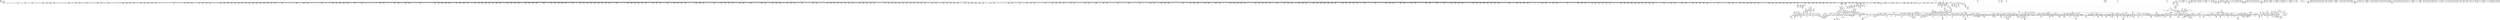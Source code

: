 digraph {
	CE0x44229b0 [shape=record,shape=Mrecord,label="{CE0x44229b0|rcu_read_lock:_tmp19|include/linux/rcupdate.h,882}"]
	CE0x432e5d0 [shape=record,shape=Mrecord,label="{CE0x432e5d0|selinux_task_setrlimit:_tmp3|security/selinux/hooks.c,3628}"]
	CE0x43d4330 [shape=record,shape=Mrecord,label="{CE0x43d4330|i64*_getelementptr_inbounds_(_11_x_i64_,_11_x_i64_*___llvm_gcov_ctr125,_i64_0,_i64_10)|*Constant*|*SummSink*}"]
	CE0x4378b90 [shape=record,shape=Mrecord,label="{CE0x4378b90|2472:_%struct.cred*,_2752:_%struct.signal_struct*,_:_CRE_2784,2792_|*MultipleSource*|Function::selinux_task_setrlimit&Arg::p::|security/selinux/hooks.c,3622}"]
	CE0x43a9890 [shape=record,shape=Mrecord,label="{CE0x43a9890|current_has_perm:_tsk|Function::current_has_perm&Arg::tsk::}"]
	CE0x43aec40 [shape=record,shape=Mrecord,label="{CE0x43aec40|i64*_getelementptr_inbounds_(_6_x_i64_,_6_x_i64_*___llvm_gcov_ctr286,_i64_0,_i64_4)|*Constant*|*SummSink*}"]
	CE0x434a640 [shape=record,shape=Mrecord,label="{CE0x434a640|selinux_task_setrlimit:_entry}"]
	CE0x43ef950 [shape=record,shape=Mrecord,label="{CE0x43ef950|rcu_lock_acquire:_entry}"]
	CE0x434ca60 [shape=record,shape=Mrecord,label="{CE0x434ca60|2472:_%struct.cred*,_2752:_%struct.signal_struct*,_:_CRE_432,440_|*MultipleSource*|Function::selinux_task_setrlimit&Arg::p::|security/selinux/hooks.c,3622}"]
	CE0x43a33f0 [shape=record,shape=Mrecord,label="{CE0x43a33f0|GLOBAL:_lockdep_rcu_suspicious|*Constant*|*SummSink*}"]
	CE0x43ee1d0 [shape=record,shape=Mrecord,label="{CE0x43ee1d0|__rcu_read_lock:_tmp4|include/linux/rcupdate.h,239|*SummSink*}"]
	CE0x4395440 [shape=record,shape=Mrecord,label="{CE0x4395440|task_sid:_tmp22|security/selinux/hooks.c,208|*SummSource*}"]
	CE0x437b770 [shape=record,shape=Mrecord,label="{CE0x437b770|2472:_%struct.cred*,_2752:_%struct.signal_struct*,_:_CRE_2906,2907_}"]
	CE0x43c51a0 [shape=record,shape=Mrecord,label="{CE0x43c51a0|i64*_getelementptr_inbounds_(_2_x_i64_,_2_x_i64_*___llvm_gcov_ctr98,_i64_0,_i64_0)|*Constant*|*SummSource*}"]
	CE0x43d5d70 [shape=record,shape=Mrecord,label="{CE0x43d5d70|_ret_%struct.task_struct*_%tmp4,_!dbg_!27714|./arch/x86/include/asm/current.h,14|*SummSink*}"]
	CE0x43f9220 [shape=record,shape=Mrecord,label="{CE0x43f9220|i32_934|*Constant*|*SummSource*}"]
	CE0x43a31e0 [shape=record,shape=Mrecord,label="{CE0x43a31e0|i8*_getelementptr_inbounds_(_25_x_i8_,_25_x_i8_*_.str3,_i32_0,_i32_0)|*Constant*|*SummSink*}"]
	CE0x43295e0 [shape=record,shape=Mrecord,label="{CE0x43295e0|2472:_%struct.cred*,_2752:_%struct.signal_struct*,_:_CRE_691,692_}"]
	CE0x4358830 [shape=record,shape=Mrecord,label="{CE0x4358830|2472:_%struct.cred*,_2752:_%struct.signal_struct*,_:_CRE_648,652_|*MultipleSource*|Function::selinux_task_setrlimit&Arg::p::|security/selinux/hooks.c,3622}"]
	CE0x43d2000 [shape=record,shape=Mrecord,label="{CE0x43d2000|rcu_read_lock:_tmp12|include/linux/rcupdate.h,882}"]
	CE0x44772d0 [shape=record,shape=Mrecord,label="{CE0x44772d0|__rcu_read_lock:_bb}"]
	CE0x43c8ff0 [shape=record,shape=Mrecord,label="{CE0x43c8ff0|current_sid:_tmp12|security/selinux/hooks.c,218}"]
	CE0x43d6370 [shape=record,shape=Mrecord,label="{CE0x43d6370|current_sid:_sid|security/selinux/hooks.c,220|*SummSource*}"]
	CE0x43ef1e0 [shape=record,shape=Mrecord,label="{CE0x43ef1e0|i64*_getelementptr_inbounds_(_11_x_i64_,_11_x_i64_*___llvm_gcov_ctr127,_i64_0,_i64_1)|*Constant*|*SummSource*}"]
	CE0x43e4870 [shape=record,shape=Mrecord,label="{CE0x43e4870|i64*_getelementptr_inbounds_(_2_x_i64_,_2_x_i64_*___llvm_gcov_ctr131,_i64_0,_i64_1)|*Constant*|*SummSource*}"]
	CE0x4422be0 [shape=record,shape=Mrecord,label="{CE0x4422be0|rcu_read_lock:_tmp21|include/linux/rcupdate.h,884|*SummSource*}"]
	CE0x43b52b0 [shape=record,shape=Mrecord,label="{CE0x43b52b0|i64_2|*Constant*}"]
	CE0x4421d00 [shape=record,shape=Mrecord,label="{CE0x4421d00|i32_883|*Constant*|*SummSink*}"]
	CE0x4422a90 [shape=record,shape=Mrecord,label="{CE0x4422a90|rcu_read_lock:_tmp19|include/linux/rcupdate.h,882|*SummSink*}"]
	CE0x4350830 [shape=record,shape=Mrecord,label="{CE0x4350830|2472:_%struct.cred*,_2752:_%struct.signal_struct*,_:_CRE_272,280_|*MultipleSource*|Function::selinux_task_setrlimit&Arg::p::|security/selinux/hooks.c,3622}"]
	CE0x4426f50 [shape=record,shape=Mrecord,label="{CE0x4426f50|cred_sid:_tmp6|security/selinux/hooks.c,197|*SummSink*}"]
	CE0x43ae970 [shape=record,shape=Mrecord,label="{CE0x43ae970|_ret_i32_%call2,_!dbg_!27718|security/selinux/hooks.c,1544|*SummSource*}"]
	CE0x435d080 [shape=record,shape=Mrecord,label="{CE0x435d080|2472:_%struct.cred*,_2752:_%struct.signal_struct*,_:_CRE_2594,2596_|*MultipleSource*|Function::selinux_task_setrlimit&Arg::p::|security/selinux/hooks.c,3622}"]
	CE0x43d75a0 [shape=record,shape=Mrecord,label="{CE0x43d75a0|rcu_read_lock:_tmp8|include/linux/rcupdate.h,882}"]
	CE0x43dd900 [shape=record,shape=Mrecord,label="{CE0x43dd900|GLOBAL:___llvm_gcov_ctr127|Global_var:__llvm_gcov_ctr127}"]
	CE0x43f1a10 [shape=record,shape=Mrecord,label="{CE0x43f1a10|__rcu_read_unlock:_tmp3|*SummSink*}"]
	CE0x43b9350 [shape=record,shape=Mrecord,label="{CE0x43b9350|avc_has_perm:_requested|Function::avc_has_perm&Arg::requested::|*SummSource*}"]
	CE0x443a5e0 [shape=record,shape=Mrecord,label="{CE0x443a5e0|rcu_read_unlock:_tmp17|include/linux/rcupdate.h,933}"]
	CE0x43e3ec0 [shape=record,shape=Mrecord,label="{CE0x43e3ec0|task_sid:_tmp4|*LoadInst*|security/selinux/hooks.c,208}"]
	CE0x43773d0 [shape=record,shape=Mrecord,label="{CE0x43773d0|2472:_%struct.cred*,_2752:_%struct.signal_struct*,_:_CRE_2712,2720_|*MultipleSource*|Function::selinux_task_setrlimit&Arg::p::|security/selinux/hooks.c,3622}"]
	CE0x43c4050 [shape=record,shape=Mrecord,label="{CE0x43c4050|task_sid:_tmp10|security/selinux/hooks.c,208|*SummSink*}"]
	CE0x43f0790 [shape=record,shape=Mrecord,label="{CE0x43f0790|cred_sid:_tmp}"]
	CE0x43c54c0 [shape=record,shape=Mrecord,label="{CE0x43c54c0|current_sid:_tmp7|security/selinux/hooks.c,218|*SummSink*}"]
	CE0x4438280 [shape=record,shape=Mrecord,label="{CE0x4438280|i64*_getelementptr_inbounds_(_4_x_i64_,_4_x_i64_*___llvm_gcov_ctr130,_i64_0,_i64_2)|*Constant*|*SummSource*}"]
	CE0x43c4500 [shape=record,shape=Mrecord,label="{CE0x43c4500|_call_void_lockdep_rcu_suspicious(i8*_getelementptr_inbounds_(_25_x_i8_,_25_x_i8_*_.str3,_i32_0,_i32_0),_i32_218,_i8*_getelementptr_inbounds_(_45_x_i8_,_45_x_i8_*_.str12,_i32_0,_i32_0))_#10,_!dbg_!27727|security/selinux/hooks.c,218}"]
	CE0x43f1900 [shape=record,shape=Mrecord,label="{CE0x43f1900|__rcu_read_unlock:_tmp3|*SummSource*}"]
	CE0x439a8b0 [shape=record,shape=Mrecord,label="{CE0x439a8b0|2472:_%struct.cred*,_2752:_%struct.signal_struct*,_:_CRE_6648,6656_|*MultipleSource*|Function::selinux_task_setrlimit&Arg::p::|security/selinux/hooks.c,3622}"]
	CE0x43482e0 [shape=record,shape=Mrecord,label="{CE0x43482e0|2472:_%struct.cred*,_2752:_%struct.signal_struct*,_:_CRE_536,544_|*MultipleSource*|Function::selinux_task_setrlimit&Arg::p::|security/selinux/hooks.c,3622}"]
	CE0x438bcf0 [shape=record,shape=Mrecord,label="{CE0x438bcf0|2472:_%struct.cred*,_2752:_%struct.signal_struct*,_:_CRE_6232,6240_|*MultipleSource*|Function::selinux_task_setrlimit&Arg::p::|security/selinux/hooks.c,3622}"]
	CE0x4399050 [shape=record,shape=Mrecord,label="{CE0x4399050|2472:_%struct.cred*,_2752:_%struct.signal_struct*,_:_CRE_6568,6576_|*MultipleSource*|Function::selinux_task_setrlimit&Arg::p::|security/selinux/hooks.c,3622}"]
	CE0x440e850 [shape=record,shape=Mrecord,label="{CE0x440e850|task_sid:_tmp7|security/selinux/hooks.c,208|*SummSource*}"]
	CE0x4478b50 [shape=record,shape=Mrecord,label="{CE0x4478b50|rcu_lock_acquire:_tmp5|include/linux/rcupdate.h,418}"]
	CE0x43cd350 [shape=record,shape=Mrecord,label="{CE0x43cd350|current_sid:_tmp}"]
	CE0x4397a10 [shape=record,shape=Mrecord,label="{CE0x4397a10|2472:_%struct.cred*,_2752:_%struct.signal_struct*,_:_CRE_6496,6504_|*MultipleSource*|Function::selinux_task_setrlimit&Arg::p::|security/selinux/hooks.c,3622}"]
	CE0x43ac480 [shape=record,shape=Mrecord,label="{CE0x43ac480|_call_void_rcu_read_unlock()_#10,_!dbg_!27748|security/selinux/hooks.c,209|*SummSink*}"]
	CE0x433bd00 [shape=record,shape=Mrecord,label="{CE0x433bd00|task_sid:_if.end}"]
	CE0x43c6310 [shape=record,shape=Mrecord,label="{CE0x43c6310|GLOBAL:_current_task|Global_var:current_task|*SummSink*}"]
	CE0x44239a0 [shape=record,shape=Mrecord,label="{CE0x44239a0|i64*_getelementptr_inbounds_(_11_x_i64_,_11_x_i64_*___llvm_gcov_ctr127,_i64_0,_i64_10)|*Constant*|*SummSource*}"]
	CE0x43e9690 [shape=record,shape=Mrecord,label="{CE0x43e9690|rcu_read_lock:_tmp2}"]
	CE0x4391b30 [shape=record,shape=Mrecord,label="{CE0x4391b30|2472:_%struct.cred*,_2752:_%struct.signal_struct*,_:_CRE_6339,6340_}"]
	CE0x442bd10 [shape=record,shape=Mrecord,label="{CE0x442bd10|COLLAPSED:_GCMRE___llvm_gcov_ctr130_internal_global_4_x_i64_zeroinitializer:_elem_0:default:}"]
	CE0x44390a0 [shape=record,shape=Mrecord,label="{CE0x44390a0|__preempt_count_sub:_sub|./arch/x86/include/asm/preempt.h,77}"]
	CE0x43c7420 [shape=record,shape=Mrecord,label="{CE0x43c7420|i8*_getelementptr_inbounds_(_41_x_i8_,_41_x_i8_*_.str44,_i32_0,_i32_0)|*Constant*}"]
	CE0x43e2e70 [shape=record,shape=Mrecord,label="{CE0x43e2e70|task_sid:_real_cred|security/selinux/hooks.c,208|*SummSource*}"]
	CE0x44218e0 [shape=record,shape=Mrecord,label="{CE0x44218e0|_call_void_mcount()_#3|*SummSink*}"]
	CE0x4433620 [shape=record,shape=Mrecord,label="{CE0x4433620|__preempt_count_add:_val|Function::__preempt_count_add&Arg::val::}"]
	CE0x43f40b0 [shape=record,shape=Mrecord,label="{CE0x43f40b0|i64*_getelementptr_inbounds_(_13_x_i64_,_13_x_i64_*___llvm_gcov_ctr126,_i64_0,_i64_12)|*Constant*|*SummSource*}"]
	CE0x4359560 [shape=record,shape=Mrecord,label="{CE0x4359560|2472:_%struct.cred*,_2752:_%struct.signal_struct*,_:_CRE_2480,2488_|*MultipleSource*|Function::selinux_task_setrlimit&Arg::p::|security/selinux/hooks.c,3622}"]
	CE0x43ec180 [shape=record,shape=Mrecord,label="{CE0x43ec180|cred_sid:_tmp|*SummSink*}"]
	CE0x43abff0 [shape=record,shape=Mrecord,label="{CE0x43abff0|rcu_lock_release:_bb|*SummSink*}"]
	CE0x43c1720 [shape=record,shape=Mrecord,label="{CE0x43c1720|i64_0|*Constant*}"]
	CE0x43f2030 [shape=record,shape=Mrecord,label="{CE0x43f2030|GLOBAL:_lock_release|*Constant*}"]
	CE0x435bb70 [shape=record,shape=Mrecord,label="{CE0x435bb70|2472:_%struct.cred*,_2752:_%struct.signal_struct*,_:_CRE_2536,2544_|*MultipleSource*|Function::selinux_task_setrlimit&Arg::p::|security/selinux/hooks.c,3622}"]
	CE0x43e9b30 [shape=record,shape=Mrecord,label="{CE0x43e9b30|_call_void_lockdep_rcu_suspicious(i8*_getelementptr_inbounds_(_25_x_i8_,_25_x_i8_*_.str3,_i32_0,_i32_0),_i32_208,_i8*_getelementptr_inbounds_(_41_x_i8_,_41_x_i8_*_.str44,_i32_0,_i32_0))_#10,_!dbg_!27732|security/selinux/hooks.c,208|*SummSink*}"]
	CE0x432d780 [shape=record,shape=Mrecord,label="{CE0x432d780|2472:_%struct.cred*,_2752:_%struct.signal_struct*,_:_CRE_232,240_|*MultipleSource*|Function::selinux_task_setrlimit&Arg::p::|security/selinux/hooks.c,3622}"]
	CE0x44647e0 [shape=record,shape=Mrecord,label="{CE0x44647e0|__preempt_count_add:_tmp3|*SummSource*}"]
	CE0x43c6be0 [shape=record,shape=Mrecord,label="{CE0x43c6be0|rcu_read_lock:_tmp6|include/linux/rcupdate.h,882}"]
	CE0x435c340 [shape=record,shape=Mrecord,label="{CE0x435c340|2472:_%struct.cred*,_2752:_%struct.signal_struct*,_:_CRE_6368,6376_|*MultipleSource*|Function::selinux_task_setrlimit&Arg::p::|security/selinux/hooks.c,3622}"]
	CE0x43e4800 [shape=record,shape=Mrecord,label="{CE0x43e4800|i64*_getelementptr_inbounds_(_2_x_i64_,_2_x_i64_*___llvm_gcov_ctr131,_i64_0,_i64_1)|*Constant*}"]
	CE0x442d0b0 [shape=record,shape=Mrecord,label="{CE0x442d0b0|cred_sid:_security|security/selinux/hooks.c,196|*SummSink*}"]
	CE0x4346c40 [shape=record,shape=Mrecord,label="{CE0x4346c40|2472:_%struct.cred*,_2752:_%struct.signal_struct*,_:_CRE_136,144_|*MultipleSource*|Function::selinux_task_setrlimit&Arg::p::|security/selinux/hooks.c,3622}"]
	CE0x43853d0 [shape=record,shape=Mrecord,label="{CE0x43853d0|2472:_%struct.cred*,_2752:_%struct.signal_struct*,_:_CRE_3116,3120_|*MultipleSource*|Function::selinux_task_setrlimit&Arg::p::|security/selinux/hooks.c,3622}"]
	CE0x4354fb0 [shape=record,shape=Mrecord,label="{CE0x4354fb0|2472:_%struct.cred*,_2752:_%struct.signal_struct*,_:_CRE_1984,2016_|*MultipleSource*|Function::selinux_task_setrlimit&Arg::p::|security/selinux/hooks.c,3622}"]
	CE0x43a5c70 [shape=record,shape=Mrecord,label="{CE0x43a5c70|task_sid:_task|Function::task_sid&Arg::task::|*SummSource*}"]
	CE0x434aa00 [shape=record,shape=Mrecord,label="{CE0x434aa00|i32_0|*Constant*|*SummSource*}"]
	CE0x441e420 [shape=record,shape=Mrecord,label="{CE0x441e420|rcu_read_unlock:_tmp4|include/linux/rcupdate.h,933|*SummSink*}"]
	CE0x43f1bb0 [shape=record,shape=Mrecord,label="{CE0x43f1bb0|rcu_lock_release:_tmp5|include/linux/rcupdate.h,423}"]
	CE0x435d2f0 [shape=record,shape=Mrecord,label="{CE0x435d2f0|2472:_%struct.cred*,_2752:_%struct.signal_struct*,_:_CRE_2596,2598_|*MultipleSource*|Function::selinux_task_setrlimit&Arg::p::|security/selinux/hooks.c,3622}"]
	CE0x434c030 [shape=record,shape=Mrecord,label="{CE0x434c030|2472:_%struct.cred*,_2752:_%struct.signal_struct*,_:_CRE_336,344_|*MultipleSource*|Function::selinux_task_setrlimit&Arg::p::|security/selinux/hooks.c,3622}"]
	CE0x4438560 [shape=record,shape=Mrecord,label="{CE0x4438560|rcu_read_unlock:_tmp7|include/linux/rcupdate.h,933|*SummSource*}"]
	CE0x43b4a80 [shape=record,shape=Mrecord,label="{CE0x43b4a80|i64*_getelementptr_inbounds_(_6_x_i64_,_6_x_i64_*___llvm_gcov_ctr286,_i64_0,_i64_3)|*Constant*|*SummSink*}"]
	CE0x438e2f0 [shape=record,shape=Mrecord,label="{CE0x438e2f0|2472:_%struct.cred*,_2752:_%struct.signal_struct*,_:_CRE_6303,6304_}"]
	CE0x44094c0 [shape=record,shape=Mrecord,label="{CE0x44094c0|rcu_read_lock:_tmp15|include/linux/rcupdate.h,882}"]
	CE0x447eaa0 [shape=record,shape=Mrecord,label="{CE0x447eaa0|_call_void_mcount()_#3}"]
	CE0x435c4d0 [shape=record,shape=Mrecord,label="{CE0x435c4d0|2472:_%struct.cred*,_2752:_%struct.signal_struct*,_:_CRE_6376,6384_|*MultipleSource*|Function::selinux_task_setrlimit&Arg::p::|security/selinux/hooks.c,3622}"]
	CE0x442dbd0 [shape=record,shape=Mrecord,label="{CE0x442dbd0|_call_void___preempt_count_add(i32_1)_#10,_!dbg_!27711|include/linux/rcupdate.h,239|*SummSink*}"]
	CE0x43c9f70 [shape=record,shape=Mrecord,label="{CE0x43c9f70|cred_sid:_tmp4|*LoadInst*|security/selinux/hooks.c,196|*SummSource*}"]
	CE0x43b5530 [shape=record,shape=Mrecord,label="{CE0x43b5530|i64_2|*Constant*|*SummSink*}"]
	CE0x43541b0 [shape=record,shape=Mrecord,label="{CE0x43541b0|2472:_%struct.cred*,_2752:_%struct.signal_struct*,_:_CRE_1944,1952_|*MultipleSource*|Function::selinux_task_setrlimit&Arg::p::|security/selinux/hooks.c,3622}"]
	CE0x4430080 [shape=record,shape=Mrecord,label="{CE0x4430080|__preempt_count_add:_val|Function::__preempt_count_add&Arg::val::|*SummSource*}"]
	CE0x4346dc0 [shape=record,shape=Mrecord,label="{CE0x4346dc0|2472:_%struct.cred*,_2752:_%struct.signal_struct*,_:_CRE_176,184_|*MultipleSource*|Function::selinux_task_setrlimit&Arg::p::|security/selinux/hooks.c,3622}"]
	CE0x4343a50 [shape=record,shape=Mrecord,label="{CE0x4343a50|selinux_task_setrlimit:_retval.0}"]
	CE0x43fdac0 [shape=record,shape=Mrecord,label="{CE0x43fdac0|_call_void___rcu_read_unlock()_#10,_!dbg_!27734|include/linux/rcupdate.h,937}"]
	CE0x443b980 [shape=record,shape=Mrecord,label="{CE0x443b980|rcu_lock_acquire:_bb|*SummSource*}"]
	CE0x43f31e0 [shape=record,shape=Mrecord,label="{CE0x43f31e0|task_sid:_tmp26|security/selinux/hooks.c,208|*SummSource*}"]
	CE0x43c3ce0 [shape=record,shape=Mrecord,label="{CE0x43c3ce0|current_sid:_tmp2|*SummSink*}"]
	CE0x4387d40 [shape=record,shape=Mrecord,label="{CE0x4387d40|2472:_%struct.cred*,_2752:_%struct.signal_struct*,_:_CRE_5904,5912_|*MultipleSource*|Function::selinux_task_setrlimit&Arg::p::|security/selinux/hooks.c,3622}"]
	CE0x433f120 [shape=record,shape=Mrecord,label="{CE0x433f120|2472:_%struct.cred*,_2752:_%struct.signal_struct*,_:_CRE_2152,2160_|*MultipleSource*|Function::selinux_task_setrlimit&Arg::p::|security/selinux/hooks.c,3622}"]
	CE0x434c530 [shape=record,shape=Mrecord,label="{CE0x434c530|2472:_%struct.cred*,_2752:_%struct.signal_struct*,_:_CRE_416,424_|*MultipleSource*|Function::selinux_task_setrlimit&Arg::p::|security/selinux/hooks.c,3622}"]
	CE0x43d5fd0 [shape=record,shape=Mrecord,label="{CE0x43d5fd0|i32_78|*Constant*}"]
	CE0x43b8ec0 [shape=record,shape=Mrecord,label="{CE0x43b8ec0|avc_has_perm:_tclass|Function::avc_has_perm&Arg::tclass::|*SummSink*}"]
	CE0x43b5760 [shape=record,shape=Mrecord,label="{CE0x43b5760|selinux_task_setrlimit:_tmp5|security/selinux/hooks.c,3628|*SummSource*}"]
	CE0x439b700 [shape=record,shape=Mrecord,label="{CE0x439b700|2472:_%struct.cred*,_2752:_%struct.signal_struct*,_:_CRE_6688,10528_|*MultipleSource*|Function::selinux_task_setrlimit&Arg::p::|security/selinux/hooks.c,3622}"]
	CE0x438f420 [shape=record,shape=Mrecord,label="{CE0x438f420|2472:_%struct.cred*,_2752:_%struct.signal_struct*,_:_CRE_6314,6315_}"]
	CE0x43ac410 [shape=record,shape=Mrecord,label="{CE0x43ac410|task_sid:_tmp26|security/selinux/hooks.c,208|*SummSink*}"]
	CE0x43d77f0 [shape=record,shape=Mrecord,label="{CE0x43d77f0|0:_i8,_:_GCMR_rcu_read_lock.__warned_internal_global_i8_0,_section_.data.unlikely_,_align_1:_elem_0:default:}"]
	CE0x438ef70 [shape=record,shape=Mrecord,label="{CE0x438ef70|2472:_%struct.cred*,_2752:_%struct.signal_struct*,_:_CRE_6311,6312_}"]
	CE0x4345280 [shape=record,shape=Mrecord,label="{CE0x4345280|selinux_task_setrlimit:_tmp|*SummSource*}"]
	CE0x435eb50 [shape=record,shape=Mrecord,label="{CE0x435eb50|2472:_%struct.cred*,_2752:_%struct.signal_struct*,_:_CRE_2688,2692_|*MultipleSource*|Function::selinux_task_setrlimit&Arg::p::|security/selinux/hooks.c,3622}"]
	CE0x43a2b20 [shape=record,shape=Mrecord,label="{CE0x43a2b20|_ret_i32_%retval.0,_!dbg_!27728|security/selinux/hooks.c,3632}"]
	CE0x43c3c70 [shape=record,shape=Mrecord,label="{CE0x43c3c70|current_sid:_tmp2|*SummSource*}"]
	CE0x43fa0c0 [shape=record,shape=Mrecord,label="{CE0x43fa0c0|i64*_getelementptr_inbounds_(_11_x_i64_,_11_x_i64_*___llvm_gcov_ctr132,_i64_0,_i64_9)|*Constant*|*SummSink*}"]
	CE0x43d6ab0 [shape=record,shape=Mrecord,label="{CE0x43d6ab0|current_sid:_tmp21|security/selinux/hooks.c,218|*SummSource*}"]
	CE0x443be50 [shape=record,shape=Mrecord,label="{CE0x443be50|rcu_read_unlock:_tmp14|include/linux/rcupdate.h,933|*SummSink*}"]
	CE0x4436ba0 [shape=record,shape=Mrecord,label="{CE0x4436ba0|rcu_read_unlock:_bb|*SummSink*}"]
	CE0x438b380 [shape=record,shape=Mrecord,label="{CE0x438b380|2472:_%struct.cred*,_2752:_%struct.signal_struct*,_:_CRE_6200,6208_|*MultipleSource*|Function::selinux_task_setrlimit&Arg::p::|security/selinux/hooks.c,3622}"]
	CE0x438e7a0 [shape=record,shape=Mrecord,label="{CE0x438e7a0|2472:_%struct.cred*,_2752:_%struct.signal_struct*,_:_CRE_6306,6307_}"]
	CE0x43b4c80 [shape=record,shape=Mrecord,label="{CE0x43b4c80|selinux_task_setrlimit:_cmp|security/selinux/hooks.c,3628}"]
	CE0x4345540 [shape=record,shape=Mrecord,label="{CE0x4345540|2472:_%struct.cred*,_2752:_%struct.signal_struct*,_:_CRE_8,16_|*MultipleSource*|Function::selinux_task_setrlimit&Arg::p::|security/selinux/hooks.c,3622}"]
	CE0x4476b10 [shape=record,shape=Mrecord,label="{CE0x4476b10|__rcu_read_unlock:_tmp1}"]
	CE0x4409ad0 [shape=record,shape=Mrecord,label="{CE0x4409ad0|rcu_read_lock:_tmp16|include/linux/rcupdate.h,882|*SummSource*}"]
	CE0x43fd4e0 [shape=record,shape=Mrecord,label="{CE0x43fd4e0|rcu_lock_release:_map|Function::rcu_lock_release&Arg::map::|*SummSink*}"]
	CE0x4393430 [shape=record,shape=Mrecord,label="{CE0x4393430|2472:_%struct.cred*,_2752:_%struct.signal_struct*,_:_CRE_6355,6356_}"]
	CE0x43bd070 [shape=record,shape=Mrecord,label="{CE0x43bd070|current_sid:_tmp15|security/selinux/hooks.c,218|*SummSource*}"]
	CE0x439efe0 [shape=record,shape=Mrecord,label="{CE0x439efe0|task_sid:_tmp24|security/selinux/hooks.c,208|*SummSource*}"]
	CE0x4377860 [shape=record,shape=Mrecord,label="{CE0x4377860|2472:_%struct.cred*,_2752:_%struct.signal_struct*,_:_CRE_2724,2725_|*MultipleSource*|Function::selinux_task_setrlimit&Arg::p::|security/selinux/hooks.c,3622}"]
	CE0x43c6420 [shape=record,shape=Mrecord,label="{CE0x43c6420|%struct.task_struct*_(%struct.task_struct**)*_asm_movq_%gs:$_1:P_,$0_,_r,im,_dirflag_,_fpsr_,_flags_}"]
	CE0x43ad6c0 [shape=record,shape=Mrecord,label="{CE0x43ad6c0|cred_sid:_entry|*SummSource*}"]
	CE0x442cb20 [shape=record,shape=Mrecord,label="{CE0x442cb20|rcu_read_unlock:_do.end|*SummSource*}"]
	CE0x4327f20 [shape=record,shape=Mrecord,label="{CE0x4327f20|2472:_%struct.cred*,_2752:_%struct.signal_struct*,_:_CRE_2576,2584_|*MultipleSource*|Function::selinux_task_setrlimit&Arg::p::|security/selinux/hooks.c,3622}"]
	CE0x4423420 [shape=record,shape=Mrecord,label="{CE0x4423420|rcu_read_lock:_tmp21|include/linux/rcupdate.h,884}"]
	CE0x43b8280 [shape=record,shape=Mrecord,label="{CE0x43b8280|avc_has_perm:_ssid|Function::avc_has_perm&Arg::ssid::|*SummSource*}"]
	CE0x442f660 [shape=record,shape=Mrecord,label="{CE0x442f660|rcu_read_unlock:_tmp8|include/linux/rcupdate.h,933}"]
	CE0x43914f0 [shape=record,shape=Mrecord,label="{CE0x43914f0|2472:_%struct.cred*,_2752:_%struct.signal_struct*,_:_CRE_6335,6336_}"]
	CE0x43d53f0 [shape=record,shape=Mrecord,label="{CE0x43d53f0|GLOBAL:_get_current|*Constant*}"]
	CE0x43d2f60 [shape=record,shape=Mrecord,label="{CE0x43d2f60|rcu_read_unlock:_tmp12|include/linux/rcupdate.h,933}"]
	CE0x4359780 [shape=record,shape=Mrecord,label="{CE0x4359780|2472:_%struct.cred*,_2752:_%struct.signal_struct*,_:_CRE_2488,2504_|*MultipleSource*|Function::selinux_task_setrlimit&Arg::p::|security/selinux/hooks.c,3622}"]
	CE0x43ee0f0 [shape=record,shape=Mrecord,label="{CE0x43ee0f0|__rcu_read_lock:_tmp4|include/linux/rcupdate.h,239}"]
	CE0x44790a0 [shape=record,shape=Mrecord,label="{CE0x44790a0|i64*_getelementptr_inbounds_(_4_x_i64_,_4_x_i64_*___llvm_gcov_ctr133,_i64_0,_i64_1)|*Constant*|*SummSource*}"]
	CE0x43d8e80 [shape=record,shape=Mrecord,label="{CE0x43d8e80|_call_void_mcount()_#3|*SummSink*}"]
	CE0x43b62b0 [shape=record,shape=Mrecord,label="{CE0x43b62b0|i64_0|*Constant*|*SummSink*}"]
	CE0x4427ba0 [shape=record,shape=Mrecord,label="{CE0x4427ba0|rcu_read_unlock:_call3|include/linux/rcupdate.h,933}"]
	CE0x449df50 [shape=record,shape=Mrecord,label="{CE0x449df50|__preempt_count_add:_tmp7|./arch/x86/include/asm/preempt.h,73|*SummSource*}"]
	CE0x43e0490 [shape=record,shape=Mrecord,label="{CE0x43e0490|current_sid:_tmp23|security/selinux/hooks.c,218}"]
	CE0x434e010 [shape=record,shape=Mrecord,label="{CE0x434e010|2472:_%struct.cred*,_2752:_%struct.signal_struct*,_:_CRE_84,88_|*MultipleSource*|Function::selinux_task_setrlimit&Arg::p::|security/selinux/hooks.c,3622}"]
	CE0x43b9900 [shape=record,shape=Mrecord,label="{CE0x43b9900|avc_has_perm:_auditdata|Function::avc_has_perm&Arg::auditdata::|*SummSink*}"]
	CE0x4478780 [shape=record,shape=Mrecord,label="{CE0x4478780|i64*_getelementptr_inbounds_(_4_x_i64_,_4_x_i64_*___llvm_gcov_ctr134,_i64_0,_i64_0)|*Constant*|*SummSink*}"]
	CE0x440e2f0 [shape=record,shape=Mrecord,label="{CE0x440e2f0|task_sid:_tmp7|security/selinux/hooks.c,208}"]
	CE0x43d4e60 [shape=record,shape=Mrecord,label="{CE0x43d4e60|current_sid:_call4|security/selinux/hooks.c,218}"]
	CE0x445f930 [shape=record,shape=Mrecord,label="{CE0x445f930|rcu_lock_release:_tmp}"]
	CE0x4352690 [shape=record,shape=Mrecord,label="{CE0x4352690|2472:_%struct.cred*,_2752:_%struct.signal_struct*,_:_CRE_1856,1864_|*MultipleSource*|Function::selinux_task_setrlimit&Arg::p::|security/selinux/hooks.c,3622}"]
	CE0x44376c0 [shape=record,shape=Mrecord,label="{CE0x44376c0|i64*_getelementptr_inbounds_(_4_x_i64_,_4_x_i64_*___llvm_gcov_ctr130,_i64_0,_i64_1)|*Constant*|*SummSink*}"]
	CE0x432cbc0 [shape=record,shape=Mrecord,label="{CE0x432cbc0|current_sid:_tmp4|security/selinux/hooks.c,218|*SummSource*}"]
	CE0x433e280 [shape=record,shape=Mrecord,label="{CE0x433e280|2472:_%struct.cred*,_2752:_%struct.signal_struct*,_:_CRE_2104,2112_|*MultipleSource*|Function::selinux_task_setrlimit&Arg::p::|security/selinux/hooks.c,3622}"]
	CE0x43226a0 [shape=record,shape=Mrecord,label="{CE0x43226a0|current_has_perm:_tmp|*SummSource*}"]
	CE0x543fe40 [shape=record,shape=Mrecord,label="{CE0x543fe40|selinux_task_setrlimit:_tmp1|*SummSource*}"]
	CE0x43bb2f0 [shape=record,shape=Mrecord,label="{CE0x43bb2f0|i8*_getelementptr_inbounds_(_41_x_i8_,_41_x_i8_*_.str44,_i32_0,_i32_0)|*Constant*|*SummSource*}"]
	CE0x43812b0 [shape=record,shape=Mrecord,label="{CE0x43812b0|2472:_%struct.cred*,_2752:_%struct.signal_struct*,_:_CRE_2964,2965_}"]
	CE0x43e3000 [shape=record,shape=Mrecord,label="{CE0x43e3000|_call_void___rcu_read_lock()_#10,_!dbg_!27710|include/linux/rcupdate.h,879|*SummSink*}"]
	CE0x43b30a0 [shape=record,shape=Mrecord,label="{CE0x43b30a0|selinux_task_setrlimit:_tmp12|security/selinux/hooks.c,3631}"]
	CE0x43572e0 [shape=record,shape=Mrecord,label="{CE0x43572e0|2472:_%struct.cred*,_2752:_%struct.signal_struct*,_:_CRE_584,592_|*MultipleSource*|Function::selinux_task_setrlimit&Arg::p::|security/selinux/hooks.c,3622}"]
	CE0x441e6a0 [shape=record,shape=Mrecord,label="{CE0x441e6a0|rcu_read_lock:_bb|*SummSink*}"]
	CE0x4467440 [shape=record,shape=Mrecord,label="{CE0x4467440|rcu_lock_acquire:_indirectgoto|*SummSource*}"]
	CE0x4353f40 [shape=record,shape=Mrecord,label="{CE0x4353f40|2472:_%struct.cred*,_2752:_%struct.signal_struct*,_:_CRE_1936,1944_|*MultipleSource*|Function::selinux_task_setrlimit&Arg::p::|security/selinux/hooks.c,3622}"]
	CE0x43e6ac0 [shape=record,shape=Mrecord,label="{CE0x43e6ac0|i64_6|*Constant*|*SummSink*}"]
	CE0x4337430 [shape=record,shape=Mrecord,label="{CE0x4337430|selinux_task_setrlimit:_rlim_max1|security/selinux/hooks.c,3628|*SummSink*}"]
	CE0x43b8c20 [shape=record,shape=Mrecord,label="{CE0x43b8c20|i16_2|*Constant*|*SummSink*}"]
	CE0x439d0d0 [shape=record,shape=Mrecord,label="{CE0x439d0d0|2472:_%struct.cred*,_2752:_%struct.signal_struct*,_:_CRE_10600,10604_|*MultipleSource*|Function::selinux_task_setrlimit&Arg::p::|security/selinux/hooks.c,3622}"]
	CE0x4346a10 [shape=record,shape=Mrecord,label="{CE0x4346a10|2472:_%struct.cred*,_2752:_%struct.signal_struct*,_:_CRE_128,136_|*MultipleSource*|Function::selinux_task_setrlimit&Arg::p::|security/selinux/hooks.c,3622}"]
	CE0x43c8a80 [shape=record,shape=Mrecord,label="{CE0x43c8a80|i64*_getelementptr_inbounds_(_13_x_i64_,_13_x_i64_*___llvm_gcov_ctr126,_i64_0,_i64_0)|*Constant*}"]
	CE0x4342930 [shape=record,shape=Mrecord,label="{CE0x4342930|2472:_%struct.cred*,_2752:_%struct.signal_struct*,_:_CRE_2400,2408_|*MultipleSource*|Function::selinux_task_setrlimit&Arg::p::|security/selinux/hooks.c,3622}"]
	CE0x438f5b0 [shape=record,shape=Mrecord,label="{CE0x438f5b0|2472:_%struct.cred*,_2752:_%struct.signal_struct*,_:_CRE_6315,6316_}"]
	CE0x43fe960 [shape=record,shape=Mrecord,label="{CE0x43fe960|_ret_void,_!dbg_!27717|include/linux/rcupdate.h,245}"]
	CE0x43eaea0 [shape=record,shape=Mrecord,label="{CE0x43eaea0|get_current:_tmp2|*SummSource*}"]
	CE0x43dc920 [shape=record,shape=Mrecord,label="{CE0x43dc920|rcu_read_lock:_tmp4|include/linux/rcupdate.h,882|*SummSource*}"]
	CE0x435b850 [shape=record,shape=Mrecord,label="{CE0x435b850|2472:_%struct.cred*,_2752:_%struct.signal_struct*,_:_CRE_2535,2536_}"]
	CE0x435abd0 [shape=record,shape=Mrecord,label="{CE0x435abd0|2472:_%struct.cred*,_2752:_%struct.signal_struct*,_:_CRE_2527,2528_}"]
	CE0x440a880 [shape=record,shape=Mrecord,label="{CE0x440a880|rcu_read_lock:_tmp18|include/linux/rcupdate.h,882}"]
	CE0x4336b50 [shape=record,shape=Mrecord,label="{CE0x4336b50|selinux_task_setrlimit:_if.then|*SummSource*}"]
	CE0x437cc60 [shape=record,shape=Mrecord,label="{CE0x437cc60|2472:_%struct.cred*,_2752:_%struct.signal_struct*,_:_CRE_2919,2920_}"]
	CE0x439f300 [shape=record,shape=Mrecord,label="{CE0x439f300|task_sid:_tmp23|security/selinux/hooks.c,208|*SummSource*}"]
	CE0x438db20 [shape=record,shape=Mrecord,label="{CE0x438db20|2472:_%struct.cred*,_2752:_%struct.signal_struct*,_:_CRE_6298,6299_}"]
	CE0x43a4980 [shape=record,shape=Mrecord,label="{CE0x43a4980|current_sid:_tmp17|security/selinux/hooks.c,218|*SummSink*}"]
	CE0x442f2b0 [shape=record,shape=Mrecord,label="{CE0x442f2b0|COLLAPSED:_GCMRE___llvm_gcov_ctr128_internal_global_4_x_i64_zeroinitializer:_elem_0:default:}"]
	CE0x4433400 [shape=record,shape=Mrecord,label="{CE0x4433400|i32_1|*Constant*}"]
	CE0x441afb0 [shape=record,shape=Mrecord,label="{CE0x441afb0|__preempt_count_add:_bb|*SummSource*}"]
	CE0x43ad9a0 [shape=record,shape=Mrecord,label="{CE0x43ad9a0|cred_sid:_cred|Function::cred_sid&Arg::cred::}"]
	CE0x43fe180 [shape=record,shape=Mrecord,label="{CE0x43fe180|GLOBAL:___rcu_read_unlock|*Constant*|*SummSink*}"]
	CE0x43404f0 [shape=record,shape=Mrecord,label="{CE0x43404f0|2472:_%struct.cred*,_2752:_%struct.signal_struct*,_:_CRE_2280,2288_|*MultipleSource*|Function::selinux_task_setrlimit&Arg::p::|security/selinux/hooks.c,3622}"]
	CE0x442bea0 [shape=record,shape=Mrecord,label="{CE0x442bea0|rcu_read_unlock:_if.then}"]
	CE0x43b1e60 [shape=record,shape=Mrecord,label="{CE0x43b1e60|selinux_task_setrlimit:_rlim_max|security/selinux/hooks.c,3628|*SummSource*}"]
	CE0x43fc780 [shape=record,shape=Mrecord,label="{CE0x43fc780|rcu_lock_release:_entry|*SummSource*}"]
	CE0x44258e0 [shape=record,shape=Mrecord,label="{CE0x44258e0|cred_sid:_sid|security/selinux/hooks.c,197|*SummSink*}"]
	CE0x43b7370 [shape=record,shape=Mrecord,label="{CE0x43b7370|selinux_task_setrlimit:_call|security/selinux/hooks.c,3629|*SummSink*}"]
	CE0x43cd730 [shape=record,shape=Mrecord,label="{CE0x43cd730|task_sid:_do.end|*SummSink*}"]
	CE0x4380180 [shape=record,shape=Mrecord,label="{CE0x4380180|2472:_%struct.cred*,_2752:_%struct.signal_struct*,_:_CRE_2953,2954_}"]
	CE0x43d8fc0 [shape=record,shape=Mrecord,label="{CE0x43d8fc0|_ret_void,_!dbg_!27717|include/linux/rcupdate.h,419|*SummSink*}"]
	CE0x439d350 [shape=record,shape=Mrecord,label="{CE0x439d350|2472:_%struct.cred*,_2752:_%struct.signal_struct*,_:_CRE_10604,10608_|*MultipleSource*|Function::selinux_task_setrlimit&Arg::p::|security/selinux/hooks.c,3622}"]
	CE0x432dad0 [shape=record,shape=Mrecord,label="{CE0x432dad0|selinux_task_setrlimit:_entry|*SummSource*}"]
	CE0x4429470 [shape=record,shape=Mrecord,label="{CE0x4429470|rcu_lock_acquire:_tmp2}"]
	CE0x437f690 [shape=record,shape=Mrecord,label="{CE0x437f690|2472:_%struct.cred*,_2752:_%struct.signal_struct*,_:_CRE_2946,2947_}"]
	CE0x445f9a0 [shape=record,shape=Mrecord,label="{CE0x445f9a0|COLLAPSED:_GCMRE___llvm_gcov_ctr133_internal_global_4_x_i64_zeroinitializer:_elem_0:default:}"]
	CE0x43e2330 [shape=record,shape=Mrecord,label="{CE0x43e2330|i64*_getelementptr_inbounds_(_13_x_i64_,_13_x_i64_*___llvm_gcov_ctr126,_i64_0,_i64_1)|*Constant*|*SummSink*}"]
	CE0x43fcd90 [shape=record,shape=Mrecord,label="{CE0x43fcd90|GLOBAL:_rcu_lock_release|*Constant*|*SummSource*}"]
	CE0x4465cf0 [shape=record,shape=Mrecord,label="{CE0x4465cf0|rcu_lock_release:_indirectgoto}"]
	CE0x44622d0 [shape=record,shape=Mrecord,label="{CE0x44622d0|rcu_lock_release:_tmp6|*SummSink*}"]
	CE0x43b16f0 [shape=record,shape=Mrecord,label="{CE0x43b16f0|selinux_task_setrlimit:_tmp9|security/selinux/hooks.c,3629|*SummSource*}"]
	CE0x44aa0a0 [shape=record,shape=Mrecord,label="{CE0x44aa0a0|i32_0|*Constant*}"]
	CE0x43b6690 [shape=record,shape=Mrecord,label="{CE0x43b6690|i64*_getelementptr_inbounds_(_6_x_i64_,_6_x_i64_*___llvm_gcov_ctr286,_i64_0,_i64_3)|*Constant*|*SummSource*}"]
	CE0x4428440 [shape=record,shape=Mrecord,label="{CE0x4428440|_call_void_asm_sideeffect_,_memory_,_dirflag_,_fpsr_,_flags_()_#3,_!dbg_!27714,_!srcloc_!27715|include/linux/rcupdate.h,239|*SummSink*}"]
	CE0x43480b0 [shape=record,shape=Mrecord,label="{CE0x43480b0|2472:_%struct.cred*,_2752:_%struct.signal_struct*,_:_CRE_528,536_|*MultipleSource*|Function::selinux_task_setrlimit&Arg::p::|security/selinux/hooks.c,3622}"]
	CE0x435a670 [shape=record,shape=Mrecord,label="{CE0x435a670|2472:_%struct.cred*,_2752:_%struct.signal_struct*,_:_CRE_2523,2524_}"]
	CE0x439ef00 [shape=record,shape=Mrecord,label="{CE0x439ef00|i64*_getelementptr_inbounds_(_13_x_i64_,_13_x_i64_*___llvm_gcov_ctr126,_i64_0,_i64_10)|*Constant*|*SummSink*}"]
	CE0x43f20a0 [shape=record,shape=Mrecord,label="{CE0x43f20a0|_call_void_lock_release(%struct.lockdep_map*_%map,_i32_1,_i64_ptrtoint_(i8*_blockaddress(_rcu_lock_release,_%__here)_to_i64))_#10,_!dbg_!27716|include/linux/rcupdate.h,423|*SummSource*}"]
	CE0x43d4fe0 [shape=record,shape=Mrecord,label="{CE0x43d4fe0|current_sid:_call4|security/selinux/hooks.c,218|*SummSource*}"]
	CE0x43eb950 [shape=record,shape=Mrecord,label="{CE0x43eb950|_call_void_mcount()_#3|*SummSink*}"]
	CE0x43ad430 [shape=record,shape=Mrecord,label="{CE0x43ad430|GLOBAL:_cred_sid|*Constant*|*SummSource*}"]
	CE0x434f7b0 [shape=record,shape=Mrecord,label="{CE0x434f7b0|rcu_read_lock:_call|include/linux/rcupdate.h,882|*SummSink*}"]
	CE0x4381760 [shape=record,shape=Mrecord,label="{CE0x4381760|2472:_%struct.cred*,_2752:_%struct.signal_struct*,_:_CRE_2967,2968_}"]
	CE0x434d5a0 [shape=record,shape=Mrecord,label="{CE0x434d5a0|2472:_%struct.cred*,_2752:_%struct.signal_struct*,_:_CRE_216,224_|*MultipleSource*|Function::selinux_task_setrlimit&Arg::p::|security/selinux/hooks.c,3622}"]
	CE0x43a44e0 [shape=record,shape=Mrecord,label="{CE0x43a44e0|i64*_getelementptr_inbounds_(_11_x_i64_,_11_x_i64_*___llvm_gcov_ctr125,_i64_0,_i64_9)|*Constant*|*SummSink*}"]
	CE0x43781d0 [shape=record,shape=Mrecord,label="{CE0x43781d0|2472:_%struct.cred*,_2752:_%struct.signal_struct*,_:_CRE_2752,2760_|*MultipleSource*|Function::selinux_task_setrlimit&Arg::p::|security/selinux/hooks.c,3622}"]
	CE0x4388220 [shape=record,shape=Mrecord,label="{CE0x4388220|2472:_%struct.cred*,_2752:_%struct.signal_struct*,_:_CRE_5920,5928_|*MultipleSource*|Function::selinux_task_setrlimit&Arg::p::|security/selinux/hooks.c,3622}"]
	CE0x445cdc0 [shape=record,shape=Mrecord,label="{CE0x445cdc0|i32_2|*Constant*}"]
	CE0x433bed0 [shape=record,shape=Mrecord,label="{CE0x433bed0|task_sid:_if.end|*SummSink*}"]
	CE0x435c020 [shape=record,shape=Mrecord,label="{CE0x435c020|selinux_task_setrlimit:_tmp2|*LoadInst*|security/selinux/hooks.c,3622}"]
	CE0x4389f60 [shape=record,shape=Mrecord,label="{CE0x4389f60|2472:_%struct.cred*,_2752:_%struct.signal_struct*,_:_CRE_6136,6140_|*MultipleSource*|Function::selinux_task_setrlimit&Arg::p::|security/selinux/hooks.c,3622}"]
	CE0x4460e90 [shape=record,shape=Mrecord,label="{CE0x4460e90|__preempt_count_add:_do.end}"]
	CE0x43b4c10 [shape=record,shape=Mrecord,label="{CE0x43b4c10|selinux_task_setrlimit:_cmp|security/selinux/hooks.c,3628|*SummSource*}"]
	CE0x43b08b0 [shape=record,shape=Mrecord,label="{CE0x43b08b0|selinux_task_setrlimit:_idx.ext|security/selinux/hooks.c,3622|*SummSource*}"]
	CE0x4433ef0 [shape=record,shape=Mrecord,label="{CE0x4433ef0|_call_void_lock_acquire(%struct.lockdep_map*_%map,_i32_0,_i32_0,_i32_2,_i32_0,_%struct.lockdep_map*_null,_i64_ptrtoint_(i8*_blockaddress(_rcu_lock_acquire,_%__here)_to_i64))_#10,_!dbg_!27716|include/linux/rcupdate.h,418}"]
	CE0x43db420 [shape=record,shape=Mrecord,label="{CE0x43db420|rcu_read_unlock:_do.body}"]
	CE0x4397530 [shape=record,shape=Mrecord,label="{CE0x4397530|2472:_%struct.cred*,_2752:_%struct.signal_struct*,_:_CRE_6484,6488_|*MultipleSource*|Function::selinux_task_setrlimit&Arg::p::|security/selinux/hooks.c,3622}"]
	CE0x434e460 [shape=record,shape=Mrecord,label="{CE0x434e460|i1_true|*Constant*|*SummSink*}"]
	CE0x44360f0 [shape=record,shape=Mrecord,label="{CE0x44360f0|void_(i32*,_i32,_i32*)*_asm_addl_$1,_%gs:$0_,_*m,ri,*m,_dirflag_,_fpsr_,_flags_|*SummSink*}"]
	CE0x43b6140 [shape=record,shape=Mrecord,label="{CE0x43b6140|i64_0|*Constant*|*SummSource*}"]
	CE0x4343f70 [shape=record,shape=Mrecord,label="{CE0x4343f70|i64*_getelementptr_inbounds_(_6_x_i64_,_6_x_i64_*___llvm_gcov_ctr286,_i64_0,_i64_5)|*Constant*}"]
	CE0x439eb50 [shape=record,shape=Mrecord,label="{CE0x439eb50|i64*_getelementptr_inbounds_(_13_x_i64_,_13_x_i64_*___llvm_gcov_ctr126,_i64_0,_i64_10)|*Constant*}"]
	CE0x432cb20 [shape=record,shape=Mrecord,label="{CE0x432cb20|current_sid:_tmp4|security/selinux/hooks.c,218}"]
	CE0x438e610 [shape=record,shape=Mrecord,label="{CE0x438e610|2472:_%struct.cred*,_2752:_%struct.signal_struct*,_:_CRE_6305,6306_}"]
	CE0x43c0510 [shape=record,shape=Mrecord,label="{CE0x43c0510|GLOBAL:_current_sid.__warned|Global_var:current_sid.__warned|*SummSource*}"]
	CE0x435a940 [shape=record,shape=Mrecord,label="{CE0x435a940|2472:_%struct.cred*,_2752:_%struct.signal_struct*,_:_CRE_2525,2526_}"]
	CE0x44348d0 [shape=record,shape=Mrecord,label="{CE0x44348d0|_call_void___preempt_count_sub(i32_1)_#10,_!dbg_!27715|include/linux/rcupdate.h,244|*SummSource*}"]
	CE0x43e0e10 [shape=record,shape=Mrecord,label="{CE0x43e0e10|task_sid:_do.body}"]
	CE0x440ab20 [shape=record,shape=Mrecord,label="{CE0x440ab20|rcu_read_lock:_tmp18|include/linux/rcupdate.h,882|*SummSink*}"]
	CE0x43acb10 [shape=record,shape=Mrecord,label="{CE0x43acb10|task_sid:_tmp27|security/selinux/hooks.c,208|*SummSink*}"]
	CE0x43f4210 [shape=record,shape=Mrecord,label="{CE0x43f4210|cred_sid:_tmp3|*SummSink*}"]
	CE0x43354a0 [shape=record,shape=Mrecord,label="{CE0x43354a0|_call_void_mcount()_#3|*SummSource*}"]
	CE0x433aac0 [shape=record,shape=Mrecord,label="{CE0x433aac0|current_has_perm:_bb|*SummSink*}"]
	CE0x442b040 [shape=record,shape=Mrecord,label="{CE0x442b040|i64*_getelementptr_inbounds_(_4_x_i64_,_4_x_i64_*___llvm_gcov_ctr128,_i64_0,_i64_2)|*Constant*|*SummSource*}"]
	CE0x440dfa0 [shape=record,shape=Mrecord,label="{CE0x440dfa0|task_sid:_tmp6|security/selinux/hooks.c,208}"]
	CE0x4437010 [shape=record,shape=Mrecord,label="{CE0x4437010|rcu_lock_release:_tmp1}"]
	CE0x442e460 [shape=record,shape=Mrecord,label="{CE0x442e460|rcu_lock_acquire:_tmp2|*SummSink*}"]
	CE0x44145c0 [shape=record,shape=Mrecord,label="{CE0x44145c0|__preempt_count_sub:_tmp2|*SummSource*}"]
	CE0x43d4280 [shape=record,shape=Mrecord,label="{CE0x43d4280|i64*_getelementptr_inbounds_(_11_x_i64_,_11_x_i64_*___llvm_gcov_ctr125,_i64_0,_i64_10)|*Constant*|*SummSource*}"]
	CE0x43cbaf0 [shape=record,shape=Mrecord,label="{CE0x43cbaf0|current_sid:_tmp9|security/selinux/hooks.c,218}"]
	CE0x43ecb30 [shape=record,shape=Mrecord,label="{CE0x43ecb30|task_sid:_call3|security/selinux/hooks.c,208|*SummSink*}"]
	CE0x437d5c0 [shape=record,shape=Mrecord,label="{CE0x437d5c0|2472:_%struct.cred*,_2752:_%struct.signal_struct*,_:_CRE_2925,2926_}"]
	CE0x4490cb0 [shape=record,shape=Mrecord,label="{CE0x4490cb0|__preempt_count_sub:_tmp}"]
	CE0x4429d50 [shape=record,shape=Mrecord,label="{CE0x4429d50|rcu_read_unlock:_call|include/linux/rcupdate.h,933}"]
	CE0x43bf060 [shape=record,shape=Mrecord,label="{CE0x43bf060|get_current:_tmp}"]
	CE0x4432a90 [shape=record,shape=Mrecord,label="{CE0x4432a90|GLOBAL:_rcu_read_unlock.__warned|Global_var:rcu_read_unlock.__warned}"]
	CE0x43c9620 [shape=record,shape=Mrecord,label="{CE0x43c9620|current_sid:_do.end}"]
	CE0x4398de0 [shape=record,shape=Mrecord,label="{CE0x4398de0|2472:_%struct.cred*,_2752:_%struct.signal_struct*,_:_CRE_6560,6568_|*MultipleSource*|Function::selinux_task_setrlimit&Arg::p::|security/selinux/hooks.c,3622}"]
	CE0x4405ca0 [shape=record,shape=Mrecord,label="{CE0x4405ca0|rcu_lock_acquire:_tmp3|*SummSink*}"]
	CE0x43b0000 [shape=record,shape=Mrecord,label="{CE0x43b0000|selinux_task_setrlimit:_arraydecay|security/selinux/hooks.c,3622|*SummSink*}"]
	CE0x43c1600 [shape=record,shape=Mrecord,label="{CE0x43c1600|GLOBAL:___rcu_read_lock|*Constant*}"]
	CE0x43b1970 [shape=record,shape=Mrecord,label="{CE0x43b1970|selinux_task_setrlimit:_tmp10|security/selinux/hooks.c,3629|*SummSink*}"]
	CE0x43a2b90 [shape=record,shape=Mrecord,label="{CE0x43a2b90|_call_void_mcount()_#3}"]
	CE0x434efe0 [shape=record,shape=Mrecord,label="{CE0x434efe0|current_has_perm:_tmp2|*SummSink*}"]
	CE0x4408f10 [shape=record,shape=Mrecord,label="{CE0x4408f10|rcu_read_lock:_tmp14|include/linux/rcupdate.h,882}"]
	CE0x4492520 [shape=record,shape=Mrecord,label="{CE0x4492520|i64*_getelementptr_inbounds_(_4_x_i64_,_4_x_i64_*___llvm_gcov_ctr135,_i64_0,_i64_2)|*Constant*|*SummSink*}"]
	CE0x432a2c0 [shape=record,shape=Mrecord,label="{CE0x432a2c0|2472:_%struct.cred*,_2752:_%struct.signal_struct*,_:_CRE_700,701_}"]
	CE0x43a75a0 [shape=record,shape=Mrecord,label="{CE0x43a75a0|_call_void_mcount()_#3|*SummSource*}"]
	CE0x43580e0 [shape=record,shape=Mrecord,label="{CE0x43580e0|2472:_%struct.cred*,_2752:_%struct.signal_struct*,_:_CRE_632,640_|*MultipleSource*|Function::selinux_task_setrlimit&Arg::p::|security/selinux/hooks.c,3622}"]
	CE0x44318a0 [shape=record,shape=Mrecord,label="{CE0x44318a0|i64*_getelementptr_inbounds_(_4_x_i64_,_4_x_i64_*___llvm_gcov_ctr130,_i64_0,_i64_1)|*Constant*}"]
	CE0x439b970 [shape=record,shape=Mrecord,label="{CE0x439b970|2472:_%struct.cred*,_2752:_%struct.signal_struct*,_:_CRE_10528,10536_|*MultipleSource*|Function::selinux_task_setrlimit&Arg::p::|security/selinux/hooks.c,3622}"]
	CE0x4390a00 [shape=record,shape=Mrecord,label="{CE0x4390a00|2472:_%struct.cred*,_2752:_%struct.signal_struct*,_:_CRE_6328,6329_}"]
	CE0x4358b80 [shape=record,shape=Mrecord,label="{CE0x4358b80|get_current:_tmp1}"]
	CE0x43f38c0 [shape=record,shape=Mrecord,label="{CE0x43f38c0|task_sid:_tmp25|security/selinux/hooks.c,208|*SummSink*}"]
	CE0x4431960 [shape=record,shape=Mrecord,label="{CE0x4431960|i64*_getelementptr_inbounds_(_4_x_i64_,_4_x_i64_*___llvm_gcov_ctr130,_i64_0,_i64_1)|*Constant*|*SummSource*}"]
	CE0x43b3bd0 [shape=record,shape=Mrecord,label="{CE0x43b3bd0|rcu_read_lock:_tmp10|include/linux/rcupdate.h,882|*SummSink*}"]
	CE0x439e6e0 [shape=record,shape=Mrecord,label="{CE0x439e6e0|i32_50|*Constant*|*SummSource*}"]
	CE0x43a87b0 [shape=record,shape=Mrecord,label="{CE0x43a87b0|current_sid:_entry}"]
	CE0x4492e20 [shape=record,shape=Mrecord,label="{CE0x4492e20|__preempt_count_sub:_bb|*SummSource*}"]
	CE0x4432f70 [shape=record,shape=Mrecord,label="{CE0x4432f70|rcu_read_unlock:_call|include/linux/rcupdate.h,933|*SummSource*}"]
	CE0x4433a20 [shape=record,shape=Mrecord,label="{CE0x4433a20|COLLAPSED:_GCMRE___llvm_gcov_ctr132_internal_global_11_x_i64_zeroinitializer:_elem_0:default:}"]
	CE0x4339b90 [shape=record,shape=Mrecord,label="{CE0x4339b90|2472:_%struct.cred*,_2752:_%struct.signal_struct*,_:_CRE_16,20_|*MultipleSource*|Function::selinux_task_setrlimit&Arg::p::|security/selinux/hooks.c,3622}"]
	CE0x43fc470 [shape=record,shape=Mrecord,label="{CE0x43fc470|GLOBAL:_rcu_lock_release|*Constant*}"]
	CE0x438f290 [shape=record,shape=Mrecord,label="{CE0x438f290|2472:_%struct.cred*,_2752:_%struct.signal_struct*,_:_CRE_6313,6314_}"]
	CE0x43e1c30 [shape=record,shape=Mrecord,label="{CE0x43e1c30|current_sid:_tmp24|security/selinux/hooks.c,220|*SummSource*}"]
	CE0x44aea90 [shape=record,shape=Mrecord,label="{CE0x44aea90|__preempt_count_sub:_bb|*SummSink*}"]
	CE0x4425130 [shape=record,shape=Mrecord,label="{CE0x4425130|cred_sid:_bb|*SummSink*}"]
	CE0x43932a0 [shape=record,shape=Mrecord,label="{CE0x43932a0|2472:_%struct.cred*,_2752:_%struct.signal_struct*,_:_CRE_6354,6355_}"]
	CE0x43b5830 [shape=record,shape=Mrecord,label="{CE0x43b5830|selinux_task_setrlimit:_tmp5|security/selinux/hooks.c,3628|*SummSink*}"]
	CE0x44062c0 [shape=record,shape=Mrecord,label="{CE0x44062c0|i64_ptrtoint_(i8*_blockaddress(_rcu_lock_release,_%__here)_to_i64)|*Constant*|*SummSink*}"]
	CE0x442b1f0 [shape=record,shape=Mrecord,label="{CE0x442b1f0|i64*_getelementptr_inbounds_(_4_x_i64_,_4_x_i64_*___llvm_gcov_ctr128,_i64_0,_i64_2)|*Constant*|*SummSink*}"]
	CE0x43c96f0 [shape=record,shape=Mrecord,label="{CE0x43c96f0|current_sid:_do.end|*SummSource*}"]
	CE0x4340980 [shape=record,shape=Mrecord,label="{CE0x4340980|2472:_%struct.cred*,_2752:_%struct.signal_struct*,_:_CRE_2296,2304_|*MultipleSource*|Function::selinux_task_setrlimit&Arg::p::|security/selinux/hooks.c,3622}"]
	CE0x4407cd0 [shape=record,shape=Mrecord,label="{CE0x4407cd0|__preempt_count_sub:_val|Function::__preempt_count_sub&Arg::val::|*SummSource*}"]
	CE0x43e1dc0 [shape=record,shape=Mrecord,label="{CE0x43e1dc0|current_sid:_tmp24|security/selinux/hooks.c,220|*SummSink*}"]
	CE0x445edc0 [shape=record,shape=Mrecord,label="{CE0x445edc0|rcu_lock_release:_bb}"]
	CE0x4478850 [shape=record,shape=Mrecord,label="{CE0x4478850|__rcu_read_unlock:_tmp2|*SummSink*}"]
	CE0x4348550 [shape=record,shape=Mrecord,label="{CE0x4348550|2472:_%struct.cred*,_2752:_%struct.signal_struct*,_:_CRE_544,552_|*MultipleSource*|Function::selinux_task_setrlimit&Arg::p::|security/selinux/hooks.c,3622}"]
	CE0x4478cc0 [shape=record,shape=Mrecord,label="{CE0x4478cc0|rcu_lock_acquire:_tmp5|include/linux/rcupdate.h,418|*SummSource*}"]
	CE0x44379e0 [shape=record,shape=Mrecord,label="{CE0x44379e0|rcu_lock_acquire:_tmp1|*SummSink*}"]
	CE0x4390870 [shape=record,shape=Mrecord,label="{CE0x4390870|2472:_%struct.cred*,_2752:_%struct.signal_struct*,_:_CRE_6327,6328_}"]
	CE0x440df30 [shape=record,shape=Mrecord,label="{CE0x440df30|task_sid:_tmp5|security/selinux/hooks.c,208|*SummSink*}"]
	CE0x4395720 [shape=record,shape=Mrecord,label="{CE0x4395720|task_sid:_tmp21|security/selinux/hooks.c,208|*SummSource*}"]
	CE0x44099a0 [shape=record,shape=Mrecord,label="{CE0x44099a0|rcu_read_lock:_tmp16|include/linux/rcupdate.h,882}"]
	CE0x43cdc60 [shape=record,shape=Mrecord,label="{CE0x43cdc60|current_sid:_tmp11|security/selinux/hooks.c,218}"]
	CE0x43b6030 [shape=record,shape=Mrecord,label="{CE0x43b6030|i64_0|*Constant*}"]
	CE0x43ed980 [shape=record,shape=Mrecord,label="{CE0x43ed980|_call_void_rcu_lock_acquire(%struct.lockdep_map*_rcu_lock_map)_#10,_!dbg_!27711|include/linux/rcupdate.h,881|*SummSource*}"]
	CE0x44a5690 [shape=record,shape=Mrecord,label="{CE0x44a5690|__preempt_count_add:_tmp1}"]
	CE0x43ef4a0 [shape=record,shape=Mrecord,label="{CE0x43ef4a0|task_sid:_tmp13|security/selinux/hooks.c,208|*SummSource*}"]
	CE0x4350c10 [shape=record,shape=Mrecord,label="{CE0x4350c10|2472:_%struct.cred*,_2752:_%struct.signal_struct*,_:_CRE_760,768_|*MultipleSource*|Function::selinux_task_setrlimit&Arg::p::|security/selinux/hooks.c,3622}"]
	CE0x44089e0 [shape=record,shape=Mrecord,label="{CE0x44089e0|rcu_read_lock:_tmp13|include/linux/rcupdate.h,882}"]
	CE0x437cdf0 [shape=record,shape=Mrecord,label="{CE0x437cdf0|2472:_%struct.cred*,_2752:_%struct.signal_struct*,_:_CRE_2920,2921_}"]
	CE0x440c780 [shape=record,shape=Mrecord,label="{CE0x440c780|rcu_read_lock:_tmp17|include/linux/rcupdate.h,882|*SummSink*}"]
	CE0x4394ae0 [shape=record,shape=Mrecord,label="{CE0x4394ae0|i64*_getelementptr_inbounds_(_13_x_i64_,_13_x_i64_*___llvm_gcov_ctr126,_i64_0,_i64_9)|*Constant*|*SummSource*}"]
	CE0x4438060 [shape=record,shape=Mrecord,label="{CE0x4438060|i64*_getelementptr_inbounds_(_4_x_i64_,_4_x_i64_*___llvm_gcov_ctr130,_i64_0,_i64_2)|*Constant*|*SummSink*}"]
	CE0x442f050 [shape=record,shape=Mrecord,label="{CE0x442f050|COLLAPSED:_GCMRE___llvm_gcov_ctr134_internal_global_4_x_i64_zeroinitializer:_elem_0:default:}"]
	CE0x434e640 [shape=record,shape=Mrecord,label="{CE0x434e640|i64*_getelementptr_inbounds_(_11_x_i64_,_11_x_i64_*___llvm_gcov_ctr125,_i64_0,_i64_8)|*Constant*}"]
	CE0x4430400 [shape=record,shape=Mrecord,label="{CE0x4430400|__preempt_count_add:_val|Function::__preempt_count_add&Arg::val::|*SummSink*}"]
	CE0x43d3090 [shape=record,shape=Mrecord,label="{CE0x43d3090|rcu_read_unlock:_tmp12|include/linux/rcupdate.h,933|*SummSource*}"]
	CE0x4392f80 [shape=record,shape=Mrecord,label="{CE0x4392f80|2472:_%struct.cred*,_2752:_%struct.signal_struct*,_:_CRE_6352,6353_}"]
	CE0x4438430 [shape=record,shape=Mrecord,label="{CE0x4438430|rcu_read_unlock:_tmp7|include/linux/rcupdate.h,933}"]
	CE0x43e3900 [shape=record,shape=Mrecord,label="{CE0x43e3900|cred_sid:_tmp1|*SummSink*}"]
	CE0x438d0c0 [shape=record,shape=Mrecord,label="{CE0x438d0c0|2472:_%struct.cred*,_2752:_%struct.signal_struct*,_:_CRE_6291,6292_}"]
	CE0x432c9a0 [shape=record,shape=Mrecord,label="{CE0x432c9a0|i64_3|*Constant*|*SummSource*}"]
	CE0x43b0190 [shape=record,shape=Mrecord,label="{CE0x43b0190|selinux_task_setrlimit:_resource|Function::selinux_task_setrlimit&Arg::resource::}"]
	CE0x4424fc0 [shape=record,shape=Mrecord,label="{CE0x4424fc0|cred_sid:_bb|*SummSource*}"]
	CE0x4384310 [shape=record,shape=Mrecord,label="{CE0x4384310|2472:_%struct.cred*,_2752:_%struct.signal_struct*,_:_CRE_3072,3080_|*MultipleSource*|Function::selinux_task_setrlimit&Arg::p::|security/selinux/hooks.c,3622}"]
	CE0x43dfff0 [shape=record,shape=Mrecord,label="{CE0x43dfff0|current_sid:_tmp22|security/selinux/hooks.c,218}"]
	CE0x4437590 [shape=record,shape=Mrecord,label="{CE0x4437590|rcu_read_unlock:_tmp6|include/linux/rcupdate.h,933|*SummSink*}"]
	CE0x43459f0 [shape=record,shape=Mrecord,label="{CE0x43459f0|selinux_task_setrlimit:_tmp7|security/selinux/hooks.c,3628}"]
	CE0x432c4b0 [shape=record,shape=Mrecord,label="{CE0x432c4b0|current_has_perm:_tmp1|*SummSource*}"]
	CE0x43db9c0 [shape=record,shape=Mrecord,label="{CE0x43db9c0|rcu_read_lock:_land.lhs.true2|*SummSink*}"]
	CE0x43de450 [shape=record,shape=Mrecord,label="{CE0x43de450|GLOBAL:_rcu_read_unlock|*Constant*}"]
	CE0x43b56f0 [shape=record,shape=Mrecord,label="{CE0x43b56f0|selinux_task_setrlimit:_tmp5|security/selinux/hooks.c,3628}"]
	CE0x4357770 [shape=record,shape=Mrecord,label="{CE0x4357770|2472:_%struct.cred*,_2752:_%struct.signal_struct*,_:_CRE_600,608_|*MultipleSource*|Function::selinux_task_setrlimit&Arg::p::|security/selinux/hooks.c,3622}"]
	CE0x43a3850 [shape=record,shape=Mrecord,label="{CE0x43a3850|i32_218|*Constant*|*SummSource*}"]
	CE0x43d2740 [shape=record,shape=Mrecord,label="{CE0x43d2740|rcu_read_lock:_call3|include/linux/rcupdate.h,882|*SummSource*}"]
	CE0x4331350 [shape=record,shape=Mrecord,label="{CE0x4331350|2472:_%struct.cred*,_2752:_%struct.signal_struct*,_:_CRE_96,104_|*MultipleSource*|Function::selinux_task_setrlimit&Arg::p::|security/selinux/hooks.c,3622}"]
	CE0x4461a00 [shape=record,shape=Mrecord,label="{CE0x4461a00|_call_void_asm_addl_$1,_%gs:$0_,_*m,ri,*m,_dirflag_,_fpsr_,_flags_(i32*___preempt_count,_i32_%sub,_i32*___preempt_count)_#3,_!dbg_!27717,_!srcloc_!27718|./arch/x86/include/asm/preempt.h,77|*SummSource*}"]
	CE0x432cc90 [shape=record,shape=Mrecord,label="{CE0x432cc90|current_sid:_tmp4|security/selinux/hooks.c,218|*SummSink*}"]
	CE0x440a110 [shape=record,shape=Mrecord,label="{CE0x440a110|i64*_getelementptr_inbounds_(_11_x_i64_,_11_x_i64_*___llvm_gcov_ctr127,_i64_0,_i64_8)|*Constant*|*SummSource*}"]
	CE0x43db600 [shape=record,shape=Mrecord,label="{CE0x43db600|rcu_read_unlock:_do.body|*SummSink*}"]
	CE0x432e790 [shape=record,shape=Mrecord,label="{CE0x432e790|selinux_task_setrlimit:_tmp3|security/selinux/hooks.c,3628|*SummSource*}"]
	CE0x438c920 [shape=record,shape=Mrecord,label="{CE0x438c920|2472:_%struct.cred*,_2752:_%struct.signal_struct*,_:_CRE_6280,6284_|*MultipleSource*|Function::selinux_task_setrlimit&Arg::p::|security/selinux/hooks.c,3622}"]
	CE0x43ce250 [shape=record,shape=Mrecord,label="{CE0x43ce250|current_sid:_tmp16|security/selinux/hooks.c,218|*SummSource*}"]
	CE0x43bd000 [shape=record,shape=Mrecord,label="{CE0x43bd000|current_sid:_tmp15|security/selinux/hooks.c,218}"]
	CE0x43f44b0 [shape=record,shape=Mrecord,label="{CE0x43f44b0|_call_void_mcount()_#3}"]
	CE0x43c6f00 [shape=record,shape=Mrecord,label="{CE0x43c6f00|current_sid:_call|security/selinux/hooks.c,218}"]
	CE0x43bb9d0 [shape=record,shape=Mrecord,label="{CE0x43bb9d0|i64*_getelementptr_inbounds_(_13_x_i64_,_13_x_i64_*___llvm_gcov_ctr126,_i64_0,_i64_1)|*Constant*}"]
	CE0x437b9e0 [shape=record,shape=Mrecord,label="{CE0x437b9e0|2472:_%struct.cred*,_2752:_%struct.signal_struct*,_:_CRE_2907,2908_}"]
	CE0x43fa920 [shape=record,shape=Mrecord,label="{CE0x43fa920|rcu_read_unlock:_tmp19|include/linux/rcupdate.h,933|*SummSink*}"]
	CE0x43972c0 [shape=record,shape=Mrecord,label="{CE0x43972c0|2472:_%struct.cred*,_2752:_%struct.signal_struct*,_:_CRE_6480,6484_|*MultipleSource*|Function::selinux_task_setrlimit&Arg::p::|security/selinux/hooks.c,3622}"]
	CE0x442e910 [shape=record,shape=Mrecord,label="{CE0x442e910|__rcu_read_lock:_tmp5|include/linux/rcupdate.h,239}"]
	CE0x43c7f70 [shape=record,shape=Mrecord,label="{CE0x43c7f70|GLOBAL:___rcu_read_lock|*Constant*|*SummSink*}"]
	CE0x441eaa0 [shape=record,shape=Mrecord,label="{CE0x441eaa0|cred_sid:_tmp4|*LoadInst*|security/selinux/hooks.c,196|*SummSink*}"]
	CE0x43ddb30 [shape=record,shape=Mrecord,label="{CE0x43ddb30|i64*_getelementptr_inbounds_(_4_x_i64_,_4_x_i64_*___llvm_gcov_ctr128,_i64_0,_i64_0)|*Constant*}"]
	CE0x4383e80 [shape=record,shape=Mrecord,label="{CE0x4383e80|2472:_%struct.cred*,_2752:_%struct.signal_struct*,_:_CRE_3056,3064_|*MultipleSource*|Function::selinux_task_setrlimit&Arg::p::|security/selinux/hooks.c,3622}"]
	CE0x43ebc90 [shape=record,shape=Mrecord,label="{CE0x43ebc90|task_sid:_bb}"]
	CE0x440baf0 [shape=record,shape=Mrecord,label="{CE0x440baf0|i8*_getelementptr_inbounds_(_25_x_i8_,_25_x_i8_*_.str45,_i32_0,_i32_0)|*Constant*}"]
	CE0x43f0b90 [shape=record,shape=Mrecord,label="{CE0x43f0b90|_call_void_mcount()_#3}"]
	CE0x4478530 [shape=record,shape=Mrecord,label="{CE0x4478530|i64*_getelementptr_inbounds_(_4_x_i64_,_4_x_i64_*___llvm_gcov_ctr134,_i64_0,_i64_1)|*Constant*|*SummSource*}"]
	CE0x44a9250 [shape=record,shape=Mrecord,label="{CE0x44a9250|__preempt_count_sub:_tmp7|./arch/x86/include/asm/preempt.h,78|*SummSink*}"]
	CE0x4399c30 [shape=record,shape=Mrecord,label="{CE0x4399c30|2472:_%struct.cred*,_2752:_%struct.signal_struct*,_:_CRE_6616,6624_|*MultipleSource*|Function::selinux_task_setrlimit&Arg::p::|security/selinux/hooks.c,3622}"]
	CE0x43d3200 [shape=record,shape=Mrecord,label="{CE0x43d3200|rcu_read_unlock:_tmp12|include/linux/rcupdate.h,933|*SummSink*}"]
	CE0x4389860 [shape=record,shape=Mrecord,label="{CE0x4389860|2472:_%struct.cred*,_2752:_%struct.signal_struct*,_:_CRE_5992,6000_|*MultipleSource*|Function::selinux_task_setrlimit&Arg::p::|security/selinux/hooks.c,3622}"]
	CE0x43fb740 [shape=record,shape=Mrecord,label="{CE0x43fb740|i64*_getelementptr_inbounds_(_11_x_i64_,_11_x_i64_*___llvm_gcov_ctr132,_i64_0,_i64_10)|*Constant*|*SummSource*}"]
	CE0x44257a0 [shape=record,shape=Mrecord,label="{CE0x44257a0|cred_sid:_sid|security/selinux/hooks.c,197|*SummSource*}"]
	CE0x439b220 [shape=record,shape=Mrecord,label="{CE0x439b220|2472:_%struct.cred*,_2752:_%struct.signal_struct*,_:_CRE_6672,6680_|*MultipleSource*|Function::selinux_task_setrlimit&Arg::p::|security/selinux/hooks.c,3622}"]
	CE0x43f3500 [shape=record,shape=Mrecord,label="{CE0x43f3500|task_sid:_tmp25|security/selinux/hooks.c,208|*SummSource*}"]
	CE0x440f840 [shape=record,shape=Mrecord,label="{CE0x440f840|task_sid:_tobool1|security/selinux/hooks.c,208|*SummSource*}"]
	CE0x437fb40 [shape=record,shape=Mrecord,label="{CE0x437fb40|2472:_%struct.cred*,_2752:_%struct.signal_struct*,_:_CRE_2949,2950_}"]
	CE0x441a920 [shape=record,shape=Mrecord,label="{CE0x441a920|__rcu_read_unlock:_bb|*SummSink*}"]
	CE0x449ff80 [shape=record,shape=Mrecord,label="{CE0x449ff80|__preempt_count_add:_tmp|*SummSink*}"]
	CE0x437e0b0 [shape=record,shape=Mrecord,label="{CE0x437e0b0|2472:_%struct.cred*,_2752:_%struct.signal_struct*,_:_CRE_2932,2933_}"]
	CE0x440d4c0 [shape=record,shape=Mrecord,label="{CE0x440d4c0|task_sid:_call|security/selinux/hooks.c,208}"]
	CE0x43a1120 [shape=record,shape=Mrecord,label="{CE0x43a1120|current_has_perm:_bb}"]
	CE0x43ed220 [shape=record,shape=Mrecord,label="{CE0x43ed220|task_sid:_if.then|*SummSink*}"]
	CE0x445e440 [shape=record,shape=Mrecord,label="{CE0x445e440|rcu_lock_acquire:_tmp6|*SummSource*}"]
	CE0x43a2580 [shape=record,shape=Mrecord,label="{CE0x43a2580|selinux_task_setrlimit:_tmp14|security/selinux/hooks.c,3632}"]
	CE0x4392490 [shape=record,shape=Mrecord,label="{CE0x4392490|2472:_%struct.cred*,_2752:_%struct.signal_struct*,_:_CRE_6345,6346_}"]
	CE0x437fe60 [shape=record,shape=Mrecord,label="{CE0x437fe60|2472:_%struct.cred*,_2752:_%struct.signal_struct*,_:_CRE_2951,2952_}"]
	CE0x43b0350 [shape=record,shape=Mrecord,label="{CE0x43b0350|selinux_task_setrlimit:_resource|Function::selinux_task_setrlimit&Arg::resource::|*SummSource*}"]
	CE0x4342450 [shape=record,shape=Mrecord,label="{CE0x4342450|2472:_%struct.cred*,_2752:_%struct.signal_struct*,_:_CRE_2384,2392_|*MultipleSource*|Function::selinux_task_setrlimit&Arg::p::|security/selinux/hooks.c,3622}"]
	CE0x4465bb0 [shape=record,shape=Mrecord,label="{CE0x4465bb0|void_(i32*,_i32,_i32*)*_asm_addl_$1,_%gs:$0_,_*m,ri,*m,_dirflag_,_fpsr_,_flags_|*SummSource*}"]
	CE0x43d0530 [shape=record,shape=Mrecord,label="{CE0x43d0530|rcu_read_lock:_tmp7|include/linux/rcupdate.h,882|*SummSource*}"]
	CE0x4336e10 [shape=record,shape=Mrecord,label="{CE0x4336e10|selinux_task_setrlimit:_new_rlim|Function::selinux_task_setrlimit&Arg::new_rlim::|*SummSource*}"]
	CE0x435ad60 [shape=record,shape=Mrecord,label="{CE0x435ad60|2472:_%struct.cred*,_2752:_%struct.signal_struct*,_:_CRE_2528,2529_}"]
	CE0x438d990 [shape=record,shape=Mrecord,label="{CE0x438d990|2472:_%struct.cred*,_2752:_%struct.signal_struct*,_:_CRE_6297,6298_}"]
	CE0x43b1dc0 [shape=record,shape=Mrecord,label="{CE0x43b1dc0|selinux_task_setrlimit:_rlim_max|security/selinux/hooks.c,3628}"]
	CE0x4337e20 [shape=record,shape=Mrecord,label="{CE0x4337e20|2472:_%struct.cred*,_2752:_%struct.signal_struct*,_:_CRE_64,72_|*MultipleSource*|Function::selinux_task_setrlimit&Arg::p::|security/selinux/hooks.c,3622}"]
	CE0x4345360 [shape=record,shape=Mrecord,label="{CE0x4345360|COLLAPSED:_GCMRE___llvm_gcov_ctr286_internal_global_6_x_i64_zeroinitializer:_elem_0:default:}"]
	CE0x43cb910 [shape=record,shape=Mrecord,label="{CE0x43cb910|i64_5|*Constant*}"]
	CE0x43a3b90 [shape=record,shape=Mrecord,label="{CE0x43a3b90|i32_218|*Constant*|*SummSink*}"]
	CE0x440d900 [shape=record,shape=Mrecord,label="{CE0x440d900|task_sid:_call|security/selinux/hooks.c,208|*SummSink*}"]
	CE0x43447d0 [shape=record,shape=Mrecord,label="{CE0x43447d0|2472:_%struct.cred*,_2752:_%struct.signal_struct*,_:_CRE_384,392_|*MultipleSource*|Function::selinux_task_setrlimit&Arg::p::|security/selinux/hooks.c,3622}"]
	CE0x43ae270 [shape=record,shape=Mrecord,label="{CE0x43ae270|current_sid:_tmp13|security/selinux/hooks.c,218|*SummSource*}"]
	CE0x433ac40 [shape=record,shape=Mrecord,label="{CE0x433ac40|i64*_getelementptr_inbounds_(_2_x_i64_,_2_x_i64_*___llvm_gcov_ctr136,_i64_0,_i64_0)|*Constant*}"]
	CE0x445d450 [shape=record,shape=Mrecord,label="{CE0x445d450|%struct.lockdep_map*_null|*Constant*}"]
	CE0x43410d0 [shape=record,shape=Mrecord,label="{CE0x43410d0|2472:_%struct.cred*,_2752:_%struct.signal_struct*,_:_CRE_2320,2328_|*MultipleSource*|Function::selinux_task_setrlimit&Arg::p::|security/selinux/hooks.c,3622}"]
	CE0x43ee7c0 [shape=record,shape=Mrecord,label="{CE0x43ee7c0|i64*_getelementptr_inbounds_(_2_x_i64_,_2_x_i64_*___llvm_gcov_ctr131,_i64_0,_i64_0)|*Constant*}"]
	CE0x43f2340 [shape=record,shape=Mrecord,label="{CE0x43f2340|i64*_getelementptr_inbounds_(_4_x_i64_,_4_x_i64_*___llvm_gcov_ctr133,_i64_0,_i64_3)|*Constant*}"]
	CE0x4422f70 [shape=record,shape=Mrecord,label="{CE0x4422f70|rcu_read_lock:_tmp20|include/linux/rcupdate.h,882|*SummSource*}"]
	CE0x43eea80 [shape=record,shape=Mrecord,label="{CE0x43eea80|task_sid:_tmp16|security/selinux/hooks.c,208}"]
	CE0x44806b0 [shape=record,shape=Mrecord,label="{CE0x44806b0|__rcu_read_unlock:_tmp7|include/linux/rcupdate.h,245|*SummSource*}"]
	CE0x43c5f50 [shape=record,shape=Mrecord,label="{CE0x43c5f50|current_sid:_tmp14|security/selinux/hooks.c,218|*SummSource*}"]
	CE0x43bc960 [shape=record,shape=Mrecord,label="{CE0x43bc960|i64_4|*Constant*|*SummSink*}"]
	CE0x437be50 [shape=record,shape=Mrecord,label="{CE0x437be50|2472:_%struct.cred*,_2752:_%struct.signal_struct*,_:_CRE_2910,2911_}"]
	CE0x43fc610 [shape=record,shape=Mrecord,label="{CE0x43fc610|_call_void_rcu_lock_release(%struct.lockdep_map*_rcu_lock_map)_#10,_!dbg_!27733|include/linux/rcupdate.h,935|*SummSink*}"]
	CE0x4351310 [shape=record,shape=Mrecord,label="{CE0x4351310|2472:_%struct.cred*,_2752:_%struct.signal_struct*,_:_CRE_776,780_|*MultipleSource*|Function::selinux_task_setrlimit&Arg::p::|security/selinux/hooks.c,3622}"]
	CE0x43a5a00 [shape=record,shape=Mrecord,label="{CE0x43a5a00|task_sid:_entry|*SummSink*}"]
	CE0x43d6470 [shape=record,shape=Mrecord,label="{CE0x43d6470|current_sid:_cred|security/selinux/hooks.c,218|*SummSource*}"]
	CE0x43f9a80 [shape=record,shape=Mrecord,label="{CE0x43f9a80|i8*_getelementptr_inbounds_(_44_x_i8_,_44_x_i8_*_.str47,_i32_0,_i32_0)|*Constant*|*SummSink*}"]
	CE0x43a4350 [shape=record,shape=Mrecord,label="{CE0x43a4350|i64*_getelementptr_inbounds_(_11_x_i64_,_11_x_i64_*___llvm_gcov_ctr125,_i64_0,_i64_9)|*Constant*|*SummSource*}"]
	CE0x442bca0 [shape=record,shape=Mrecord,label="{CE0x442bca0|rcu_lock_acquire:_tmp}"]
	CE0x43d84f0 [shape=record,shape=Mrecord,label="{CE0x43d84f0|rcu_read_lock:_if.then}"]
	CE0x43aa750 [shape=record,shape=Mrecord,label="{CE0x43aa750|rcu_lock_acquire:_tmp7}"]
	CE0x43c2710 [shape=record,shape=Mrecord,label="{CE0x43c2710|i64*_getelementptr_inbounds_(_11_x_i64_,_11_x_i64_*___llvm_gcov_ctr125,_i64_0,_i64_1)|*Constant*|*SummSink*}"]
	CE0x4336760 [shape=record,shape=Mrecord,label="{CE0x4336760|selinux_task_setrlimit:_if.then|*SummSink*}"]
	CE0x43ea6b0 [shape=record,shape=Mrecord,label="{CE0x43ea6b0|rcu_read_lock:_tmp5|include/linux/rcupdate.h,882}"]
	CE0x4433510 [shape=record,shape=Mrecord,label="{CE0x4433510|_ret_void,_!dbg_!27719|./arch/x86/include/asm/preempt.h,73}"]
	CE0x449fc60 [shape=record,shape=Mrecord,label="{CE0x449fc60|i64*_getelementptr_inbounds_(_4_x_i64_,_4_x_i64_*___llvm_gcov_ctr129,_i64_0,_i64_1)|*Constant*|*SummSink*}"]
	CE0x44658e0 [shape=record,shape=Mrecord,label="{CE0x44658e0|_call_void_asm_addl_$1,_%gs:$0_,_*m,ri,*m,_dirflag_,_fpsr_,_flags_(i32*___preempt_count,_i32_%val,_i32*___preempt_count)_#3,_!dbg_!27714,_!srcloc_!27717|./arch/x86/include/asm/preempt.h,72|*SummSink*}"]
	CE0x43790c0 [shape=record,shape=Mrecord,label="{CE0x43790c0|2472:_%struct.cred*,_2752:_%struct.signal_struct*,_:_CRE_2800,2808_|*MultipleSource*|Function::selinux_task_setrlimit&Arg::p::|security/selinux/hooks.c,3622}"]
	CE0x440d690 [shape=record,shape=Mrecord,label="{CE0x440d690|task_sid:_call|security/selinux/hooks.c,208|*SummSource*}"]
	CE0x449fcd0 [shape=record,shape=Mrecord,label="{CE0x449fcd0|i64_1|*Constant*}"]
	CE0x43d8d70 [shape=record,shape=Mrecord,label="{CE0x43d8d70|_call_void_mcount()_#3|*SummSource*}"]
	CE0x43bae70 [shape=record,shape=Mrecord,label="{CE0x43bae70|GLOBAL:_rcu_read_lock|*Constant*}"]
	CE0x445e5b0 [shape=record,shape=Mrecord,label="{CE0x445e5b0|__rcu_read_unlock:_tmp4|include/linux/rcupdate.h,244|*SummSink*}"]
	CE0x4396250 [shape=record,shape=Mrecord,label="{CE0x4396250|2472:_%struct.cred*,_2752:_%struct.signal_struct*,_:_CRE_6440,6448_|*MultipleSource*|Function::selinux_task_setrlimit&Arg::p::|security/selinux/hooks.c,3622}"]
	CE0x4397ef0 [shape=record,shape=Mrecord,label="{CE0x4397ef0|2472:_%struct.cred*,_2752:_%struct.signal_struct*,_:_CRE_6512,6520_|*MultipleSource*|Function::selinux_task_setrlimit&Arg::p::|security/selinux/hooks.c,3622}"]
	CE0x43299b0 [shape=record,shape=Mrecord,label="{CE0x43299b0|2472:_%struct.cred*,_2752:_%struct.signal_struct*,_:_CRE_694,695_}"]
	CE0x437f370 [shape=record,shape=Mrecord,label="{CE0x437f370|2472:_%struct.cred*,_2752:_%struct.signal_struct*,_:_CRE_2944,2945_}"]
	CE0x4408120 [shape=record,shape=Mrecord,label="{CE0x4408120|i64*_getelementptr_inbounds_(_4_x_i64_,_4_x_i64_*___llvm_gcov_ctr133,_i64_0,_i64_2)|*Constant*|*SummSink*}"]
	CE0x445d260 [shape=record,shape=Mrecord,label="{CE0x445d260|i32_2|*Constant*|*SummSink*}"]
	CE0x4413d90 [shape=record,shape=Mrecord,label="{CE0x4413d90|__preempt_count_add:_tmp|*SummSource*}"]
	CE0x4427120 [shape=record,shape=Mrecord,label="{CE0x4427120|rcu_read_unlock:_land.lhs.true2}"]
	CE0x441a630 [shape=record,shape=Mrecord,label="{CE0x441a630|__rcu_read_unlock:_bb}"]
	CE0x442c9c0 [shape=record,shape=Mrecord,label="{CE0x442c9c0|rcu_read_unlock:_land.lhs.true|*SummSink*}"]
	CE0x4334c10 [shape=record,shape=Mrecord,label="{CE0x4334c10|2472:_%struct.cred*,_2752:_%struct.signal_struct*,_:_CRE_48,56_|*MultipleSource*|Function::selinux_task_setrlimit&Arg::p::|security/selinux/hooks.c,3622}"]
	CE0x43a5490 [shape=record,shape=Mrecord,label="{CE0x43a5490|GLOBAL:_task_sid|*Constant*|*SummSource*}"]
	CE0x433e4f0 [shape=record,shape=Mrecord,label="{CE0x433e4f0|2472:_%struct.cred*,_2752:_%struct.signal_struct*,_:_CRE_2112,2120_|*MultipleSource*|Function::selinux_task_setrlimit&Arg::p::|security/selinux/hooks.c,3622}"]
	CE0x433d650 [shape=record,shape=Mrecord,label="{CE0x433d650|2472:_%struct.cred*,_2752:_%struct.signal_struct*,_:_CRE_2072,2076_|*MultipleSource*|Function::selinux_task_setrlimit&Arg::p::|security/selinux/hooks.c,3622}"]
	CE0x4409040 [shape=record,shape=Mrecord,label="{CE0x4409040|rcu_read_lock:_tmp14|include/linux/rcupdate.h,882|*SummSource*}"]
	CE0x439ad90 [shape=record,shape=Mrecord,label="{CE0x439ad90|2472:_%struct.cred*,_2752:_%struct.signal_struct*,_:_CRE_6660,6664_|*MultipleSource*|Function::selinux_task_setrlimit&Arg::p::|security/selinux/hooks.c,3622}"]
	CE0x43c8090 [shape=record,shape=Mrecord,label="{CE0x43c8090|GLOBAL:___rcu_read_lock|*Constant*|*SummSource*}"]
	CE0x4321d10 [shape=record,shape=Mrecord,label="{CE0x4321d10|_call_void_mcount()_#3}"]
	CE0x43e5680 [shape=record,shape=Mrecord,label="{CE0x43e5680|task_sid:_tmp|*SummSource*}"]
	CE0x43ae2e0 [shape=record,shape=Mrecord,label="{CE0x43ae2e0|current_sid:_tmp13|security/selinux/hooks.c,218|*SummSink*}"]
	CE0x4405be0 [shape=record,shape=Mrecord,label="{CE0x4405be0|rcu_lock_acquire:_tmp3|*SummSource*}"]
	CE0x432e910 [shape=record,shape=Mrecord,label="{CE0x432e910|selinux_task_setrlimit:_tmp3|security/selinux/hooks.c,3628|*SummSink*}"]
	CE0x43439e0 [shape=record,shape=Mrecord,label="{CE0x43439e0|i64*_getelementptr_inbounds_(_6_x_i64_,_6_x_i64_*___llvm_gcov_ctr286,_i64_0,_i64_5)|*Constant*|*SummSink*}"]
	CE0x43ab410 [shape=record,shape=Mrecord,label="{CE0x43ab410|i8*_undef|*Constant*|*SummSource*}"]
	CE0x433ad40 [shape=record,shape=Mrecord,label="{CE0x433ad40|i64*_getelementptr_inbounds_(_2_x_i64_,_2_x_i64_*___llvm_gcov_ctr136,_i64_0,_i64_0)|*Constant*|*SummSource*}"]
	CE0x44a8f50 [shape=record,shape=Mrecord,label="{CE0x44a8f50|__preempt_count_sub:_tmp6|./arch/x86/include/asm/preempt.h,78|*SummSink*}"]
	CE0x43dc140 [shape=record,shape=Mrecord,label="{CE0x43dc140|get_current:_bb|*SummSource*}"]
	CE0x4395ab0 [shape=record,shape=Mrecord,label="{CE0x4395ab0|2472:_%struct.cred*,_2752:_%struct.signal_struct*,_:_CRE_6408,6424_|*MultipleSource*|Function::selinux_task_setrlimit&Arg::p::|security/selinux/hooks.c,3622}"]
	CE0x43f3360 [shape=record,shape=Mrecord,label="{CE0x43f3360|task_sid:_tmp25|security/selinux/hooks.c,208}"]
	CE0x4395fe0 [shape=record,shape=Mrecord,label="{CE0x4395fe0|2472:_%struct.cred*,_2752:_%struct.signal_struct*,_:_CRE_6432,6436_|*MultipleSource*|Function::selinux_task_setrlimit&Arg::p::|security/selinux/hooks.c,3622}"]
	CE0x43b2ae0 [shape=record,shape=Mrecord,label="{CE0x43b2ae0|selinux_task_setrlimit:_tmp11|security/selinux/hooks.c,3631|*SummSource*}"]
	CE0x43ed3b0 [shape=record,shape=Mrecord,label="{CE0x43ed3b0|task_sid:_land.lhs.true}"]
	CE0x432ac20 [shape=record,shape=Mrecord,label="{CE0x432ac20|2472:_%struct.cred*,_2752:_%struct.signal_struct*,_:_CRE_712,720_|*MultipleSource*|Function::selinux_task_setrlimit&Arg::p::|security/selinux/hooks.c,3622}"]
	CE0x43288c0 [shape=record,shape=Mrecord,label="{CE0x43288c0|2472:_%struct.cred*,_2752:_%struct.signal_struct*,_:_CRE_664,672_|*MultipleSource*|Function::selinux_task_setrlimit&Arg::p::|security/selinux/hooks.c,3622}"]
	CE0x432aa90 [shape=record,shape=Mrecord,label="{CE0x432aa90|2472:_%struct.cred*,_2752:_%struct.signal_struct*,_:_CRE_704,712_|*MultipleSource*|Function::selinux_task_setrlimit&Arg::p::|security/selinux/hooks.c,3622}"]
	CE0x43977a0 [shape=record,shape=Mrecord,label="{CE0x43977a0|2472:_%struct.cred*,_2752:_%struct.signal_struct*,_:_CRE_6488,6492_|*MultipleSource*|Function::selinux_task_setrlimit&Arg::p::|security/selinux/hooks.c,3622}"]
	CE0x443c160 [shape=record,shape=Mrecord,label="{CE0x443c160|rcu_read_unlock:_tmp11|include/linux/rcupdate.h,933|*SummSink*}"]
	CE0x4433e80 [shape=record,shape=Mrecord,label="{CE0x4433e80|rcu_lock_acquire:_tmp5|include/linux/rcupdate.h,418|*SummSink*}"]
	CE0x4336500 [shape=record,shape=Mrecord,label="{CE0x4336500|selinux_task_setrlimit:_bb}"]
	CE0x4387fb0 [shape=record,shape=Mrecord,label="{CE0x4387fb0|2472:_%struct.cred*,_2752:_%struct.signal_struct*,_:_CRE_5912,5920_|*MultipleSource*|Function::selinux_task_setrlimit&Arg::p::|security/selinux/hooks.c,3622}"]
	CE0x5fde8d0 [shape=record,shape=Mrecord,label="{CE0x5fde8d0|selinux_task_setrlimit:_p|Function::selinux_task_setrlimit&Arg::p::}"]
	CE0x43e98a0 [shape=record,shape=Mrecord,label="{CE0x43e98a0|_call_void_lockdep_rcu_suspicious(i8*_getelementptr_inbounds_(_25_x_i8_,_25_x_i8_*_.str3,_i32_0,_i32_0),_i32_208,_i8*_getelementptr_inbounds_(_41_x_i8_,_41_x_i8_*_.str44,_i32_0,_i32_0))_#10,_!dbg_!27732|security/selinux/hooks.c,208}"]
	CE0x443b810 [shape=record,shape=Mrecord,label="{CE0x443b810|rcu_lock_release:_tmp2}"]
	CE0x4436d10 [shape=record,shape=Mrecord,label="{CE0x4436d10|i64*_getelementptr_inbounds_(_11_x_i64_,_11_x_i64_*___llvm_gcov_ctr132,_i64_0,_i64_0)|*Constant*}"]
	CE0x449ea90 [shape=record,shape=Mrecord,label="{CE0x449ea90|__rcu_read_unlock:_tmp1|*SummSource*}"]
	CE0x43ac1a0 [shape=record,shape=Mrecord,label="{CE0x43ac1a0|i64*_getelementptr_inbounds_(_4_x_i64_,_4_x_i64_*___llvm_gcov_ctr133,_i64_0,_i64_0)|*Constant*|*SummSource*}"]
	CE0x437ab40 [shape=record,shape=Mrecord,label="{CE0x437ab40|2472:_%struct.cred*,_2752:_%struct.signal_struct*,_:_CRE_2880,2884_|*MultipleSource*|Function::selinux_task_setrlimit&Arg::p::|security/selinux/hooks.c,3622}"]
	CE0x441d860 [shape=record,shape=Mrecord,label="{CE0x441d860|rcu_lock_acquire:___here}"]
	CE0x4357500 [shape=record,shape=Mrecord,label="{CE0x4357500|2472:_%struct.cred*,_2752:_%struct.signal_struct*,_:_CRE_592,600_|*MultipleSource*|Function::selinux_task_setrlimit&Arg::p::|security/selinux/hooks.c,3622}"]
	CE0x435ca40 [shape=record,shape=Mrecord,label="{CE0x435ca40|2472:_%struct.cred*,_2752:_%struct.signal_struct*,_:_CRE_6392,6400_|*MultipleSource*|Function::selinux_task_setrlimit&Arg::p::|security/selinux/hooks.c,3622}"]
	CE0x4382890 [shape=record,shape=Mrecord,label="{CE0x4382890|2472:_%struct.cred*,_2752:_%struct.signal_struct*,_:_CRE_2980,2984_|*MultipleSource*|Function::selinux_task_setrlimit&Arg::p::|security/selinux/hooks.c,3622}"]
	CE0x43d1dc0 [shape=record,shape=Mrecord,label="{CE0x43d1dc0|rcu_read_lock:_tmp11|include/linux/rcupdate.h,882|*SummSink*}"]
	CE0x43b8df0 [shape=record,shape=Mrecord,label="{CE0x43b8df0|avc_has_perm:_tclass|Function::avc_has_perm&Arg::tclass::|*SummSource*}"]
	CE0x43a1f20 [shape=record,shape=Mrecord,label="{CE0x43a1f20|selinux_task_setrlimit:_tmp13|security/selinux/hooks.c,3632|*SummSink*}"]
	CE0x4355490 [shape=record,shape=Mrecord,label="{CE0x4355490|2472:_%struct.cred*,_2752:_%struct.signal_struct*,_:_CRE_2020,2032_|*MultipleSource*|Function::selinux_task_setrlimit&Arg::p::|security/selinux/hooks.c,3622}"]
	CE0x4381c10 [shape=record,shape=Mrecord,label="{CE0x4381c10|2472:_%struct.cred*,_2752:_%struct.signal_struct*,_:_CRE_2970,2971_}"]
	CE0x43c8840 [shape=record,shape=Mrecord,label="{CE0x43c8840|task_sid:_do.end6|*SummSource*}"]
	CE0x4348a30 [shape=record,shape=Mrecord,label="{CE0x4348a30|2472:_%struct.cred*,_2752:_%struct.signal_struct*,_:_CRE_560,568_|*MultipleSource*|Function::selinux_task_setrlimit&Arg::p::|security/selinux/hooks.c,3622}"]
	CE0x43c33f0 [shape=record,shape=Mrecord,label="{CE0x43c33f0|current_sid:_tmp5|security/selinux/hooks.c,218|*SummSink*}"]
	CE0x43a4180 [shape=record,shape=Mrecord,label="{CE0x43a4180|i64*_getelementptr_inbounds_(_11_x_i64_,_11_x_i64_*___llvm_gcov_ctr125,_i64_0,_i64_9)|*Constant*}"]
	CE0x432a5e0 [shape=record,shape=Mrecord,label="{CE0x432a5e0|2472:_%struct.cred*,_2752:_%struct.signal_struct*,_:_CRE_702,703_}"]
	CE0x4380f90 [shape=record,shape=Mrecord,label="{CE0x4380f90|2472:_%struct.cred*,_2752:_%struct.signal_struct*,_:_CRE_2962,2963_}"]
	CE0x43e3300 [shape=record,shape=Mrecord,label="{CE0x43e3300|_call_void___rcu_read_lock()_#10,_!dbg_!27710|include/linux/rcupdate.h,879|*SummSource*}"]
	CE0x43818f0 [shape=record,shape=Mrecord,label="{CE0x43818f0|2472:_%struct.cred*,_2752:_%struct.signal_struct*,_:_CRE_2968,2969_}"]
	CE0x4355e50 [shape=record,shape=Mrecord,label="{CE0x4355e50|2472:_%struct.cred*,_2752:_%struct.signal_struct*,_:_CRE_2044,2048_|*MultipleSource*|Function::selinux_task_setrlimit&Arg::p::|security/selinux/hooks.c,3622}"]
	CE0x437f1e0 [shape=record,shape=Mrecord,label="{CE0x437f1e0|2472:_%struct.cred*,_2752:_%struct.signal_struct*,_:_CRE_2943,2944_}"]
	CE0x43bf130 [shape=record,shape=Mrecord,label="{CE0x43bf130|i64*_getelementptr_inbounds_(_4_x_i64_,_4_x_i64_*___llvm_gcov_ctr128,_i64_0,_i64_0)|*Constant*|*SummSource*}"]
	CE0x438a1d0 [shape=record,shape=Mrecord,label="{CE0x438a1d0|2472:_%struct.cred*,_2752:_%struct.signal_struct*,_:_CRE_6144,6152_|*MultipleSource*|Function::selinux_task_setrlimit&Arg::p::|security/selinux/hooks.c,3622}"]
	CE0x449ddf0 [shape=record,shape=Mrecord,label="{CE0x449ddf0|__preempt_count_add:_tmp7|./arch/x86/include/asm/preempt.h,73}"]
	CE0x4418fc0 [shape=record,shape=Mrecord,label="{CE0x4418fc0|__preempt_count_sub:_do.body|*SummSource*}"]
	CE0x4338270 [shape=record,shape=Mrecord,label="{CE0x4338270|2472:_%struct.cred*,_2752:_%struct.signal_struct*,_:_CRE_248,256_|*MultipleSource*|Function::selinux_task_setrlimit&Arg::p::|security/selinux/hooks.c,3622}"]
	CE0x4479bb0 [shape=record,shape=Mrecord,label="{CE0x4479bb0|i64*_getelementptr_inbounds_(_4_x_i64_,_4_x_i64_*___llvm_gcov_ctr128,_i64_0,_i64_1)|*Constant*|*SummSink*}"]
	CE0x436b890 [shape=record,shape=Mrecord,label="{CE0x436b890|i64*_getelementptr_inbounds_(_4_x_i64_,_4_x_i64_*___llvm_gcov_ctr128,_i64_0,_i64_1)|*Constant*}"]
	CE0x443ab20 [shape=record,shape=Mrecord,label="{CE0x443ab20|rcu_read_unlock:_tmp18|include/linux/rcupdate.h,933}"]
	CE0x43d09d0 [shape=record,shape=Mrecord,label="{CE0x43d09d0|rcu_lock_acquire:_map|Function::rcu_lock_acquire&Arg::map::|*SummSink*}"]
	CE0x43c7b40 [shape=record,shape=Mrecord,label="{CE0x43c7b40|get_current:_tmp4|./arch/x86/include/asm/current.h,14|*SummSource*}"]
	CE0x43c8550 [shape=record,shape=Mrecord,label="{CE0x43c8550|current_sid:_tmp12|security/selinux/hooks.c,218|*SummSink*}"]
	CE0x4381440 [shape=record,shape=Mrecord,label="{CE0x4381440|2472:_%struct.cred*,_2752:_%struct.signal_struct*,_:_CRE_2965,2966_}"]
	CE0x4329ff0 [shape=record,shape=Mrecord,label="{CE0x4329ff0|2472:_%struct.cred*,_2752:_%struct.signal_struct*,_:_CRE_698,699_}"]
	CE0x44088d0 [shape=record,shape=Mrecord,label="{CE0x44088d0|_call_void_lock_release(%struct.lockdep_map*_%map,_i32_1,_i64_ptrtoint_(i8*_blockaddress(_rcu_lock_release,_%__here)_to_i64))_#10,_!dbg_!27716|include/linux/rcupdate.h,423}"]
	CE0x441e590 [shape=record,shape=Mrecord,label="{CE0x441e590|rcu_read_unlock:_tobool1|include/linux/rcupdate.h,933|*SummSink*}"]
	CE0x442fd40 [shape=record,shape=Mrecord,label="{CE0x442fd40|rcu_read_unlock:_tobool1|include/linux/rcupdate.h,933}"]
	CE0x43cd4f0 [shape=record,shape=Mrecord,label="{CE0x43cd4f0|task_sid:_bb|*SummSink*}"]
	CE0x447ffd0 [shape=record,shape=Mrecord,label="{CE0x447ffd0|__rcu_read_unlock:_tmp6|include/linux/rcupdate.h,245|*SummSource*}"]
	CE0x43a5420 [shape=record,shape=Mrecord,label="{CE0x43a5420|task_sid:_entry}"]
	CE0x43d7aa0 [shape=record,shape=Mrecord,label="{CE0x43d7aa0|GLOBAL:_rcu_read_unlock.__warned|Global_var:rcu_read_unlock.__warned|*SummSink*}"]
	CE0x43cc8c0 [shape=record,shape=Mrecord,label="{CE0x43cc8c0|current_sid:_tmp9|security/selinux/hooks.c,218|*SummSink*}"]
	CE0x43c7780 [shape=record,shape=Mrecord,label="{CE0x43c7780|i32_208|*Constant*|*SummSource*}"]
	CE0x4400c00 [shape=record,shape=Mrecord,label="{CE0x4400c00|__rcu_read_lock:_tmp2|*SummSink*}"]
	CE0x4421800 [shape=record,shape=Mrecord,label="{CE0x4421800|_call_void_mcount()_#3|*SummSource*}"]
	CE0x437f050 [shape=record,shape=Mrecord,label="{CE0x437f050|2472:_%struct.cred*,_2752:_%struct.signal_struct*,_:_CRE_2942,2943_}"]
	CE0x43bab70 [shape=record,shape=Mrecord,label="{CE0x43bab70|task_sid:_tmp2|*SummSource*}"]
	CE0x4340010 [shape=record,shape=Mrecord,label="{CE0x4340010|2472:_%struct.cred*,_2752:_%struct.signal_struct*,_:_CRE_2264,2272_|*MultipleSource*|Function::selinux_task_setrlimit&Arg::p::|security/selinux/hooks.c,3622}"]
	CE0x43815d0 [shape=record,shape=Mrecord,label="{CE0x43815d0|2472:_%struct.cred*,_2752:_%struct.signal_struct*,_:_CRE_2966,2967_}"]
	CE0x44a9d20 [shape=record,shape=Mrecord,label="{CE0x44a9d20|__preempt_count_sub:_tmp5|./arch/x86/include/asm/preempt.h,77|*SummSource*}"]
	CE0x439e460 [shape=record,shape=Mrecord,label="{CE0x439e460|selinux_task_setrlimit:_idx.ext|security/selinux/hooks.c,3622}"]
	CE0x438ede0 [shape=record,shape=Mrecord,label="{CE0x438ede0|2472:_%struct.cred*,_2752:_%struct.signal_struct*,_:_CRE_6310,6311_}"]
	CE0x43a8d50 [shape=record,shape=Mrecord,label="{CE0x43a8d50|current_sid:_entry|*SummSink*}"]
	CE0x439ab20 [shape=record,shape=Mrecord,label="{CE0x439ab20|2472:_%struct.cred*,_2752:_%struct.signal_struct*,_:_CRE_6656,6660_|*MultipleSource*|Function::selinux_task_setrlimit&Arg::p::|security/selinux/hooks.c,3622}"]
	CE0x43fcfc0 [shape=record,shape=Mrecord,label="{CE0x43fcfc0|rcu_lock_release:_entry|*SummSink*}"]
	CE0x43db7c0 [shape=record,shape=Mrecord,label="{CE0x43db7c0|rcu_read_lock:_land.lhs.true2}"]
	CE0x4386000 [shape=record,shape=Mrecord,label="{CE0x4386000|2472:_%struct.cred*,_2752:_%struct.signal_struct*,_:_CRE_3144,3148_|*MultipleSource*|Function::selinux_task_setrlimit&Arg::p::|security/selinux/hooks.c,3622}"]
	CE0x43dcfa0 [shape=record,shape=Mrecord,label="{CE0x43dcfa0|GLOBAL:___llvm_gcov_ctr127|Global_var:__llvm_gcov_ctr127|*SummSink*}"]
	CE0x44803a0 [shape=record,shape=Mrecord,label="{CE0x44803a0|__rcu_read_unlock:_tmp7|include/linux/rcupdate.h,245|*SummSink*}"]
	CE0x4388490 [shape=record,shape=Mrecord,label="{CE0x4388490|2472:_%struct.cred*,_2752:_%struct.signal_struct*,_:_CRE_5928,5936_|*MultipleSource*|Function::selinux_task_setrlimit&Arg::p::|security/selinux/hooks.c,3622}"]
	CE0x4348c70 [shape=record,shape=Mrecord,label="{CE0x4348c70|2472:_%struct.cred*,_2752:_%struct.signal_struct*,_:_CRE_460,464_|*MultipleSource*|Function::selinux_task_setrlimit&Arg::p::|security/selinux/hooks.c,3622}"]
	CE0x442e770 [shape=record,shape=Mrecord,label="{CE0x442e770|i64*_getelementptr_inbounds_(_4_x_i64_,_4_x_i64_*___llvm_gcov_ctr130,_i64_0,_i64_2)|*Constant*}"]
	CE0x4339230 [shape=record,shape=Mrecord,label="{CE0x4339230|i64*_getelementptr_inbounds_(_2_x_i64_,_2_x_i64_*___llvm_gcov_ctr136,_i64_0,_i64_1)|*Constant*|*SummSink*}"]
	CE0x440d970 [shape=record,shape=Mrecord,label="{CE0x440d970|task_sid:_tmp5|security/selinux/hooks.c,208}"]
	CE0x43bdff0 [shape=record,shape=Mrecord,label="{CE0x43bdff0|_ret_void,_!dbg_!27735|include/linux/rcupdate.h,884|*SummSource*}"]
	CE0x4427e20 [shape=record,shape=Mrecord,label="{CE0x4427e20|rcu_read_unlock:_call3|include/linux/rcupdate.h,933|*SummSink*}"]
	CE0x439b490 [shape=record,shape=Mrecord,label="{CE0x439b490|2472:_%struct.cred*,_2752:_%struct.signal_struct*,_:_CRE_6680,6684_|*MultipleSource*|Function::selinux_task_setrlimit&Arg::p::|security/selinux/hooks.c,3622}"]
	CE0x4406c40 [shape=record,shape=Mrecord,label="{CE0x4406c40|__rcu_read_unlock:_do.body|*SummSink*}"]
	CE0x43ed560 [shape=record,shape=Mrecord,label="{CE0x43ed560|task_sid:_land.lhs.true|*SummSink*}"]
	CE0x4432d90 [shape=record,shape=Mrecord,label="{CE0x4432d90|__rcu_read_unlock:_tmp5|include/linux/rcupdate.h,244|*SummSource*}"]
	CE0x43b6410 [shape=record,shape=Mrecord,label="{CE0x43b6410|selinux_task_setrlimit:_tmp6|security/selinux/hooks.c,3628}"]
	CE0x432eba0 [shape=record,shape=Mrecord,label="{CE0x432eba0|i32_89|*Constant*|*SummSource*}"]
	CE0x438d3e0 [shape=record,shape=Mrecord,label="{CE0x438d3e0|2472:_%struct.cred*,_2752:_%struct.signal_struct*,_:_CRE_6293,6294_}"]
	CE0x442a2f0 [shape=record,shape=Mrecord,label="{CE0x442a2f0|i64*_getelementptr_inbounds_(_4_x_i64_,_4_x_i64_*___llvm_gcov_ctr128,_i64_0,_i64_3)|*Constant*|*SummSink*}"]
	CE0x441a890 [shape=record,shape=Mrecord,label="{CE0x441a890|__rcu_read_unlock:_bb|*SummSource*}"]
	CE0x43d0b50 [shape=record,shape=Mrecord,label="{CE0x43d0b50|rcu_read_lock:_call|include/linux/rcupdate.h,882}"]
	CE0x43a3250 [shape=record,shape=Mrecord,label="{CE0x43a3250|GLOBAL:_lockdep_rcu_suspicious|*Constant*}"]
	CE0x44377a0 [shape=record,shape=Mrecord,label="{CE0x44377a0|rcu_lock_acquire:_tmp1|*SummSource*}"]
	CE0x43b9100 [shape=record,shape=Mrecord,label="{CE0x43b9100|%struct.common_audit_data*_null|*Constant*}"]
	CE0x447fd00 [shape=record,shape=Mrecord,label="{CE0x447fd00|__preempt_count_sub:_tmp5|./arch/x86/include/asm/preempt.h,77}"]
	CE0x4464fc0 [shape=record,shape=Mrecord,label="{CE0x4464fc0|i64*_getelementptr_inbounds_(_4_x_i64_,_4_x_i64_*___llvm_gcov_ctr134,_i64_0,_i64_2)|*Constant*|*SummSource*}"]
	CE0x440dce0 [shape=record,shape=Mrecord,label="{CE0x440dce0|task_sid:_tmp5|security/selinux/hooks.c,208|*SummSource*}"]
	CE0x440f510 [shape=record,shape=Mrecord,label="{CE0x440f510|0:_i8,_:_GCMR_task_sid.__warned_internal_global_i8_0,_section_.data.unlikely_,_align_1:_elem_0:default:}"]
	CE0x4423b30 [shape=record,shape=Mrecord,label="{CE0x4423b30|rcu_read_lock:_tmp22|include/linux/rcupdate.h,884|*SummSink*}"]
	CE0x4465e80 [shape=record,shape=Mrecord,label="{CE0x4465e80|rcu_lock_release:_indirectgoto|*SummSink*}"]
	CE0x43505c0 [shape=record,shape=Mrecord,label="{CE0x43505c0|2472:_%struct.cred*,_2752:_%struct.signal_struct*,_:_CRE_264,272_|*MultipleSource*|Function::selinux_task_setrlimit&Arg::p::|security/selinux/hooks.c,3622}"]
	CE0x43d6540 [shape=record,shape=Mrecord,label="{CE0x43d6540|current_sid:_cred|security/selinux/hooks.c,218|*SummSink*}"]
	CE0x43f0800 [shape=record,shape=Mrecord,label="{CE0x43f0800|COLLAPSED:_GCMRE___llvm_gcov_ctr131_internal_global_2_x_i64_zeroinitializer:_elem_0:default:}"]
	CE0x435a3b0 [shape=record,shape=Mrecord,label="{CE0x435a3b0|2472:_%struct.cred*,_2752:_%struct.signal_struct*,_:_CRE_2522,2523_}"]
	CE0x4333f60 [shape=record,shape=Mrecord,label="{CE0x4333f60|i32_89|*Constant*}"]
	CE0x43c3860 [shape=record,shape=Mrecord,label="{CE0x43c3860|COLLAPSED:_GCMRE___llvm_gcov_ctr98_internal_global_2_x_i64_zeroinitializer:_elem_0:default:}"]
	CE0x44769d0 [shape=record,shape=Mrecord,label="{CE0x44769d0|__rcu_read_lock:_do.body|*SummSink*}"]
	CE0x44282b0 [shape=record,shape=Mrecord,label="{CE0x44282b0|rcu_read_unlock:_tmp13|include/linux/rcupdate.h,933}"]
	CE0x4480410 [shape=record,shape=Mrecord,label="{CE0x4480410|__preempt_count_add:_do.body}"]
	CE0x43c0ee0 [shape=record,shape=Mrecord,label="{CE0x43c0ee0|i32_77|*Constant*|*SummSource*}"]
	CE0x43bc9f0 [shape=record,shape=Mrecord,label="{CE0x43bc9f0|i64*_getelementptr_inbounds_(_2_x_i64_,_2_x_i64_*___llvm_gcov_ctr131,_i64_0,_i64_1)|*Constant*|*SummSink*}"]
	CE0x4328da0 [shape=record,shape=Mrecord,label="{CE0x4328da0|2472:_%struct.cred*,_2752:_%struct.signal_struct*,_:_CRE_680,688_|*MultipleSource*|Function::selinux_task_setrlimit&Arg::p::|security/selinux/hooks.c,3622}"]
	CE0x43cdfd0 [shape=record,shape=Mrecord,label="{CE0x43cdfd0|i64*_getelementptr_inbounds_(_13_x_i64_,_13_x_i64_*___llvm_gcov_ctr126,_i64_0,_i64_8)|*Constant*|*SummSource*}"]
	CE0x43b53c0 [shape=record,shape=Mrecord,label="{CE0x43b53c0|i64_2|*Constant*|*SummSource*}"]
	CE0x43a4db0 [shape=record,shape=Mrecord,label="{CE0x43a4db0|current_sid:_tmp18|security/selinux/hooks.c,218}"]
	CE0x437cf80 [shape=record,shape=Mrecord,label="{CE0x437cf80|2472:_%struct.cred*,_2752:_%struct.signal_struct*,_:_CRE_2921,2922_}"]
	CE0x43b77f0 [shape=record,shape=Mrecord,label="{CE0x43b77f0|GLOBAL:_current_has_perm|*Constant*|*SummSink*}"]
	CE0x43ae900 [shape=record,shape=Mrecord,label="{CE0x43ae900|i64*_getelementptr_inbounds_(_6_x_i64_,_6_x_i64_*___llvm_gcov_ctr286,_i64_0,_i64_4)|*Constant*}"]
	CE0x43e0260 [shape=record,shape=Mrecord,label="{CE0x43e0260|current_sid:_tmp22|security/selinux/hooks.c,218|*SummSink*}"]
	CE0x43a4550 [shape=record,shape=Mrecord,label="{CE0x43a4550|current_sid:_tmp17|security/selinux/hooks.c,218}"]
	CE0x43a2740 [shape=record,shape=Mrecord,label="{CE0x43a2740|selinux_task_setrlimit:_tmp14|security/selinux/hooks.c,3632|*SummSource*}"]
	CE0x441de90 [shape=record,shape=Mrecord,label="{CE0x441de90|rcu_read_unlock:_tmp9|include/linux/rcupdate.h,933|*SummSink*}"]
	CE0x43c8960 [shape=record,shape=Mrecord,label="{CE0x43c8960|task_sid:_do.end6|*SummSink*}"]
	CE0x43e4e90 [shape=record,shape=Mrecord,label="{CE0x43e4e90|i64*_getelementptr_inbounds_(_13_x_i64_,_13_x_i64_*___llvm_gcov_ctr126,_i64_0,_i64_8)|*Constant*|*SummSink*}"]
	CE0x437c490 [shape=record,shape=Mrecord,label="{CE0x437c490|2472:_%struct.cred*,_2752:_%struct.signal_struct*,_:_CRE_2914,2915_}"]
	CE0x4406920 [shape=record,shape=Mrecord,label="{CE0x4406920|rcu_lock_release:_tmp6}"]
	CE0x43935c0 [shape=record,shape=Mrecord,label="{CE0x43935c0|2472:_%struct.cred*,_2752:_%struct.signal_struct*,_:_CRE_6356,6357_}"]
	CE0x449fe10 [shape=record,shape=Mrecord,label="{CE0x449fe10|__rcu_read_unlock:_do.end|*SummSource*}"]
	CE0x43fd980 [shape=record,shape=Mrecord,label="{CE0x43fd980|_ret_void,_!dbg_!27717|include/linux/rcupdate.h,424|*SummSource*}"]
	CE0x43a55c0 [shape=record,shape=Mrecord,label="{CE0x43a55c0|GLOBAL:_task_sid|*Constant*|*SummSink*}"]
	CE0x43d4590 [shape=record,shape=Mrecord,label="{CE0x43d4590|current_sid:_tmp20|security/selinux/hooks.c,218}"]
	CE0x4429940 [shape=record,shape=Mrecord,label="{CE0x4429940|__preempt_count_add:_tmp4|./arch/x86/include/asm/preempt.h,72|*SummSource*}"]
	CE0x43cd600 [shape=record,shape=Mrecord,label="{CE0x43cd600|task_sid:_do.end}"]
	CE0x433c930 [shape=record,shape=Mrecord,label="{CE0x433c930|selinux_task_setrlimit:_bb|*SummSink*}"]
	CE0x43afdb0 [shape=record,shape=Mrecord,label="{CE0x43afdb0|selinux_task_setrlimit:_arraydecay|security/selinux/hooks.c,3622}"]
	CE0x43e5c10 [shape=record,shape=Mrecord,label="{CE0x43e5c10|task_sid:_tmp14|security/selinux/hooks.c,208|*SummSource*}"]
	CE0x43d0200 [shape=record,shape=Mrecord,label="{CE0x43d0200|rcu_read_lock:_tmp6|include/linux/rcupdate.h,882|*SummSink*}"]
	CE0x438cdb0 [shape=record,shape=Mrecord,label="{CE0x438cdb0|2472:_%struct.cred*,_2752:_%struct.signal_struct*,_:_CRE_6290,6291_}"]
	CE0x432c080 [shape=record,shape=Mrecord,label="{CE0x432c080|i64*_getelementptr_inbounds_(_13_x_i64_,_13_x_i64_*___llvm_gcov_ctr126,_i64_0,_i64_0)|*Constant*|*SummSink*}"]
	CE0x4341a90 [shape=record,shape=Mrecord,label="{CE0x4341a90|2472:_%struct.cred*,_2752:_%struct.signal_struct*,_:_CRE_2352,2360_|*MultipleSource*|Function::selinux_task_setrlimit&Arg::p::|security/selinux/hooks.c,3622}"]
	CE0x43db0d0 [shape=record,shape=Mrecord,label="{CE0x43db0d0|i64*_getelementptr_inbounds_(_4_x_i64_,_4_x_i64_*___llvm_gcov_ctr128,_i64_0,_i64_3)|*Constant*|*SummSource*}"]
	CE0x433ea20 [shape=record,shape=Mrecord,label="{CE0x433ea20|2472:_%struct.cred*,_2752:_%struct.signal_struct*,_:_CRE_2128,2136_|*MultipleSource*|Function::selinux_task_setrlimit&Arg::p::|security/selinux/hooks.c,3622}"]
	CE0x44305a0 [shape=record,shape=Mrecord,label="{CE0x44305a0|rcu_read_unlock:_tmp16|include/linux/rcupdate.h,933|*SummSource*}"]
	CE0x44b7710 [shape=record,shape=Mrecord,label="{CE0x44b7710|i64*_getelementptr_inbounds_(_4_x_i64_,_4_x_i64_*___llvm_gcov_ctr129,_i64_0,_i64_0)|*Constant*|*SummSource*}"]
	CE0x43b0e80 [shape=record,shape=Mrecord,label="{CE0x43b0e80|selinux_task_setrlimit:_add.ptr|security/selinux/hooks.c,3622|*SummSink*}"]
	CE0x432c270 [shape=record,shape=Mrecord,label="{CE0x432c270|current_has_perm:_tmp1}"]
	CE0x43c9470 [shape=record,shape=Mrecord,label="{CE0x43c9470|current_sid:_land.lhs.true|*SummSource*}"]
	CE0x435b210 [shape=record,shape=Mrecord,label="{CE0x435b210|2472:_%struct.cred*,_2752:_%struct.signal_struct*,_:_CRE_2531,2532_}"]
	CE0x437ed30 [shape=record,shape=Mrecord,label="{CE0x437ed30|2472:_%struct.cred*,_2752:_%struct.signal_struct*,_:_CRE_2940,2941_}"]
	CE0x43c36e0 [shape=record,shape=Mrecord,label="{CE0x43c36e0|current_sid:_tmp6|security/selinux/hooks.c,218}"]
	CE0x433fb30 [shape=record,shape=Mrecord,label="{CE0x433fb30|2472:_%struct.cred*,_2752:_%struct.signal_struct*,_:_CRE_2248,2256_|*MultipleSource*|Function::selinux_task_setrlimit&Arg::p::|security/selinux/hooks.c,3622}"]
	CE0x43e23a0 [shape=record,shape=Mrecord,label="{CE0x43e23a0|task_sid:_tmp1}"]
	CE0x4322a20 [shape=record,shape=Mrecord,label="{CE0x4322a20|current_sid:_if.end|*SummSink*}"]
	CE0x442f0c0 [shape=record,shape=Mrecord,label="{CE0x442f0c0|__rcu_read_unlock:_tmp|*SummSource*}"]
	CE0x43cbda0 [shape=record,shape=Mrecord,label="{CE0x43cbda0|i64*_getelementptr_inbounds_(_4_x_i64_,_4_x_i64_*___llvm_gcov_ctr128,_i64_0,_i64_1)|*Constant*|*SummSource*}"]
	CE0x4385160 [shape=record,shape=Mrecord,label="{CE0x4385160|2472:_%struct.cred*,_2752:_%struct.signal_struct*,_:_CRE_3112,3116_|*MultipleSource*|Function::selinux_task_setrlimit&Arg::p::|security/selinux/hooks.c,3622}"]
	CE0x43dc1b0 [shape=record,shape=Mrecord,label="{CE0x43dc1b0|get_current:_bb|*SummSink*}"]
	CE0x438dfd0 [shape=record,shape=Mrecord,label="{CE0x438dfd0|2472:_%struct.cred*,_2752:_%struct.signal_struct*,_:_CRE_6301,6302_}"]
	CE0x441dce0 [shape=record,shape=Mrecord,label="{CE0x441dce0|i64*_getelementptr_inbounds_(_11_x_i64_,_11_x_i64_*___llvm_gcov_ctr132,_i64_0,_i64_8)|*Constant*}"]
	CE0x4340280 [shape=record,shape=Mrecord,label="{CE0x4340280|2472:_%struct.cred*,_2752:_%struct.signal_struct*,_:_CRE_2272,2280_|*MultipleSource*|Function::selinux_task_setrlimit&Arg::p::|security/selinux/hooks.c,3622}"]
	CE0x43e5800 [shape=record,shape=Mrecord,label="{CE0x43e5800|__rcu_read_lock:_entry|*SummSink*}"]
	CE0x435da40 [shape=record,shape=Mrecord,label="{CE0x435da40|2472:_%struct.cred*,_2752:_%struct.signal_struct*,_:_CRE_2608,2616_|*MultipleSource*|Function::selinux_task_setrlimit&Arg::p::|security/selinux/hooks.c,3622}"]
	CE0x43d1600 [shape=record,shape=Mrecord,label="{CE0x43d1600|__rcu_read_lock:_tmp6|include/linux/rcupdate.h,240}"]
	CE0x43900a0 [shape=record,shape=Mrecord,label="{CE0x43900a0|2472:_%struct.cred*,_2752:_%struct.signal_struct*,_:_CRE_6322,6323_}"]
	CE0x43b0a20 [shape=record,shape=Mrecord,label="{CE0x43b0a20|i32_1|*Constant*|*SummSink*}"]
	CE0x43927b0 [shape=record,shape=Mrecord,label="{CE0x43927b0|2472:_%struct.cred*,_2752:_%struct.signal_struct*,_:_CRE_6347,6348_}"]
	CE0x440d270 [shape=record,shape=Mrecord,label="{CE0x440d270|rcu_read_lock:_land.lhs.true|*SummSource*}"]
	CE0x435d7d0 [shape=record,shape=Mrecord,label="{CE0x435d7d0|2472:_%struct.cred*,_2752:_%struct.signal_struct*,_:_CRE_2600,2608_|*MultipleSource*|Function::selinux_task_setrlimit&Arg::p::|security/selinux/hooks.c,3622}"]
	CE0x43de060 [shape=record,shape=Mrecord,label="{CE0x43de060|rcu_read_lock:_bb}"]
	CE0x437eec0 [shape=record,shape=Mrecord,label="{CE0x437eec0|2472:_%struct.cred*,_2752:_%struct.signal_struct*,_:_CRE_2941,2942_}"]
	CE0x438ff10 [shape=record,shape=Mrecord,label="{CE0x438ff10|2472:_%struct.cred*,_2752:_%struct.signal_struct*,_:_CRE_6321,6322_}"]
	CE0x4429bd0 [shape=record,shape=Mrecord,label="{CE0x4429bd0|__preempt_count_add:_tmp5|./arch/x86/include/asm/preempt.h,72|*SummSink*}"]
	CE0x4390eb0 [shape=record,shape=Mrecord,label="{CE0x4390eb0|2472:_%struct.cred*,_2752:_%struct.signal_struct*,_:_CRE_6331,6332_}"]
	CE0x4352420 [shape=record,shape=Mrecord,label="{CE0x4352420|2472:_%struct.cred*,_2752:_%struct.signal_struct*,_:_CRE_1848,1856_|*MultipleSource*|Function::selinux_task_setrlimit&Arg::p::|security/selinux/hooks.c,3622}"]
	CE0x43f3050 [shape=record,shape=Mrecord,label="{CE0x43f3050|i64*_getelementptr_inbounds_(_13_x_i64_,_13_x_i64_*___llvm_gcov_ctr126,_i64_0,_i64_11)|*Constant*|*SummSource*}"]
	CE0x43df1c0 [shape=record,shape=Mrecord,label="{CE0x43df1c0|_ret_void,_!dbg_!27735|include/linux/rcupdate.h,938}"]
	CE0x43a8a80 [shape=record,shape=Mrecord,label="{CE0x43a8a80|current_has_perm:_call1|security/selinux/hooks.c,1543|*SummSink*}"]
	CE0x43374a0 [shape=record,shape=Mrecord,label="{CE0x43374a0|selinux_task_setrlimit:_rlim_max1|security/selinux/hooks.c,3628|*SummSource*}"]
	CE0x4338bb0 [shape=record,shape=Mrecord,label="{CE0x4338bb0|2472:_%struct.cred*,_2752:_%struct.signal_struct*,_:_CRE_296,304_|*MultipleSource*|Function::selinux_task_setrlimit&Arg::p::|security/selinux/hooks.c,3622}"]
	CE0x43992c0 [shape=record,shape=Mrecord,label="{CE0x43992c0|2472:_%struct.cred*,_2752:_%struct.signal_struct*,_:_CRE_6576,6584_|*MultipleSource*|Function::selinux_task_setrlimit&Arg::p::|security/selinux/hooks.c,3622}"]
	CE0x43e0d20 [shape=record,shape=Mrecord,label="{CE0x43e0d20|current_sid:_sid|security/selinux/hooks.c,220}"]
	CE0x43e59d0 [shape=record,shape=Mrecord,label="{CE0x43e59d0|_ret_void,_!dbg_!27717|include/linux/rcupdate.h,240|*SummSink*}"]
	CE0x43ee320 [shape=record,shape=Mrecord,label="{CE0x43ee320|task_sid:_tobool4|security/selinux/hooks.c,208}"]
	CE0x43d22a0 [shape=record,shape=Mrecord,label="{CE0x43d22a0|rcu_read_lock:_tmp12|include/linux/rcupdate.h,882|*SummSink*}"]
	CE0x43b8340 [shape=record,shape=Mrecord,label="{CE0x43b8340|avc_has_perm:_ssid|Function::avc_has_perm&Arg::ssid::|*SummSink*}"]
	CE0x442d040 [shape=record,shape=Mrecord,label="{CE0x442d040|i32_1|*Constant*}"]
	CE0x4d7d3f0 [shape=record,shape=Mrecord,label="{CE0x4d7d3f0|2472:_%struct.cred*,_2752:_%struct.signal_struct*,_:_CRE_120,128_|*MultipleSource*|Function::selinux_task_setrlimit&Arg::p::|security/selinux/hooks.c,3622}"]
	CE0x43840f0 [shape=record,shape=Mrecord,label="{CE0x43840f0|2472:_%struct.cred*,_2752:_%struct.signal_struct*,_:_CRE_3064,3072_|*MultipleSource*|Function::selinux_task_setrlimit&Arg::p::|security/selinux/hooks.c,3622}"]
	CE0x43bc140 [shape=record,shape=Mrecord,label="{CE0x43bc140|get_current:_tmp3|*SummSink*}"]
	CE0x4393750 [shape=record,shape=Mrecord,label="{CE0x4393750|2472:_%struct.cred*,_2752:_%struct.signal_struct*,_:_CRE_6357,6358_}"]
	CE0x4466940 [shape=record,shape=Mrecord,label="{CE0x4466940|_call_void_mcount()_#3|*SummSink*}"]
	CE0x441b8a0 [shape=record,shape=Mrecord,label="{CE0x441b8a0|__preempt_count_add:_tmp7|./arch/x86/include/asm/preempt.h,73|*SummSink*}"]
	CE0x4379330 [shape=record,shape=Mrecord,label="{CE0x4379330|2472:_%struct.cred*,_2752:_%struct.signal_struct*,_:_CRE_2808,2816_|*MultipleSource*|Function::selinux_task_setrlimit&Arg::p::|security/selinux/hooks.c,3622}"]
	CE0x447cfe0 [shape=record,shape=Mrecord,label="{CE0x447cfe0|__preempt_count_sub:_bb}"]
	CE0x43a9570 [shape=record,shape=Mrecord,label="{CE0x43a9570|current_has_perm:_perms|Function::current_has_perm&Arg::perms::|*SummSink*}"]
	CE0x4389110 [shape=record,shape=Mrecord,label="{CE0x4389110|2472:_%struct.cred*,_2752:_%struct.signal_struct*,_:_CRE_5968,5976_|*MultipleSource*|Function::selinux_task_setrlimit&Arg::p::|security/selinux/hooks.c,3622}"]
	CE0x4407750 [shape=record,shape=Mrecord,label="{CE0x4407750|__rcu_read_unlock:_do.body|*SummSource*}"]
	CE0x43ff1d0 [shape=record,shape=Mrecord,label="{CE0x43ff1d0|__rcu_read_lock:_do.body}"]
	CE0x43c5c50 [shape=record,shape=Mrecord,label="{CE0x43c5c50|i64*_getelementptr_inbounds_(_11_x_i64_,_11_x_i64_*___llvm_gcov_ctr125,_i64_0,_i64_8)|*Constant*|*SummSink*}"]
	CE0x432bf40 [shape=record,shape=Mrecord,label="{CE0x432bf40|task_sid:_do.body|*SummSource*}"]
	CE0x4386ea0 [shape=record,shape=Mrecord,label="{CE0x4386ea0|2472:_%struct.cred*,_2752:_%struct.signal_struct*,_:_CRE_5856,5860_|*MultipleSource*|Function::selinux_task_setrlimit&Arg::p::|security/selinux/hooks.c,3622}"]
	CE0x4462850 [shape=record,shape=Mrecord,label="{CE0x4462850|i32_1|*Constant*}"]
	CE0x4407ab0 [shape=record,shape=Mrecord,label="{CE0x4407ab0|_ret_void,_!dbg_!27720|./arch/x86/include/asm/preempt.h,78}"]
	CE0x43cbc20 [shape=record,shape=Mrecord,label="{CE0x43cbc20|current_sid:_tmp9|security/selinux/hooks.c,218|*SummSource*}"]
	CE0x43c7c10 [shape=record,shape=Mrecord,label="{CE0x43c7c10|get_current:_tmp4|./arch/x86/include/asm/current.h,14|*SummSink*}"]
	CE0x4408b40 [shape=record,shape=Mrecord,label="{CE0x4408b40|rcu_read_lock:_tmp13|include/linux/rcupdate.h,882|*SummSource*}"]
	CE0x4436a90 [shape=record,shape=Mrecord,label="{CE0x4436a90|rcu_read_unlock:_bb|*SummSource*}"]
	CE0x440b100 [shape=record,shape=Mrecord,label="{CE0x440b100|_call_void_lockdep_rcu_suspicious(i8*_getelementptr_inbounds_(_25_x_i8_,_25_x_i8_*_.str45,_i32_0,_i32_0),_i32_883,_i8*_getelementptr_inbounds_(_42_x_i8_,_42_x_i8_*_.str46,_i32_0,_i32_0))_#10,_!dbg_!27728|include/linux/rcupdate.h,882|*SummSource*}"]
	CE0x43beca0 [shape=record,shape=Mrecord,label="{CE0x43beca0|current_sid:_tmp6|security/selinux/hooks.c,218|*SummSink*}"]
	CE0x4408c10 [shape=record,shape=Mrecord,label="{CE0x4408c10|rcu_read_lock:_tmp13|include/linux/rcupdate.h,882|*SummSink*}"]
	CE0x43cb980 [shape=record,shape=Mrecord,label="{CE0x43cb980|i64_5|*Constant*|*SummSource*}"]
	CE0x44270b0 [shape=record,shape=Mrecord,label="{CE0x44270b0|rcu_read_unlock:_land.lhs.true2|*SummSink*}"]
	CE0x43fcf10 [shape=record,shape=Mrecord,label="{CE0x43fcf10|rcu_lock_release:_entry}"]
	CE0x4434940 [shape=record,shape=Mrecord,label="{CE0x4434940|_call_void_asm_sideeffect_,_memory_,_dirflag_,_fpsr_,_flags_()_#3,_!dbg_!27711,_!srcloc_!27714|include/linux/rcupdate.h,244|*SummSource*}"]
	CE0x4341820 [shape=record,shape=Mrecord,label="{CE0x4341820|2472:_%struct.cred*,_2752:_%struct.signal_struct*,_:_CRE_2344,2352_|*MultipleSource*|Function::selinux_task_setrlimit&Arg::p::|security/selinux/hooks.c,3622}"]
	CE0x43906e0 [shape=record,shape=Mrecord,label="{CE0x43906e0|2472:_%struct.cred*,_2752:_%struct.signal_struct*,_:_CRE_6326,6327_}"]
	CE0x439c070 [shape=record,shape=Mrecord,label="{CE0x439c070|2472:_%struct.cred*,_2752:_%struct.signal_struct*,_:_CRE_10552,10560_|*MultipleSource*|Function::selinux_task_setrlimit&Arg::p::|security/selinux/hooks.c,3622}"]
	CE0x44285f0 [shape=record,shape=Mrecord,label="{CE0x44285f0|i64*_getelementptr_inbounds_(_4_x_i64_,_4_x_i64_*___llvm_gcov_ctr128,_i64_0,_i64_3)|*Constant*}"]
	CE0x437b020 [shape=record,shape=Mrecord,label="{CE0x437b020|2472:_%struct.cred*,_2752:_%struct.signal_struct*,_:_CRE_2896,2900_|*MultipleSource*|Function::selinux_task_setrlimit&Arg::p::|security/selinux/hooks.c,3622}"]
	CE0x43d43a0 [shape=record,shape=Mrecord,label="{CE0x43d43a0|current_sid:_tmp19|security/selinux/hooks.c,218|*SummSink*}"]
	CE0x432b320 [shape=record,shape=Mrecord,label="{CE0x432b320|2472:_%struct.cred*,_2752:_%struct.signal_struct*,_:_CRE_736,744_|*MultipleSource*|Function::selinux_task_setrlimit&Arg::p::|security/selinux/hooks.c,3622}"]
	CE0x4331a30 [shape=record,shape=Mrecord,label="{CE0x4331a30|2472:_%struct.cred*,_2752:_%struct.signal_struct*,_:_CRE_520,524_|*MultipleSource*|Function::selinux_task_setrlimit&Arg::p::|security/selinux/hooks.c,3622}"]
	CE0x4405930 [shape=record,shape=Mrecord,label="{CE0x4405930|__rcu_read_lock:_tmp2}"]
	CE0x439e250 [shape=record,shape=Mrecord,label="{CE0x439e250|selinux_task_setrlimit:_tmp2|*LoadInst*|security/selinux/hooks.c,3622|*SummSource*}"]
	CE0x445e190 [shape=record,shape=Mrecord,label="{CE0x445e190|rcu_lock_acquire:_tmp6}"]
	CE0x449e4f0 [shape=record,shape=Mrecord,label="{CE0x449e4f0|i64*_getelementptr_inbounds_(_4_x_i64_,_4_x_i64_*___llvm_gcov_ctr134,_i64_0,_i64_0)|*Constant*|*SummSource*}"]
	CE0x439f160 [shape=record,shape=Mrecord,label="{CE0x439f160|task_sid:_tmp23|security/selinux/hooks.c,208}"]
	CE0x4430a80 [shape=record,shape=Mrecord,label="{CE0x4430a80|i64*_getelementptr_inbounds_(_11_x_i64_,_11_x_i64_*___llvm_gcov_ctr132,_i64_0,_i64_8)|*Constant*|*SummSource*}"]
	CE0x435e400 [shape=record,shape=Mrecord,label="{CE0x435e400|2472:_%struct.cred*,_2752:_%struct.signal_struct*,_:_CRE_2664,2672_|*MultipleSource*|Function::selinux_task_setrlimit&Arg::p::|security/selinux/hooks.c,3622}"]
	CE0x435e8e0 [shape=record,shape=Mrecord,label="{CE0x435e8e0|2472:_%struct.cred*,_2752:_%struct.signal_struct*,_:_CRE_2680,2688_|*MultipleSource*|Function::selinux_task_setrlimit&Arg::p::|security/selinux/hooks.c,3622}"]
	CE0x4352de0 [shape=record,shape=Mrecord,label="{CE0x4352de0|2472:_%struct.cred*,_2752:_%struct.signal_struct*,_:_CRE_1880,1888_|*MultipleSource*|Function::selinux_task_setrlimit&Arg::p::|security/selinux/hooks.c,3622}"]
	CE0x439afb0 [shape=record,shape=Mrecord,label="{CE0x439afb0|2472:_%struct.cred*,_2752:_%struct.signal_struct*,_:_CRE_6664,6668_|*MultipleSource*|Function::selinux_task_setrlimit&Arg::p::|security/selinux/hooks.c,3622}"]
	CE0x432a770 [shape=record,shape=Mrecord,label="{CE0x432a770|2472:_%struct.cred*,_2752:_%struct.signal_struct*,_:_CRE_703,704_}"]
	CE0x43d93d0 [shape=record,shape=Mrecord,label="{CE0x43d93d0|rcu_lock_acquire:___here|*SummSource*}"]
	CE0x43e6fb0 [shape=record,shape=Mrecord,label="{CE0x43e6fb0|GLOBAL:_current_task|Global_var:current_task|*SummSource*}"]
	CE0x4464710 [shape=record,shape=Mrecord,label="{CE0x4464710|__preempt_count_add:_tmp3}"]
	CE0x4330c50 [shape=record,shape=Mrecord,label="{CE0x4330c50|current_sid:_tmp1|*SummSource*}"]
	CE0x43d28b0 [shape=record,shape=Mrecord,label="{CE0x43d28b0|rcu_read_lock:_call3|include/linux/rcupdate.h,882|*SummSink*}"]
	CE0x440c470 [shape=record,shape=Mrecord,label="{CE0x440c470|i32_883|*Constant*|*SummSource*}"]
	CE0x43a1eb0 [shape=record,shape=Mrecord,label="{CE0x43a1eb0|selinux_task_setrlimit:_tmp13|security/selinux/hooks.c,3632|*SummSource*}"]
	CE0x43bdae0 [shape=record,shape=Mrecord,label="{CE0x43bdae0|i32_0|*Constant*}"]
	CE0x439ee50 [shape=record,shape=Mrecord,label="{CE0x439ee50|i64*_getelementptr_inbounds_(_13_x_i64_,_13_x_i64_*___llvm_gcov_ctr126,_i64_0,_i64_10)|*Constant*|*SummSource*}"]
	CE0x4354d40 [shape=record,shape=Mrecord,label="{CE0x4354d40|2472:_%struct.cred*,_2752:_%struct.signal_struct*,_:_CRE_1980,1984_|*MultipleSource*|Function::selinux_task_setrlimit&Arg::p::|security/selinux/hooks.c,3622}"]
	CE0x4434a70 [shape=record,shape=Mrecord,label="{CE0x4434a70|_call_void_asm_sideeffect_,_memory_,_dirflag_,_fpsr_,_flags_()_#3,_!dbg_!27711,_!srcloc_!27714|include/linux/rcupdate.h,244|*SummSink*}"]
	CE0x437a660 [shape=record,shape=Mrecord,label="{CE0x437a660|2472:_%struct.cred*,_2752:_%struct.signal_struct*,_:_CRE_2872,2876_|*MultipleSource*|Function::selinux_task_setrlimit&Arg::p::|security/selinux/hooks.c,3622}"]
	CE0x44b7ea0 [shape=record,shape=Mrecord,label="{CE0x44b7ea0|__preempt_count_sub:_tmp3|*SummSource*}"]
	CE0x43e3600 [shape=record,shape=Mrecord,label="{CE0x43e3600|task_sid:_tmp11|security/selinux/hooks.c,208|*SummSink*}"]
	CE0x4334f90 [shape=record,shape=Mrecord,label="{CE0x4334f90|_call_void_mcount()_#3|*SummSink*}"]
	CE0x43baf10 [shape=record,shape=Mrecord,label="{CE0x43baf10|task_sid:_tmp9|security/selinux/hooks.c,208|*SummSink*}"]
	CE0x4434100 [shape=record,shape=Mrecord,label="{CE0x4434100|rcu_read_unlock:_tobool|include/linux/rcupdate.h,933}"]
	CE0x43cde70 [shape=record,shape=Mrecord,label="{CE0x43cde70|i64*_getelementptr_inbounds_(_13_x_i64_,_13_x_i64_*___llvm_gcov_ctr126,_i64_0,_i64_8)|*Constant*}"]
	CE0x44059a0 [shape=record,shape=Mrecord,label="{CE0x44059a0|__rcu_read_lock:_tmp2|*SummSource*}"]
	CE0x43d6300 [shape=record,shape=Mrecord,label="{CE0x43d6300|current_sid:_cred|security/selinux/hooks.c,218}"]
	CE0x43b5020 [shape=record,shape=Mrecord,label="{CE0x43b5020|selinux_task_setrlimit:_cmp|security/selinux/hooks.c,3628|*SummSink*}"]
	CE0x43a6500 [shape=record,shape=Mrecord,label="{CE0x43a6500|current_has_perm:_call2|security/selinux/hooks.c,1544}"]
	CE0x4325b00 [shape=record,shape=Mrecord,label="{CE0x4325b00|selinux_task_setrlimit:_return|*SummSource*}"]
	CE0x43ad030 [shape=record,shape=Mrecord,label="{CE0x43ad030|task_sid:_call7|security/selinux/hooks.c,208|*SummSink*}"]
	CE0x4327ad0 [shape=record,shape=Mrecord,label="{CE0x4327ad0|selinux_task_setrlimit:_if.end}"]
	CE0x4351cd0 [shape=record,shape=Mrecord,label="{CE0x4351cd0|2472:_%struct.cred*,_2752:_%struct.signal_struct*,_:_CRE_1824,1832_|*MultipleSource*|Function::selinux_task_setrlimit&Arg::p::|security/selinux/hooks.c,3622}"]
	CE0x43b6480 [shape=record,shape=Mrecord,label="{CE0x43b6480|selinux_task_setrlimit:_tmp6|security/selinux/hooks.c,3628|*SummSource*}"]
	CE0x4347dc0 [shape=record,shape=Mrecord,label="{CE0x4347dc0|__preempt_count_add:_tmp5|./arch/x86/include/asm/preempt.h,72}"]
	CE0x4342fd0 [shape=record,shape=Mrecord,label="{CE0x4342fd0|selinux_task_setrlimit:_tmp|*SummSink*}"]
	CE0x43847a0 [shape=record,shape=Mrecord,label="{CE0x43847a0|2472:_%struct.cred*,_2752:_%struct.signal_struct*,_:_CRE_3088,3096_|*MultipleSource*|Function::selinux_task_setrlimit&Arg::p::|security/selinux/hooks.c,3622}"]
	CE0x43298b0 [shape=record,shape=Mrecord,label="{CE0x43298b0|2472:_%struct.cred*,_2752:_%struct.signal_struct*,_:_CRE_693,694_}"]
	CE0x4324e70 [shape=record,shape=Mrecord,label="{CE0x4324e70|2472:_%struct.cred*,_2752:_%struct.signal_struct*,_:_CRE_496,504_|*MultipleSource*|Function::selinux_task_setrlimit&Arg::p::|security/selinux/hooks.c,3622}"]
	CE0x43b4410 [shape=record,shape=Mrecord,label="{CE0x43b4410|COLLAPSED:_GCMRE___llvm_gcov_ctr127_internal_global_11_x_i64_zeroinitializer:_elem_0:default:}"]
	CE0x43cd670 [shape=record,shape=Mrecord,label="{CE0x43cd670|task_sid:_do.end|*SummSource*}"]
	CE0x4385640 [shape=record,shape=Mrecord,label="{CE0x4385640|2472:_%struct.cred*,_2752:_%struct.signal_struct*,_:_CRE_3120,3128_|*MultipleSource*|Function::selinux_task_setrlimit&Arg::p::|security/selinux/hooks.c,3622}"]
	CE0x440af90 [shape=record,shape=Mrecord,label="{CE0x440af90|_call_void_lockdep_rcu_suspicious(i8*_getelementptr_inbounds_(_25_x_i8_,_25_x_i8_*_.str45,_i32_0,_i32_0),_i32_883,_i8*_getelementptr_inbounds_(_42_x_i8_,_42_x_i8_*_.str46,_i32_0,_i32_0))_#10,_!dbg_!27728|include/linux/rcupdate.h,882}"]
	CE0x436b710 [shape=record,shape=Mrecord,label="{CE0x436b710|__rcu_read_lock:_tmp1|*SummSink*}"]
	CE0x43bca60 [shape=record,shape=Mrecord,label="{CE0x43bca60|cred_sid:_tmp1}"]
	CE0x43537a0 [shape=record,shape=Mrecord,label="{CE0x43537a0|2472:_%struct.cred*,_2752:_%struct.signal_struct*,_:_CRE_1912,1920_|*MultipleSource*|Function::selinux_task_setrlimit&Arg::p::|security/selinux/hooks.c,3622}"]
	CE0x43ba1e0 [shape=record,shape=Mrecord,label="{CE0x43ba1e0|current_sid:_bb|*SummSink*}"]
	CE0x43a3560 [shape=record,shape=Mrecord,label="{CE0x43a3560|i32_218|*Constant*}"]
	CE0x43d7250 [shape=record,shape=Mrecord,label="{CE0x43d7250|rcu_read_lock:_entry}"]
	CE0x43edc40 [shape=record,shape=Mrecord,label="{CE0x43edc40|task_sid:_tmp12|security/selinux/hooks.c,208|*SummSource*}"]
	CE0x449e370 [shape=record,shape=Mrecord,label="{CE0x449e370|__preempt_count_sub:_do.body}"]
	CE0x4353050 [shape=record,shape=Mrecord,label="{CE0x4353050|2472:_%struct.cred*,_2752:_%struct.signal_struct*,_:_CRE_1888,1896_|*MultipleSource*|Function::selinux_task_setrlimit&Arg::p::|security/selinux/hooks.c,3622}"]
	CE0x43938e0 [shape=record,shape=Mrecord,label="{CE0x43938e0|2472:_%struct.cred*,_2752:_%struct.signal_struct*,_:_CRE_6358,6359_}"]
	CE0x43bc490 [shape=record,shape=Mrecord,label="{CE0x43bc490|i64*_getelementptr_inbounds_(_11_x_i64_,_11_x_i64_*___llvm_gcov_ctr125,_i64_0,_i64_0)|*Constant*|*SummSink*}"]
	CE0x44249a0 [shape=record,shape=Mrecord,label="{CE0x44249a0|i64*_getelementptr_inbounds_(_11_x_i64_,_11_x_i64_*___llvm_gcov_ctr127,_i64_0,_i64_9)|*Constant*|*SummSource*}"]
	CE0x43ec730 [shape=record,shape=Mrecord,label="{CE0x43ec730|cred_sid:_tmp2}"]
	CE0x43adae0 [shape=record,shape=Mrecord,label="{CE0x43adae0|cred_sid:_cred|Function::cred_sid&Arg::cred::|*SummSink*}"]
	CE0x4492370 [shape=record,shape=Mrecord,label="{CE0x4492370|i64*_getelementptr_inbounds_(_4_x_i64_,_4_x_i64_*___llvm_gcov_ctr135,_i64_0,_i64_2)|*Constant*|*SummSource*}"]
	CE0x439c290 [shape=record,shape=Mrecord,label="{CE0x439c290|2472:_%struct.cred*,_2752:_%struct.signal_struct*,_:_CRE_10560,10568_|*MultipleSource*|Function::selinux_task_setrlimit&Arg::p::|security/selinux/hooks.c,3622}"]
	CE0x43a58f0 [shape=record,shape=Mrecord,label="{CE0x43a58f0|task_sid:_entry|*SummSource*}"]
	CE0x44242f0 [shape=record,shape=Mrecord,label="{CE0x44242f0|rcu_read_lock:_tmp22|include/linux/rcupdate.h,884|*SummSource*}"]
	CE0x43aba50 [shape=record,shape=Mrecord,label="{CE0x43aba50|rcu_lock_release:___here|*SummSink*}"]
	CE0x4382250 [shape=record,shape=Mrecord,label="{CE0x4382250|2472:_%struct.cred*,_2752:_%struct.signal_struct*,_:_CRE_2974,2975_}"]
	CE0x4407880 [shape=record,shape=Mrecord,label="{CE0x4407880|__preempt_count_sub:_entry|*SummSource*}"]
	CE0x4405b20 [shape=record,shape=Mrecord,label="{CE0x4405b20|rcu_lock_acquire:_tmp3}"]
	CE0x4424930 [shape=record,shape=Mrecord,label="{CE0x4424930|i64*_getelementptr_inbounds_(_11_x_i64_,_11_x_i64_*___llvm_gcov_ctr127,_i64_0,_i64_9)|*Constant*}"]
	CE0x43ed840 [shape=record,shape=Mrecord,label="{CE0x43ed840|GLOBAL:_rcu_lock_acquire|*Constant*}"]
	CE0x442ab20 [shape=record,shape=Mrecord,label="{CE0x442ab20|rcu_read_unlock:_tmp15|include/linux/rcupdate.h,933|*SummSink*}"]
	CE0x4414550 [shape=record,shape=Mrecord,label="{CE0x4414550|__preempt_count_sub:_tmp2}"]
	CE0x433c040 [shape=record,shape=Mrecord,label="{CE0x433c040|task_sid:_do.body5}"]
	CE0x449f6c0 [shape=record,shape=Mrecord,label="{CE0x449f6c0|__preempt_count_add:_tmp}"]
	CE0x434a0f0 [shape=record,shape=Mrecord,label="{CE0x434a0f0|selinux_task_setrlimit:_if.end|*SummSource*}"]
	CE0x434f970 [shape=record,shape=Mrecord,label="{CE0x434f970|i32_0|*Constant*}"]
	CE0x439a5f0 [shape=record,shape=Mrecord,label="{CE0x439a5f0|2472:_%struct.cred*,_2752:_%struct.signal_struct*,_:_CRE_6644,6648_|*MultipleSource*|Function::selinux_task_setrlimit&Arg::p::|security/selinux/hooks.c,3622}"]
	CE0x43e8e10 [shape=record,shape=Mrecord,label="{CE0x43e8e10|task_sid:_tmp18|security/selinux/hooks.c,208}"]
	CE0x4379860 [shape=record,shape=Mrecord,label="{CE0x4379860|2472:_%struct.cred*,_2752:_%struct.signal_struct*,_:_CRE_2824,2832_|*MultipleSource*|Function::selinux_task_setrlimit&Arg::p::|security/selinux/hooks.c,3622}"]
	CE0x43309b0 [shape=record,shape=Mrecord,label="{CE0x43309b0|2472:_%struct.cred*,_2752:_%struct.signal_struct*,_:_CRE_144,152_|*MultipleSource*|Function::selinux_task_setrlimit&Arg::p::|security/selinux/hooks.c,3622}"]
	CE0x4413d00 [shape=record,shape=Mrecord,label="{CE0x4413d00|_call_void_asm_addl_$1,_%gs:$0_,_*m,ri,*m,_dirflag_,_fpsr_,_flags_(i32*___preempt_count,_i32_%sub,_i32*___preempt_count)_#3,_!dbg_!27717,_!srcloc_!27718|./arch/x86/include/asm/preempt.h,77}"]
	CE0x43aa0b0 [shape=record,shape=Mrecord,label="{CE0x43aa0b0|i32_2097152|*Constant*}"]
	CE0x4339c00 [shape=record,shape=Mrecord,label="{CE0x4339c00|2472:_%struct.cred*,_2752:_%struct.signal_struct*,_:_CRE_20,24_|*MultipleSource*|Function::selinux_task_setrlimit&Arg::p::|security/selinux/hooks.c,3622}"]
	CE0x43786b0 [shape=record,shape=Mrecord,label="{CE0x43786b0|2472:_%struct.cred*,_2752:_%struct.signal_struct*,_:_CRE_2768,2776_|*MultipleSource*|Function::selinux_task_setrlimit&Arg::p::|security/selinux/hooks.c,3622}"]
	CE0x43d7100 [shape=record,shape=Mrecord,label="{CE0x43d7100|GLOBAL:_rcu_read_lock|*Constant*|*SummSource*}"]
	CE0x44095f0 [shape=record,shape=Mrecord,label="{CE0x44095f0|rcu_read_lock:_tmp15|include/linux/rcupdate.h,882|*SummSource*}"]
	CE0x4433c40 [shape=record,shape=Mrecord,label="{CE0x4433c40|rcu_lock_acquire:_tmp4|include/linux/rcupdate.h,418|*SummSink*}"]
	CE0x43f0870 [shape=record,shape=Mrecord,label="{CE0x43f0870|cred_sid:_tmp|*SummSource*}"]
	CE0x447b310 [shape=record,shape=Mrecord,label="{CE0x447b310|__preempt_count_add:_tmp2}"]
	CE0x43daef0 [shape=record,shape=Mrecord,label="{CE0x43daef0|rcu_read_unlock:_tmp1|*SummSink*}"]
	CE0x4391360 [shape=record,shape=Mrecord,label="{CE0x4391360|2472:_%struct.cred*,_2752:_%struct.signal_struct*,_:_CRE_6334,6335_}"]
	CE0x4436de0 [shape=record,shape=Mrecord,label="{CE0x4436de0|i64*_getelementptr_inbounds_(_11_x_i64_,_11_x_i64_*___llvm_gcov_ctr132,_i64_0,_i64_0)|*Constant*|*SummSource*}"]
	CE0x4395130 [shape=record,shape=Mrecord,label="{CE0x4395130|task_sid:_tmp20|security/selinux/hooks.c,208}"]
	CE0x44654f0 [shape=record,shape=Mrecord,label="{CE0x44654f0|__preempt_count_sub:_entry}"]
	CE0x43b3580 [shape=record,shape=Mrecord,label="{CE0x43b3580|rcu_read_lock:_tmp9|include/linux/rcupdate.h,882|*SummSink*}"]
	CE0x43ea050 [shape=record,shape=Mrecord,label="{CE0x43ea050|rcu_read_lock:_tobool1|include/linux/rcupdate.h,882|*SummSink*}"]
	CE0x4347ec0 [shape=record,shape=Mrecord,label="{CE0x4347ec0|i64*_getelementptr_inbounds_(_4_x_i64_,_4_x_i64_*___llvm_gcov_ctr130,_i64_0,_i64_0)|*Constant*}"]
	CE0x43b9630 [shape=record,shape=Mrecord,label="{CE0x43b9630|%struct.common_audit_data*_null|*Constant*|*SummSource*}"]
	CE0x43e68b0 [shape=record,shape=Mrecord,label="{CE0x43e68b0|GLOBAL:_rcu_read_lock.__warned|Global_var:rcu_read_lock.__warned}"]
	CE0x43add30 [shape=record,shape=Mrecord,label="{CE0x43add30|i64*_getelementptr_inbounds_(_11_x_i64_,_11_x_i64_*___llvm_gcov_ctr125,_i64_0,_i64_6)|*Constant*|*SummSource*}"]
	CE0x434f550 [shape=record,shape=Mrecord,label="{CE0x434f550|current_has_perm:_tmp3|*SummSource*}"]
	CE0x43e4d90 [shape=record,shape=Mrecord,label="{CE0x43e4d90|task_sid:_tmp4|*LoadInst*|security/selinux/hooks.c,208|*SummSink*}"]
	CE0x435d560 [shape=record,shape=Mrecord,label="{CE0x435d560|2472:_%struct.cred*,_2752:_%struct.signal_struct*,_:_CRE_2598,2600_|*MultipleSource*|Function::selinux_task_setrlimit&Arg::p::|security/selinux/hooks.c,3622}"]
	CE0x43b95c0 [shape=record,shape=Mrecord,label="{CE0x43b95c0|_ret_i32_%retval.0,_!dbg_!27728|security/selinux/avc.c,775}"]
	CE0x437b550 [shape=record,shape=Mrecord,label="{CE0x437b550|2472:_%struct.cred*,_2752:_%struct.signal_struct*,_:_CRE_2905,2906_}"]
	CE0x4389cf0 [shape=record,shape=Mrecord,label="{CE0x4389cf0|2472:_%struct.cred*,_2752:_%struct.signal_struct*,_:_CRE_6008,6136_|*MultipleSource*|Function::selinux_task_setrlimit&Arg::p::|security/selinux/hooks.c,3622}"]
	CE0x438c6b0 [shape=record,shape=Mrecord,label="{CE0x438c6b0|2472:_%struct.cred*,_2752:_%struct.signal_struct*,_:_CRE_6264,6280_|*MultipleSource*|Function::selinux_task_setrlimit&Arg::p::|security/selinux/hooks.c,3622}"]
	CE0x447c5a0 [shape=record,shape=Mrecord,label="{CE0x447c5a0|_call_void_mcount()_#3|*SummSink*}"]
	CE0x4387110 [shape=record,shape=Mrecord,label="{CE0x4387110|2472:_%struct.cred*,_2752:_%struct.signal_struct*,_:_CRE_5864,5872_|*MultipleSource*|Function::selinux_task_setrlimit&Arg::p::|security/selinux/hooks.c,3622}"]
	CE0x43c3f70 [shape=record,shape=Mrecord,label="{CE0x43c3f70|task_sid:_tmp10|security/selinux/hooks.c,208|*SummSource*}"]
	CE0x43bbc10 [shape=record,shape=Mrecord,label="{CE0x43bbc10|current_sid:_if.then|*SummSource*}"]
	CE0x4399750 [shape=record,shape=Mrecord,label="{CE0x4399750|2472:_%struct.cred*,_2752:_%struct.signal_struct*,_:_CRE_6600,6608_|*MultipleSource*|Function::selinux_task_setrlimit&Arg::p::|security/selinux/hooks.c,3622}"]
	CE0x43bfaa0 [shape=record,shape=Mrecord,label="{CE0x43bfaa0|_call_void_mcount()_#3|*SummSink*}"]
	CE0x43da8f0 [shape=record,shape=Mrecord,label="{CE0x43da8f0|rcu_read_lock:_tobool1|include/linux/rcupdate.h,882}"]
	CE0x43a9d30 [shape=record,shape=Mrecord,label="{CE0x43a9d30|current_has_perm:_tsk|Function::current_has_perm&Arg::tsk::|*SummSource*}"]
	CE0x43599f0 [shape=record,shape=Mrecord,label="{CE0x43599f0|2472:_%struct.cred*,_2752:_%struct.signal_struct*,_:_CRE_2504,2508_|*MultipleSource*|Function::selinux_task_setrlimit&Arg::p::|security/selinux/hooks.c,3622}"]
	CE0x44302d0 [shape=record,shape=Mrecord,label="{CE0x44302d0|_ret_void,_!dbg_!27719|./arch/x86/include/asm/preempt.h,73|*SummSink*}"]
	CE0x442a880 [shape=record,shape=Mrecord,label="{CE0x442a880|rcu_read_unlock:_tmp15|include/linux/rcupdate.h,933}"]
	CE0x434ef70 [shape=record,shape=Mrecord,label="{CE0x434ef70|current_has_perm:_tmp2|*SummSource*}"]
	CE0x4353a10 [shape=record,shape=Mrecord,label="{CE0x4353a10|2472:_%struct.cred*,_2752:_%struct.signal_struct*,_:_CRE_1920,1928_|*MultipleSource*|Function::selinux_task_setrlimit&Arg::p::|security/selinux/hooks.c,3622}"]
	CE0x43a84b0 [shape=record,shape=Mrecord,label="{CE0x43a84b0|current_has_perm:_call|security/selinux/hooks.c,1542}"]
	CE0x4383470 [shape=record,shape=Mrecord,label="{CE0x4383470|2472:_%struct.cred*,_2752:_%struct.signal_struct*,_:_CRE_3024,3032_|*MultipleSource*|Function::selinux_task_setrlimit&Arg::p::|security/selinux/hooks.c,3622}"]
	CE0x43be650 [shape=record,shape=Mrecord,label="{CE0x43be650|%struct.task_struct*_(%struct.task_struct**)*_asm_movq_%gs:$_1:P_,$0_,_r,im,_dirflag_,_fpsr_,_flags_|*SummSource*}"]
	CE0x433d8c0 [shape=record,shape=Mrecord,label="{CE0x433d8c0|2472:_%struct.cred*,_2752:_%struct.signal_struct*,_:_CRE_2076,2080_|*MultipleSource*|Function::selinux_task_setrlimit&Arg::p::|security/selinux/hooks.c,3622}"]
	CE0x43ef5d0 [shape=record,shape=Mrecord,label="{CE0x43ef5d0|task_sid:_tmp13|security/selinux/hooks.c,208|*SummSink*}"]
	CE0x4384ef0 [shape=record,shape=Mrecord,label="{CE0x4384ef0|2472:_%struct.cred*,_2752:_%struct.signal_struct*,_:_CRE_3108,3112_|*MultipleSource*|Function::selinux_task_setrlimit&Arg::p::|security/selinux/hooks.c,3622}"]
	CE0x4390d20 [shape=record,shape=Mrecord,label="{CE0x4390d20|2472:_%struct.cred*,_2752:_%struct.signal_struct*,_:_CRE_6330,6331_}"]
	CE0x43ee480 [shape=record,shape=Mrecord,label="{CE0x43ee480|task_sid:_tobool4|security/selinux/hooks.c,208|*SummSource*}"]
	CE0x4333e20 [shape=record,shape=Mrecord,label="{CE0x4333e20|i32_0|*Constant*|*SummSink*}"]
	CE0x440da70 [shape=record,shape=Mrecord,label="{CE0x440da70|GLOBAL:___llvm_gcov_ctr126|Global_var:__llvm_gcov_ctr126|*SummSource*}"]
	CE0x43eb840 [shape=record,shape=Mrecord,label="{CE0x43eb840|_call_void_mcount()_#3|*SummSource*}"]
	CE0x439c4b0 [shape=record,shape=Mrecord,label="{CE0x439c4b0|2472:_%struct.cred*,_2752:_%struct.signal_struct*,_:_CRE_10568,10572_|*MultipleSource*|Function::selinux_task_setrlimit&Arg::p::|security/selinux/hooks.c,3622}"]
	CE0x4433fd0 [shape=record,shape=Mrecord,label="{CE0x4433fd0|rcu_read_unlock:_tmp4|include/linux/rcupdate.h,933}"]
	CE0x438d800 [shape=record,shape=Mrecord,label="{CE0x438d800|2472:_%struct.cred*,_2752:_%struct.signal_struct*,_:_CRE_6296,6297_}"]
	CE0x43dc0a0 [shape=record,shape=Mrecord,label="{CE0x43dc0a0|_ret_void,_!dbg_!27735|include/linux/rcupdate.h,938|*SummSource*}"]
	CE0x4380ae0 [shape=record,shape=Mrecord,label="{CE0x4380ae0|2472:_%struct.cred*,_2752:_%struct.signal_struct*,_:_CRE_2959,2960_}"]
	CE0x43969a0 [shape=record,shape=Mrecord,label="{CE0x43969a0|2472:_%struct.cred*,_2752:_%struct.signal_struct*,_:_CRE_6464,6472_|*MultipleSource*|Function::selinux_task_setrlimit&Arg::p::|security/selinux/hooks.c,3622}"]
	CE0x43c1930 [shape=record,shape=Mrecord,label="{CE0x43c1930|GLOBAL:___llvm_gcov_ctr125|Global_var:__llvm_gcov_ctr125}"]
	CE0x4345050 [shape=record,shape=Mrecord,label="{CE0x4345050|2472:_%struct.cred*,_2752:_%struct.signal_struct*,_:_CRE_360,368_|*MultipleSource*|Function::selinux_task_setrlimit&Arg::p::|security/selinux/hooks.c,3622}"]
	CE0x44369c0 [shape=record,shape=Mrecord,label="{CE0x44369c0|__preempt_count_add:_entry|*SummSink*}"]
	CE0x432e1c0 [shape=record,shape=Mrecord,label="{CE0x432e1c0|2472:_%struct.cred*,_2752:_%struct.signal_struct*,_:_CRE_344,352_|*MultipleSource*|Function::selinux_task_setrlimit&Arg::p::|security/selinux/hooks.c,3622}"]
	CE0x43a6930 [shape=record,shape=Mrecord,label="{CE0x43a6930|i32_(i32,_i32,_i16,_i32,_%struct.common_audit_data*)*_bitcast_(i32_(i32,_i32,_i16,_i32,_%struct.common_audit_data.495*)*_avc_has_perm_to_i32_(i32,_i32,_i16,_i32,_%struct.common_audit_data*)*)|*Constant*|*SummSink*}"]
	CE0x44b36a0 [shape=record,shape=Mrecord,label="{CE0x44b36a0|i64*_getelementptr_inbounds_(_4_x_i64_,_4_x_i64_*___llvm_gcov_ctr135,_i64_0,_i64_0)|*Constant*}"]
	CE0x43c5e20 [shape=record,shape=Mrecord,label="{CE0x43c5e20|current_sid:_tmp14|security/selinux/hooks.c,218}"]
	CE0x43955c0 [shape=record,shape=Mrecord,label="{CE0x43955c0|task_sid:_tmp21|security/selinux/hooks.c,208}"]
	CE0x4478940 [shape=record,shape=Mrecord,label="{CE0x4478940|i64*_getelementptr_inbounds_(_4_x_i64_,_4_x_i64_*___llvm_gcov_ctr134,_i64_0,_i64_2)|*Constant*}"]
	CE0x432af90 [shape=record,shape=Mrecord,label="{CE0x432af90|2472:_%struct.cred*,_2752:_%struct.signal_struct*,_:_CRE_728,732_|*MultipleSource*|Function::selinux_task_setrlimit&Arg::p::|security/selinux/hooks.c,3622}"]
	CE0x43c9980 [shape=record,shape=Mrecord,label="{CE0x43c9980|task_sid:_tmp15|security/selinux/hooks.c,208|*SummSink*}"]
	CE0x43b1f00 [shape=record,shape=Mrecord,label="{CE0x43b1f00|selinux_task_setrlimit:_tmp7|security/selinux/hooks.c,3628|*SummSink*}"]
	CE0x4426b80 [shape=record,shape=Mrecord,label="{CE0x4426b80|rcu_read_unlock:_land.lhs.true|*SummSource*}"]
	"CONST[source:1(input),value:2(dynamic)][purpose:{object}]"
	CE0x432c910 [shape=record,shape=Mrecord,label="{CE0x432c910|i64_3|*Constant*}"]
	CE0x43e6920 [shape=record,shape=Mrecord,label="{CE0x43e6920|i64_7|*Constant*|*SummSink*}"]
	CE0x4424e90 [shape=record,shape=Mrecord,label="{CE0x4424e90|cred_sid:_bb}"]
	CE0x438ba30 [shape=record,shape=Mrecord,label="{CE0x438ba30|2472:_%struct.cred*,_2752:_%struct.signal_struct*,_:_CRE_6224,6232_|*MultipleSource*|Function::selinux_task_setrlimit&Arg::p::|security/selinux/hooks.c,3622}"]
	"CONST[source:0(mediator),value:0(static)][purpose:{operation}]"
	CE0x4414270 [shape=record,shape=Mrecord,label="{CE0x4414270|_call_void_mcount()_#3|*SummSink*}"]
	CE0x43864e0 [shape=record,shape=Mrecord,label="{CE0x43864e0|2472:_%struct.cred*,_2752:_%struct.signal_struct*,_:_CRE_3152,3160_|*MultipleSource*|Function::selinux_task_setrlimit&Arg::p::|security/selinux/hooks.c,3622}"]
	CE0x4322000 [shape=record,shape=Mrecord,label="{CE0x4322000|task_sid:_tmp17|security/selinux/hooks.c,208}"]
	CE0x440b8a0 [shape=record,shape=Mrecord,label="{CE0x440b8a0|GLOBAL:_lockdep_rcu_suspicious|*Constant*}"]
	CE0x43bb730 [shape=record,shape=Mrecord,label="{CE0x43bb730|task_sid:_tmp1|*SummSink*}"]
	CE0x4390230 [shape=record,shape=Mrecord,label="{CE0x4390230|2472:_%struct.cred*,_2752:_%struct.signal_struct*,_:_CRE_6323,6324_}"]
	CE0x43f9960 [shape=record,shape=Mrecord,label="{CE0x43f9960|i8*_getelementptr_inbounds_(_44_x_i8_,_44_x_i8_*_.str47,_i32_0,_i32_0)|*Constant*}"]
	CE0x43dd130 [shape=record,shape=Mrecord,label="{CE0x43dd130|i64_0|*Constant*}"]
	CE0x43bfdd0 [shape=record,shape=Mrecord,label="{CE0x43bfdd0|current_sid:_call|security/selinux/hooks.c,218|*SummSource*}"]
	CE0x43bbdc0 [shape=record,shape=Mrecord,label="{CE0x43bbdc0|i64*_getelementptr_inbounds_(_11_x_i64_,_11_x_i64_*___llvm_gcov_ctr125,_i64_0,_i64_0)|*Constant*}"]
	CE0x440d130 [shape=record,shape=Mrecord,label="{CE0x440d130|rcu_read_lock:_land.lhs.true}"]
	CE0x442c4e0 [shape=record,shape=Mrecord,label="{CE0x442c4e0|rcu_lock_release:_tmp3|*SummSource*}"]
	CE0x43a8150 [shape=record,shape=Mrecord,label="{CE0x43a8150|rcu_read_lock:_do.end}"]
	CE0x43da860 [shape=record,shape=Mrecord,label="{CE0x43da860|i64_4|*Constant*}"]
	CE0x43452f0 [shape=record,shape=Mrecord,label="{CE0x43452f0|selinux_task_setrlimit:_tmp}"]
	CE0x4416760 [shape=record,shape=Mrecord,label="{CE0x4416760|__preempt_count_sub:_tmp7|./arch/x86/include/asm/preempt.h,78|*SummSource*}"]
	CE0x437a180 [shape=record,shape=Mrecord,label="{CE0x437a180|2472:_%struct.cred*,_2752:_%struct.signal_struct*,_:_CRE_2856,2864_|*MultipleSource*|Function::selinux_task_setrlimit&Arg::p::|security/selinux/hooks.c,3622}"]
	CE0x434ea20 [shape=record,shape=Mrecord,label="{CE0x434ea20|i64*_getelementptr_inbounds_(_2_x_i64_,_2_x_i64_*___llvm_gcov_ctr136,_i64_0,_i64_1)|*Constant*}"]
	CE0x43d1350 [shape=record,shape=Mrecord,label="{CE0x43d1350|i64*_getelementptr_inbounds_(_4_x_i64_,_4_x_i64_*___llvm_gcov_ctr135,_i64_0,_i64_3)|*Constant*|*SummSink*}"]
	CE0x44083a0 [shape=record,shape=Mrecord,label="{CE0x44083a0|rcu_lock_release:_tmp4|include/linux/rcupdate.h,423|*SummSource*}"]
	CE0x43ca020 [shape=record,shape=Mrecord,label="{CE0x43ca020|i64*_getelementptr_inbounds_(_11_x_i64_,_11_x_i64_*___llvm_gcov_ctr127,_i64_0,_i64_1)|*Constant*|*SummSink*}"]
	CE0x43d71e0 [shape=record,shape=Mrecord,label="{CE0x43d71e0|_ret_void,_!dbg_!27735|include/linux/rcupdate.h,884|*SummSink*}"]
	CE0x43d1ad0 [shape=record,shape=Mrecord,label="{CE0x43d1ad0|rcu_read_lock:_tmp11|include/linux/rcupdate.h,882}"]
	CE0x43ae410 [shape=record,shape=Mrecord,label="{CE0x43ae410|i32_2097152|*Constant*|*SummSink*}"]
	CE0x4343890 [shape=record,shape=Mrecord,label="{CE0x4343890|selinux_task_setrlimit:_if.then}"]
	CE0x435e670 [shape=record,shape=Mrecord,label="{CE0x435e670|2472:_%struct.cred*,_2752:_%struct.signal_struct*,_:_CRE_2672,2680_|*MultipleSource*|Function::selinux_task_setrlimit&Arg::p::|security/selinux/hooks.c,3622}"]
	CE0x43e0e80 [shape=record,shape=Mrecord,label="{CE0x43e0e80|current_sid:_sid|security/selinux/hooks.c,220|*SummSink*}"]
	CE0x4336860 [shape=record,shape=Mrecord,label="{CE0x4336860|get_current:_tmp|*SummSink*}"]
	CE0x43875f0 [shape=record,shape=Mrecord,label="{CE0x43875f0|2472:_%struct.cred*,_2752:_%struct.signal_struct*,_:_CRE_5880,5888_|*MultipleSource*|Function::selinux_task_setrlimit&Arg::p::|security/selinux/hooks.c,3622}"]
	CE0x4358b10 [shape=record,shape=Mrecord,label="{CE0x4358b10|i64_1|*Constant*}"]
	CE0x43e07e0 [shape=record,shape=Mrecord,label="{CE0x43e07e0|current_sid:_tmp23|security/selinux/hooks.c,218|*SummSink*}"]
	CE0x433b350 [shape=record,shape=Mrecord,label="{CE0x433b350|_call_void_rcu_read_lock()_#10,_!dbg_!27712|security/selinux/hooks.c,207|*SummSink*}"]
	CE0x43c8b50 [shape=record,shape=Mrecord,label="{CE0x43c8b50|i64*_getelementptr_inbounds_(_13_x_i64_,_13_x_i64_*___llvm_gcov_ctr126,_i64_0,_i64_0)|*Constant*|*SummSource*}"]
	CE0x44091b0 [shape=record,shape=Mrecord,label="{CE0x44091b0|rcu_read_lock:_tmp14|include/linux/rcupdate.h,882|*SummSink*}"]
	CE0x43fb4a0 [shape=record,shape=Mrecord,label="{CE0x43fb4a0|rcu_read_unlock:_tmp21|include/linux/rcupdate.h,935}"]
	CE0x437dc00 [shape=record,shape=Mrecord,label="{CE0x437dc00|2472:_%struct.cred*,_2752:_%struct.signal_struct*,_:_CRE_2929,2930_}"]
	CE0x43510f0 [shape=record,shape=Mrecord,label="{CE0x43510f0|2472:_%struct.cred*,_2752:_%struct.signal_struct*,_:_CRE_772,776_|*MultipleSource*|Function::selinux_task_setrlimit&Arg::p::|security/selinux/hooks.c,3622}"]
	CE0x439fae0 [shape=record,shape=Mrecord,label="{CE0x439fae0|GLOBAL:___llvm_gcov_ctr125|Global_var:__llvm_gcov_ctr125|*SummSource*}"]
	CE0x4329370 [shape=record,shape=Mrecord,label="{CE0x4329370|2472:_%struct.cred*,_2752:_%struct.signal_struct*,_:_CRE_690,691_}"]
	CE0x439e750 [shape=record,shape=Mrecord,label="{CE0x439e750|i32_50|*Constant*}"]
	CE0x43deb80 [shape=record,shape=Mrecord,label="{CE0x43deb80|rcu_read_unlock:_entry|*SummSource*}"]
	CE0x43c5210 [shape=record,shape=Mrecord,label="{CE0x43c5210|current_sid:_tmp7|security/selinux/hooks.c,218}"]
	CE0x442a040 [shape=record,shape=Mrecord,label="{CE0x442a040|rcu_read_unlock:_tmp3|*SummSink*}"]
	CE0x43db730 [shape=record,shape=Mrecord,label="{CE0x43db730|rcu_read_unlock:_if.end}"]
	CE0x4335c00 [shape=record,shape=Mrecord,label="{CE0x4335c00|2472:_%struct.cred*,_2752:_%struct.signal_struct*,_:_CRE_208,216_|*MultipleSource*|Function::selinux_task_setrlimit&Arg::p::|security/selinux/hooks.c,3622}"]
	CE0x4331120 [shape=record,shape=Mrecord,label="{CE0x4331120|2472:_%struct.cred*,_2752:_%struct.signal_struct*,_:_CRE_92,96_|*MultipleSource*|Function::selinux_task_setrlimit&Arg::p::|security/selinux/hooks.c,3622}"]
	CE0x4406800 [shape=record,shape=Mrecord,label="{CE0x4406800|i64*_getelementptr_inbounds_(_4_x_i64_,_4_x_i64_*___llvm_gcov_ctr133,_i64_0,_i64_3)|*Constant*|*SummSource*}"]
	CE0x43db4f0 [shape=record,shape=Mrecord,label="{CE0x43db4f0|rcu_read_unlock:_do.body|*SummSource*}"]
	CE0x44a0550 [shape=record,shape=Mrecord,label="{CE0x44a0550|i64*_getelementptr_inbounds_(_4_x_i64_,_4_x_i64_*___llvm_gcov_ctr129,_i64_0,_i64_1)|*Constant*|*SummSource*}"]
	CE0x439a160 [shape=record,shape=Mrecord,label="{CE0x439a160|2472:_%struct.cred*,_2752:_%struct.signal_struct*,_:_CRE_6632,6640_|*MultipleSource*|Function::selinux_task_setrlimit&Arg::p::|security/selinux/hooks.c,3622}"]
	CE0x43e9e30 [shape=record,shape=Mrecord,label="{CE0x43e9e30|rcu_read_lock:_tobool|include/linux/rcupdate.h,882|*SummSource*}"]
	CE0x44a9710 [shape=record,shape=Mrecord,label="{CE0x44a9710|__preempt_count_sub:_tmp4|./arch/x86/include/asm/preempt.h,77|*SummSource*}"]
	CE0x433fd50 [shape=record,shape=Mrecord,label="{CE0x433fd50|2472:_%struct.cred*,_2752:_%struct.signal_struct*,_:_CRE_2256,2264_|*MultipleSource*|Function::selinux_task_setrlimit&Arg::p::|security/selinux/hooks.c,3622}"]
	CE0x43c2300 [shape=record,shape=Mrecord,label="{CE0x43c2300|GLOBAL:_rcu_lock_map|Global_var:rcu_lock_map|*SummSink*}"]
	CE0x43c03e0 [shape=record,shape=Mrecord,label="{CE0x43c03e0|GLOBAL:_current_sid.__warned|Global_var:current_sid.__warned}"]
	CE0x437e6f0 [shape=record,shape=Mrecord,label="{CE0x437e6f0|2472:_%struct.cred*,_2752:_%struct.signal_struct*,_:_CRE_2936,2937_}"]
	CE0x4392df0 [shape=record,shape=Mrecord,label="{CE0x4392df0|2472:_%struct.cred*,_2752:_%struct.signal_struct*,_:_CRE_6351,6352_}"]
	CE0x441c1f0 [shape=record,shape=Mrecord,label="{CE0x441c1f0|__preempt_count_sub:_tmp1}"]
	CE0x4345de0 [shape=record,shape=Mrecord,label="{CE0x4345de0|selinux_task_setrlimit:_signal|security/selinux/hooks.c,3622|*SummSource*}"]
	CE0x43391a0 [shape=record,shape=Mrecord,label="{CE0x43391a0|current_has_perm:_tmp|*SummSink*}"]
	CE0x43be3b0 [shape=record,shape=Mrecord,label="{CE0x43be3b0|current_sid:_land.lhs.true2|*SummSource*}"]
	CE0x443a650 [shape=record,shape=Mrecord,label="{CE0x443a650|rcu_read_unlock:_tmp17|include/linux/rcupdate.h,933|*SummSource*}"]
	CE0x44771c0 [shape=record,shape=Mrecord,label="{CE0x44771c0|_call_void_mcount()_#3|*SummSource*}"]
	CE0x43b2d60 [shape=record,shape=Mrecord,label="{CE0x43b2d60|selinux_task_setrlimit:_tmp12|security/selinux/hooks.c,3631|*SummSink*}"]
	CE0x44b3900 [shape=record,shape=Mrecord,label="{CE0x44b3900|i64*_getelementptr_inbounds_(_4_x_i64_,_4_x_i64_*___llvm_gcov_ctr135,_i64_0,_i64_0)|*Constant*|*SummSource*}"]
	CE0x43375c0 [shape=record,shape=Mrecord,label="{CE0x43375c0|selinux_task_setrlimit:_tmp4|*LoadInst*|security/selinux/hooks.c,3628}"]
	CE0x4343820 [shape=record,shape=Mrecord,label="{CE0x4343820|selinux_task_setrlimit:_if.end|*SummSink*}"]
	CE0x43499c0 [shape=record,shape=Mrecord,label="{CE0x43499c0|2472:_%struct.cred*,_2752:_%struct.signal_struct*,_:_CRE_168,176_|*MultipleSource*|Function::selinux_task_setrlimit&Arg::p::|security/selinux/hooks.c,3622}"]
	CE0x43bf7b0 [shape=record,shape=Mrecord,label="{CE0x43bf7b0|task_sid:_tmp3}"]
	CE0x4436ea0 [shape=record,shape=Mrecord,label="{CE0x4436ea0|rcu_lock_release:_tmp|*SummSink*}"]
	CE0x43fe350 [shape=record,shape=Mrecord,label="{CE0x43fe350|__rcu_read_unlock:_entry}"]
	CE0x4354640 [shape=record,shape=Mrecord,label="{CE0x4354640|2472:_%struct.cred*,_2752:_%struct.signal_struct*,_:_CRE_1960,1968_|*MultipleSource*|Function::selinux_task_setrlimit&Arg::p::|security/selinux/hooks.c,3622}"]
	CE0x43c69c0 [shape=record,shape=Mrecord,label="{CE0x43c69c0|current_sid:_tmp8|security/selinux/hooks.c,218}"]
	CE0x43da000 [shape=record,shape=Mrecord,label="{CE0x43da000|rcu_read_lock:_if.end|*SummSink*}"]
	CE0x43a8550 [shape=record,shape=Mrecord,label="{CE0x43a8550|current_has_perm:_call|security/selinux/hooks.c,1542|*SummSource*}"]
	CE0x44a96a0 [shape=record,shape=Mrecord,label="{CE0x44a96a0|__preempt_count_sub:_tmp4|./arch/x86/include/asm/preempt.h,77}"]
	CE0x4379f10 [shape=record,shape=Mrecord,label="{CE0x4379f10|2472:_%struct.cred*,_2752:_%struct.signal_struct*,_:_CRE_2848,2856_|*MultipleSource*|Function::selinux_task_setrlimit&Arg::p::|security/selinux/hooks.c,3622}"]
	CE0x43e2ba0 [shape=record,shape=Mrecord,label="{CE0x43e2ba0|i32_77|*Constant*|*SummSink*}"]
	CE0x4392300 [shape=record,shape=Mrecord,label="{CE0x4392300|2472:_%struct.cred*,_2752:_%struct.signal_struct*,_:_CRE_6344,6345_}"]
	CE0x43a9450 [shape=record,shape=Mrecord,label="{CE0x43a9450|current_has_perm:_entry}"]
	CE0x43d6800 [shape=record,shape=Mrecord,label="{CE0x43d6800|COLLAPSED:_GCMRE_current_task_external_global_%struct.task_struct*:_elem_0::|security/selinux/hooks.c,218}"]
	CE0x43a9e10 [shape=record,shape=Mrecord,label="{CE0x43a9e10|current_has_perm:_tsk|Function::current_has_perm&Arg::tsk::|*SummSink*}"]
	CE0x43c8e80 [shape=record,shape=Mrecord,label="{CE0x43c8e80|current_sid:_tmp11|security/selinux/hooks.c,218|*SummSink*}"]
	CE0x440cec0 [shape=record,shape=Mrecord,label="{CE0x440cec0|_call_void_mcount()_#3}"]
	CE0x442b5b0 [shape=record,shape=Mrecord,label="{CE0x442b5b0|0:_i8,_:_GCMR_rcu_read_unlock.__warned_internal_global_i8_0,_section_.data.unlikely_,_align_1:_elem_0:default:}"]
	CE0x43dac00 [shape=record,shape=Mrecord,label="{CE0x43dac00|rcu_read_unlock:_tmp1}"]
	CE0x437ea10 [shape=record,shape=Mrecord,label="{CE0x437ea10|2472:_%struct.cred*,_2752:_%struct.signal_struct*,_:_CRE_2938,2939_}"]
	CE0x43e65d0 [shape=record,shape=Mrecord,label="{CE0x43e65d0|rcu_read_lock:_tmp7|include/linux/rcupdate.h,882|*SummSink*}"]
	CE0x440d350 [shape=record,shape=Mrecord,label="{CE0x440d350|rcu_read_lock:_land.lhs.true|*SummSink*}"]
	CE0x43570c0 [shape=record,shape=Mrecord,label="{CE0x43570c0|2472:_%struct.cred*,_2752:_%struct.signal_struct*,_:_CRE_576,584_|*MultipleSource*|Function::selinux_task_setrlimit&Arg::p::|security/selinux/hooks.c,3622}"]
	CE0x437f9b0 [shape=record,shape=Mrecord,label="{CE0x437f9b0|2472:_%struct.cred*,_2752:_%struct.signal_struct*,_:_CRE_2948,2949_}"]
	CE0x435df20 [shape=record,shape=Mrecord,label="{CE0x435df20|2472:_%struct.cred*,_2752:_%struct.signal_struct*,_:_CRE_2648,2656_|*MultipleSource*|Function::selinux_task_setrlimit&Arg::p::|security/selinux/hooks.c,3622}"]
	CE0x441d7f0 [shape=record,shape=Mrecord,label="{CE0x441d7f0|i64*_getelementptr_inbounds_(_4_x_i64_,_4_x_i64_*___llvm_gcov_ctr130,_i64_0,_i64_0)|*Constant*|*SummSink*}"]
	CE0x43b7ed0 [shape=record,shape=Mrecord,label="{CE0x43b7ed0|avc_has_perm:_requested|Function::avc_has_perm&Arg::requested::|*SummSink*}"]
	CE0x437ae00 [shape=record,shape=Mrecord,label="{CE0x437ae00|2472:_%struct.cred*,_2752:_%struct.signal_struct*,_:_CRE_2888,2896_|*MultipleSource*|Function::selinux_task_setrlimit&Arg::p::|security/selinux/hooks.c,3622}"]
	CE0x43f9ed0 [shape=record,shape=Mrecord,label="{CE0x43f9ed0|i64*_getelementptr_inbounds_(_11_x_i64_,_11_x_i64_*___llvm_gcov_ctr132,_i64_0,_i64_9)|*Constant*|*SummSource*}"]
	CE0x441cb60 [shape=record,shape=Mrecord,label="{CE0x441cb60|rcu_read_lock:_call|include/linux/rcupdate.h,882|*SummSource*}"]
	CE0x5fdea50 [shape=record,shape=Mrecord,label="{CE0x5fdea50|i32_89|*Constant*|*SummSink*}"]
	CE0x4399ea0 [shape=record,shape=Mrecord,label="{CE0x4399ea0|2472:_%struct.cred*,_2752:_%struct.signal_struct*,_:_CRE_6624,6632_|*MultipleSource*|Function::selinux_task_setrlimit&Arg::p::|security/selinux/hooks.c,3622}"]
	CE0x437a3f0 [shape=record,shape=Mrecord,label="{CE0x437a3f0|2472:_%struct.cred*,_2752:_%struct.signal_struct*,_:_CRE_2864,2872_|*MultipleSource*|Function::selinux_task_setrlimit&Arg::p::|security/selinux/hooks.c,3622}"]
	CE0x43a7640 [shape=record,shape=Mrecord,label="{CE0x43a7640|_call_void_mcount()_#3|*SummSink*}"]
	CE0x442ef10 [shape=record,shape=Mrecord,label="{CE0x442ef10|__rcu_read_unlock:_tmp}"]
	CE0x437e880 [shape=record,shape=Mrecord,label="{CE0x437e880|2472:_%struct.cred*,_2752:_%struct.signal_struct*,_:_CRE_2937,2938_}"]
	CE0x43b9dc0 [shape=record,shape=Mrecord,label="{CE0x43b9dc0|_ret_i32_%retval.0,_!dbg_!27728|security/selinux/avc.c,775|*SummSource*}"]
	CE0x445cf20 [shape=record,shape=Mrecord,label="{CE0x445cf20|i32_2|*Constant*|*SummSource*}"]
	CE0x43e3290 [shape=record,shape=Mrecord,label="{CE0x43e3290|_call_void___rcu_read_lock()_#10,_!dbg_!27710|include/linux/rcupdate.h,879}"]
	CE0x43bf5a0 [shape=record,shape=Mrecord,label="{CE0x43bf5a0|current_sid:_tmp5|security/selinux/hooks.c,218|*SummSource*}"]
	CE0x443ac50 [shape=record,shape=Mrecord,label="{CE0x443ac50|rcu_read_unlock:_tmp18|include/linux/rcupdate.h,933|*SummSource*}"]
	CE0x438b7c0 [shape=record,shape=Mrecord,label="{CE0x438b7c0|2472:_%struct.cred*,_2752:_%struct.signal_struct*,_:_CRE_6216,6224_|*MultipleSource*|Function::selinux_task_setrlimit&Arg::p::|security/selinux/hooks.c,3622}"]
	CE0x4478a20 [shape=record,shape=Mrecord,label="{CE0x4478a20|__rcu_read_unlock:_tmp3}"]
	CE0x438a490 [shape=record,shape=Mrecord,label="{CE0x438a490|2472:_%struct.cred*,_2752:_%struct.signal_struct*,_:_CRE_6152,6168_|*MultipleSource*|Function::selinux_task_setrlimit&Arg::p::|security/selinux/hooks.c,3622}"]
	CE0x4480540 [shape=record,shape=Mrecord,label="{CE0x4480540|__rcu_read_unlock:_tmp7|include/linux/rcupdate.h,245}"]
	CE0x4437420 [shape=record,shape=Mrecord,label="{CE0x4437420|rcu_read_unlock:_tmp6|include/linux/rcupdate.h,933|*SummSource*}"]
	CE0x440c710 [shape=record,shape=Mrecord,label="{CE0x440c710|rcu_read_lock:_tmp17|include/linux/rcupdate.h,882|*SummSource*}"]
	CE0x43ef340 [shape=record,shape=Mrecord,label="{CE0x43ef340|task_sid:_tmp13|security/selinux/hooks.c,208}"]
	CE0x437e3d0 [shape=record,shape=Mrecord,label="{CE0x437e3d0|2472:_%struct.cred*,_2752:_%struct.signal_struct*,_:_CRE_2934,2935_}"]
	CE0x443adc0 [shape=record,shape=Mrecord,label="{CE0x443adc0|rcu_read_unlock:_tmp18|include/linux/rcupdate.h,933|*SummSink*}"]
	CE0x44aa950 [shape=record,shape=Mrecord,label="{CE0x44aa950|__preempt_count_add:_tmp2|*SummSource*}"]
	CE0x43b7040 [shape=record,shape=Mrecord,label="{CE0x43b7040|selinux_task_setrlimit:_call|security/selinux/hooks.c,3629}"]
	CE0x43f0230 [shape=record,shape=Mrecord,label="{CE0x43f0230|cred_sid:_tmp3|*SummSource*}"]
	CE0x43951a0 [shape=record,shape=Mrecord,label="{CE0x43951a0|task_sid:_tmp20|security/selinux/hooks.c,208|*SummSource*}"]
	CE0x4385b20 [shape=record,shape=Mrecord,label="{CE0x4385b20|2472:_%struct.cred*,_2752:_%struct.signal_struct*,_:_CRE_3136,3140_|*MultipleSource*|Function::selinux_task_setrlimit&Arg::p::|security/selinux/hooks.c,3622}"]
	CE0x4431120 [shape=record,shape=Mrecord,label="{CE0x4431120|rcu_lock_acquire:_tmp4|include/linux/rcupdate.h,418|*SummSource*}"]
	CE0x43fd310 [shape=record,shape=Mrecord,label="{CE0x43fd310|rcu_lock_release:_map|Function::rcu_lock_release&Arg::map::}"]
	CE0x4343b80 [shape=record,shape=Mrecord,label="{CE0x4343b80|selinux_task_setrlimit:_retval.0|*SummSource*}"]
	CE0x43de5c0 [shape=record,shape=Mrecord,label="{CE0x43de5c0|_call_void_rcu_read_unlock()_#10,_!dbg_!27748|security/selinux/hooks.c,209}"]
	CE0x4380310 [shape=record,shape=Mrecord,label="{CE0x4380310|2472:_%struct.cred*,_2752:_%struct.signal_struct*,_:_CRE_2954,2955_}"]
	CE0x4380c70 [shape=record,shape=Mrecord,label="{CE0x4380c70|2472:_%struct.cred*,_2752:_%struct.signal_struct*,_:_CRE_2960,2961_}"]
	CE0x4358aa0 [shape=record,shape=Mrecord,label="{CE0x4358aa0|2472:_%struct.cred*,_2752:_%struct.signal_struct*,_:_CRE_652,656_|*MultipleSource*|Function::selinux_task_setrlimit&Arg::p::|security/selinux/hooks.c,3622}"]
	CE0x4424e20 [shape=record,shape=Mrecord,label="{CE0x4424e20|i64*_getelementptr_inbounds_(_2_x_i64_,_2_x_i64_*___llvm_gcov_ctr131,_i64_0,_i64_0)|*Constant*|*SummSink*}"]
	CE0x440e010 [shape=record,shape=Mrecord,label="{CE0x440e010|GLOBAL:___llvm_gcov_ctr126|Global_var:__llvm_gcov_ctr126|*SummSink*}"]
	CE0x4384c80 [shape=record,shape=Mrecord,label="{CE0x4384c80|2472:_%struct.cred*,_2752:_%struct.signal_struct*,_:_CRE_3104,3108_|*MultipleSource*|Function::selinux_task_setrlimit&Arg::p::|security/selinux/hooks.c,3622}"]
	CE0x438f8d0 [shape=record,shape=Mrecord,label="{CE0x438f8d0|2472:_%struct.cred*,_2752:_%struct.signal_struct*,_:_CRE_6317,6318_}"]
	CE0x4388700 [shape=record,shape=Mrecord,label="{CE0x4388700|2472:_%struct.cred*,_2752:_%struct.signal_struct*,_:_CRE_5936,5944_|*MultipleSource*|Function::selinux_task_setrlimit&Arg::p::|security/selinux/hooks.c,3622}"]
	CE0x4354420 [shape=record,shape=Mrecord,label="{CE0x4354420|2472:_%struct.cred*,_2752:_%struct.signal_struct*,_:_CRE_1952,1960_|*MultipleSource*|Function::selinux_task_setrlimit&Arg::p::|security/selinux/hooks.c,3622}"]
	CE0x439ce50 [shape=record,shape=Mrecord,label="{CE0x439ce50|2472:_%struct.cred*,_2752:_%struct.signal_struct*,_:_CRE_10592,10600_|*MultipleSource*|Function::selinux_task_setrlimit&Arg::p::|security/selinux/hooks.c,3622}"]
	CE0x43c0640 [shape=record,shape=Mrecord,label="{CE0x43c0640|GLOBAL:_current_sid.__warned|Global_var:current_sid.__warned|*SummSink*}"]
	CE0x437f820 [shape=record,shape=Mrecord,label="{CE0x437f820|2472:_%struct.cred*,_2752:_%struct.signal_struct*,_:_CRE_2947,2948_}"]
	CE0x4382fe0 [shape=record,shape=Mrecord,label="{CE0x4382fe0|2472:_%struct.cred*,_2752:_%struct.signal_struct*,_:_CRE_3000,3008_|*MultipleSource*|Function::selinux_task_setrlimit&Arg::p::|security/selinux/hooks.c,3622}"]
	CE0x43f21d0 [shape=record,shape=Mrecord,label="{CE0x43f21d0|_call_void_lock_release(%struct.lockdep_map*_%map,_i32_1,_i64_ptrtoint_(i8*_blockaddress(_rcu_lock_release,_%__here)_to_i64))_#10,_!dbg_!27716|include/linux/rcupdate.h,423|*SummSink*}"]
	CE0x447ff60 [shape=record,shape=Mrecord,label="{CE0x447ff60|__rcu_read_unlock:_tmp6|include/linux/rcupdate.h,245}"]
	CE0x4383c10 [shape=record,shape=Mrecord,label="{CE0x4383c10|2472:_%struct.cred*,_2752:_%struct.signal_struct*,_:_CRE_3048,3056_|*MultipleSource*|Function::selinux_task_setrlimit&Arg::p::|security/selinux/hooks.c,3622}"]
	CE0x439f8d0 [shape=record,shape=Mrecord,label="{CE0x439f8d0|current_sid:_tobool|security/selinux/hooks.c,218|*SummSource*}"]
	CE0x433f8c0 [shape=record,shape=Mrecord,label="{CE0x433f8c0|2472:_%struct.cred*,_2752:_%struct.signal_struct*,_:_CRE_2240,2248_|*MultipleSource*|Function::selinux_task_setrlimit&Arg::p::|security/selinux/hooks.c,3622}"]
	CE0x43e34d0 [shape=record,shape=Mrecord,label="{CE0x43e34d0|task_sid:_tmp11|security/selinux/hooks.c,208|*SummSource*}"]
	CE0x435b080 [shape=record,shape=Mrecord,label="{CE0x435b080|2472:_%struct.cred*,_2752:_%struct.signal_struct*,_:_CRE_2530,2531_}"]
	CE0x438c180 [shape=record,shape=Mrecord,label="{CE0x438c180|2472:_%struct.cred*,_2752:_%struct.signal_struct*,_:_CRE_6248,6256_|*MultipleSource*|Function::selinux_task_setrlimit&Arg::p::|security/selinux/hooks.c,3622}"]
	CE0x43bddc0 [shape=record,shape=Mrecord,label="{CE0x43bddc0|current_sid:_tobool|security/selinux/hooks.c,218}"]
	CE0x437d430 [shape=record,shape=Mrecord,label="{CE0x437d430|2472:_%struct.cred*,_2752:_%struct.signal_struct*,_:_CRE_2924,2925_}"]
	CE0x435b3a0 [shape=record,shape=Mrecord,label="{CE0x435b3a0|2472:_%struct.cred*,_2752:_%struct.signal_struct*,_:_CRE_2532,2533_}"]
	CE0x441c9e0 [shape=record,shape=Mrecord,label="{CE0x441c9e0|_ret_void,_!dbg_!27717|include/linux/rcupdate.h,419|*SummSource*}"]
	CE0x43a2d70 [shape=record,shape=Mrecord,label="{CE0x43a2d70|_call_void_mcount()_#3|*SummSink*}"]
	CE0x4324990 [shape=record,shape=Mrecord,label="{CE0x4324990|2472:_%struct.cred*,_2752:_%struct.signal_struct*,_:_CRE_480,488_|*MultipleSource*|Function::selinux_task_setrlimit&Arg::p::|security/selinux/hooks.c,3622}"]
	CE0x44372f0 [shape=record,shape=Mrecord,label="{CE0x44372f0|rcu_read_unlock:_tmp6|include/linux/rcupdate.h,933}"]
	CE0x43a3d80 [shape=record,shape=Mrecord,label="{CE0x43a3d80|i8*_getelementptr_inbounds_(_45_x_i8_,_45_x_i8_*_.str12,_i32_0,_i32_0)|*Constant*}"]
	CE0x43d0710 [shape=record,shape=Mrecord,label="{CE0x43d0710|rcu_read_unlock:_tmp5|include/linux/rcupdate.h,933|*SummSink*}"]
	CE0x43795f0 [shape=record,shape=Mrecord,label="{CE0x43795f0|2472:_%struct.cred*,_2752:_%struct.signal_struct*,_:_CRE_2816,2824_|*MultipleSource*|Function::selinux_task_setrlimit&Arg::p::|security/selinux/hooks.c,3622}"]
	CE0x43ac3a0 [shape=record,shape=Mrecord,label="{CE0x43ac3a0|i64*_getelementptr_inbounds_(_13_x_i64_,_13_x_i64_*___llvm_gcov_ctr126,_i64_0,_i64_12)|*Constant*|*SummSink*}"]
	CE0x438fa60 [shape=record,shape=Mrecord,label="{CE0x438fa60|2472:_%struct.cred*,_2752:_%struct.signal_struct*,_:_CRE_6318,6319_}"]
	CE0x435aa40 [shape=record,shape=Mrecord,label="{CE0x435aa40|2472:_%struct.cred*,_2752:_%struct.signal_struct*,_:_CRE_2526,2527_}"]
	CE0x43d12a0 [shape=record,shape=Mrecord,label="{CE0x43d12a0|i64*_getelementptr_inbounds_(_4_x_i64_,_4_x_i64_*___llvm_gcov_ctr135,_i64_0,_i64_3)|*Constant*}"]
	CE0x4377ad0 [shape=record,shape=Mrecord,label="{CE0x4377ad0|2472:_%struct.cred*,_2752:_%struct.signal_struct*,_:_CRE_2728,2736_|*MultipleSource*|Function::selinux_task_setrlimit&Arg::p::|security/selinux/hooks.c,3622}"]
	CE0x4401080 [shape=record,shape=Mrecord,label="{CE0x4401080|__rcu_read_lock:_tmp3|*SummSink*}"]
	CE0x43497e0 [shape=record,shape=Mrecord,label="{CE0x43497e0|2472:_%struct.cred*,_2752:_%struct.signal_struct*,_:_CRE_160,164_|*MultipleSource*|Function::selinux_task_setrlimit&Arg::p::|security/selinux/hooks.c,3622}"]
	CE0x44273f0 [shape=record,shape=Mrecord,label="{CE0x44273f0|rcu_read_unlock:_tmp2|*SummSource*}"]
	CE0x442e3f0 [shape=record,shape=Mrecord,label="{CE0x442e3f0|rcu_lock_acquire:_tmp2|*SummSource*}"]
	CE0x4432420 [shape=record,shape=Mrecord,label="{CE0x4432420|GLOBAL:___preempt_count_add|*Constant*|*SummSource*}"]
	CE0x440e460 [shape=record,shape=Mrecord,label="{CE0x440e460|task_sid:_tmp6|security/selinux/hooks.c,208|*SummSource*}"]
	CE0x4335210 [shape=record,shape=Mrecord,label="{CE0x4335210|2472:_%struct.cred*,_2752:_%struct.signal_struct*,_:_CRE_0,8_|*MultipleSource*|Function::selinux_task_setrlimit&Arg::p::|security/selinux/hooks.c,3622}"]
	CE0x4382ac0 [shape=record,shape=Mrecord,label="{CE0x4382ac0|2472:_%struct.cred*,_2752:_%struct.signal_struct*,_:_CRE_2984,2988_|*MultipleSource*|Function::selinux_task_setrlimit&Arg::p::|security/selinux/hooks.c,3622}"]
	CE0x44792b0 [shape=record,shape=Mrecord,label="{CE0x44792b0|_ret_void,_!dbg_!27720|./arch/x86/include/asm/preempt.h,78|*SummSource*}"]
	CE0x43bbb40 [shape=record,shape=Mrecord,label="{CE0x43bbb40|current_sid:_if.then}"]
	CE0x43e40c0 [shape=record,shape=Mrecord,label="{CE0x43e40c0|rcu_read_lock:_tmp3}"]
	CE0x43a6aa0 [shape=record,shape=Mrecord,label="{CE0x43a6aa0|avc_has_perm:_entry}"]
	CE0x445cc90 [shape=record,shape=Mrecord,label="{CE0x445cc90|i32_0|*Constant*}"]
	CE0x43e0160 [shape=record,shape=Mrecord,label="{CE0x43e0160|current_sid:_tmp22|security/selinux/hooks.c,218|*SummSource*}"]
	CE0x441bcd0 [shape=record,shape=Mrecord,label="{CE0x441bcd0|__preempt_count_add:_do.end|*SummSink*}"]
	CE0x43cfbe0 [shape=record,shape=Mrecord,label="{CE0x43cfbe0|i64_5|*Constant*}"]
	CE0x43a5060 [shape=record,shape=Mrecord,label="{CE0x43a5060|GLOBAL:_task_sid|*Constant*}"]
	CE0x441b080 [shape=record,shape=Mrecord,label="{CE0x441b080|__preempt_count_sub:_tmp|*SummSink*}"]
	CE0x43ad630 [shape=record,shape=Mrecord,label="{CE0x43ad630|cred_sid:_entry}"]
	CE0x4396730 [shape=record,shape=Mrecord,label="{CE0x4396730|2472:_%struct.cred*,_2752:_%struct.signal_struct*,_:_CRE_6456,6464_|*MultipleSource*|Function::selinux_task_setrlimit&Arg::p::|security/selinux/hooks.c,3622}"]
	CE0x4384530 [shape=record,shape=Mrecord,label="{CE0x4384530|2472:_%struct.cred*,_2752:_%struct.signal_struct*,_:_CRE_3080,3084_|*MultipleSource*|Function::selinux_task_setrlimit&Arg::p::|security/selinux/hooks.c,3622}"]
	CE0x43df360 [shape=record,shape=Mrecord,label="{CE0x43df360|current_sid:_tmp21|security/selinux/hooks.c,218|*SummSink*}"]
	CE0x4382700 [shape=record,shape=Mrecord,label="{CE0x4382700|2472:_%struct.cred*,_2752:_%struct.signal_struct*,_:_CRE_2976,2980_|*MultipleSource*|Function::selinux_task_setrlimit&Arg::p::|security/selinux/hooks.c,3622}"]
	CE0x43d3940 [shape=record,shape=Mrecord,label="{CE0x43d3940|i64*_getelementptr_inbounds_(_2_x_i64_,_2_x_i64_*___llvm_gcov_ctr98,_i64_0,_i64_1)|*Constant*|*SummSource*}"]
	CE0x43c9560 [shape=record,shape=Mrecord,label="{CE0x43c9560|current_sid:_land.lhs.true|*SummSink*}"]
	CE0x43c5390 [shape=record,shape=Mrecord,label="{CE0x43c5390|current_sid:_tmp7|security/selinux/hooks.c,218|*SummSource*}"]
	CE0x4389ad0 [shape=record,shape=Mrecord,label="{CE0x4389ad0|2472:_%struct.cred*,_2752:_%struct.signal_struct*,_:_CRE_6000,6008_|*MultipleSource*|Function::selinux_task_setrlimit&Arg::p::|security/selinux/hooks.c,3622}"]
	CE0x43ce8e0 [shape=record,shape=Mrecord,label="{CE0x43ce8e0|i8_1|*Constant*|*SummSink*}"]
	CE0x4430710 [shape=record,shape=Mrecord,label="{CE0x4430710|rcu_read_unlock:_tmp16|include/linux/rcupdate.h,933|*SummSink*}"]
	CE0x4490d20 [shape=record,shape=Mrecord,label="{CE0x4490d20|COLLAPSED:_GCMRE___llvm_gcov_ctr135_internal_global_4_x_i64_zeroinitializer:_elem_0:default:}"]
	CE0x43b13e0 [shape=record,shape=Mrecord,label="{CE0x43b13e0|i32_1|*Constant*|*SummSource*}"]
	CE0x438d050 [shape=record,shape=Mrecord,label="{CE0x438d050|2472:_%struct.cred*,_2752:_%struct.signal_struct*,_:_CRE_6292,6293_}"]
	CE0x4435420 [shape=record,shape=Mrecord,label="{CE0x4435420|rcu_read_unlock:_tmp10|include/linux/rcupdate.h,933|*SummSink*}"]
	CE0x434e8e0 [shape=record,shape=Mrecord,label="{CE0x434e8e0|current_has_perm:_tmp1|*SummSink*}"]
	CE0x4429010 [shape=record,shape=Mrecord,label="{CE0x4429010|rcu_read_unlock:_do.end|*SummSink*}"]
	CE0x43344c0 [shape=record,shape=Mrecord,label="{CE0x43344c0|2472:_%struct.cred*,_2752:_%struct.signal_struct*,_:_CRE_392,400_|*MultipleSource*|Function::selinux_task_setrlimit&Arg::p::|security/selinux/hooks.c,3622}"]
	CE0x43585c0 [shape=record,shape=Mrecord,label="{CE0x43585c0|2472:_%struct.cred*,_2752:_%struct.signal_struct*,_:_CRE_644,648_|*MultipleSource*|Function::selinux_task_setrlimit&Arg::p::|security/selinux/hooks.c,3622}"]
	CE0x43bf820 [shape=record,shape=Mrecord,label="{CE0x43bf820|task_sid:_tmp3|*SummSource*}"]
	CE0x43d3db0 [shape=record,shape=Mrecord,label="{CE0x43d3db0|current_sid:_tmp19|security/selinux/hooks.c,218}"]
	CE0x43d0f30 [shape=record,shape=Mrecord,label="{CE0x43d0f30|__rcu_read_lock:_tmp5|include/linux/rcupdate.h,239|*SummSink*}"]
	CE0x4386750 [shape=record,shape=Mrecord,label="{CE0x4386750|2472:_%struct.cred*,_2752:_%struct.signal_struct*,_:_CRE_3160,3164_|*MultipleSource*|Function::selinux_task_setrlimit&Arg::p::|security/selinux/hooks.c,3622}"]
	CE0x43a2c60 [shape=record,shape=Mrecord,label="{CE0x43a2c60|_call_void_mcount()_#3|*SummSource*}"]
	CE0x43d5c60 [shape=record,shape=Mrecord,label="{CE0x43d5c60|_ret_%struct.task_struct*_%tmp4,_!dbg_!27714|./arch/x86/include/asm/current.h,14}"]
	CE0x44255b0 [shape=record,shape=Mrecord,label="{CE0x44255b0|cred_sid:_tmp5|security/selinux/hooks.c,196|*SummSink*}"]
	CE0x4344560 [shape=record,shape=Mrecord,label="{CE0x4344560|2472:_%struct.cred*,_2752:_%struct.signal_struct*,_:_CRE_376,384_|*MultipleSource*|Function::selinux_task_setrlimit&Arg::p::|security/selinux/hooks.c,3622}"]
	CE0x4359c60 [shape=record,shape=Mrecord,label="{CE0x4359c60|2472:_%struct.cred*,_2752:_%struct.signal_struct*,_:_CRE_2508,2512_|*MultipleSource*|Function::selinux_task_setrlimit&Arg::p::|security/selinux/hooks.c,3622}"]
	CE0x445da20 [shape=record,shape=Mrecord,label="{CE0x445da20|i64_ptrtoint_(i8*_blockaddress(_rcu_lock_acquire,_%__here)_to_i64)|*Constant*|*SummSink*}"]
	CE0x4381f30 [shape=record,shape=Mrecord,label="{CE0x4381f30|2472:_%struct.cred*,_2752:_%struct.signal_struct*,_:_CRE_2972,2973_}"]
	CE0x432a130 [shape=record,shape=Mrecord,label="{CE0x432a130|2472:_%struct.cred*,_2752:_%struct.signal_struct*,_:_CRE_699,700_}"]
	CE0x43b5e40 [shape=record,shape=Mrecord,label="{CE0x43b5e40|GLOBAL:___llvm_gcov_ctr286|Global_var:__llvm_gcov_ctr286|*SummSink*}"]
	CE0x43c20d0 [shape=record,shape=Mrecord,label="{CE0x43c20d0|0:_i8,_:_GCMR_current_sid.__warned_internal_global_i8_0,_section_.data.unlikely_,_align_1:_elem_0:default:}"]
	CE0x4429f10 [shape=record,shape=Mrecord,label="{CE0x4429f10|rcu_read_unlock:_tmp3}"]
	CE0x4406ea0 [shape=record,shape=Mrecord,label="{CE0x4406ea0|rcu_lock_release:_tmp7|*SummSource*}"]
	CE0x434e190 [shape=record,shape=Mrecord,label="{CE0x434e190|i1_true|*Constant*}"]
	CE0x43babe0 [shape=record,shape=Mrecord,label="{CE0x43babe0|task_sid:_tmp2|*SummSink*}"]
	CE0x43a6800 [shape=record,shape=Mrecord,label="{CE0x43a6800|i32_(i32,_i32,_i16,_i32,_%struct.common_audit_data*)*_bitcast_(i32_(i32,_i32,_i16,_i32,_%struct.common_audit_data.495*)*_avc_has_perm_to_i32_(i32,_i32,_i16,_i32,_%struct.common_audit_data*)*)|*Constant*|*SummSource*}"]
	CE0x435c1b0 [shape=record,shape=Mrecord,label="{CE0x435c1b0|2472:_%struct.cred*,_2752:_%struct.signal_struct*,_:_CRE_6360,6368_|*MultipleSource*|Function::selinux_task_setrlimit&Arg::p::|security/selinux/hooks.c,3622}"]
	CE0x439dad0 [shape=record,shape=Mrecord,label="{CE0x439dad0|2472:_%struct.cred*,_2752:_%struct.signal_struct*,_:_CRE_10624,10628_|*MultipleSource*|Function::selinux_task_setrlimit&Arg::p::|security/selinux/hooks.c,3622}"]
	CE0x44671a0 [shape=record,shape=Mrecord,label="{CE0x44671a0|rcu_lock_release:_tmp1|*SummSource*}"]
	CE0x439f690 [shape=record,shape=Mrecord,label="{CE0x439f690|task_sid:_tmp23|security/selinux/hooks.c,208|*SummSink*}"]
	CE0x434cd10 [shape=record,shape=Mrecord,label="{CE0x434cd10|2472:_%struct.cred*,_2752:_%struct.signal_struct*,_:_CRE_440,448_|*MultipleSource*|Function::selinux_task_setrlimit&Arg::p::|security/selinux/hooks.c,3622}"]
	CE0x4350e80 [shape=record,shape=Mrecord,label="{CE0x4350e80|2472:_%struct.cred*,_2752:_%struct.signal_struct*,_:_CRE_768,772_|*MultipleSource*|Function::selinux_task_setrlimit&Arg::p::|security/selinux/hooks.c,3622}"]
	CE0x43d8680 [shape=record,shape=Mrecord,label="{CE0x43d8680|rcu_read_lock:_if.then|*SummSink*}"]
	CE0x4377d40 [shape=record,shape=Mrecord,label="{CE0x4377d40|2472:_%struct.cred*,_2752:_%struct.signal_struct*,_:_CRE_2736,2744_|*MultipleSource*|Function::selinux_task_setrlimit&Arg::p::|security/selinux/hooks.c,3622}"]
	CE0x43a7500 [shape=record,shape=Mrecord,label="{CE0x43a7500|_call_void_mcount()_#3}"]
	CE0x4408330 [shape=record,shape=Mrecord,label="{CE0x4408330|rcu_lock_release:_tmp4|include/linux/rcupdate.h,423}"]
	CE0x43ec460 [shape=record,shape=Mrecord,label="{CE0x43ec460|task_sid:_if.then}"]
	CE0x43282b0 [shape=record,shape=Mrecord,label="{CE0x43282b0|2472:_%struct.cred*,_2752:_%struct.signal_struct*,_:_CRE_2584,2592_|*MultipleSource*|Function::selinux_task_setrlimit&Arg::p::|security/selinux/hooks.c,3622}"]
	CE0x43ec560 [shape=record,shape=Mrecord,label="{CE0x43ec560|task_sid:_if.then|*SummSource*}"]
	CE0x43f4520 [shape=record,shape=Mrecord,label="{CE0x43f4520|_call_void_mcount()_#3|*SummSource*}"]
	CE0x4378920 [shape=record,shape=Mrecord,label="{CE0x4378920|2472:_%struct.cred*,_2752:_%struct.signal_struct*,_:_CRE_2776,2784_|*MultipleSource*|Function::selinux_task_setrlimit&Arg::p::|security/selinux/hooks.c,3622}"]
	CE0x43548b0 [shape=record,shape=Mrecord,label="{CE0x43548b0|2472:_%struct.cred*,_2752:_%struct.signal_struct*,_:_CRE_1968,1976_|*MultipleSource*|Function::selinux_task_setrlimit&Arg::p::|security/selinux/hooks.c,3622}"]
	CE0x43fd3d0 [shape=record,shape=Mrecord,label="{CE0x43fd3d0|rcu_lock_release:_map|Function::rcu_lock_release&Arg::map::|*SummSource*}"]
	CE0x43d85c0 [shape=record,shape=Mrecord,label="{CE0x43d85c0|rcu_read_lock:_if.then|*SummSource*}"]
	CE0x4387380 [shape=record,shape=Mrecord,label="{CE0x4387380|2472:_%struct.cred*,_2752:_%struct.signal_struct*,_:_CRE_5872,5880_|*MultipleSource*|Function::selinux_task_setrlimit&Arg::p::|security/selinux/hooks.c,3622}"]
	CE0x43ca090 [shape=record,shape=Mrecord,label="{CE0x43ca090|i64_1|*Constant*}"]
	CE0x4476aa0 [shape=record,shape=Mrecord,label="{CE0x4476aa0|i64*_getelementptr_inbounds_(_4_x_i64_,_4_x_i64_*___llvm_gcov_ctr134,_i64_0,_i64_1)|*Constant*|*SummSink*}"]
	CE0x4384a10 [shape=record,shape=Mrecord,label="{CE0x4384a10|2472:_%struct.cred*,_2752:_%struct.signal_struct*,_:_CRE_3096,3104_|*MultipleSource*|Function::selinux_task_setrlimit&Arg::p::|security/selinux/hooks.c,3622}"]
	CE0x435cc60 [shape=record,shape=Mrecord,label="{CE0x435cc60|2472:_%struct.cred*,_2752:_%struct.signal_struct*,_:_CRE_6400,6408_|*MultipleSource*|Function::selinux_task_setrlimit&Arg::p::|security/selinux/hooks.c,3622}"]
	CE0x43426c0 [shape=record,shape=Mrecord,label="{CE0x43426c0|2472:_%struct.cred*,_2752:_%struct.signal_struct*,_:_CRE_2392,2400_|*MultipleSource*|Function::selinux_task_setrlimit&Arg::p::|security/selinux/hooks.c,3622}"]
	CE0x43fb860 [shape=record,shape=Mrecord,label="{CE0x43fb860|rcu_read_unlock:_tmp21|include/linux/rcupdate.h,935|*SummSource*}"]
	CE0x43ba6f0 [shape=record,shape=Mrecord,label="{CE0x43ba6f0|current_sid:_call|security/selinux/hooks.c,218|*SummSink*}"]
	CE0x438f740 [shape=record,shape=Mrecord,label="{CE0x438f740|2472:_%struct.cred*,_2752:_%struct.signal_struct*,_:_CRE_6316,6317_}"]
	CE0x4322920 [shape=record,shape=Mrecord,label="{CE0x4322920|current_sid:_if.end|*SummSource*}"]
	CE0x433bdc0 [shape=record,shape=Mrecord,label="{CE0x433bdc0|task_sid:_if.end|*SummSource*}"]
	CE0x4355700 [shape=record,shape=Mrecord,label="{CE0x4355700|2472:_%struct.cred*,_2752:_%struct.signal_struct*,_:_CRE_2032,2036_|*MultipleSource*|Function::selinux_task_setrlimit&Arg::p::|security/selinux/hooks.c,3622}"]
	CE0x4439200 [shape=record,shape=Mrecord,label="{CE0x4439200|__preempt_count_sub:_sub|./arch/x86/include/asm/preempt.h,77|*SummSource*}"]
	CE0x44339b0 [shape=record,shape=Mrecord,label="{CE0x44339b0|rcu_read_unlock:_tmp}"]
	CE0x43facf0 [shape=record,shape=Mrecord,label="{CE0x43facf0|rcu_read_unlock:_tmp20|include/linux/rcupdate.h,933|*SummSource*}"]
	CE0x4352160 [shape=record,shape=Mrecord,label="{CE0x4352160|2472:_%struct.cred*,_2752:_%struct.signal_struct*,_:_CRE_1840,1844_|*MultipleSource*|Function::selinux_task_setrlimit&Arg::p::|security/selinux/hooks.c,3622}"]
	CE0x435b530 [shape=record,shape=Mrecord,label="{CE0x435b530|2472:_%struct.cred*,_2752:_%struct.signal_struct*,_:_CRE_2533,2534_}"]
	CE0x43df530 [shape=record,shape=Mrecord,label="{CE0x43df530|i32_22|*Constant*}"]
	CE0x449fbd0 [shape=record,shape=Mrecord,label="{CE0x449fbd0|__preempt_count_sub:_tmp6|./arch/x86/include/asm/preempt.h,78}"]
	CE0x433e010 [shape=record,shape=Mrecord,label="{CE0x433e010|2472:_%struct.cred*,_2752:_%struct.signal_struct*,_:_CRE_2096,2104_|*MultipleSource*|Function::selinux_task_setrlimit&Arg::p::|security/selinux/hooks.c,3622}"]
	CE0x43dbda0 [shape=record,shape=Mrecord,label="{CE0x43dbda0|_ret_i32_%tmp6,_!dbg_!27716|security/selinux/hooks.c,197}"]
	CE0x43440b0 [shape=record,shape=Mrecord,label="{CE0x43440b0|i64*_getelementptr_inbounds_(_6_x_i64_,_6_x_i64_*___llvm_gcov_ctr286,_i64_0,_i64_5)|*Constant*|*SummSource*}"]
	CE0x43e69e0 [shape=record,shape=Mrecord,label="{CE0x43e69e0|i64_6|*Constant*}"]
	CE0x439c950 [shape=record,shape=Mrecord,label="{CE0x439c950|2472:_%struct.cred*,_2752:_%struct.signal_struct*,_:_CRE_10576,10584_|*MultipleSource*|Function::selinux_task_setrlimit&Arg::p::|security/selinux/hooks.c,3622}"]
	CE0x4328650 [shape=record,shape=Mrecord,label="{CE0x4328650|2472:_%struct.cred*,_2752:_%struct.signal_struct*,_:_CRE_656,660_|*MultipleSource*|Function::selinux_task_setrlimit&Arg::p::|security/selinux/hooks.c,3622}"]
	CE0x441b610 [shape=record,shape=Mrecord,label="{CE0x441b610|__preempt_count_add:_tmp6|./arch/x86/include/asm/preempt.h,73|*SummSource*}"]
	CE0x43b8540 [shape=record,shape=Mrecord,label="{CE0x43b8540|avc_has_perm:_tsid|Function::avc_has_perm&Arg::tsid::}"]
	CE0x442c630 [shape=record,shape=Mrecord,label="{CE0x442c630|rcu_lock_release:_tmp3|*SummSink*}"]
	CE0x433bb60 [shape=record,shape=Mrecord,label="{CE0x433bb60|2472:_%struct.cred*,_2752:_%struct.signal_struct*,_:_CRE_32,40_|*MultipleSource*|Function::selinux_task_setrlimit&Arg::p::|security/selinux/hooks.c,3622}"]
	CE0x43d1c50 [shape=record,shape=Mrecord,label="{CE0x43d1c50|rcu_read_lock:_tmp11|include/linux/rcupdate.h,882|*SummSource*}"]
	CE0x434ef00 [shape=record,shape=Mrecord,label="{CE0x434ef00|current_has_perm:_tmp2}"]
	CE0x43e4160 [shape=record,shape=Mrecord,label="{CE0x43e4160|rcu_read_lock:_tmp3|*SummSource*}"]
	CE0x43cda60 [shape=record,shape=Mrecord,label="{CE0x43cda60|current_sid:_tmp10|security/selinux/hooks.c,218|*SummSink*}"]
	CE0x4398b70 [shape=record,shape=Mrecord,label="{CE0x4398b70|2472:_%struct.cred*,_2752:_%struct.signal_struct*,_:_CRE_6552,6560_|*MultipleSource*|Function::selinux_task_setrlimit&Arg::p::|security/selinux/hooks.c,3622}"]
	CE0x43e0b80 [shape=record,shape=Mrecord,label="{CE0x43e0b80|i32_1|*Constant*}"]
	CE0x437eba0 [shape=record,shape=Mrecord,label="{CE0x437eba0|2472:_%struct.cred*,_2752:_%struct.signal_struct*,_:_CRE_2939,2940_}"]
	CE0x4394cd0 [shape=record,shape=Mrecord,label="{CE0x4394cd0|i64*_getelementptr_inbounds_(_13_x_i64_,_13_x_i64_*___llvm_gcov_ctr126,_i64_0,_i64_9)|*Constant*|*SummSink*}"]
	CE0x4342ba0 [shape=record,shape=Mrecord,label="{CE0x4342ba0|2472:_%struct.cred*,_2752:_%struct.signal_struct*,_:_CRE_2408,2416_|*MultipleSource*|Function::selinux_task_setrlimit&Arg::p::|security/selinux/hooks.c,3622}"]
	CE0x43eb360 [shape=record,shape=Mrecord,label="{CE0x43eb360|i64_7|*Constant*}"]
	"CONST[source:2(external),value:2(dynamic)][purpose:{subject}]"
	CE0x43d4730 [shape=record,shape=Mrecord,label="{CE0x43d4730|current_sid:_tmp20|security/selinux/hooks.c,218|*SummSource*}"]
	CE0x434c7f0 [shape=record,shape=Mrecord,label="{CE0x434c7f0|2472:_%struct.cred*,_2752:_%struct.signal_struct*,_:_CRE_424,428_|*MultipleSource*|Function::selinux_task_setrlimit&Arg::p::|security/selinux/hooks.c,3622}"]
	CE0x43f3100 [shape=record,shape=Mrecord,label="{CE0x43f3100|i64*_getelementptr_inbounds_(_13_x_i64_,_13_x_i64_*___llvm_gcov_ctr126,_i64_0,_i64_11)|*Constant*|*SummSink*}"]
	CE0x44269b0 [shape=record,shape=Mrecord,label="{CE0x44269b0|cred_sid:_tmp6|security/selinux/hooks.c,197|*SummSource*}"]
	CE0x440d080 [shape=record,shape=Mrecord,label="{CE0x440d080|_call_void_mcount()_#3|*SummSink*}"]
	CE0x43d5150 [shape=record,shape=Mrecord,label="{CE0x43d5150|current_sid:_call4|security/selinux/hooks.c,218|*SummSink*}"]
	CE0x5fde9e0 [shape=record,shape=Mrecord,label="{CE0x5fde9e0|selinux_task_setrlimit:_signal|security/selinux/hooks.c,3622}"]
	CE0x442e230 [shape=record,shape=Mrecord,label="{CE0x442e230|i64*_getelementptr_inbounds_(_11_x_i64_,_11_x_i64_*___llvm_gcov_ctr132,_i64_0,_i64_1)|*Constant*}"]
	CE0x44224a0 [shape=record,shape=Mrecord,label="{CE0x44224a0|i8*_getelementptr_inbounds_(_42_x_i8_,_42_x_i8_*_.str46,_i32_0,_i32_0)|*Constant*|*SummSource*}"]
	CE0x43592f0 [shape=record,shape=Mrecord,label="{CE0x43592f0|2472:_%struct.cred*,_2752:_%struct.signal_struct*,_:_CRE_2472,2480_|*MultipleSource*|Function::selinux_task_setrlimit&Arg::p::|security/selinux/hooks.c,3622}"]
	CE0x4379cf0 [shape=record,shape=Mrecord,label="{CE0x4379cf0|2472:_%struct.cred*,_2752:_%struct.signal_struct*,_:_CRE_2840,2848_|*MultipleSource*|Function::selinux_task_setrlimit&Arg::p::|security/selinux/hooks.c,3622}"]
	CE0x43ae200 [shape=record,shape=Mrecord,label="{CE0x43ae200|current_sid:_tmp13|security/selinux/hooks.c,218}"]
	CE0x4476e50 [shape=record,shape=Mrecord,label="{CE0x4476e50|i64*_getelementptr_inbounds_(_4_x_i64_,_4_x_i64_*___llvm_gcov_ctr128,_i64_0,_i64_0)|*Constant*|*SummSink*}"]
	CE0x43a5c00 [shape=record,shape=Mrecord,label="{CE0x43a5c00|task_sid:_task|Function::task_sid&Arg::task::}"]
	CE0x439a3d0 [shape=record,shape=Mrecord,label="{CE0x439a3d0|2472:_%struct.cred*,_2752:_%struct.signal_struct*,_:_CRE_6640,6644_|*MultipleSource*|Function::selinux_task_setrlimit&Arg::p::|security/selinux/hooks.c,3622}"]
	CE0x4378e50 [shape=record,shape=Mrecord,label="{CE0x4378e50|2472:_%struct.cred*,_2752:_%struct.signal_struct*,_:_CRE_2792,2800_|*MultipleSource*|Function::selinux_task_setrlimit&Arg::p::|security/selinux/hooks.c,3622}"]
	CE0x4396bc0 [shape=record,shape=Mrecord,label="{CE0x4396bc0|2472:_%struct.cred*,_2752:_%struct.signal_struct*,_:_CRE_6472,6474_|*MultipleSource*|Function::selinux_task_setrlimit&Arg::p::|security/selinux/hooks.c,3622}"]
	CE0x43d5900 [shape=record,shape=Mrecord,label="{CE0x43d5900|get_current:_entry|*SummSource*}"]
	CE0x43bdf00 [shape=record,shape=Mrecord,label="{CE0x43bdf00|_ret_void,_!dbg_!27735|include/linux/rcupdate.h,884}"]
	CE0x437e560 [shape=record,shape=Mrecord,label="{CE0x437e560|2472:_%struct.cred*,_2752:_%struct.signal_struct*,_:_CRE_2935,2936_}"]
	CE0x43a8660 [shape=record,shape=Mrecord,label="{CE0x43a8660|current_has_perm:_call|security/selinux/hooks.c,1542|*SummSink*}"]
	CE0x4344de0 [shape=record,shape=Mrecord,label="{CE0x4344de0|2472:_%struct.cred*,_2752:_%struct.signal_struct*,_:_CRE_352,360_|*MultipleSource*|Function::selinux_task_setrlimit&Arg::p::|security/selinux/hooks.c,3622}"]
	CE0x43e2cd0 [shape=record,shape=Mrecord,label="{CE0x43e2cd0|task_sid:_tobool|security/selinux/hooks.c,208|*SummSource*}"]
	CE0x43f0da0 [shape=record,shape=Mrecord,label="{CE0x43f0da0|_call_void_mcount()_#3|*SummSink*}"]
	CE0x4414990 [shape=record,shape=Mrecord,label="{CE0x4414990|GLOBAL:___preempt_count|Global_var:__preempt_count}"]
	CE0x439dd50 [shape=record,shape=Mrecord,label="{CE0x439dd50|2472:_%struct.cred*,_2752:_%struct.signal_struct*,_:_CRE_10628,10632_|*MultipleSource*|Function::selinux_task_setrlimit&Arg::p::|security/selinux/hooks.c,3622}"]
	CE0x4329b40 [shape=record,shape=Mrecord,label="{CE0x4329b40|2472:_%struct.cred*,_2752:_%struct.signal_struct*,_:_CRE_695,696_}"]
	CE0x4390b90 [shape=record,shape=Mrecord,label="{CE0x4390b90|2472:_%struct.cred*,_2752:_%struct.signal_struct*,_:_CRE_6329,6330_}"]
	CE0x43af980 [shape=record,shape=Mrecord,label="{CE0x43af980|selinux_task_setrlimit:_rlim|security/selinux/hooks.c,3622}"]
	CE0x4335700 [shape=record,shape=Mrecord,label="{CE0x4335700|get_current:_tmp1|*SummSink*}"]
	CE0x435be90 [shape=record,shape=Mrecord,label="{CE0x435be90|2472:_%struct.cred*,_2752:_%struct.signal_struct*,_:_CRE_6359,6360_}"]
	CE0x4430470 [shape=record,shape=Mrecord,label="{CE0x4430470|rcu_read_unlock:_tmp16|include/linux/rcupdate.h,933}"]
	CE0x433d170 [shape=record,shape=Mrecord,label="{CE0x433d170|2472:_%struct.cred*,_2752:_%struct.signal_struct*,_:_CRE_2056,2057_|*MultipleSource*|Function::selinux_task_setrlimit&Arg::p::|security/selinux/hooks.c,3622}"]
	CE0x43ee5b0 [shape=record,shape=Mrecord,label="{CE0x43ee5b0|task_sid:_tobool4|security/selinux/hooks.c,208|*SummSink*}"]
	CE0x43e8040 [shape=record,shape=Mrecord,label="{CE0x43e8040|__rcu_read_lock:_tmp7|include/linux/rcupdate.h,240|*SummSource*}"]
	CE0x4396e30 [shape=record,shape=Mrecord,label="{CE0x4396e30|2472:_%struct.cred*,_2752:_%struct.signal_struct*,_:_CRE_6474,6476_|*MultipleSource*|Function::selinux_task_setrlimit&Arg::p::|security/selinux/hooks.c,3622}"]
	CE0x4422a20 [shape=record,shape=Mrecord,label="{CE0x4422a20|rcu_read_lock:_tmp19|include/linux/rcupdate.h,882|*SummSource*}"]
	CE0x43c7180 [shape=record,shape=Mrecord,label="{CE0x43c7180|current_sid:_tmp3|*SummSource*}"]
	CE0x445e830 [shape=record,shape=Mrecord,label="{CE0x445e830|_call_void_asm_sideeffect_,_memory_,_dirflag_,_fpsr_,_flags_()_#3,_!dbg_!27711,_!srcloc_!27714|include/linux/rcupdate.h,244}"]
	CE0x437c940 [shape=record,shape=Mrecord,label="{CE0x437c940|2472:_%struct.cred*,_2752:_%struct.signal_struct*,_:_CRE_2917,2918_}"]
	CE0x4437b60 [shape=record,shape=Mrecord,label="{CE0x4437b60|rcu_read_unlock:_if.end|*SummSource*}"]
	CE0x4423ac0 [shape=record,shape=Mrecord,label="{CE0x4423ac0|rcu_read_lock:_tmp21|include/linux/rcupdate.h,884|*SummSink*}"]
	CE0x43fdb30 [shape=record,shape=Mrecord,label="{CE0x43fdb30|_call_void___rcu_read_unlock()_#10,_!dbg_!27734|include/linux/rcupdate.h,937|*SummSource*}"]
	CE0x4460f00 [shape=record,shape=Mrecord,label="{CE0x4460f00|__preempt_count_add:_do.body|*SummSource*}"]
	CE0x43e3b90 [shape=record,shape=Mrecord,label="{CE0x43e3b90|task_sid:_real_cred|security/selinux/hooks.c,208|*SummSink*}"]
	CE0x441e600 [shape=record,shape=Mrecord,label="{CE0x441e600|rcu_read_lock:_bb|*SummSource*}"]
	CE0x439dfd0 [shape=record,shape=Mrecord,label="{CE0x439dfd0|2472:_%struct.cred*,_2752:_%struct.signal_struct*,_:_CRE_10632,10640_|*MultipleSource*|Function::selinux_task_setrlimit&Arg::p::|security/selinux/hooks.c,3622}"]
	CE0x43ca630 [shape=record,shape=Mrecord,label="{CE0x43ca630|task_sid:_call3|security/selinux/hooks.c,208}"]
	CE0x44a1ae0 [shape=record,shape=Mrecord,label="{CE0x44a1ae0|i64*_getelementptr_inbounds_(_4_x_i64_,_4_x_i64_*___llvm_gcov_ctr135,_i64_0,_i64_1)|*Constant*}"]
	CE0x442cdf0 [shape=record,shape=Mrecord,label="{CE0x442cdf0|cred_sid:_security|security/selinux/hooks.c,196}"]
	CE0x43c8100 [shape=record,shape=Mrecord,label="{CE0x43c8100|__rcu_read_lock:_entry|*SummSource*}"]
	CE0x43ded10 [shape=record,shape=Mrecord,label="{CE0x43ded10|rcu_read_unlock:_entry|*SummSink*}"]
	CE0x43dce30 [shape=record,shape=Mrecord,label="{CE0x43dce30|GLOBAL:___llvm_gcov_ctr127|Global_var:__llvm_gcov_ctr127|*SummSource*}"]
	CE0x43ce120 [shape=record,shape=Mrecord,label="{CE0x43ce120|current_sid:_tmp16|security/selinux/hooks.c,218}"]
	CE0x43d57f0 [shape=record,shape=Mrecord,label="{CE0x43d57f0|get_current:_entry}"]
	CE0x43353d0 [shape=record,shape=Mrecord,label="{CE0x43353d0|_call_void_mcount()_#3}"]
	CE0x438fd80 [shape=record,shape=Mrecord,label="{CE0x438fd80|2472:_%struct.cred*,_2752:_%struct.signal_struct*,_:_CRE_6320,6321_}"]
	CE0x43bc500 [shape=record,shape=Mrecord,label="{CE0x43bc500|current_sid:_if.end}"]
	CE0x447b960 [shape=record,shape=Mrecord,label="{CE0x447b960|_call_void_asm_addl_$1,_%gs:$0_,_*m,ri,*m,_dirflag_,_fpsr_,_flags_(i32*___preempt_count,_i32_%val,_i32*___preempt_count)_#3,_!dbg_!27714,_!srcloc_!27717|./arch/x86/include/asm/preempt.h,72|*SummSource*}"]
	CE0x43b8ab0 [shape=record,shape=Mrecord,label="{CE0x43b8ab0|i16_2|*Constant*|*SummSource*}"]
	CE0x43bb020 [shape=record,shape=Mrecord,label="{CE0x43bb020|task_sid:_tmp10|security/selinux/hooks.c,208}"]
	CE0x441a420 [shape=record,shape=Mrecord,label="{CE0x441a420|__rcu_read_unlock:_do.end|*SummSink*}"]
	CE0x439c6d0 [shape=record,shape=Mrecord,label="{CE0x439c6d0|2472:_%struct.cred*,_2752:_%struct.signal_struct*,_:_CRE_10572,10576_|*MultipleSource*|Function::selinux_task_setrlimit&Arg::p::|security/selinux/hooks.c,3622}"]
	CE0x43ad7a0 [shape=record,shape=Mrecord,label="{CE0x43ad7a0|cred_sid:_entry|*SummSink*}"]
	CE0x438a700 [shape=record,shape=Mrecord,label="{CE0x438a700|2472:_%struct.cred*,_2752:_%struct.signal_struct*,_:_CRE_6168,6176_|*MultipleSource*|Function::selinux_task_setrlimit&Arg::p::|security/selinux/hooks.c,3622}"]
	CE0x43dc610 [shape=record,shape=Mrecord,label="{CE0x43dc610|i64_3|*Constant*}"]
	CE0x442c0a0 [shape=record,shape=Mrecord,label="{CE0x442c0a0|rcu_read_unlock:_if.then|*SummSink*}"]
	CE0x43415b0 [shape=record,shape=Mrecord,label="{CE0x43415b0|2472:_%struct.cred*,_2752:_%struct.signal_struct*,_:_CRE_2336,2344_|*MultipleSource*|Function::selinux_task_setrlimit&Arg::p::|security/selinux/hooks.c,3622}"]
	CE0x43f3170 [shape=record,shape=Mrecord,label="{CE0x43f3170|task_sid:_tmp24|security/selinux/hooks.c,208|*SummSink*}"]
	CE0x438eac0 [shape=record,shape=Mrecord,label="{CE0x438eac0|2472:_%struct.cred*,_2752:_%struct.signal_struct*,_:_CRE_6308,6309_}"]
	CE0x4466790 [shape=record,shape=Mrecord,label="{CE0x4466790|rcu_lock_acquire:_indirectgoto}"]
	CE0x43f2bb0 [shape=record,shape=Mrecord,label="{CE0x43f2bb0|task_sid:_tmp24|security/selinux/hooks.c,208}"]
	CE0x443bec0 [shape=record,shape=Mrecord,label="{CE0x443bec0|rcu_read_unlock:_tmp11|include/linux/rcupdate.h,933}"]
	CE0x4405350 [shape=record,shape=Mrecord,label="{CE0x4405350|GLOBAL:_lock_acquire|*Constant*}"]
	CE0x438de40 [shape=record,shape=Mrecord,label="{CE0x438de40|2472:_%struct.cred*,_2752:_%struct.signal_struct*,_:_CRE_6300,6301_}"]
	CE0x43bb600 [shape=record,shape=Mrecord,label="{CE0x43bb600|task_sid:_tmp19|security/selinux/hooks.c,208|*SummSource*}"]
	CE0x43d9200 [shape=record,shape=Mrecord,label="{CE0x43d9200|GLOBAL:_rcu_lock_map|Global_var:rcu_lock_map}"]
	CE0x4349d10 [shape=record,shape=Mrecord,label="{CE0x4349d10|2472:_%struct.cred*,_2752:_%struct.signal_struct*,_:_CRE_312,320_|*MultipleSource*|Function::selinux_task_setrlimit&Arg::p::|security/selinux/hooks.c,3622}"]
	CE0x44a2320 [shape=record,shape=Mrecord,label="{CE0x44a2320|__preempt_count_sub:_tmp|*SummSource*}"]
	CE0x43df100 [shape=record,shape=Mrecord,label="{CE0x43df100|get_current:_bb}"]
	CE0x43dc3f0 [shape=record,shape=Mrecord,label="{CE0x43dc3f0|i64*_getelementptr_inbounds_(_2_x_i64_,_2_x_i64_*___llvm_gcov_ctr98,_i64_0,_i64_0)|*Constant*}"]
	CE0x43e5ce0 [shape=record,shape=Mrecord,label="{CE0x43e5ce0|task_sid:_tmp14|security/selinux/hooks.c,208|*SummSink*}"]
	CE0x43cd900 [shape=record,shape=Mrecord,label="{CE0x43cd900|current_sid:_tmp10|security/selinux/hooks.c,218|*SummSource*}"]
	CE0x435b9e0 [shape=record,shape=Mrecord,label="{CE0x435b9e0|2472:_%struct.cred*,_2752:_%struct.signal_struct*,_:_CRE_2904,2905_}"]
	CE0x4414160 [shape=record,shape=Mrecord,label="{CE0x4414160|_call_void_mcount()_#3|*SummSource*}"]
	CE0x43fb8d0 [shape=record,shape=Mrecord,label="{CE0x43fb8d0|rcu_read_unlock:_tmp21|include/linux/rcupdate.h,935|*SummSink*}"]
	CE0x437a8d0 [shape=record,shape=Mrecord,label="{CE0x437a8d0|2472:_%struct.cred*,_2752:_%struct.signal_struct*,_:_CRE_2876,2880_|*MultipleSource*|Function::selinux_task_setrlimit&Arg::p::|security/selinux/hooks.c,3622}"]
	CE0x4353cd0 [shape=record,shape=Mrecord,label="{CE0x4353cd0|2472:_%struct.cred*,_2752:_%struct.signal_struct*,_:_CRE_1928,1936_|*MultipleSource*|Function::selinux_task_setrlimit&Arg::p::|security/selinux/hooks.c,3622}"]
	CE0x44774e0 [shape=record,shape=Mrecord,label="{CE0x44774e0|__rcu_read_lock:_bb|*SummSource*}"]
	CE0x435c6b0 [shape=record,shape=Mrecord,label="{CE0x435c6b0|2472:_%struct.cred*,_2752:_%struct.signal_struct*,_:_CRE_6384,6392_|*MultipleSource*|Function::selinux_task_setrlimit&Arg::p::|security/selinux/hooks.c,3622}"]
	CE0x433cf00 [shape=record,shape=Mrecord,label="{CE0x433cf00|2472:_%struct.cred*,_2752:_%struct.signal_struct*,_:_CRE_2052,2056_|*MultipleSource*|Function::selinux_task_setrlimit&Arg::p::|security/selinux/hooks.c,3622}"]
	CE0x43a6050 [shape=record,shape=Mrecord,label="{CE0x43a6050|_ret_i32_%call7,_!dbg_!27749|security/selinux/hooks.c,210|*SummSource*}"]
	CE0x43eae30 [shape=record,shape=Mrecord,label="{CE0x43eae30|get_current:_tmp2}"]
	CE0x437dd90 [shape=record,shape=Mrecord,label="{CE0x437dd90|2472:_%struct.cred*,_2752:_%struct.signal_struct*,_:_CRE_2930,2931_}"]
	CE0x43ab8d0 [shape=record,shape=Mrecord,label="{CE0x43ab8d0|rcu_lock_release:___here}"]
	CE0x449f730 [shape=record,shape=Mrecord,label="{CE0x449f730|COLLAPSED:_GCMRE___llvm_gcov_ctr129_internal_global_4_x_i64_zeroinitializer:_elem_0:default:}"]
	CE0x44265f0 [shape=record,shape=Mrecord,label="{CE0x44265f0|cred_sid:_tmp6|security/selinux/hooks.c,197}"]
	CE0x441ae90 [shape=record,shape=Mrecord,label="{CE0x441ae90|__preempt_count_add:_tmp6|./arch/x86/include/asm/preempt.h,73|*SummSink*}"]
	CE0x4331630 [shape=record,shape=Mrecord,label="{CE0x4331630|2472:_%struct.cred*,_2752:_%struct.signal_struct*,_:_CRE_504,512_|*MultipleSource*|Function::selinux_task_setrlimit&Arg::p::|security/selinux/hooks.c,3622}"]
	CE0x43bbe60 [shape=record,shape=Mrecord,label="{CE0x43bbe60|i64*_getelementptr_inbounds_(_11_x_i64_,_11_x_i64_*___llvm_gcov_ctr125,_i64_0,_i64_0)|*Constant*|*SummSource*}"]
	CE0x43ef140 [shape=record,shape=Mrecord,label="{CE0x43ef140|i64*_getelementptr_inbounds_(_11_x_i64_,_11_x_i64_*___llvm_gcov_ctr127,_i64_0,_i64_1)|*Constant*}"]
	CE0x442a570 [shape=record,shape=Mrecord,label="{CE0x442a570|_call_void_lockdep_rcu_suspicious(i8*_getelementptr_inbounds_(_25_x_i8_,_25_x_i8_*_.str45,_i32_0,_i32_0),_i32_934,_i8*_getelementptr_inbounds_(_44_x_i8_,_44_x_i8_*_.str47,_i32_0,_i32_0))_#10,_!dbg_!27726|include/linux/rcupdate.h,933}"]
	CE0x4400cf0 [shape=record,shape=Mrecord,label="{CE0x4400cf0|i64*_getelementptr_inbounds_(_4_x_i64_,_4_x_i64_*___llvm_gcov_ctr128,_i64_0,_i64_2)|*Constant*}"]
	CE0x43d3b80 [shape=record,shape=Mrecord,label="{CE0x43d3b80|current_sid:_tmp18|security/selinux/hooks.c,218|*SummSink*}"]
	CE0x43eaf10 [shape=record,shape=Mrecord,label="{CE0x43eaf10|get_current:_tmp2|*SummSink*}"]
	CE0x43471d0 [shape=record,shape=Mrecord,label="{CE0x43471d0|2472:_%struct.cred*,_2752:_%struct.signal_struct*,_:_CRE_192,200_|*MultipleSource*|Function::selinux_task_setrlimit&Arg::p::|security/selinux/hooks.c,3622}"]
	CE0x4329cd0 [shape=record,shape=Mrecord,label="{CE0x4329cd0|2472:_%struct.cred*,_2752:_%struct.signal_struct*,_:_CRE_696,697_}"]
	CE0x43a8f30 [shape=record,shape=Mrecord,label="{CE0x43a8f30|_ret_i32_%tmp24,_!dbg_!27742|security/selinux/hooks.c,220}"]
	CE0x43cfb70 [shape=record,shape=Mrecord,label="{CE0x43cfb70|rcu_read_lock:_tmp9|include/linux/rcupdate.h,882|*SummSource*}"]
	CE0x442ca70 [shape=record,shape=Mrecord,label="{CE0x442ca70|rcu_read_unlock:_do.end}"]
	CE0x4343040 [shape=record,shape=Mrecord,label="{CE0x4343040|i64_1|*Constant*|*SummSource*}"]
	CE0x433abd0 [shape=record,shape=Mrecord,label="{CE0x433abd0|i64*_getelementptr_inbounds_(_2_x_i64_,_2_x_i64_*___llvm_gcov_ctr136,_i64_0,_i64_0)|*Constant*|*SummSink*}"]
	CE0x438e480 [shape=record,shape=Mrecord,label="{CE0x438e480|2472:_%struct.cred*,_2752:_%struct.signal_struct*,_:_CRE_6304,6305_}"]
	CE0x440ec00 [shape=record,shape=Mrecord,label="{CE0x440ec00|task_sid:_tmp8|security/selinux/hooks.c,208|*SummSource*}"]
	CE0x441e280 [shape=record,shape=Mrecord,label="{CE0x441e280|GLOBAL:___llvm_gcov_ctr132|Global_var:__llvm_gcov_ctr132}"]
	CE0x434f660 [shape=record,shape=Mrecord,label="{CE0x434f660|current_has_perm:_tmp3|*SummSink*}"]
	CE0x43ce3c0 [shape=record,shape=Mrecord,label="{CE0x43ce3c0|current_sid:_tmp16|security/selinux/hooks.c,218|*SummSink*}"]
	CE0x438bf60 [shape=record,shape=Mrecord,label="{CE0x438bf60|2472:_%struct.cred*,_2752:_%struct.signal_struct*,_:_CRE_6240,6248_|*MultipleSource*|Function::selinux_task_setrlimit&Arg::p::|security/selinux/hooks.c,3622}"]
	CE0x441e2f0 [shape=record,shape=Mrecord,label="{CE0x441e2f0|rcu_read_unlock:_tmp4|include/linux/rcupdate.h,933|*SummSource*}"]
	CE0x439d850 [shape=record,shape=Mrecord,label="{CE0x439d850|2472:_%struct.cred*,_2752:_%struct.signal_struct*,_:_CRE_10616,10624_|*MultipleSource*|Function::selinux_task_setrlimit&Arg::p::|security/selinux/hooks.c,3622}"]
	CE0x438f100 [shape=record,shape=Mrecord,label="{CE0x438f100|2472:_%struct.cred*,_2752:_%struct.signal_struct*,_:_CRE_6312,6313_}"]
	CE0x4383730 [shape=record,shape=Mrecord,label="{CE0x4383730|2472:_%struct.cred*,_2752:_%struct.signal_struct*,_:_CRE_3032,3036_|*MultipleSource*|Function::selinux_task_setrlimit&Arg::p::|security/selinux/hooks.c,3622}"]
	CE0x44b5b10 [shape=record,shape=Mrecord,label="{CE0x44b5b10|__preempt_count_add:_tmp1|*SummSink*}"]
	CE0x43ee160 [shape=record,shape=Mrecord,label="{CE0x43ee160|__rcu_read_lock:_tmp4|include/linux/rcupdate.h,239|*SummSource*}"]
	CE0x439e8c0 [shape=record,shape=Mrecord,label="{CE0x439e8c0|task_sid:_tmp22|security/selinux/hooks.c,208}"]
	CE0x437d110 [shape=record,shape=Mrecord,label="{CE0x437d110|2472:_%struct.cred*,_2752:_%struct.signal_struct*,_:_CRE_2922,2923_}"]
	CE0x43a5730 [shape=record,shape=Mrecord,label="{CE0x43a5730|current_has_perm:_call2|security/selinux/hooks.c,1544|*SummSink*}"]
	CE0x437b2e0 [shape=record,shape=Mrecord,label="{CE0x437b2e0|2472:_%struct.cred*,_2752:_%struct.signal_struct*,_:_CRE_2900,2904_|*MultipleSource*|Function::selinux_task_setrlimit&Arg::p::|security/selinux/hooks.c,3622}"]
	CE0x4478470 [shape=record,shape=Mrecord,label="{CE0x4478470|i64*_getelementptr_inbounds_(_4_x_i64_,_4_x_i64_*___llvm_gcov_ctr134,_i64_0,_i64_1)|*Constant*}"]
	CE0x434d810 [shape=record,shape=Mrecord,label="{CE0x434d810|2472:_%struct.cred*,_2752:_%struct.signal_struct*,_:_CRE_224,232_|*MultipleSource*|Function::selinux_task_setrlimit&Arg::p::|security/selinux/hooks.c,3622}"]
	CE0x43ea820 [shape=record,shape=Mrecord,label="{CE0x43ea820|rcu_read_lock:_tmp5|include/linux/rcupdate.h,882|*SummSource*}"]
	CE0x435a600 [shape=record,shape=Mrecord,label="{CE0x435a600|2472:_%struct.cred*,_2752:_%struct.signal_struct*,_:_CRE_2524,2525_}"]
	CE0x43c70e0 [shape=record,shape=Mrecord,label="{CE0x43c70e0|current_sid:_tmp3}"]
	CE0x43eba60 [shape=record,shape=Mrecord,label="{CE0x43eba60|task_sid:_do.body5|*SummSource*}"]
	CE0x438dcb0 [shape=record,shape=Mrecord,label="{CE0x438dcb0|2472:_%struct.cred*,_2752:_%struct.signal_struct*,_:_CRE_6299,6300_}"]
	CE0x43b4770 [shape=record,shape=Mrecord,label="{CE0x43b4770|8:_i64,_:_CRE_8,16_|*MultipleSource*|security/selinux/hooks.c,3628|Function::selinux_task_setrlimit&Arg::new_rlim::}"]
	CE0x43b1680 [shape=record,shape=Mrecord,label="{CE0x43b1680|selinux_task_setrlimit:_tmp9|security/selinux/hooks.c,3629}"]
	CE0x4438940 [shape=record,shape=Mrecord,label="{CE0x4438940|_call_void___preempt_count_add(i32_1)_#10,_!dbg_!27711|include/linux/rcupdate.h,239|*SummSource*}"]
	CE0x432d9f0 [shape=record,shape=Mrecord,label="{CE0x432d9f0|2472:_%struct.cred*,_2752:_%struct.signal_struct*,_:_CRE_240,248_|*MultipleSource*|Function::selinux_task_setrlimit&Arg::p::|security/selinux/hooks.c,3622}"]
	CE0x43e2dd0 [shape=record,shape=Mrecord,label="{CE0x43e2dd0|task_sid:_real_cred|security/selinux/hooks.c,208}"]
	CE0x437cad0 [shape=record,shape=Mrecord,label="{CE0x437cad0|2472:_%struct.cred*,_2752:_%struct.signal_struct*,_:_CRE_2918,2919_}"]
	CE0x442d860 [shape=record,shape=Mrecord,label="{CE0x442d860|rcu_read_unlock:_tmp8|include/linux/rcupdate.h,933|*SummSink*}"]
	CE0x437d2a0 [shape=record,shape=Mrecord,label="{CE0x437d2a0|2472:_%struct.cred*,_2752:_%struct.signal_struct*,_:_CRE_2923,2924_}"]
	CE0x43b8d80 [shape=record,shape=Mrecord,label="{CE0x43b8d80|avc_has_perm:_tclass|Function::avc_has_perm&Arg::tclass::}"]
	CE0x43384e0 [shape=record,shape=Mrecord,label="{CE0x43384e0|2472:_%struct.cred*,_2752:_%struct.signal_struct*,_:_CRE_256,264_|*MultipleSource*|Function::selinux_task_setrlimit&Arg::p::|security/selinux/hooks.c,3622}"]
	CE0x43d7f70 [shape=record,shape=Mrecord,label="{CE0x43d7f70|rcu_read_lock:_tmp|*SummSink*}"]
	CE0x43e9a00 [shape=record,shape=Mrecord,label="{CE0x43e9a00|_call_void_lockdep_rcu_suspicious(i8*_getelementptr_inbounds_(_25_x_i8_,_25_x_i8_*_.str3,_i32_0,_i32_0),_i32_208,_i8*_getelementptr_inbounds_(_41_x_i8_,_41_x_i8_*_.str44,_i32_0,_i32_0))_#10,_!dbg_!27732|security/selinux/hooks.c,208|*SummSource*}"]
	CE0x4423a50 [shape=record,shape=Mrecord,label="{CE0x4423a50|i64*_getelementptr_inbounds_(_11_x_i64_,_11_x_i64_*___llvm_gcov_ctr127,_i64_0,_i64_10)|*Constant*|*SummSink*}"]
	CE0x43804a0 [shape=record,shape=Mrecord,label="{CE0x43804a0|2472:_%struct.cred*,_2752:_%struct.signal_struct*,_:_CRE_2955,2956_}"]
	CE0x43d3a60 [shape=record,shape=Mrecord,label="{CE0x43d3a60|current_sid:_tmp18|security/selinux/hooks.c,218|*SummSource*}"]
	CE0x43ca9e0 [shape=record,shape=Mrecord,label="{CE0x43ca9e0|current_sid:_tmp8|security/selinux/hooks.c,218|*SummSink*}"]
	CE0x43f1d20 [shape=record,shape=Mrecord,label="{CE0x43f1d20|rcu_lock_release:_tmp5|include/linux/rcupdate.h,423|*SummSource*}"]
	CE0x43b43a0 [shape=record,shape=Mrecord,label="{CE0x43b43a0|rcu_read_lock:_tmp}"]
	CE0x43ea0c0 [shape=record,shape=Mrecord,label="{CE0x43ea0c0|i64_2|*Constant*}"]
	CE0x43aa810 [shape=record,shape=Mrecord,label="{CE0x43aa810|rcu_lock_acquire:_tmp7|*SummSource*}"]
	CE0x4461030 [shape=record,shape=Mrecord,label="{CE0x4461030|__preempt_count_add:_do.body|*SummSink*}"]
	CE0x43bb0d0 [shape=record,shape=Mrecord,label="{CE0x43bb0d0|task_sid:_tmp18|security/selinux/hooks.c,208|*SummSource*}"]
	CE0x4329e60 [shape=record,shape=Mrecord,label="{CE0x4329e60|2472:_%struct.cred*,_2752:_%struct.signal_struct*,_:_CRE_697,698_}"]
	CE0x4327d40 [shape=record,shape=Mrecord,label="{CE0x4327d40|2472:_%struct.cred*,_2752:_%struct.signal_struct*,_:_CRE_2568,2576_|*MultipleSource*|Function::selinux_task_setrlimit&Arg::p::|security/selinux/hooks.c,3622}"]
	CE0x4347920 [shape=record,shape=Mrecord,label="{CE0x4347920|i64*_getelementptr_inbounds_(_4_x_i64_,_4_x_i64_*___llvm_gcov_ctr133,_i64_0,_i64_2)|*Constant*}"]
	CE0x432c010 [shape=record,shape=Mrecord,label="{CE0x432c010|task_sid:_do.body|*SummSink*}"]
	CE0x449f1e0 [shape=record,shape=Mrecord,label="{CE0x449f1e0|i64*_getelementptr_inbounds_(_4_x_i64_,_4_x_i64_*___llvm_gcov_ctr129,_i64_0,_i64_3)|*Constant*|*SummSource*}"]
	CE0x437d750 [shape=record,shape=Mrecord,label="{CE0x437d750|2472:_%struct.cred*,_2752:_%struct.signal_struct*,_:_CRE_2926,2927_}"]
	CE0x43919a0 [shape=record,shape=Mrecord,label="{CE0x43919a0|2472:_%struct.cred*,_2752:_%struct.signal_struct*,_:_CRE_6338,6339_}"]
	CE0x4351530 [shape=record,shape=Mrecord,label="{CE0x4351530|2472:_%struct.cred*,_2752:_%struct.signal_struct*,_:_CRE_784,1808_|*MultipleSource*|Function::selinux_task_setrlimit&Arg::p::|security/selinux/hooks.c,3622}"]
	CE0x43b2250 [shape=record,shape=Mrecord,label="{CE0x43b2250|selinux_task_setrlimit:_tmp8|security/selinux/hooks.c,3628|*SummSource*}"]
	CE0x43cb0f0 [shape=record,shape=Mrecord,label="{CE0x43cb0f0|current_sid:_tmp|*SummSink*}"]
	CE0x447ecf0 [shape=record,shape=Mrecord,label="{CE0x447ecf0|__preempt_count_add:_bb}"]
	CE0x445fc00 [shape=record,shape=Mrecord,label="{CE0x445fc00|rcu_lock_acquire:_tmp|*SummSource*}"]
	CE0x4336ce0 [shape=record,shape=Mrecord,label="{CE0x4336ce0|selinux_task_setrlimit:_new_rlim|Function::selinux_task_setrlimit&Arg::new_rlim::}"]
	CE0x43559c0 [shape=record,shape=Mrecord,label="{CE0x43559c0|2472:_%struct.cred*,_2752:_%struct.signal_struct*,_:_CRE_2036,2040_|*MultipleSource*|Function::selinux_task_setrlimit&Arg::p::|security/selinux/hooks.c,3622}"]
	CE0x43b7170 [shape=record,shape=Mrecord,label="{CE0x43b7170|selinux_task_setrlimit:_call|security/selinux/hooks.c,3629|*SummSource*}"]
	CE0x437c300 [shape=record,shape=Mrecord,label="{CE0x437c300|2472:_%struct.cred*,_2752:_%struct.signal_struct*,_:_CRE_2913,2914_}"]
	CE0x43e0610 [shape=record,shape=Mrecord,label="{CE0x43e0610|current_sid:_tmp23|security/selinux/hooks.c,218|*SummSource*}"]
	CE0x4479b40 [shape=record,shape=Mrecord,label="{CE0x4479b40|__rcu_read_lock:_tmp|*SummSink*}"]
	CE0x433dda0 [shape=record,shape=Mrecord,label="{CE0x433dda0|2472:_%struct.cred*,_2752:_%struct.signal_struct*,_:_CRE_2088,2096_|*MultipleSource*|Function::selinux_task_setrlimit&Arg::p::|security/selinux/hooks.c,3622}"]
	CE0x44271b0 [shape=record,shape=Mrecord,label="{CE0x44271b0|rcu_read_unlock:_land.lhs.true2|*SummSource*}"]
	CE0x43e4620 [shape=record,shape=Mrecord,label="{CE0x43e4620|task_sid:_tmp|*SummSink*}"]
	CE0x43d8cb0 [shape=record,shape=Mrecord,label="{CE0x43d8cb0|_call_void_mcount()_#3}"]
	CE0x43bab00 [shape=record,shape=Mrecord,label="{CE0x43bab00|task_sid:_tmp2}"]
	CE0x4356e50 [shape=record,shape=Mrecord,label="{CE0x4356e50|2472:_%struct.cred*,_2752:_%struct.signal_struct*,_:_CRE_568,576_|*MultipleSource*|Function::selinux_task_setrlimit&Arg::p::|security/selinux/hooks.c,3622}"]
	CE0x43caf60 [shape=record,shape=Mrecord,label="{CE0x43caf60|get_current:_tmp3|*SummSource*}"]
	CE0x433cc40 [shape=record,shape=Mrecord,label="{CE0x433cc40|2472:_%struct.cred*,_2752:_%struct.signal_struct*,_:_CRE_2048,2052_|*MultipleSource*|Function::selinux_task_setrlimit&Arg::p::|security/selinux/hooks.c,3622}"]
	CE0x43fa750 [shape=record,shape=Mrecord,label="{CE0x43fa750|rcu_read_unlock:_tmp19|include/linux/rcupdate.h,933|*SummSource*}"]
	CE0x43fed90 [shape=record,shape=Mrecord,label="{CE0x43fed90|_ret_void,_!dbg_!27717|include/linux/rcupdate.h,245|*SummSource*}"]
	CE0x43ec810 [shape=record,shape=Mrecord,label="{CE0x43ec810|cred_sid:_tmp2|*SummSink*}"]
	CE0x44236c0 [shape=record,shape=Mrecord,label="{CE0x44236c0|i64*_getelementptr_inbounds_(_11_x_i64_,_11_x_i64_*___llvm_gcov_ctr127,_i64_0,_i64_10)|*Constant*}"]
	CE0x4329100 [shape=record,shape=Mrecord,label="{CE0x4329100|2472:_%struct.cred*,_2752:_%struct.signal_struct*,_:_CRE_689,690_}"]
	CE0x43afc80 [shape=record,shape=Mrecord,label="{CE0x43afc80|COLLAPSED:_CRE:_elem_0::|security/selinux/hooks.c,3622}"]
	CE0x43eef60 [shape=record,shape=Mrecord,label="{CE0x43eef60|rcu_read_lock:_tmp1|*SummSink*}"]
	CE0x4435950 [shape=record,shape=Mrecord,label="{CE0x4435950|rcu_read_unlock:_tmp10|include/linux/rcupdate.h,933}"]
	CE0x4431510 [shape=record,shape=Mrecord,label="{CE0x4431510|rcu_read_unlock:_tmp|*SummSink*}"]
	CE0x437bfe0 [shape=record,shape=Mrecord,label="{CE0x437bfe0|2472:_%struct.cred*,_2752:_%struct.signal_struct*,_:_CRE_2911,2912_}"]
	CE0x447e580 [shape=record,shape=Mrecord,label="{CE0x447e580|__preempt_count_sub:_do.end|*SummSource*}"]
	CE0x440f060 [shape=record,shape=Mrecord,label="{CE0x440f060|task_sid:_tmp9|security/selinux/hooks.c,208|*SummSource*}"]
	CE0x43c9d70 [shape=record,shape=Mrecord,label="{CE0x43c9d70|cred_sid:_tmp4|*LoadInst*|security/selinux/hooks.c,196}"]
	CE0x43ece60 [shape=record,shape=Mrecord,label="{CE0x43ece60|rcu_read_unlock:_tobool|include/linux/rcupdate.h,933|*SummSource*}"]
	CE0x43d16e0 [shape=record,shape=Mrecord,label="{CE0x43d16e0|__rcu_read_lock:_tmp6|include/linux/rcupdate.h,240|*SummSink*}"]
	CE0x4432c20 [shape=record,shape=Mrecord,label="{CE0x4432c20|__rcu_read_unlock:_tmp5|include/linux/rcupdate.h,244}"]
	CE0x4437dc0 [shape=record,shape=Mrecord,label="{CE0x4437dc0|rcu_read_unlock:_bb}"]
	CE0x442f160 [shape=record,shape=Mrecord,label="{CE0x442f160|__rcu_read_lock:_bb|*SummSink*}"]
	CE0x43e7af0 [shape=record,shape=Mrecord,label="{CE0x43e7af0|_ret_void,_!dbg_!27717|include/linux/rcupdate.h,240}"]
	CE0x4391e50 [shape=record,shape=Mrecord,label="{CE0x4391e50|2472:_%struct.cred*,_2752:_%struct.signal_struct*,_:_CRE_6341,6342_}"]
	CE0x43a4c10 [shape=record,shape=Mrecord,label="{CE0x43a4c10|current_sid:_tmp19|security/selinux/hooks.c,218|*SummSource*}"]
	CE0x440c400 [shape=record,shape=Mrecord,label="{CE0x440c400|i32_883|*Constant*}"]
	CE0x43b6fd0 [shape=record,shape=Mrecord,label="{CE0x43b6fd0|current_has_perm:_entry|*SummSource*}"]
	CE0x4383200 [shape=record,shape=Mrecord,label="{CE0x4383200|2472:_%struct.cred*,_2752:_%struct.signal_struct*,_:_CRE_3008,3024_|*MultipleSource*|Function::selinux_task_setrlimit&Arg::p::|security/selinux/hooks.c,3622}"]
	CE0x43fab70 [shape=record,shape=Mrecord,label="{CE0x43fab70|rcu_read_unlock:_tmp20|include/linux/rcupdate.h,933}"]
	CE0x4394a70 [shape=record,shape=Mrecord,label="{CE0x4394a70|i64*_getelementptr_inbounds_(_13_x_i64_,_13_x_i64_*___llvm_gcov_ctr126,_i64_0,_i64_9)|*Constant*}"]
	CE0x4380630 [shape=record,shape=Mrecord,label="{CE0x4380630|2472:_%struct.cred*,_2752:_%struct.signal_struct*,_:_CRE_2956,2957_}"]
	CE0x43dab90 [shape=record,shape=Mrecord,label="{CE0x43dab90|i64*_getelementptr_inbounds_(_11_x_i64_,_11_x_i64_*___llvm_gcov_ctr132,_i64_0,_i64_1)|*Constant*|*SummSink*}"]
	CE0x43839a0 [shape=record,shape=Mrecord,label="{CE0x43839a0|2472:_%struct.cred*,_2752:_%struct.signal_struct*,_:_CRE_3040,3048_|*MultipleSource*|Function::selinux_task_setrlimit&Arg::p::|security/selinux/hooks.c,3622}"]
	CE0x43dea30 [shape=record,shape=Mrecord,label="{CE0x43dea30|GLOBAL:_rcu_read_unlock|*Constant*|*SummSink*}"]
	CE0x43e2410 [shape=record,shape=Mrecord,label="{CE0x43e2410|task_sid:_tmp1|*SummSource*}"]
	CE0x4460040 [shape=record,shape=Mrecord,label="{CE0x4460040|__rcu_read_lock:_do.body|*SummSource*}"]
	CE0x43b2120 [shape=record,shape=Mrecord,label="{CE0x43b2120|selinux_task_setrlimit:_tmp8|security/selinux/hooks.c,3628}"]
	CE0x435dcb0 [shape=record,shape=Mrecord,label="{CE0x435dcb0|2472:_%struct.cred*,_2752:_%struct.signal_struct*,_:_CRE_2616,2648_|*MultipleSource*|Function::selinux_task_setrlimit&Arg::p::|security/selinux/hooks.c,3622}"]
	CE0x43b2410 [shape=record,shape=Mrecord,label="{CE0x43b2410|selinux_task_setrlimit:_tmp8|security/selinux/hooks.c,3628|*SummSink*}"]
	CE0x43ff0f0 [shape=record,shape=Mrecord,label="{CE0x43ff0f0|__rcu_read_lock:_do.end|*SummSink*}"]
	CE0x442bdd0 [shape=record,shape=Mrecord,label="{CE0x442bdd0|i64*_getelementptr_inbounds_(_11_x_i64_,_11_x_i64_*___llvm_gcov_ctr132,_i64_0,_i64_0)|*Constant*|*SummSink*}"]
	CE0x43e6a50 [shape=record,shape=Mrecord,label="{CE0x43e6a50|i64_6|*Constant*|*SummSource*}"]
	CE0x4385d90 [shape=record,shape=Mrecord,label="{CE0x4385d90|2472:_%struct.cred*,_2752:_%struct.signal_struct*,_:_CRE_3140,3144_|*MultipleSource*|Function::selinux_task_setrlimit&Arg::p::|security/selinux/hooks.c,3622}"]
	CE0x43c25d0 [shape=record,shape=Mrecord,label="{CE0x43c25d0|rcu_lock_acquire:_map|Function::rcu_lock_acquire&Arg::map::|*SummSource*}"]
	CE0x43fba50 [shape=record,shape=Mrecord,label="{CE0x43fba50|rcu_read_unlock:_tmp22|include/linux/rcupdate.h,935|*SummSink*}"]
	CE0x44310b0 [shape=record,shape=Mrecord,label="{CE0x44310b0|rcu_lock_acquire:_tmp4|include/linux/rcupdate.h,418}"]
	CE0x438d4e0 [shape=record,shape=Mrecord,label="{CE0x438d4e0|2472:_%struct.cred*,_2752:_%struct.signal_struct*,_:_CRE_6294,6295_}"]
	CE0x43aa290 [shape=record,shape=Mrecord,label="{CE0x43aa290|i32_2097152|*Constant*|*SummSource*}"]
	CE0x449d160 [shape=record,shape=Mrecord,label="{CE0x449d160|i64*_getelementptr_inbounds_(_4_x_i64_,_4_x_i64_*___llvm_gcov_ctr135,_i64_0,_i64_1)|*Constant*|*SummSink*}"]
	CE0x43aa910 [shape=record,shape=Mrecord,label="{CE0x43aa910|rcu_lock_acquire:_tmp7|*SummSink*}"]
	CE0x435f030 [shape=record,shape=Mrecord,label="{CE0x435f030|2472:_%struct.cred*,_2752:_%struct.signal_struct*,_:_CRE_2696,2704_|*MultipleSource*|Function::selinux_task_setrlimit&Arg::p::|security/selinux/hooks.c,3622}"]
	CE0x445e200 [shape=record,shape=Mrecord,label="{CE0x445e200|i64*_getelementptr_inbounds_(_4_x_i64_,_4_x_i64_*___llvm_gcov_ctr130,_i64_0,_i64_3)|*Constant*|*SummSink*}"]
	CE0x4462ae0 [shape=record,shape=Mrecord,label="{CE0x4462ae0|i64_ptrtoint_(i8*_blockaddress(_rcu_lock_release,_%__here)_to_i64)|*Constant*|*SummSource*}"]
	CE0x4464620 [shape=record,shape=Mrecord,label="{CE0x4464620|i64*_getelementptr_inbounds_(_4_x_i64_,_4_x_i64_*___llvm_gcov_ctr129,_i64_0,_i64_2)|*Constant*}"]
	CE0x43a82b0 [shape=record,shape=Mrecord,label="{CE0x43a82b0|rcu_read_lock:_do.end|*SummSink*}"]
	CE0x43c12f0 [shape=record,shape=Mrecord,label="{CE0x43c12f0|rcu_read_lock:_tmp2|*SummSink*}"]
	CE0x443a860 [shape=record,shape=Mrecord,label="{CE0x443a860|rcu_read_unlock:_tmp17|include/linux/rcupdate.h,933|*SummSink*}"]
	CE0x442feb0 [shape=record,shape=Mrecord,label="{CE0x442feb0|rcu_read_unlock:_tobool1|include/linux/rcupdate.h,933|*SummSource*}"]
	CE0x43edae0 [shape=record,shape=Mrecord,label="{CE0x43edae0|task_sid:_tmp12|security/selinux/hooks.c,208}"]
	CE0x4357c00 [shape=record,shape=Mrecord,label="{CE0x4357c00|2472:_%struct.cred*,_2752:_%struct.signal_struct*,_:_CRE_616,624_|*MultipleSource*|Function::selinux_task_setrlimit&Arg::p::|security/selinux/hooks.c,3622}"]
	CE0x437c170 [shape=record,shape=Mrecord,label="{CE0x437c170|2472:_%struct.cred*,_2752:_%struct.signal_struct*,_:_CRE_2912,2913_}"]
	CE0x44b2020 [shape=record,shape=Mrecord,label="{CE0x44b2020|__preempt_count_sub:_tmp1|*SummSink*}"]
	CE0x432adb0 [shape=record,shape=Mrecord,label="{CE0x432adb0|2472:_%struct.cred*,_2752:_%struct.signal_struct*,_:_CRE_720,728_|*MultipleSource*|Function::selinux_task_setrlimit&Arg::p::|security/selinux/hooks.c,3622}"]
	CE0x43bc7f0 [shape=record,shape=Mrecord,label="{CE0x43bc7f0|i64_4|*Constant*|*SummSource*}"]
	CE0x44054f0 [shape=record,shape=Mrecord,label="{CE0x44054f0|_call_void_lock_acquire(%struct.lockdep_map*_%map,_i32_0,_i32_0,_i32_2,_i32_0,_%struct.lockdep_map*_null,_i64_ptrtoint_(i8*_blockaddress(_rcu_lock_acquire,_%__here)_to_i64))_#10,_!dbg_!27716|include/linux/rcupdate.h,418|*SummSink*}"]
	CE0x43e4c20 [shape=record,shape=Mrecord,label="{CE0x43e4c20|task_sid:_tmp4|*LoadInst*|security/selinux/hooks.c,208|*SummSource*}"]
	CE0x4480130 [shape=record,shape=Mrecord,label="{CE0x4480130|__rcu_read_unlock:_tmp6|include/linux/rcupdate.h,245|*SummSink*}"]
	CE0x4427460 [shape=record,shape=Mrecord,label="{CE0x4427460|rcu_read_unlock:_tmp2|*SummSink*}"]
	CE0x439be50 [shape=record,shape=Mrecord,label="{CE0x439be50|2472:_%struct.cred*,_2752:_%struct.signal_struct*,_:_CRE_10544,10548_|*MultipleSource*|Function::selinux_task_setrlimit&Arg::p::|security/selinux/hooks.c,3622}"]
	CE0x43a70b0 [shape=record,shape=Mrecord,label="{CE0x43a70b0|avc_has_perm:_entry|*SummSink*}"]
	CE0x43a3150 [shape=record,shape=Mrecord,label="{CE0x43a3150|i8*_getelementptr_inbounds_(_25_x_i8_,_25_x_i8_*_.str3,_i32_0,_i32_0)|*Constant*|*SummSource*}"]
	CE0x43acda0 [shape=record,shape=Mrecord,label="{CE0x43acda0|task_sid:_call7|security/selinux/hooks.c,208}"]
	CE0x442fb80 [shape=record,shape=Mrecord,label="{CE0x442fb80|__preempt_count_add:_tmp4|./arch/x86/include/asm/preempt.h,72}"]
	CE0x432c200 [shape=record,shape=Mrecord,label="{CE0x432c200|i64_1|*Constant*}"]
	CE0x439ef70 [shape=record,shape=Mrecord,label="{CE0x439ef70|task_sid:_tmp22|security/selinux/hooks.c,208|*SummSink*}"]
	CE0x43cfed0 [shape=record,shape=Mrecord,label="{CE0x43cfed0|i64*_getelementptr_inbounds_(_11_x_i64_,_11_x_i64_*___llvm_gcov_ctr127,_i64_0,_i64_8)|*Constant*|*SummSink*}"]
	CE0x43be780 [shape=record,shape=Mrecord,label="{CE0x43be780|%struct.task_struct*_(%struct.task_struct**)*_asm_movq_%gs:$_1:P_,$0_,_r,im,_dirflag_,_fpsr_,_flags_|*SummSink*}"]
	CE0x43a8820 [shape=record,shape=Mrecord,label="{CE0x43a8820|GLOBAL:_current_sid|*Constant*|*SummSource*}"]
	CE0x4381a80 [shape=record,shape=Mrecord,label="{CE0x4381a80|2472:_%struct.cred*,_2752:_%struct.signal_struct*,_:_CRE_2969,2970_}"]
	CE0x438d670 [shape=record,shape=Mrecord,label="{CE0x438d670|2472:_%struct.cred*,_2752:_%struct.signal_struct*,_:_CRE_6295,6296_}"]
	CE0x44b7680 [shape=record,shape=Mrecord,label="{CE0x44b7680|i64*_getelementptr_inbounds_(_4_x_i64_,_4_x_i64_*___llvm_gcov_ctr129,_i64_0,_i64_0)|*Constant*}"]
	CE0x434f2f0 [shape=record,shape=Mrecord,label="{CE0x434f2f0|GLOBAL:_current_sid|*Constant*}"]
	CE0x43fb7f0 [shape=record,shape=Mrecord,label="{CE0x43fb7f0|i64*_getelementptr_inbounds_(_11_x_i64_,_11_x_i64_*___llvm_gcov_ctr132,_i64_0,_i64_10)|*Constant*|*SummSink*}"]
	CE0x445e920 [shape=record,shape=Mrecord,label="{CE0x445e920|rcu_lock_acquire:_indirectgoto|*SummSink*}"]
	CE0x447b730 [shape=record,shape=Mrecord,label="{CE0x447b730|void_(i32*,_i32,_i32*)*_asm_addl_$1,_%gs:$0_,_*m,ri,*m,_dirflag_,_fpsr_,_flags_}"]
	CE0x43c0950 [shape=record,shape=Mrecord,label="{CE0x43c0950|__rcu_read_lock:_tmp}"]
	CE0x43ba4c0 [shape=record,shape=Mrecord,label="{CE0x43ba4c0|current_sid:_bb|*SummSource*}"]
	CE0x43b2b50 [shape=record,shape=Mrecord,label="{CE0x43b2b50|selinux_task_setrlimit:_tmp11|security/selinux/hooks.c,3631|*SummSink*}"]
	CE0x441e210 [shape=record,shape=Mrecord,label="{CE0x441e210|rcu_read_unlock:_tobool|include/linux/rcupdate.h,933|*SummSink*}"]
	CE0x4357e70 [shape=record,shape=Mrecord,label="{CE0x4357e70|2472:_%struct.cred*,_2752:_%struct.signal_struct*,_:_CRE_624,632_|*MultipleSource*|Function::selinux_task_setrlimit&Arg::p::|security/selinux/hooks.c,3622}"]
	CE0x43ac100 [shape=record,shape=Mrecord,label="{CE0x43ac100|i64*_getelementptr_inbounds_(_4_x_i64_,_4_x_i64_*___llvm_gcov_ctr133,_i64_0,_i64_0)|*Constant*}"]
	CE0x43e7580 [shape=record,shape=Mrecord,label="{CE0x43e7580|i8*_getelementptr_inbounds_(_41_x_i8_,_41_x_i8_*_.str44,_i32_0,_i32_0)|*Constant*|*SummSink*}"]
	CE0x442c870 [shape=record,shape=Mrecord,label="{CE0x442c870|rcu_lock_acquire:_bb}"]
	CE0x445d530 [shape=record,shape=Mrecord,label="{CE0x445d530|%struct.lockdep_map*_null|*Constant*|*SummSink*}"]
	CE0x43d03b0 [shape=record,shape=Mrecord,label="{CE0x43d03b0|rcu_read_lock:_tmp7|include/linux/rcupdate.h,882}"]
	CE0x43afa60 [shape=record,shape=Mrecord,label="{CE0x43afa60|selinux_task_setrlimit:_rlim|security/selinux/hooks.c,3622|*SummSink*}"]
	CE0x43d92c0 [shape=record,shape=Mrecord,label="{CE0x43d92c0|GLOBAL:_rcu_lock_map|Global_var:rcu_lock_map|*SummSource*}"]
	CE0x4322e50 [shape=record,shape=Mrecord,label="{CE0x4322e50|2472:_%struct.cred*,_2752:_%struct.signal_struct*,_:_CRE_88,92_|*MultipleSource*|Function::selinux_task_setrlimit&Arg::p::|security/selinux/hooks.c,3622}"]
	CE0x433db30 [shape=record,shape=Mrecord,label="{CE0x433db30|2472:_%struct.cred*,_2752:_%struct.signal_struct*,_:_CRE_2080,2088_|*MultipleSource*|Function::selinux_task_setrlimit&Arg::p::|security/selinux/hooks.c,3622}"]
	CE0x443b1d0 [shape=record,shape=Mrecord,label="{CE0x443b1d0|_call_void_lockdep_rcu_suspicious(i8*_getelementptr_inbounds_(_25_x_i8_,_25_x_i8_*_.str45,_i32_0,_i32_0),_i32_934,_i8*_getelementptr_inbounds_(_44_x_i8_,_44_x_i8_*_.str47,_i32_0,_i32_0))_#10,_!dbg_!27726|include/linux/rcupdate.h,933|*SummSink*}"]
	CE0x43ccf30 [shape=record,shape=Mrecord,label="{CE0x43ccf30|rcu_read_lock:_if.end}"]
	CE0x44b7470 [shape=record,shape=Mrecord,label="{CE0x44b7470|__preempt_count_add:_bb|*SummSink*}"]
	CE0x440e6d0 [shape=record,shape=Mrecord,label="{CE0x440e6d0|task_sid:_tmp6|security/selinux/hooks.c,208|*SummSink*}"]
	CE0x43eebe0 [shape=record,shape=Mrecord,label="{CE0x43eebe0|task_sid:_tmp16|security/selinux/hooks.c,208|*SummSource*}"]
	CE0x4343d80 [shape=record,shape=Mrecord,label="{CE0x4343d80|selinux_task_setrlimit:_retval.0|*SummSink*}"]
	CE0x43ccb60 [shape=record,shape=Mrecord,label="{CE0x43ccb60|current_sid:_tmp10|security/selinux/hooks.c,218}"]
	CE0x4408620 [shape=record,shape=Mrecord,label="{CE0x4408620|rcu_lock_release:_tmp4|include/linux/rcupdate.h,423|*SummSink*}"]
	CE0x4407f10 [shape=record,shape=Mrecord,label="{CE0x4407f10|i64*_getelementptr_inbounds_(_4_x_i64_,_4_x_i64_*___llvm_gcov_ctr134,_i64_0,_i64_3)|*Constant*|*SummSource*}"]
	CE0x43fdc60 [shape=record,shape=Mrecord,label="{CE0x43fdc60|_call_void___rcu_read_unlock()_#10,_!dbg_!27734|include/linux/rcupdate.h,937|*SummSink*}"]
	CE0x434fbc0 [shape=record,shape=Mrecord,label="{CE0x434fbc0|i64*_getelementptr_inbounds_(_11_x_i64_,_11_x_i64_*___llvm_gcov_ctr125,_i64_0,_i64_1)|*Constant*|*SummSource*}"]
	CE0x43dfb50 [shape=record,shape=Mrecord,label="{CE0x43dfb50|current_sid:_security|security/selinux/hooks.c,218|*SummSink*}"]
	CE0x4414b90 [shape=record,shape=Mrecord,label="{CE0x4414b90|__rcu_read_unlock:_do.end}"]
	CE0x43502c0 [shape=record,shape=Mrecord,label="{CE0x43502c0|2472:_%struct.cred*,_2752:_%struct.signal_struct*,_:_CRE_24,28_|*MultipleSource*|Function::selinux_task_setrlimit&Arg::p::|security/selinux/hooks.c,3622}"]
	CE0x4434420 [shape=record,shape=Mrecord,label="{CE0x4434420|_call_void_asm_sideeffect_,_memory_,_dirflag_,_fpsr_,_flags_()_#3,_!dbg_!27714,_!srcloc_!27715|include/linux/rcupdate.h,239|*SummSource*}"]
	CE0x43988b0 [shape=record,shape=Mrecord,label="{CE0x43988b0|2472:_%struct.cred*,_2752:_%struct.signal_struct*,_:_CRE_6544,6552_|*MultipleSource*|Function::selinux_task_setrlimit&Arg::p::|security/selinux/hooks.c,3622}"]
	CE0x44366f0 [shape=record,shape=Mrecord,label="{CE0x44366f0|_ret_void,_!dbg_!27719|./arch/x86/include/asm/preempt.h,73|*SummSource*}"]
	CE0x432e2d0 [shape=record,shape=Mrecord,label="{CE0x432e2d0|selinux_task_setrlimit:_rlim_max|security/selinux/hooks.c,3628|*SummSink*}"]
	CE0x43ec7a0 [shape=record,shape=Mrecord,label="{CE0x43ec7a0|cred_sid:_tmp2|*SummSource*}"]
	CE0x432a450 [shape=record,shape=Mrecord,label="{CE0x432a450|2472:_%struct.cred*,_2752:_%struct.signal_struct*,_:_CRE_701,702_}"]
	CE0x43820c0 [shape=record,shape=Mrecord,label="{CE0x43820c0|2472:_%struct.cred*,_2752:_%struct.signal_struct*,_:_CRE_2973,2974_}"]
	CE0x43ca350 [shape=record,shape=Mrecord,label="{CE0x43ca350|rcu_read_lock:_tmp1|*SummSource*}"]
	CE0x43fc0a0 [shape=record,shape=Mrecord,label="{CE0x43fc0a0|rcu_read_unlock:_tmp22|include/linux/rcupdate.h,935|*SummSource*}"]
	CE0x4334730 [shape=record,shape=Mrecord,label="{CE0x4334730|2472:_%struct.cred*,_2752:_%struct.signal_struct*,_:_CRE_400,408_|*MultipleSource*|Function::selinux_task_setrlimit&Arg::p::|security/selinux/hooks.c,3622}"]
	CE0x43ddf90 [shape=record,shape=Mrecord,label="{CE0x43ddf90|rcu_read_lock:_do.body|*SummSink*}"]
	CE0x441d490 [shape=record,shape=Mrecord,label="{CE0x441d490|GLOBAL:_rcu_lock_acquire|*Constant*|*SummSink*}"]
	CE0x43d0ca0 [shape=record,shape=Mrecord,label="{CE0x43d0ca0|_ret_void,_!dbg_!27717|include/linux/rcupdate.h,419}"]
	CE0x44a9780 [shape=record,shape=Mrecord,label="{CE0x44a9780|__preempt_count_sub:_tmp4|./arch/x86/include/asm/preempt.h,77|*SummSink*}"]
	CE0x4388970 [shape=record,shape=Mrecord,label="{CE0x4388970|2472:_%struct.cred*,_2752:_%struct.signal_struct*,_:_CRE_5944,5952_|*MultipleSource*|Function::selinux_task_setrlimit&Arg::p::|security/selinux/hooks.c,3622}"]
	CE0x441e180 [shape=record,shape=Mrecord,label="{CE0x441e180|cred_sid:_tmp5|security/selinux/hooks.c,196}"]
	CE0x44b3490 [shape=record,shape=Mrecord,label="{CE0x44b3490|__preempt_count_sub:_do.body|*SummSink*}"]
	CE0x43c2b20 [shape=record,shape=Mrecord,label="{CE0x43c2b20|_call_void_mcount()_#3}"]
	"CONST[source:0(mediator),value:2(dynamic)][purpose:{subject}]"
	CE0x439cbd0 [shape=record,shape=Mrecord,label="{CE0x439cbd0|2472:_%struct.cred*,_2752:_%struct.signal_struct*,_:_CRE_10584,10592_|*MultipleSource*|Function::selinux_task_setrlimit&Arg::p::|security/selinux/hooks.c,3622}"]
	CE0x43d7170 [shape=record,shape=Mrecord,label="{CE0x43d7170|GLOBAL:_rcu_read_lock|*Constant*|*SummSink*}"]
	CE0x435edc0 [shape=record,shape=Mrecord,label="{CE0x435edc0|2472:_%struct.cred*,_2752:_%struct.signal_struct*,_:_CRE_2692,2696_|*MultipleSource*|Function::selinux_task_setrlimit&Arg::p::|security/selinux/hooks.c,3622}"]
	CE0x440bd70 [shape=record,shape=Mrecord,label="{CE0x440bd70|i8*_getelementptr_inbounds_(_25_x_i8_,_25_x_i8_*_.str45,_i32_0,_i32_0)|*Constant*|*SummSource*}"]
	CE0x4349f80 [shape=record,shape=Mrecord,label="{CE0x4349f80|2472:_%struct.cred*,_2752:_%struct.signal_struct*,_:_CRE_320,328_|*MultipleSource*|Function::selinux_task_setrlimit&Arg::p::|security/selinux/hooks.c,3622}"]
	CE0x43f99d0 [shape=record,shape=Mrecord,label="{CE0x43f99d0|i8*_getelementptr_inbounds_(_44_x_i8_,_44_x_i8_*_.str47,_i32_0,_i32_0)|*Constant*|*SummSource*}"]
	CE0x43e1aa0 [shape=record,shape=Mrecord,label="{CE0x43e1aa0|current_sid:_tmp24|security/selinux/hooks.c,220}"]
	CE0x4474080 [shape=record,shape=Mrecord,label="{CE0x4474080|__preempt_count_add:_tmp1|*SummSource*}"]
	CE0x43ed630 [shape=record,shape=Mrecord,label="{CE0x43ed630|_call_void_rcu_lock_acquire(%struct.lockdep_map*_rcu_lock_map)_#10,_!dbg_!27711|include/linux/rcupdate.h,881|*SummSink*}"]
	CE0x440f160 [shape=record,shape=Mrecord,label="{CE0x440f160|GLOBAL:_task_sid.__warned|Global_var:task_sid.__warned|*SummSink*}"]
	CE0x44653f0 [shape=record,shape=Mrecord,label="{CE0x44653f0|GLOBAL:___preempt_count_sub|*Constant*|*SummSink*}"]
	CE0x4325d50 [shape=record,shape=Mrecord,label="{CE0x4325d50|i64*_getelementptr_inbounds_(_6_x_i64_,_6_x_i64_*___llvm_gcov_ctr286,_i64_0,_i64_0)|*Constant*|*SummSource*}"]
	CE0x44212c0 [shape=record,shape=Mrecord,label="{CE0x44212c0|rcu_read_lock:_tmp8|include/linux/rcupdate.h,882|*SummSource*}"]
	CE0x43b6560 [shape=record,shape=Mrecord,label="{CE0x43b6560|i64*_getelementptr_inbounds_(_6_x_i64_,_6_x_i64_*___llvm_gcov_ctr286,_i64_0,_i64_3)|*Constant*}"]
	CE0x43c9060 [shape=record,shape=Mrecord,label="{CE0x43c9060|rcu_read_lock:_if.end|*SummSource*}"]
	CE0x43abf40 [shape=record,shape=Mrecord,label="{CE0x43abf40|_call_void___preempt_count_sub(i32_1)_#10,_!dbg_!27715|include/linux/rcupdate.h,244|*SummSink*}"]
	CE0x437f500 [shape=record,shape=Mrecord,label="{CE0x437f500|2472:_%struct.cred*,_2752:_%struct.signal_struct*,_:_CRE_2945,2946_}"]
	CE0x4387860 [shape=record,shape=Mrecord,label="{CE0x4387860|2472:_%struct.cred*,_2752:_%struct.signal_struct*,_:_CRE_5888,5896_|*MultipleSource*|Function::selinux_task_setrlimit&Arg::p::|security/selinux/hooks.c,3622}"]
	CE0x4461ec0 [shape=record,shape=Mrecord,label="{CE0x4461ec0|__rcu_read_unlock:_tmp4|include/linux/rcupdate.h,244}"]
	CE0x43e7c00 [shape=record,shape=Mrecord,label="{CE0x43e7c00|_ret_void,_!dbg_!27717|include/linux/rcupdate.h,240|*SummSource*}"]
	CE0x437b970 [shape=record,shape=Mrecord,label="{CE0x437b970|2472:_%struct.cred*,_2752:_%struct.signal_struct*,_:_CRE_2908,2909_}"]
	CE0x440eb90 [shape=record,shape=Mrecord,label="{CE0x440eb90|task_sid:_tmp8|security/selinux/hooks.c,208|*SummSink*}"]
	CE0x441dd50 [shape=record,shape=Mrecord,label="{CE0x441dd50|rcu_read_unlock:_tmp9|include/linux/rcupdate.h,933|*SummSource*}"]
	CE0x438aea0 [shape=record,shape=Mrecord,label="{CE0x438aea0|2472:_%struct.cred*,_2752:_%struct.signal_struct*,_:_CRE_6192,6196_|*MultipleSource*|Function::selinux_task_setrlimit&Arg::p::|security/selinux/hooks.c,3622}"]
	CE0x4341fc0 [shape=record,shape=Mrecord,label="{CE0x4341fc0|2472:_%struct.cred*,_2752:_%struct.signal_struct*,_:_CRE_2368,2376_|*MultipleSource*|Function::selinux_task_setrlimit&Arg::p::|security/selinux/hooks.c,3622}"]
	CE0x43b91e0 [shape=record,shape=Mrecord,label="{CE0x43b91e0|avc_has_perm:_requested|Function::avc_has_perm&Arg::requested::}"]
	CE0x4395d20 [shape=record,shape=Mrecord,label="{CE0x4395d20|2472:_%struct.cred*,_2752:_%struct.signal_struct*,_:_CRE_6424,6432_|*MultipleSource*|Function::selinux_task_setrlimit&Arg::p::|security/selinux/hooks.c,3622}"]
	CE0x43bd0e0 [shape=record,shape=Mrecord,label="{CE0x43bd0e0|current_sid:_tmp15|security/selinux/hooks.c,218|*SummSink*}"]
	CE0x43d6170 [shape=record,shape=Mrecord,label="{CE0x43d6170|i32_78|*Constant*|*SummSink*}"]
	CE0x435b6c0 [shape=record,shape=Mrecord,label="{CE0x435b6c0|2472:_%struct.cred*,_2752:_%struct.signal_struct*,_:_CRE_2534,2535_}"]
	CE0x4413b60 [shape=record,shape=Mrecord,label="{CE0x4413b60|__preempt_count_sub:_sub|./arch/x86/include/asm/preempt.h,77|*SummSink*}"]
	CE0x4432750 [shape=record,shape=Mrecord,label="{CE0x4432750|rcu_read_unlock:_tmp7|include/linux/rcupdate.h,933|*SummSink*}"]
	CE0x4347f60 [shape=record,shape=Mrecord,label="{CE0x4347f60|i64*_getelementptr_inbounds_(_4_x_i64_,_4_x_i64_*___llvm_gcov_ctr130,_i64_0,_i64_0)|*Constant*|*SummSource*}"]
	CE0x447eb70 [shape=record,shape=Mrecord,label="{CE0x447eb70|_call_void_mcount()_#3|*SummSource*}"]
	CE0x43895f0 [shape=record,shape=Mrecord,label="{CE0x43895f0|2472:_%struct.cred*,_2752:_%struct.signal_struct*,_:_CRE_5984,5992_|*MultipleSource*|Function::selinux_task_setrlimit&Arg::p::|security/selinux/hooks.c,3622}"]
	CE0x43efa00 [shape=record,shape=Mrecord,label="{CE0x43efa00|rcu_lock_acquire:_entry|*SummSink*}"]
	CE0x44071d0 [shape=record,shape=Mrecord,label="{CE0x44071d0|i8*_undef|*Constant*}"]
	CE0x43e3370 [shape=record,shape=Mrecord,label="{CE0x43e3370|task_sid:_tmp11|security/selinux/hooks.c,208}"]
	CE0x440a9b0 [shape=record,shape=Mrecord,label="{CE0x440a9b0|rcu_read_lock:_tmp18|include/linux/rcupdate.h,882|*SummSource*}"]
	CE0x434f890 [shape=record,shape=Mrecord,label="{CE0x434f890|rcu_read_lock:_tobool|include/linux/rcupdate.h,882|*SummSink*}"]
	CE0x43beb70 [shape=record,shape=Mrecord,label="{CE0x43beb70|current_sid:_tmp6|security/selinux/hooks.c,218|*SummSource*}"]
	CE0x43b0d20 [shape=record,shape=Mrecord,label="{CE0x43b0d20|selinux_task_setrlimit:_add.ptr|security/selinux/hooks.c,3622|*SummSource*}"]
	CE0x4340bf0 [shape=record,shape=Mrecord,label="{CE0x4340bf0|2472:_%struct.cred*,_2752:_%struct.signal_struct*,_:_CRE_2304,2312_|*MultipleSource*|Function::selinux_task_setrlimit&Arg::p::|security/selinux/hooks.c,3622}"]
	CE0x447bc80 [shape=record,shape=Mrecord,label="{CE0x447bc80|__rcu_read_unlock:_tmp2|*SummSource*}"]
	CE0x43b87e0 [shape=record,shape=Mrecord,label="{CE0x43b87e0|avc_has_perm:_tsid|Function::avc_has_perm&Arg::tsid::|*SummSink*}"]
	CE0x4331810 [shape=record,shape=Mrecord,label="{CE0x4331810|2472:_%struct.cred*,_2752:_%struct.signal_struct*,_:_CRE_512,520_|*MultipleSource*|Function::selinux_task_setrlimit&Arg::p::|security/selinux/hooks.c,3622}"]
	CE0x43fef00 [shape=record,shape=Mrecord,label="{CE0x43fef00|__rcu_read_lock:_do.end}"]
	CE0x441c8f0 [shape=record,shape=Mrecord,label="{CE0x441c8f0|_call_void_mcount()_#3}"]
	CE0x435a140 [shape=record,shape=Mrecord,label="{CE0x435a140|2472:_%struct.cred*,_2752:_%struct.signal_struct*,_:_CRE_2521,2522_}"]
	CE0x440c6a0 [shape=record,shape=Mrecord,label="{CE0x440c6a0|rcu_read_lock:_tmp17|include/linux/rcupdate.h,882}"]
	CE0x449f950 [shape=record,shape=Mrecord,label="{CE0x449f950|GLOBAL:___preempt_count|Global_var:__preempt_count}"]
	CE0x442ea80 [shape=record,shape=Mrecord,label="{CE0x442ea80|__rcu_read_lock:_tmp5|include/linux/rcupdate.h,239|*SummSource*}"]
	CE0x43d7930 [shape=record,shape=Mrecord,label="{CE0x43d7930|GLOBAL:_rcu_read_unlock.__warned|Global_var:rcu_read_unlock.__warned|*SummSource*}"]
	CE0x4351a10 [shape=record,shape=Mrecord,label="{CE0x4351a10|2472:_%struct.cred*,_2752:_%struct.signal_struct*,_:_CRE_1816,1817_|*MultipleSource*|Function::selinux_task_setrlimit&Arg::p::|security/selinux/hooks.c,3622}"]
	CE0x4409760 [shape=record,shape=Mrecord,label="{CE0x4409760|rcu_read_lock:_tmp15|include/linux/rcupdate.h,882|*SummSink*}"]
	CE0x442d3e0 [shape=record,shape=Mrecord,label="{CE0x442d3e0|GLOBAL:_rcu_read_lock.__warned|Global_var:rcu_read_lock.__warned|*SummSink*}"]
	CE0x43f9e60 [shape=record,shape=Mrecord,label="{CE0x43f9e60|i64*_getelementptr_inbounds_(_11_x_i64_,_11_x_i64_*___llvm_gcov_ctr132,_i64_0,_i64_9)|*Constant*}"]
	CE0x4330e50 [shape=record,shape=Mrecord,label="{CE0x4330e50|current_sid:_tmp1|*SummSink*}"]
	CE0x442f990 [shape=record,shape=Mrecord,label="{CE0x442f990|i64*_getelementptr_inbounds_(_4_x_i64_,_4_x_i64_*___llvm_gcov_ctr129,_i64_0,_i64_2)|*Constant*|*SummSink*}"]
	CE0x4377fb0 [shape=record,shape=Mrecord,label="{CE0x4377fb0|2472:_%struct.cred*,_2752:_%struct.signal_struct*,_:_CRE_2744,2752_|*MultipleSource*|Function::selinux_task_setrlimit&Arg::p::|security/selinux/hooks.c,3622}"]
	CE0x4464da0 [shape=record,shape=Mrecord,label="{CE0x4464da0|i64*_getelementptr_inbounds_(_4_x_i64_,_4_x_i64_*___llvm_gcov_ctr134,_i64_0,_i64_2)|*Constant*|*SummSink*}"]
	CE0x441ae20 [shape=record,shape=Mrecord,label="{CE0x441ae20|__preempt_count_add:_tmp6|./arch/x86/include/asm/preempt.h,73}"]
	CE0x43e55a0 [shape=record,shape=Mrecord,label="{CE0x43e55a0|task_sid:_tmp}"]
	CE0x4461320 [shape=record,shape=Mrecord,label="{CE0x4461320|i64*_getelementptr_inbounds_(_4_x_i64_,_4_x_i64_*___llvm_gcov_ctr129,_i64_0,_i64_0)|*Constant*|*SummSink*}"]
	CE0x433e7b0 [shape=record,shape=Mrecord,label="{CE0x433e7b0|2472:_%struct.cred*,_2752:_%struct.signal_struct*,_:_CRE_2120,2128_|*MultipleSource*|Function::selinux_task_setrlimit&Arg::p::|security/selinux/hooks.c,3622}"]
	CE0x4427cb0 [shape=record,shape=Mrecord,label="{CE0x4427cb0|rcu_read_unlock:_call3|include/linux/rcupdate.h,933|*SummSource*}"]
	CE0x435bd00 [shape=record,shape=Mrecord,label="{CE0x435bd00|2472:_%struct.cred*,_2752:_%struct.signal_struct*,_:_CRE_2544,2568_|*MultipleSource*|Function::selinux_task_setrlimit&Arg::p::|security/selinux/hooks.c,3622}"]
	CE0x43487c0 [shape=record,shape=Mrecord,label="{CE0x43487c0|2472:_%struct.cred*,_2752:_%struct.signal_struct*,_:_CRE_552,560_|*MultipleSource*|Function::selinux_task_setrlimit&Arg::p::|security/selinux/hooks.c,3622}"]
	CE0x443bba0 [shape=record,shape=Mrecord,label="{CE0x443bba0|rcu_read_unlock:_tmp10|include/linux/rcupdate.h,933|*SummSource*}"]
	CE0x43b3930 [shape=record,shape=Mrecord,label="{CE0x43b3930|rcu_read_lock:_tmp10|include/linux/rcupdate.h,882}"]
	CE0x4321950 [shape=record,shape=Mrecord,label="{CE0x4321950|rcu_read_lock:_entry|*SummSink*}"]
	CE0x43349a0 [shape=record,shape=Mrecord,label="{CE0x43349a0|2472:_%struct.cred*,_2752:_%struct.signal_struct*,_:_CRE_408,416_|*MultipleSource*|Function::selinux_task_setrlimit&Arg::p::|security/selinux/hooks.c,3622}"]
	CE0x4322290 [shape=record,shape=Mrecord,label="{CE0x4322290|task_sid:_tmp17|security/selinux/hooks.c,208|*SummSink*}"]
	CE0x43fb330 [shape=record,shape=Mrecord,label="{CE0x43fb330|i64*_getelementptr_inbounds_(_11_x_i64_,_11_x_i64_*___llvm_gcov_ctr132,_i64_0,_i64_10)|*Constant*}"]
	CE0x4398640 [shape=record,shape=Mrecord,label="{CE0x4398640|2472:_%struct.cred*,_2752:_%struct.signal_struct*,_:_CRE_6536,6544_|*MultipleSource*|Function::selinux_task_setrlimit&Arg::p::|security/selinux/hooks.c,3622}"]
	CE0x4406990 [shape=record,shape=Mrecord,label="{CE0x4406990|i64*_getelementptr_inbounds_(_4_x_i64_,_4_x_i64_*___llvm_gcov_ctr133,_i64_0,_i64_3)|*Constant*|*SummSink*}"]
	CE0x43a4910 [shape=record,shape=Mrecord,label="{CE0x43a4910|current_sid:_tmp17|security/selinux/hooks.c,218|*SummSource*}"]
	CE0x432eb30 [shape=record,shape=Mrecord,label="{CE0x432eb30|selinux_task_setrlimit:_p|Function::selinux_task_setrlimit&Arg::p::|*SummSource*}"]
	CE0x43911d0 [shape=record,shape=Mrecord,label="{CE0x43911d0|2472:_%struct.cred*,_2752:_%struct.signal_struct*,_:_CRE_6333,6334_}"]
	CE0x438b5a0 [shape=record,shape=Mrecord,label="{CE0x438b5a0|2472:_%struct.cred*,_2752:_%struct.signal_struct*,_:_CRE_6208,6216_|*MultipleSource*|Function::selinux_task_setrlimit&Arg::p::|security/selinux/hooks.c,3622}"]
	CE0x43e7e90 [shape=record,shape=Mrecord,label="{CE0x43e7e90|__rcu_read_lock:_tmp7|include/linux/rcupdate.h,240}"]
	CE0x43a2ab0 [shape=record,shape=Mrecord,label="{CE0x43a2ab0|current_has_perm:_bb|*SummSource*}"]
	CE0x43ed760 [shape=record,shape=Mrecord,label="{CE0x43ed760|rcu_lock_acquire:_entry|*SummSource*}"]
	CE0x4338e20 [shape=record,shape=Mrecord,label="{CE0x4338e20|2472:_%struct.cred*,_2752:_%struct.signal_struct*,_:_CRE_304,312_|*MultipleSource*|Function::selinux_task_setrlimit&Arg::p::|security/selinux/hooks.c,3622}"]
	CE0x442e2a0 [shape=record,shape=Mrecord,label="{CE0x442e2a0|i64*_getelementptr_inbounds_(_11_x_i64_,_11_x_i64_*___llvm_gcov_ctr132,_i64_0,_i64_1)|*Constant*|*SummSource*}"]
	CE0x43d5bc0 [shape=record,shape=Mrecord,label="{CE0x43d5bc0|_ret_%struct.task_struct*_%tmp4,_!dbg_!27714|./arch/x86/include/asm/current.h,14|*SummSource*}"]
	CE0x43b8670 [shape=record,shape=Mrecord,label="{CE0x43b8670|avc_has_perm:_tsid|Function::avc_has_perm&Arg::tsid::|*SummSource*}"]
	CE0x4335e90 [shape=record,shape=Mrecord,label="{CE0x4335e90|i64_1|*Constant*}"]
	CE0x43fd030 [shape=record,shape=Mrecord,label="{CE0x43fd030|_ret_void,_!dbg_!27717|include/linux/rcupdate.h,424|*SummSink*}"]
	CE0x4433010 [shape=record,shape=Mrecord,label="{CE0x4433010|rcu_read_unlock:_call|include/linux/rcupdate.h,933|*SummSink*}"]
	CE0x4336f40 [shape=record,shape=Mrecord,label="{CE0x4336f40|selinux_task_setrlimit:_new_rlim|Function::selinux_task_setrlimit&Arg::new_rlim::|*SummSink*}"]
	CE0x440d9e0 [shape=record,shape=Mrecord,label="{CE0x440d9e0|task_sid:_tobool|security/selinux/hooks.c,208|*SummSink*}"]
	CE0x43771a0 [shape=record,shape=Mrecord,label="{CE0x43771a0|2472:_%struct.cred*,_2752:_%struct.signal_struct*,_:_CRE_2704,2712_|*MultipleSource*|Function::selinux_task_setrlimit&Arg::p::|security/selinux/hooks.c,3622}"]
	CE0x439bbe0 [shape=record,shape=Mrecord,label="{CE0x439bbe0|2472:_%struct.cred*,_2752:_%struct.signal_struct*,_:_CRE_10536,10544_|*MultipleSource*|Function::selinux_task_setrlimit&Arg::p::|security/selinux/hooks.c,3622}"]
	CE0x43b2740 [shape=record,shape=Mrecord,label="{CE0x43b2740|i64*_getelementptr_inbounds_(_6_x_i64_,_6_x_i64_*___llvm_gcov_ctr286,_i64_0,_i64_4)|*Constant*|*SummSource*}"]
	CE0x432dee0 [shape=record,shape=Mrecord,label="{CE0x432dee0|2472:_%struct.cred*,_2752:_%struct.signal_struct*,_:_CRE_280,288_|*MultipleSource*|Function::selinux_task_setrlimit&Arg::p::|security/selinux/hooks.c,3622}"]
	CE0x4322160 [shape=record,shape=Mrecord,label="{CE0x4322160|task_sid:_tmp17|security/selinux/hooks.c,208|*SummSource*}"]
	CE0x43952f0 [shape=record,shape=Mrecord,label="{CE0x43952f0|task_sid:_tmp20|security/selinux/hooks.c,208|*SummSink*}"]
	CE0x443b310 [shape=record,shape=Mrecord,label="{CE0x443b310|__rcu_read_lock:_tmp1|*SummSource*}"]
	CE0x43cba50 [shape=record,shape=Mrecord,label="{CE0x43cba50|i64_5|*Constant*|*SummSink*}"]
	CE0x4392c60 [shape=record,shape=Mrecord,label="{CE0x4392c60|2472:_%struct.cred*,_2752:_%struct.signal_struct*,_:_CRE_6350,6351_}"]
	CE0x43c0cc0 [shape=record,shape=Mrecord,label="{CE0x43c0cc0|current_sid:_do.body|*SummSource*}"]
	CE0x440ae60 [shape=record,shape=Mrecord,label="{CE0x440ae60|i8_1|*Constant*}"]
	CE0x43b7b80 [shape=record,shape=Mrecord,label="{CE0x43b7b80|i32_50|*Constant*|*SummSink*}"]
	CE0x440d530 [shape=record,shape=Mrecord,label="{CE0x440d530|task_sid:_tobool|security/selinux/hooks.c,208}"]
	CE0x43dcab0 [shape=record,shape=Mrecord,label="{CE0x43dcab0|GLOBAL:___llvm_gcov_ctr132|Global_var:__llvm_gcov_ctr132|*SummSink*}"]
	CE0x4465560 [shape=record,shape=Mrecord,label="{CE0x4465560|__preempt_count_sub:_val|Function::__preempt_count_sub&Arg::val::|*SummSink*}"]
	CE0x43b76c0 [shape=record,shape=Mrecord,label="{CE0x43b76c0|GLOBAL:_current_has_perm|*Constant*}"]
	CE0x4407bc0 [shape=record,shape=Mrecord,label="{CE0x4407bc0|__preempt_count_sub:_val|Function::__preempt_count_sub&Arg::val::}"]
	CE0x43a89a0 [shape=record,shape=Mrecord,label="{CE0x43a89a0|GLOBAL:_current_sid|*Constant*|*SummSink*}"]
	CE0x44b7dd0 [shape=record,shape=Mrecord,label="{CE0x44b7dd0|__preempt_count_sub:_tmp3}"]
	CE0x4436680 [shape=record,shape=Mrecord,label="{CE0x4436680|__preempt_count_add:_entry}"]
	CE0x43a3e40 [shape=record,shape=Mrecord,label="{CE0x43a3e40|i8*_getelementptr_inbounds_(_45_x_i8_,_45_x_i8_*_.str12,_i32_0,_i32_0)|*Constant*|*SummSource*}"]
	CE0x445eef0 [shape=record,shape=Mrecord,label="{CE0x445eef0|rcu_lock_release:_bb|*SummSource*}"]
	CE0x4359080 [shape=record,shape=Mrecord,label="{CE0x4359080|2472:_%struct.cred*,_2752:_%struct.signal_struct*,_:_CRE_2424,2472_|*MultipleSource*|Function::selinux_task_setrlimit&Arg::p::|security/selinux/hooks.c,3622}"]
	CE0x43b4920 [shape=record,shape=Mrecord,label="{CE0x43b4920|selinux_task_setrlimit:_tmp4|*LoadInst*|security/selinux/hooks.c,3628|*SummSource*}"]
	CE0x543fdd0 [shape=record,shape=Mrecord,label="{CE0x543fdd0|selinux_task_setrlimit:_tmp1|*SummSink*}"]
	CE0x44aa9c0 [shape=record,shape=Mrecord,label="{CE0x44aa9c0|__preempt_count_add:_tmp2|*SummSink*}"]
	CE0x43da070 [shape=record,shape=Mrecord,label="{CE0x43da070|i64*_getelementptr_inbounds_(_11_x_i64_,_11_x_i64_*___llvm_gcov_ctr127,_i64_0,_i64_0)|*Constant*|*SummSink*}"]
	CE0x433a810 [shape=record,shape=Mrecord,label="{CE0x433a810|current_sid:_tobool1|security/selinux/hooks.c,218|*SummSink*}"]
	CE0x43eb4e0 [shape=record,shape=Mrecord,label="{CE0x43eb4e0|i64_7|*Constant*|*SummSource*}"]
	CE0x44323b0 [shape=record,shape=Mrecord,label="{CE0x44323b0|GLOBAL:___preempt_count_add|*Constant*|*SummSink*}"]
	CE0x438e160 [shape=record,shape=Mrecord,label="{CE0x438e160|2472:_%struct.cred*,_2752:_%struct.signal_struct*,_:_CRE_6302,6303_}"]
	CE0x4391040 [shape=record,shape=Mrecord,label="{CE0x4391040|2472:_%struct.cred*,_2752:_%struct.signal_struct*,_:_CRE_6332,6333_}"]
	CE0x43ba340 [shape=record,shape=Mrecord,label="{CE0x43ba340|current_sid:_bb}"]
	CE0x4346fa0 [shape=record,shape=Mrecord,label="{CE0x4346fa0|2472:_%struct.cred*,_2752:_%struct.signal_struct*,_:_CRE_184,192_|*MultipleSource*|Function::selinux_task_setrlimit&Arg::p::|security/selinux/hooks.c,3622}"]
	CE0x43368d0 [shape=record,shape=Mrecord,label="{CE0x43368d0|i64*_getelementptr_inbounds_(_2_x_i64_,_2_x_i64_*___llvm_gcov_ctr98,_i64_0,_i64_1)|*Constant*|*SummSink*}"]
	CE0x440cf30 [shape=record,shape=Mrecord,label="{CE0x440cf30|_call_void_mcount()_#3|*SummSource*}"]
	CE0x442fcb0 [shape=record,shape=Mrecord,label="{CE0x442fcb0|rcu_read_unlock:_tmp9|include/linux/rcupdate.h,933}"]
	CE0x4462980 [shape=record,shape=Mrecord,label="{CE0x4462980|i64_ptrtoint_(i8*_blockaddress(_rcu_lock_release,_%__here)_to_i64)|*Constant*}"]
	CE0x449ef80 [shape=record,shape=Mrecord,label="{CE0x449ef80|GLOBAL:___preempt_count|Global_var:__preempt_count|*SummSink*}"]
	CE0x4381da0 [shape=record,shape=Mrecord,label="{CE0x4381da0|2472:_%struct.cred*,_2752:_%struct.signal_struct*,_:_CRE_2971,2972_}"]
	CE0x43903c0 [shape=record,shape=Mrecord,label="{CE0x43903c0|2472:_%struct.cred*,_2752:_%struct.signal_struct*,_:_CRE_6324,6325_}"]
	CE0x43c1280 [shape=record,shape=Mrecord,label="{CE0x43c1280|rcu_read_lock:_tmp2|*SummSource*}"]
	CE0x4348f30 [shape=record,shape=Mrecord,label="{CE0x4348f30|2472:_%struct.cred*,_2752:_%struct.signal_struct*,_:_CRE_464,472_|*MultipleSource*|Function::selinux_task_setrlimit&Arg::p::|security/selinux/hooks.c,3622}"]
	CE0x43f3de0 [shape=record,shape=Mrecord,label="{CE0x43f3de0|i64*_getelementptr_inbounds_(_13_x_i64_,_13_x_i64_*___llvm_gcov_ctr126,_i64_0,_i64_12)|*Constant*}"]
	CE0x43a7de0 [shape=record,shape=Mrecord,label="{CE0x43a7de0|_call_void_mcount()_#3|*SummSink*}"]
	CE0x43bba40 [shape=record,shape=Mrecord,label="{CE0x43bba40|i64*_getelementptr_inbounds_(_13_x_i64_,_13_x_i64_*___llvm_gcov_ctr126,_i64_0,_i64_1)|*Constant*|*SummSource*}"]
	CE0x43ce770 [shape=record,shape=Mrecord,label="{CE0x43ce770|i8_1|*Constant*|*SummSource*}"]
	CE0x4405660 [shape=record,shape=Mrecord,label="{CE0x4405660|i64*_getelementptr_inbounds_(_4_x_i64_,_4_x_i64_*___llvm_gcov_ctr130,_i64_0,_i64_3)|*Constant*}"]
	CE0x44773d0 [shape=record,shape=Mrecord,label="{CE0x44773d0|__rcu_read_unlock:_tmp|*SummSink*}"]
	CE0x43b8980 [shape=record,shape=Mrecord,label="{CE0x43b8980|i16_2|*Constant*}"]
	CE0x43b9fa0 [shape=record,shape=Mrecord,label="{CE0x43b9fa0|_ret_i32_%retval.0,_!dbg_!27728|security/selinux/avc.c,775|*SummSink*}"]
	CE0x4422510 [shape=record,shape=Mrecord,label="{CE0x4422510|i8*_getelementptr_inbounds_(_42_x_i8_,_42_x_i8_*_.str46,_i32_0,_i32_0)|*Constant*|*SummSink*}"]
	CE0x4382ca0 [shape=record,shape=Mrecord,label="{CE0x4382ca0|2472:_%struct.cred*,_2752:_%struct.signal_struct*,_:_CRE_2992,3000_|*MultipleSource*|Function::selinux_task_setrlimit&Arg::p::|security/selinux/hooks.c,3622}"]
	CE0x4465dc0 [shape=record,shape=Mrecord,label="{CE0x4465dc0|rcu_lock_release:_indirectgoto|*SummSource*}"]
	CE0x43a0760 [shape=record,shape=Mrecord,label="{CE0x43a0760|_ret_i32_%retval.0,_!dbg_!27728|security/selinux/hooks.c,3632|*SummSink*}"]
	CE0x43b9780 [shape=record,shape=Mrecord,label="{CE0x43b9780|%struct.common_audit_data*_null|*Constant*|*SummSink*}"]
	CE0x43c45e0 [shape=record,shape=Mrecord,label="{CE0x43c45e0|_call_void_lockdep_rcu_suspicious(i8*_getelementptr_inbounds_(_25_x_i8_,_25_x_i8_*_.str3,_i32_0,_i32_0),_i32_218,_i8*_getelementptr_inbounds_(_45_x_i8_,_45_x_i8_*_.str12,_i32_0,_i32_0))_#10,_!dbg_!27727|security/selinux/hooks.c,218|*SummSink*}"]
	CE0x441be10 [shape=record,shape=Mrecord,label="{CE0x441be10|__preempt_count_sub:_tmp1|*SummSource*}"]
	CE0x445e7c0 [shape=record,shape=Mrecord,label="{CE0x445e7c0|__rcu_read_unlock:_tmp5|include/linux/rcupdate.h,244|*SummSink*}"]
	CE0x4386c30 [shape=record,shape=Mrecord,label="{CE0x4386c30|2472:_%struct.cred*,_2752:_%struct.signal_struct*,_:_CRE_3168,5856_|*MultipleSource*|Function::selinux_task_setrlimit&Arg::p::|security/selinux/hooks.c,3622}"]
	CE0x43d9540 [shape=record,shape=Mrecord,label="{CE0x43d9540|rcu_lock_acquire:___here|*SummSink*}"]
	CE0x43bf3b0 [shape=record,shape=Mrecord,label="{CE0x43bf3b0|GLOBAL:___llvm_gcov_ctr125|Global_var:__llvm_gcov_ctr125|*SummSink*}"]
	CE0x437d8e0 [shape=record,shape=Mrecord,label="{CE0x437d8e0|2472:_%struct.cred*,_2752:_%struct.signal_struct*,_:_CRE_2927,2928_}"]
	CE0x43dfe70 [shape=record,shape=Mrecord,label="{CE0x43dfe70|COLLAPSED:_CMRE:_elem_0::|security/selinux/hooks.c,218}"]
	CE0x43d40a0 [shape=record,shape=Mrecord,label="{CE0x43d40a0|i64*_getelementptr_inbounds_(_11_x_i64_,_11_x_i64_*___llvm_gcov_ctr125,_i64_0,_i64_10)|*Constant*}"]
	CE0x43491f0 [shape=record,shape=Mrecord,label="{CE0x43491f0|2472:_%struct.cred*,_2752:_%struct.signal_struct*,_:_CRE_472,480_|*MultipleSource*|Function::selinux_task_setrlimit&Arg::p::|security/selinux/hooks.c,3622}"]
	CE0x43b3a60 [shape=record,shape=Mrecord,label="{CE0x43b3a60|rcu_read_lock:_tmp10|include/linux/rcupdate.h,882|*SummSource*}"]
	CE0x43aeac0 [shape=record,shape=Mrecord,label="{CE0x43aeac0|_ret_i32_%call2,_!dbg_!27718|security/selinux/hooks.c,1544|*SummSink*}"]
	CE0x44053c0 [shape=record,shape=Mrecord,label="{CE0x44053c0|_call_void_lock_acquire(%struct.lockdep_map*_%map,_i32_0,_i32_0,_i32_2,_i32_0,_%struct.lockdep_map*_null,_i64_ptrtoint_(i8*_blockaddress(_rcu_lock_acquire,_%__here)_to_i64))_#10,_!dbg_!27716|include/linux/rcupdate.h,418|*SummSource*}"]
	CE0x43a8fd0 [shape=record,shape=Mrecord,label="{CE0x43a8fd0|_ret_i32_%tmp24,_!dbg_!27742|security/selinux/hooks.c,220|*SummSource*}"]
	CE0x43aff00 [shape=record,shape=Mrecord,label="{CE0x43aff00|selinux_task_setrlimit:_arraydecay|security/selinux/hooks.c,3622|*SummSource*}"]
	CE0x44a04b0 [shape=record,shape=Mrecord,label="{CE0x44a04b0|i64*_getelementptr_inbounds_(_4_x_i64_,_4_x_i64_*___llvm_gcov_ctr129,_i64_0,_i64_1)|*Constant*}"]
	CE0x4324c00 [shape=record,shape=Mrecord,label="{CE0x4324c00|2472:_%struct.cred*,_2752:_%struct.signal_struct*,_:_CRE_488,496_|*MultipleSource*|Function::selinux_task_setrlimit&Arg::p::|security/selinux/hooks.c,3622}"]
	CE0x440b4c0 [shape=record,shape=Mrecord,label="{CE0x440b4c0|_call_void_lockdep_rcu_suspicious(i8*_getelementptr_inbounds_(_25_x_i8_,_25_x_i8_*_.str45,_i32_0,_i32_0),_i32_883,_i8*_getelementptr_inbounds_(_42_x_i8_,_42_x_i8_*_.str46,_i32_0,_i32_0))_#10,_!dbg_!27728|include/linux/rcupdate.h,882|*SummSink*}"]
	CE0x43dee90 [shape=record,shape=Mrecord,label="{CE0x43dee90|_ret_void,_!dbg_!27735|include/linux/rcupdate.h,938|*SummSink*}"]
	CE0x43aa5b0 [shape=record,shape=Mrecord,label="{CE0x43aa5b0|i64*_getelementptr_inbounds_(_4_x_i64_,_4_x_i64_*___llvm_gcov_ctr133,_i64_0,_i64_0)|*Constant*|*SummSink*}"]
	CE0x43c7a00 [shape=record,shape=Mrecord,label="{CE0x43c7a00|i32_208|*Constant*|*SummSink*}"]
	CE0x437c7b0 [shape=record,shape=Mrecord,label="{CE0x437c7b0|2472:_%struct.cred*,_2752:_%struct.signal_struct*,_:_CRE_2916,2917_}"]
	CE0x434e700 [shape=record,shape=Mrecord,label="{CE0x434e700|i64*_getelementptr_inbounds_(_11_x_i64_,_11_x_i64_*___llvm_gcov_ctr125,_i64_0,_i64_8)|*Constant*|*SummSource*}"]
	CE0x43c2c90 [shape=record,shape=Mrecord,label="{CE0x43c2c90|_call_void_mcount()_#3|*SummSink*}"]
	CE0x4413ea0 [shape=record,shape=Mrecord,label="{CE0x4413ea0|__preempt_count_sub:_tmp2|*SummSink*}"]
	CE0x43fd810 [shape=record,shape=Mrecord,label="{CE0x43fd810|_ret_void,_!dbg_!27717|include/linux/rcupdate.h,424}"]
	CE0x4397c80 [shape=record,shape=Mrecord,label="{CE0x4397c80|2472:_%struct.cred*,_2752:_%struct.signal_struct*,_:_CRE_6504,6512_|*MultipleSource*|Function::selinux_task_setrlimit&Arg::p::|security/selinux/hooks.c,3622}"]
	CE0x449fb60 [shape=record,shape=Mrecord,label="{CE0x449fb60|i64*_getelementptr_inbounds_(_4_x_i64_,_4_x_i64_*___llvm_gcov_ctr135,_i64_0,_i64_3)|*Constant*|*SummSource*}"]
	CE0x43bf8f0 [shape=record,shape=Mrecord,label="{CE0x43bf8f0|task_sid:_tmp3|*SummSink*}"]
	CE0x438ac30 [shape=record,shape=Mrecord,label="{CE0x438ac30|2472:_%struct.cred*,_2752:_%struct.signal_struct*,_:_CRE_6184,6192_|*MultipleSource*|Function::selinux_task_setrlimit&Arg::p::|security/selinux/hooks.c,3622}"]
	CE0x4406fa0 [shape=record,shape=Mrecord,label="{CE0x4406fa0|rcu_lock_release:_tmp7|*SummSink*}"]
	CE0x43bb4a0 [shape=record,shape=Mrecord,label="{CE0x43bb4a0|task_sid:_tmp19|security/selinux/hooks.c,208}"]
	CE0x437fff0 [shape=record,shape=Mrecord,label="{CE0x437fff0|2472:_%struct.cred*,_2752:_%struct.signal_struct*,_:_CRE_2952,2953_}"]
	CE0x4391fe0 [shape=record,shape=Mrecord,label="{CE0x4391fe0|2472:_%struct.cred*,_2752:_%struct.signal_struct*,_:_CRE_6342,6343_}"]
	CE0x43dded0 [shape=record,shape=Mrecord,label="{CE0x43dded0|rcu_read_lock:_do.body|*SummSource*}"]
	CE0x4322b60 [shape=record,shape=Mrecord,label="{CE0x4322b60|current_sid:_land.lhs.true}"]
	CE0x43359d0 [shape=record,shape=Mrecord,label="{CE0x43359d0|2472:_%struct.cred*,_2752:_%struct.signal_struct*,_:_CRE_200,208_|*MultipleSource*|Function::selinux_task_setrlimit&Arg::p::|security/selinux/hooks.c,3622}"]
	CE0x43f2df0 [shape=record,shape=Mrecord,label="{CE0x43f2df0|i64*_getelementptr_inbounds_(_13_x_i64_,_13_x_i64_*___llvm_gcov_ctr126,_i64_0,_i64_11)|*Constant*}"]
	CE0x445d780 [shape=record,shape=Mrecord,label="{CE0x445d780|i64_ptrtoint_(i8*_blockaddress(_rcu_lock_acquire,_%__here)_to_i64)|*Constant*}"]
	CE0x43fbbf0 [shape=record,shape=Mrecord,label="{CE0x43fbbf0|_call_void_rcu_lock_release(%struct.lockdep_map*_rcu_lock_map)_#10,_!dbg_!27733|include/linux/rcupdate.h,935}"]
	CE0x4431b40 [shape=record,shape=Mrecord,label="{CE0x4431b40|rcu_read_unlock:_tmp13|include/linux/rcupdate.h,933|*SummSource*}"]
	CE0x445fa10 [shape=record,shape=Mrecord,label="{CE0x445fa10|rcu_lock_release:_tmp|*SummSource*}"]
	CE0x43dfab0 [shape=record,shape=Mrecord,label="{CE0x43dfab0|current_sid:_security|security/selinux/hooks.c,218|*SummSource*}"]
	CE0x43b1be0 [shape=record,shape=Mrecord,label="{CE0x43b1be0|selinux_task_setrlimit:_tmp10|security/selinux/hooks.c,3629}"]
	CE0x4479590 [shape=record,shape=Mrecord,label="{CE0x4479590|i64*_getelementptr_inbounds_(_4_x_i64_,_4_x_i64_*___llvm_gcov_ctr134,_i64_0,_i64_3)|*Constant*}"]
	CE0x43be4c0 [shape=record,shape=Mrecord,label="{CE0x43be4c0|current_sid:_land.lhs.true2|*SummSink*}"]
	CE0x543fd60 [shape=record,shape=Mrecord,label="{CE0x543fd60|selinux_task_setrlimit:_tmp1}"]
	CE0x449f350 [shape=record,shape=Mrecord,label="{CE0x449f350|i64*_getelementptr_inbounds_(_4_x_i64_,_4_x_i64_*___llvm_gcov_ctr129,_i64_0,_i64_3)|*Constant*|*SummSink*}"]
	CE0x43869c0 [shape=record,shape=Mrecord,label="{CE0x43869c0|2472:_%struct.cred*,_2752:_%struct.signal_struct*,_:_CRE_3164,3168_|*MultipleSource*|Function::selinux_task_setrlimit&Arg::p::|security/selinux/hooks.c,3622}"]
	CE0x44387a0 [shape=record,shape=Mrecord,label="{CE0x44387a0|GLOBAL:___preempt_count_add|*Constant*}"]
	CE0x43d6980 [shape=record,shape=Mrecord,label="{CE0x43d6980|current_sid:_tmp21|security/selinux/hooks.c,218}"]
	CE0x43b5b50 [shape=record,shape=Mrecord,label="{CE0x43b5b50|GLOBAL:___llvm_gcov_ctr286|Global_var:__llvm_gcov_ctr286}"]
	CE0x4392940 [shape=record,shape=Mrecord,label="{CE0x4392940|2472:_%struct.cred*,_2752:_%struct.signal_struct*,_:_CRE_6348,6349_}"]
	CE0x4388c30 [shape=record,shape=Mrecord,label="{CE0x4388c30|2472:_%struct.cred*,_2752:_%struct.signal_struct*,_:_CRE_5952,5960_|*MultipleSource*|Function::selinux_task_setrlimit&Arg::p::|security/selinux/hooks.c,3622}"]
	CE0x4381120 [shape=record,shape=Mrecord,label="{CE0x4381120|2472:_%struct.cred*,_2752:_%struct.signal_struct*,_:_CRE_2963,2964_}"]
	CE0x43964c0 [shape=record,shape=Mrecord,label="{CE0x43964c0|2472:_%struct.cred*,_2752:_%struct.signal_struct*,_:_CRE_6448,6456_|*MultipleSource*|Function::selinux_task_setrlimit&Arg::p::|security/selinux/hooks.c,3622}"]
	CE0x4433a90 [shape=record,shape=Mrecord,label="{CE0x4433a90|rcu_read_unlock:_tmp|*SummSource*}"]
	CE0x43de6a0 [shape=record,shape=Mrecord,label="{CE0x43de6a0|_call_void_rcu_read_unlock()_#10,_!dbg_!27748|security/selinux/hooks.c,209|*SummSource*}"]
	CE0x43823e0 [shape=record,shape=Mrecord,label="{CE0x43823e0|2472:_%struct.cred*,_2752:_%struct.signal_struct*,_:_CRE_2975,2976_}"]
	CE0x442f320 [shape=record,shape=Mrecord,label="{CE0x442f320|__rcu_read_lock:_tmp|*SummSource*}"]
	CE0x443b880 [shape=record,shape=Mrecord,label="{CE0x443b880|rcu_lock_release:_tmp2|*SummSource*}"]
	CE0x4351ef0 [shape=record,shape=Mrecord,label="{CE0x4351ef0|2472:_%struct.cred*,_2752:_%struct.signal_struct*,_:_CRE_1832,1840_|*MultipleSource*|Function::selinux_task_setrlimit&Arg::p::|security/selinux/hooks.c,3622}"]
	CE0x43af9f0 [shape=record,shape=Mrecord,label="{CE0x43af9f0|selinux_task_setrlimit:_rlim|security/selinux/hooks.c,3622|*SummSource*}"]
	CE0x43b4af0 [shape=record,shape=Mrecord,label="{CE0x43b4af0|selinux_task_setrlimit:_tmp4|*LoadInst*|security/selinux/hooks.c,3628|*SummSink*}"]
	CE0x435ce10 [shape=record,shape=Mrecord,label="{CE0x435ce10|2472:_%struct.cred*,_2752:_%struct.signal_struct*,_:_CRE_2592,2594_|*MultipleSource*|Function::selinux_task_setrlimit&Arg::p::|security/selinux/hooks.c,3622}"]
	CE0x43dd620 [shape=record,shape=Mrecord,label="{CE0x43dd620|rcu_read_lock:_tmp4|include/linux/rcupdate.h,882|*SummSink*}"]
	CE0x4462640 [shape=record,shape=Mrecord,label="{CE0x4462640|GLOBAL:_lock_release|*Constant*|*SummSink*}"]
	CE0x43c60c0 [shape=record,shape=Mrecord,label="{CE0x43c60c0|current_sid:_tmp14|security/selinux/hooks.c,218|*SummSink*}"]
	CE0x43eed10 [shape=record,shape=Mrecord,label="{CE0x43eed10|task_sid:_tmp16|security/selinux/hooks.c,208|*SummSink*}"]
	CE0x4334e40 [shape=record,shape=Mrecord,label="{CE0x4334e40|2472:_%struct.cred*,_2752:_%struct.signal_struct*,_:_CRE_56,64_|*MultipleSource*|Function::selinux_task_setrlimit&Arg::p::|security/selinux/hooks.c,3622}"]
	CE0x43ae570 [shape=record,shape=Mrecord,label="{CE0x43ae570|_ret_i32_%call2,_!dbg_!27718|security/selinux/hooks.c,1544}"]
	CE0x440c090 [shape=record,shape=Mrecord,label="{CE0x440c090|i8*_getelementptr_inbounds_(_25_x_i8_,_25_x_i8_*_.str45,_i32_0,_i32_0)|*Constant*|*SummSink*}"]
	CE0x442ced0 [shape=record,shape=Mrecord,label="{CE0x442ced0|cred_sid:_security|security/selinux/hooks.c,196|*SummSource*}"]
	CE0x4389380 [shape=record,shape=Mrecord,label="{CE0x4389380|2472:_%struct.cred*,_2752:_%struct.signal_struct*,_:_CRE_5976,5984_|*MultipleSource*|Function::selinux_task_setrlimit&Arg::p::|security/selinux/hooks.c,3622}"]
	CE0x437bd50 [shape=record,shape=Mrecord,label="{CE0x437bd50|2472:_%struct.cred*,_2752:_%struct.signal_struct*,_:_CRE_2909,2910_}"]
	CE0x4382570 [shape=record,shape=Mrecord,label="{CE0x4382570|2472:_%struct.cred*,_2752:_%struct.signal_struct*,_:_CRE_6288,6289_}"]
	CE0x440e8e0 [shape=record,shape=Mrecord,label="{CE0x440e8e0|task_sid:_tmp9|security/selinux/hooks.c,208}"]
	CE0x4341340 [shape=record,shape=Mrecord,label="{CE0x4341340|2472:_%struct.cred*,_2752:_%struct.signal_struct*,_:_CRE_2328,2336_|*MultipleSource*|Function::selinux_task_setrlimit&Arg::p::|security/selinux/hooks.c,3622}"]
	CE0x433f3e0 [shape=record,shape=Mrecord,label="{CE0x433f3e0|2472:_%struct.cred*,_2752:_%struct.signal_struct*,_:_CRE_2160,2168_|*MultipleSource*|Function::selinux_task_setrlimit&Arg::p::|security/selinux/hooks.c,3622}"]
	CE0x4397050 [shape=record,shape=Mrecord,label="{CE0x4397050|2472:_%struct.cred*,_2752:_%struct.signal_struct*,_:_CRE_6476,6480_|*MultipleSource*|Function::selinux_task_setrlimit&Arg::p::|security/selinux/hooks.c,3622}"]
	CE0x43ebb70 [shape=record,shape=Mrecord,label="{CE0x43ebb70|task_sid:_do.body5|*SummSink*}"]
	CE0x43dde00 [shape=record,shape=Mrecord,label="{CE0x43dde00|rcu_read_lock:_do.body}"]
	CE0x4436f30 [shape=record,shape=Mrecord,label="{CE0x4436f30|i64*_getelementptr_inbounds_(_4_x_i64_,_4_x_i64_*___llvm_gcov_ctr133,_i64_0,_i64_1)|*Constant*|*SummSink*}"]
	CE0x447b7a0 [shape=record,shape=Mrecord,label="{CE0x447b7a0|_call_void_asm_addl_$1,_%gs:$0_,_*m,ri,*m,_dirflag_,_fpsr_,_flags_(i32*___preempt_count,_i32_%val,_i32*___preempt_count)_#3,_!dbg_!27714,_!srcloc_!27717|./arch/x86/include/asm/preempt.h,72}"]
	CE0x4478fe0 [shape=record,shape=Mrecord,label="{CE0x4478fe0|i64*_getelementptr_inbounds_(_4_x_i64_,_4_x_i64_*___llvm_gcov_ctr133,_i64_0,_i64_1)|*Constant*}"]
	CE0x43edd70 [shape=record,shape=Mrecord,label="{CE0x43edd70|task_sid:_tmp12|security/selinux/hooks.c,208|*SummSink*}"]
	CE0x43cbc90 [shape=record,shape=Mrecord,label="{CE0x43cbc90|get_current:_tmp1|*SummSource*}"]
	CE0x4322630 [shape=record,shape=Mrecord,label="{CE0x4322630|COLLAPSED:_GCMRE___llvm_gcov_ctr136_internal_global_2_x_i64_zeroinitializer:_elem_0:default:}"]
	CE0x4437c70 [shape=record,shape=Mrecord,label="{CE0x4437c70|rcu_read_unlock:_if.end|*SummSink*}"]
	CE0x43f3b50 [shape=record,shape=Mrecord,label="{CE0x43f3b50|task_sid:_tmp26|security/selinux/hooks.c,208}"]
	CE0x439fb50 [shape=record,shape=Mrecord,label="{CE0x439fb50|i64_2|*Constant*}"]
	CE0x4461f30 [shape=record,shape=Mrecord,label="{CE0x4461f30|__rcu_read_unlock:_tmp4|include/linux/rcupdate.h,244|*SummSource*}"]
	CE0x43858b0 [shape=record,shape=Mrecord,label="{CE0x43858b0|2472:_%struct.cred*,_2752:_%struct.signal_struct*,_:_CRE_3128,3136_|*MultipleSource*|Function::selinux_task_setrlimit&Arg::p::|security/selinux/hooks.c,3622}"]
	CE0x43a90e0 [shape=record,shape=Mrecord,label="{CE0x43a90e0|_ret_i32_%tmp24,_!dbg_!27742|security/selinux/hooks.c,220|*SummSink*}"]
	CE0x43c8260 [shape=record,shape=Mrecord,label="{CE0x43c8260|__rcu_read_lock:_entry}"]
	CE0x44254e0 [shape=record,shape=Mrecord,label="{CE0x44254e0|cred_sid:_tmp5|security/selinux/hooks.c,196|*SummSource*}"]
	CE0x43f94a0 [shape=record,shape=Mrecord,label="{CE0x43f94a0|i32_934|*Constant*|*SummSink*}"]
	CE0x43f01c0 [shape=record,shape=Mrecord,label="{CE0x43f01c0|cred_sid:_tmp3}"]
	CE0x434bdc0 [shape=record,shape=Mrecord,label="{CE0x434bdc0|2472:_%struct.cred*,_2752:_%struct.signal_struct*,_:_CRE_328,336_|*MultipleSource*|Function::selinux_task_setrlimit&Arg::p::|security/selinux/hooks.c,3622}"]
	CE0x5571cd0 [shape=record,shape=Mrecord,label="{CE0x5571cd0|i64*_getelementptr_inbounds_(_6_x_i64_,_6_x_i64_*___llvm_gcov_ctr286,_i64_0,_i64_0)|*Constant*}"]
	CE0x4347430 [shape=record,shape=Mrecord,label="{CE0x4347430|2472:_%struct.cred*,_2752:_%struct.signal_struct*,_:_CRE_104,112_|*MultipleSource*|Function::selinux_task_setrlimit&Arg::p::|security/selinux/hooks.c,3622}"]
	CE0x43994e0 [shape=record,shape=Mrecord,label="{CE0x43994e0|2472:_%struct.cred*,_2752:_%struct.signal_struct*,_:_CRE_6584,6600_|*MultipleSource*|Function::selinux_task_setrlimit&Arg::p::|security/selinux/hooks.c,3622}"]
	CE0x440f0d0 [shape=record,shape=Mrecord,label="{CE0x440f0d0|GLOBAL:_task_sid.__warned|Global_var:task_sid.__warned|*SummSource*}"]
	CE0x440e0a0 [shape=record,shape=Mrecord,label="{CE0x440e0a0|task_sid:_tmp8|security/selinux/hooks.c,208}"]
	CE0x434eae0 [shape=record,shape=Mrecord,label="{CE0x434eae0|i64*_getelementptr_inbounds_(_2_x_i64_,_2_x_i64_*___llvm_gcov_ctr136,_i64_0,_i64_1)|*Constant*|*SummSource*}"]
	CE0x43ee830 [shape=record,shape=Mrecord,label="{CE0x43ee830|i64*_getelementptr_inbounds_(_2_x_i64_,_2_x_i64_*___llvm_gcov_ctr131,_i64_0,_i64_0)|*Constant*|*SummSource*}"]
	CE0x434e2f0 [shape=record,shape=Mrecord,label="{CE0x434e2f0|i1_true|*Constant*|*SummSource*}"]
	CE0x4430d20 [shape=record,shape=Mrecord,label="{CE0x4430d20|i64*_getelementptr_inbounds_(_11_x_i64_,_11_x_i64_*___llvm_gcov_ctr132,_i64_0,_i64_8)|*Constant*|*SummSink*}"]
	CE0x4387ad0 [shape=record,shape=Mrecord,label="{CE0x4387ad0|2472:_%struct.cred*,_2752:_%struct.signal_struct*,_:_CRE_5896,5904_|*MultipleSource*|Function::selinux_task_setrlimit&Arg::p::|security/selinux/hooks.c,3622}"]
	CE0x4391680 [shape=record,shape=Mrecord,label="{CE0x4391680|2472:_%struct.cred*,_2752:_%struct.signal_struct*,_:_CRE_6336,6337_}"]
	CE0x43ca100 [shape=record,shape=Mrecord,label="{CE0x43ca100|rcu_read_lock:_tmp1}"]
	CE0x441e8e0 [shape=record,shape=Mrecord,label="{CE0x441e8e0|i64*_getelementptr_inbounds_(_11_x_i64_,_11_x_i64_*___llvm_gcov_ctr127,_i64_0,_i64_0)|*Constant*|*SummSource*}"]
	CE0x43434c0 [shape=record,shape=Mrecord,label="{CE0x43434c0|2472:_%struct.cred*,_2752:_%struct.signal_struct*,_:_CRE_688,689_}"]
	CE0x4377640 [shape=record,shape=Mrecord,label="{CE0x4377640|2472:_%struct.cred*,_2752:_%struct.signal_struct*,_:_CRE_2720,2724_|*MultipleSource*|Function::selinux_task_setrlimit&Arg::p::|security/selinux/hooks.c,3622}"]
	CE0x4391cc0 [shape=record,shape=Mrecord,label="{CE0x4391cc0|2472:_%struct.cred*,_2752:_%struct.signal_struct*,_:_CRE_6340,6341_}"]
	CE0x4431cb0 [shape=record,shape=Mrecord,label="{CE0x4431cb0|rcu_read_unlock:_tmp13|include/linux/rcupdate.h,933|*SummSink*}"]
	CE0x4342e10 [shape=record,shape=Mrecord,label="{CE0x4342e10|2472:_%struct.cred*,_2752:_%struct.signal_struct*,_:_CRE_2416,2424_|*MultipleSource*|Function::selinux_task_setrlimit&Arg::p::|security/selinux/hooks.c,3622}"]
	CE0x433a610 [shape=record,shape=Mrecord,label="{CE0x433a610|current_sid:_tobool1|security/selinux/hooks.c,218}"]
	CE0x43f0c50 [shape=record,shape=Mrecord,label="{CE0x43f0c50|_call_void_mcount()_#3|*SummSource*}"]
	CE0x439d5d0 [shape=record,shape=Mrecord,label="{CE0x439d5d0|2472:_%struct.cred*,_2752:_%struct.signal_struct*,_:_CRE_10608,10609_|*MultipleSource*|Function::selinux_task_setrlimit&Arg::p::|security/selinux/hooks.c,3622}"]
	CE0x43a05a0 [shape=record,shape=Mrecord,label="{CE0x43a05a0|_ret_i32_%retval.0,_!dbg_!27728|security/selinux/hooks.c,3632|*SummSource*}"]
	CE0x43ed450 [shape=record,shape=Mrecord,label="{CE0x43ed450|task_sid:_land.lhs.true|*SummSource*}"]
	CE0x4340e60 [shape=record,shape=Mrecord,label="{CE0x4340e60|2472:_%struct.cred*,_2752:_%struct.signal_struct*,_:_CRE_2312,2320_|*MultipleSource*|Function::selinux_task_setrlimit&Arg::p::|security/selinux/hooks.c,3622}"]
	CE0x440ec90 [shape=record,shape=Mrecord,label="{CE0x440ec90|GLOBAL:_task_sid.__warned|Global_var:task_sid.__warned}"]
	CE0x43a81f0 [shape=record,shape=Mrecord,label="{CE0x43a81f0|rcu_read_lock:_do.end|*SummSource*}"]
	CE0x4395850 [shape=record,shape=Mrecord,label="{CE0x4395850|task_sid:_tmp21|security/selinux/hooks.c,208|*SummSink*}"]
	CE0x43cfd60 [shape=record,shape=Mrecord,label="{CE0x43cfd60|rcu_read_lock:_tmp9|include/linux/rcupdate.h,882}"]
	CE0x43df860 [shape=record,shape=Mrecord,label="{CE0x43df860|i32_22|*Constant*|*SummSink*}"]
	CE0x4414010 [shape=record,shape=Mrecord,label="{CE0x4414010|i64*_getelementptr_inbounds_(_4_x_i64_,_4_x_i64_*___llvm_gcov_ctr135,_i64_0,_i64_2)|*Constant*}"]
	CE0x44a8fc0 [shape=record,shape=Mrecord,label="{CE0x44a8fc0|__preempt_count_sub:_tmp6|./arch/x86/include/asm/preempt.h,78|*SummSource*}"]
	CE0x449e300 [shape=record,shape=Mrecord,label="{CE0x449e300|__preempt_count_sub:_do.end}"]
	CE0x445d8c0 [shape=record,shape=Mrecord,label="{CE0x445d8c0|i64_ptrtoint_(i8*_blockaddress(_rcu_lock_acquire,_%__here)_to_i64)|*Constant*|*SummSource*}"]
	CE0x44230e0 [shape=record,shape=Mrecord,label="{CE0x44230e0|rcu_read_lock:_tmp20|include/linux/rcupdate.h,882|*SummSink*}"]
	CE0x4358350 [shape=record,shape=Mrecord,label="{CE0x4358350|2472:_%struct.cred*,_2752:_%struct.signal_struct*,_:_CRE_640,644_|*MultipleSource*|Function::selinux_task_setrlimit&Arg::p::|security/selinux/hooks.c,3622}"]
	CE0x43fbf30 [shape=record,shape=Mrecord,label="{CE0x43fbf30|rcu_read_unlock:_tmp22|include/linux/rcupdate.h,935}"]
	CE0x43ba800 [shape=record,shape=Mrecord,label="{CE0x43ba800|current_sid:_tobool|security/selinux/hooks.c,218|*SummSink*}"]
	CE0x43dc780 [shape=record,shape=Mrecord,label="{CE0x43dc780|rcu_read_lock:_tmp4|include/linux/rcupdate.h,882}"]
	CE0x43e12b0 [shape=record,shape=Mrecord,label="{CE0x43e12b0|0:_i32,_4:_i32,_8:_i32,_12:_i32,_:_CMRE_4,8_|*MultipleSource*|security/selinux/hooks.c,218|security/selinux/hooks.c,218|security/selinux/hooks.c,220}"]
	CE0x4427380 [shape=record,shape=Mrecord,label="{CE0x4427380|rcu_read_unlock:_tmp2}"]
	CE0x43bbc80 [shape=record,shape=Mrecord,label="{CE0x43bbc80|current_sid:_if.then|*SummSink*}"]
	CE0x443bff0 [shape=record,shape=Mrecord,label="{CE0x443bff0|rcu_read_unlock:_tmp11|include/linux/rcupdate.h,933|*SummSource*}"]
	CE0x4392170 [shape=record,shape=Mrecord,label="{CE0x4392170|2472:_%struct.cred*,_2752:_%struct.signal_struct*,_:_CRE_6343,6344_}"]
	CE0x43ebd60 [shape=record,shape=Mrecord,label="{CE0x43ebd60|task_sid:_bb|*SummSource*}"]
	CE0x43ae5e0 [shape=record,shape=Mrecord,label="{CE0x43ae5e0|current_has_perm:_perms|Function::current_has_perm&Arg::perms::}"]
	CE0x438fbf0 [shape=record,shape=Mrecord,label="{CE0x438fbf0|2472:_%struct.cred*,_2752:_%struct.signal_struct*,_:_CRE_6319,6320_}"]
	CE0x44aa640 [shape=record,shape=Mrecord,label="{CE0x44aa640|i64*_getelementptr_inbounds_(_4_x_i64_,_4_x_i64_*___llvm_gcov_ctr129,_i64_0,_i64_2)|*Constant*|*SummSource*}"]
	CE0x4422df0 [shape=record,shape=Mrecord,label="{CE0x4422df0|rcu_read_lock:_tmp20|include/linux/rcupdate.h,882}"]
	CE0x43dcc80 [shape=record,shape=Mrecord,label="{CE0x43dcc80|rcu_read_unlock:_tmp5|include/linux/rcupdate.h,933}"]
	CE0x43cd3c0 [shape=record,shape=Mrecord,label="{CE0x43cd3c0|COLLAPSED:_GCMRE___llvm_gcov_ctr125_internal_global_11_x_i64_zeroinitializer:_elem_0:default:}"]
	CE0x433a6e0 [shape=record,shape=Mrecord,label="{CE0x433a6e0|current_sid:_tobool1|security/selinux/hooks.c,218|*SummSource*}"]
	CE0x43db8b0 [shape=record,shape=Mrecord,label="{CE0x43db8b0|rcu_read_lock:_land.lhs.true2|*SummSource*}"]
	CE0x43807c0 [shape=record,shape=Mrecord,label="{CE0x43807c0|2472:_%struct.cred*,_2752:_%struct.signal_struct*,_:_CRE_2957,2958_}"]
	CE0x4325ed0 [shape=record,shape=Mrecord,label="{CE0x4325ed0|selinux_task_setrlimit:_return}"]
	CE0x43ae6d0 [shape=record,shape=Mrecord,label="{CE0x43ae6d0|current_has_perm:_perms|Function::current_has_perm&Arg::perms::|*SummSource*}"]
	CE0x43c4cc0 [shape=record,shape=Mrecord,label="{CE0x43c4cc0|i8*_getelementptr_inbounds_(_25_x_i8_,_25_x_i8_*_.str3,_i32_0,_i32_0)|*Constant*}"]
	CE0x43e2a90 [shape=record,shape=Mrecord,label="{CE0x43e2a90|rcu_read_lock:_tobool|include/linux/rcupdate.h,882}"]
	CE0x4477100 [shape=record,shape=Mrecord,label="{CE0x4477100|_call_void_mcount()_#3}"]
	CE0x4355c30 [shape=record,shape=Mrecord,label="{CE0x4355c30|2472:_%struct.cred*,_2752:_%struct.signal_struct*,_:_CRE_2040,2044_|*MultipleSource*|Function::selinux_task_setrlimit&Arg::p::|security/selinux/hooks.c,3622}"]
	CE0x43a3eb0 [shape=record,shape=Mrecord,label="{CE0x43a3eb0|i8*_getelementptr_inbounds_(_45_x_i8_,_45_x_i8_*_.str12,_i32_0,_i32_0)|*Constant*|*SummSink*}"]
	CE0x4335360 [shape=record,shape=Mrecord,label="{CE0x4335360|i32_0|*Constant*}"]
	CE0x43333f0 [shape=record,shape=Mrecord,label="{CE0x43333f0|2472:_%struct.cred*,_2752:_%struct.signal_struct*,_:_CRE_40,44_|*MultipleSource*|Function::selinux_task_setrlimit&Arg::p::|security/selinux/hooks.c,3622}"]
	CE0x4400f00 [shape=record,shape=Mrecord,label="{CE0x4400f00|__rcu_read_lock:_tmp3}"]
	CE0x43bef50 [shape=record,shape=Mrecord,label="{CE0x43bef50|get_current:_tmp4|./arch/x86/include/asm/current.h,14}"]
	CE0x44165a0 [shape=record,shape=Mrecord,label="{CE0x44165a0|__preempt_count_sub:_tmp7|./arch/x86/include/asm/preempt.h,78}"]
	CE0x4380950 [shape=record,shape=Mrecord,label="{CE0x4380950|2472:_%struct.cred*,_2752:_%struct.signal_struct*,_:_CRE_2958,2959_}"]
	CE0x43fe690 [shape=record,shape=Mrecord,label="{CE0x43fe690|__rcu_read_unlock:_entry|*SummSink*}"]
	CE0x43ab560 [shape=record,shape=Mrecord,label="{CE0x43ab560|i8*_undef|*Constant*|*SummSink*}"]
	CE0x43c73b0 [shape=record,shape=Mrecord,label="{CE0x43c73b0|i32_208|*Constant*}"]
	CE0x43d2d40 [shape=record,shape=Mrecord,label="{CE0x43d2d40|i64_7|*Constant*}"]
	CE0x434d1a0 [shape=record,shape=Mrecord,label="{CE0x434d1a0|2472:_%struct.cred*,_2752:_%struct.signal_struct*,_:_CRE_456,460_|*MultipleSource*|Function::selinux_task_setrlimit&Arg::p::|security/selinux/hooks.c,3622}"]
	CE0x43deb10 [shape=record,shape=Mrecord,label="{CE0x43deb10|GLOBAL:_rcu_read_unlock|*Constant*|*SummSource*}"]
	CE0x438c3f0 [shape=record,shape=Mrecord,label="{CE0x438c3f0|2472:_%struct.cred*,_2752:_%struct.signal_struct*,_:_CRE_6256,6264_|*MultipleSource*|Function::selinux_task_setrlimit&Arg::p::|security/selinux/hooks.c,3622}"]
	CE0x437df20 [shape=record,shape=Mrecord,label="{CE0x437df20|2472:_%struct.cred*,_2752:_%struct.signal_struct*,_:_CRE_2931,2932_}"]
	CE0x43d61e0 [shape=record,shape=Mrecord,label="{CE0x43d61e0|i32_78|*Constant*|*SummSource*}"]
	CE0x442c450 [shape=record,shape=Mrecord,label="{CE0x442c450|rcu_lock_release:_tmp3}"]
	CE0x449f100 [shape=record,shape=Mrecord,label="{CE0x449f100|i64*_getelementptr_inbounds_(_4_x_i64_,_4_x_i64_*___llvm_gcov_ctr129,_i64_0,_i64_3)|*Constant*}"]
	CE0x447ab20 [shape=record,shape=Mrecord,label="{CE0x447ab20|__rcu_read_unlock:_tmp1|*SummSink*}"]
	CE0x43b9b80 [shape=record,shape=Mrecord,label="{CE0x43b9b80|avc_has_perm:_auditdata|Function::avc_has_perm&Arg::auditdata::|*SummSource*}"]
	CE0x438ec50 [shape=record,shape=Mrecord,label="{CE0x438ec50|2472:_%struct.cred*,_2752:_%struct.signal_struct*,_:_CRE_6309,6310_}"]
	CE0x43a1e40 [shape=record,shape=Mrecord,label="{CE0x43a1e40|selinux_task_setrlimit:_tmp13|security/selinux/hooks.c,3632}"]
	CE0x433d3e0 [shape=record,shape=Mrecord,label="{CE0x433d3e0|2472:_%struct.cred*,_2752:_%struct.signal_struct*,_:_CRE_2064,2072_|*MultipleSource*|Function::selinux_task_setrlimit&Arg::p::|security/selinux/hooks.c,3622}"]
	CE0x4407970 [shape=record,shape=Mrecord,label="{CE0x4407970|__preempt_count_sub:_entry|*SummSink*}"]
	CE0x43cd870 [shape=record,shape=Mrecord,label="{CE0x43cd870|task_sid:_do.end6}"]
	CE0x44a2140 [shape=record,shape=Mrecord,label="{CE0x44a2140|__preempt_count_sub:_tmp3|*SummSink*}"]
	CE0x435aef0 [shape=record,shape=Mrecord,label="{CE0x435aef0|2472:_%struct.cred*,_2752:_%struct.signal_struct*,_:_CRE_2529,2530_}"]
	CE0x443b0a0 [shape=record,shape=Mrecord,label="{CE0x443b0a0|_call_void_lockdep_rcu_suspicious(i8*_getelementptr_inbounds_(_25_x_i8_,_25_x_i8_*_.str45,_i32_0,_i32_0),_i32_934,_i8*_getelementptr_inbounds_(_44_x_i8_,_44_x_i8_*_.str47,_i32_0,_i32_0))_#10,_!dbg_!27726|include/linux/rcupdate.h,933|*SummSource*}"]
	CE0x43eca00 [shape=record,shape=Mrecord,label="{CE0x43eca00|task_sid:_call3|security/selinux/hooks.c,208|*SummSource*}"]
	CE0x437e240 [shape=record,shape=Mrecord,label="{CE0x437e240|2472:_%struct.cred*,_2752:_%struct.signal_struct*,_:_CRE_2933,2934_}"]
	CE0x434dfa0 [shape=record,shape=Mrecord,label="{CE0x434dfa0|2472:_%struct.cred*,_2752:_%struct.signal_struct*,_:_CRE_76,80_|*MultipleSource*|Function::selinux_task_setrlimit&Arg::p::|security/selinux/hooks.c,3622}"]
	CE0x43e6b60 [shape=record,shape=Mrecord,label="{CE0x43e6b60|task_sid:_tmp14|security/selinux/hooks.c,208}"]
	CE0x43fa6e0 [shape=record,shape=Mrecord,label="{CE0x43fa6e0|rcu_read_unlock:_tmp19|include/linux/rcupdate.h,933}"]
	CE0x43a6790 [shape=record,shape=Mrecord,label="{CE0x43a6790|avc_has_perm:_entry|*SummSource*}"]
	CE0x442c1a0 [shape=record,shape=Mrecord,label="{CE0x442c1a0|i64_1|*Constant*}"]
	CE0x43b9af0 [shape=record,shape=Mrecord,label="{CE0x43b9af0|avc_has_perm:_auditdata|Function::avc_has_perm&Arg::auditdata::}"]
	CE0x43d2130 [shape=record,shape=Mrecord,label="{CE0x43d2130|rcu_read_lock:_tmp12|include/linux/rcupdate.h,882|*SummSource*}"]
	CE0x432cab0 [shape=record,shape=Mrecord,label="{CE0x432cab0|i64_3|*Constant*|*SummSink*}"]
	CE0x43e3780 [shape=record,shape=Mrecord,label="{CE0x43e3780|cred_sid:_tmp1|*SummSource*}"]
	CE0x43a6280 [shape=record,shape=Mrecord,label="{CE0x43a6280|i32_(i32,_i32,_i16,_i32,_%struct.common_audit_data*)*_bitcast_(i32_(i32,_i32,_i16,_i32,_%struct.common_audit_data.495*)*_avc_has_perm_to_i32_(i32,_i32,_i16,_i32,_%struct.common_audit_data*)*)|*Constant*}"]
	CE0x43c3050 [shape=record,shape=Mrecord,label="{CE0x43c3050|128:_i8*,_:_CRE_128,136_|*MultipleSource*|Function::cred_sid&Arg::cred::|*LoadInst*|security/selinux/hooks.c,208|security/selinux/hooks.c,196}"]
	CE0x43c0e70 [shape=record,shape=Mrecord,label="{CE0x43c0e70|i32_77|*Constant*}"]
	CE0x43fd720 [shape=record,shape=Mrecord,label="{CE0x43fd720|GLOBAL:___rcu_read_unlock|*Constant*}"]
	CE0x4321870 [shape=record,shape=Mrecord,label="{CE0x4321870|rcu_read_lock:_entry|*SummSource*}"]
	CE0x43a3380 [shape=record,shape=Mrecord,label="{CE0x43a3380|GLOBAL:_lockdep_rcu_suspicious|*Constant*|*SummSource*}"]
	CE0x5fde940 [shape=record,shape=Mrecord,label="{CE0x5fde940|selinux_task_setrlimit:_p|Function::selinux_task_setrlimit&Arg::p::|*SummSink*}"]
	CE0x4478ea0 [shape=record,shape=Mrecord,label="{CE0x4478ea0|rcu_lock_release:_tmp1|*SummSink*}"]
	CE0x4355220 [shape=record,shape=Mrecord,label="{CE0x4355220|2472:_%struct.cred*,_2752:_%struct.signal_struct*,_:_CRE_2016,2020_|*MultipleSource*|Function::selinux_task_setrlimit&Arg::p::|security/selinux/hooks.c,3622}"]
	CE0x449e290 [shape=record,shape=Mrecord,label="{CE0x449e290|i64*_getelementptr_inbounds_(_4_x_i64_,_4_x_i64_*___llvm_gcov_ctr135,_i64_0,_i64_0)|*Constant*|*SummSink*}"]
	CE0x4328b30 [shape=record,shape=Mrecord,label="{CE0x4328b30|2472:_%struct.cred*,_2752:_%struct.signal_struct*,_:_CRE_672,680_|*MultipleSource*|Function::selinux_task_setrlimit&Arg::p::|security/selinux/hooks.c,3622}"]
	CE0x437da70 [shape=record,shape=Mrecord,label="{CE0x437da70|2472:_%struct.cred*,_2752:_%struct.signal_struct*,_:_CRE_2928,2929_}"]
	CE0x4337b50 [shape=record,shape=Mrecord,label="{CE0x4337b50|8:_i64,_:_CRE_0,8_|*MultipleSource*|security/selinux/hooks.c,3628|Function::selinux_task_setrlimit&Arg::new_rlim::}"]
	CE0x43e4e00 [shape=record,shape=Mrecord,label="{CE0x43e4e00|task_sid:_tobool1|security/selinux/hooks.c,208|*SummSink*}"]
	CE0x442cd50 [shape=record,shape=Mrecord,label="{CE0x442cd50|i32_22|*Constant*}"]
	CE0x43d05a0 [shape=record,shape=Mrecord,label="{CE0x43d05a0|rcu_read_unlock:_tmp5|include/linux/rcupdate.h,933|*SummSource*}"]
	CE0x445e070 [shape=record,shape=Mrecord,label="{CE0x445e070|i64*_getelementptr_inbounds_(_4_x_i64_,_4_x_i64_*___llvm_gcov_ctr130,_i64_0,_i64_3)|*Constant*|*SummSource*}"]
	CE0x43b1d50 [shape=record,shape=Mrecord,label="{CE0x43b1d50|selinux_task_setrlimit:_rlim_max1|security/selinux/hooks.c,3628}"]
	CE0x442d270 [shape=record,shape=Mrecord,label="{CE0x442d270|GLOBAL:_rcu_read_lock.__warned|Global_var:rcu_read_lock.__warned|*SummSource*}"]
	CE0x43aab40 [shape=record,shape=Mrecord,label="{CE0x43aab40|i8*_undef|*Constant*}"]
	CE0x43bf490 [shape=record,shape=Mrecord,label="{CE0x43bf490|current_sid:_tmp5|security/selinux/hooks.c,218}"]
	CE0x43df9f0 [shape=record,shape=Mrecord,label="{CE0x43df9f0|current_sid:_security|security/selinux/hooks.c,218}"]
	CE0x43a52c0 [shape=record,shape=Mrecord,label="{CE0x43a52c0|current_has_perm:_call1|security/selinux/hooks.c,1543|*SummSource*}"]
	CE0x4425d40 [shape=record,shape=Mrecord,label="{CE0x4425d40|4:_i32,_:_CRE_4,8_|*MultipleSource*|security/selinux/hooks.c,196|*LoadInst*|security/selinux/hooks.c,196|security/selinux/hooks.c,197}"]
	CE0x43d5740 [shape=record,shape=Mrecord,label="{CE0x43d5740|GLOBAL:_get_current|*Constant*|*SummSink*}"]
	CE0x434f490 [shape=record,shape=Mrecord,label="{CE0x434f490|current_has_perm:_tmp3}"]
	CE0x442bf90 [shape=record,shape=Mrecord,label="{CE0x442bf90|rcu_read_unlock:_if.then|*SummSource*}"]
	CE0x43dac70 [shape=record,shape=Mrecord,label="{CE0x43dac70|rcu_read_unlock:_tmp1|*SummSource*}"]
	CE0x43532c0 [shape=record,shape=Mrecord,label="{CE0x43532c0|2472:_%struct.cred*,_2752:_%struct.signal_struct*,_:_CRE_1896,1900_|*MultipleSource*|Function::selinux_task_setrlimit&Arg::p::|security/selinux/hooks.c,3622}"]
	CE0x433ec90 [shape=record,shape=Mrecord,label="{CE0x433ec90|2472:_%struct.cred*,_2752:_%struct.signal_struct*,_:_CRE_2136,2144_|*MultipleSource*|Function::selinux_task_setrlimit&Arg::p::|security/selinux/hooks.c,3622}"]
	CE0x43b09b0 [shape=record,shape=Mrecord,label="{CE0x43b09b0|selinux_task_setrlimit:_add.ptr|security/selinux/hooks.c,3622}"]
	CE0x43fe3c0 [shape=record,shape=Mrecord,label="{CE0x43fe3c0|__rcu_read_unlock:_entry|*SummSource*}"]
	CE0x43bb140 [shape=record,shape=Mrecord,label="{CE0x43bb140|task_sid:_tmp18|security/selinux/hooks.c,208|*SummSink*}"]
	CE0x44223e0 [shape=record,shape=Mrecord,label="{CE0x44223e0|i8*_getelementptr_inbounds_(_42_x_i8_,_42_x_i8_*_.str46,_i32_0,_i32_0)|*Constant*}"]
	CE0x4430260 [shape=record,shape=Mrecord,label="{CE0x4430260|_call_void_asm_sideeffect_,_memory_,_dirflag_,_fpsr_,_flags_()_#3,_!dbg_!27714,_!srcloc_!27715|include/linux/rcupdate.h,239}"]
	CE0x43b1760 [shape=record,shape=Mrecord,label="{CE0x43b1760|selinux_task_setrlimit:_tmp9|security/selinux/hooks.c,3629|*SummSink*}"]
	CE0x4436fa0 [shape=record,shape=Mrecord,label="{CE0x4436fa0|i64_1|*Constant*}"]
	CE0x43a5190 [shape=record,shape=Mrecord,label="{CE0x43a5190|current_has_perm:_call1|security/selinux/hooks.c,1543}"]
	CE0x43ec370 [shape=record,shape=Mrecord,label="{CE0x43ec370|task_sid:_land.lhs.true2|*SummSink*}"]
	CE0x43bc6c0 [shape=record,shape=Mrecord,label="{CE0x43bc6c0|i64_4|*Constant*}"]
	CE0x44368b0 [shape=record,shape=Mrecord,label="{CE0x44368b0|__preempt_count_add:_entry|*SummSource*}"]
	CE0x43d8b40 [shape=record,shape=Mrecord,label="{CE0x43d8b40|GLOBAL:___llvm_gcov_ctr132|Global_var:__llvm_gcov_ctr132|*SummSource*}"]
	CE0x4341d50 [shape=record,shape=Mrecord,label="{CE0x4341d50|2472:_%struct.cred*,_2752:_%struct.signal_struct*,_:_CRE_2360,2368_|*MultipleSource*|Function::selinux_task_setrlimit&Arg::p::|security/selinux/hooks.c,3622}"]
	CE0x432e150 [shape=record,shape=Mrecord,label="{CE0x432e150|2472:_%struct.cred*,_2752:_%struct.signal_struct*,_:_CRE_288,296_|*MultipleSource*|Function::selinux_task_setrlimit&Arg::p::|security/selinux/hooks.c,3622}"]
	CE0x43eb770 [shape=record,shape=Mrecord,label="{CE0x43eb770|_call_void_mcount()_#3}"]
	CE0x440f670 [shape=record,shape=Mrecord,label="{CE0x440f670|task_sid:_tobool1|security/selinux/hooks.c,208}"]
	CE0x43b4480 [shape=record,shape=Mrecord,label="{CE0x43b4480|rcu_read_lock:_tmp|*SummSource*}"]
	CE0x4432020 [shape=record,shape=Mrecord,label="{CE0x4432020|rcu_read_unlock:_tmp14|include/linux/rcupdate.h,933}"]
	CE0x443ba40 [shape=record,shape=Mrecord,label="{CE0x443ba40|rcu_lock_acquire:_bb|*SummSink*}"]
	CE0x438b110 [shape=record,shape=Mrecord,label="{CE0x438b110|2472:_%struct.cred*,_2752:_%struct.signal_struct*,_:_CRE_6196,6200_|*MultipleSource*|Function::selinux_task_setrlimit&Arg::p::|security/selinux/hooks.c,3622}"]
	CE0x4497510 [shape=record,shape=Mrecord,label="{CE0x4497510|__preempt_count_sub:_tmp5|./arch/x86/include/asm/preempt.h,77|*SummSink*}"]
	CE0x447bc10 [shape=record,shape=Mrecord,label="{CE0x447bc10|__rcu_read_unlock:_tmp2}"]
	CE0x43a2230 [shape=record,shape=Mrecord,label="{CE0x43a2230|selinux_task_setrlimit:_tmp14|security/selinux/hooks.c,3632|*SummSink*}"]
	CE0x4437730 [shape=record,shape=Mrecord,label="{CE0x4437730|rcu_lock_acquire:_tmp1}"]
	CE0x4390550 [shape=record,shape=Mrecord,label="{CE0x4390550|2472:_%struct.cred*,_2752:_%struct.signal_struct*,_:_CRE_6325,6326_}"]
	CE0x442c210 [shape=record,shape=Mrecord,label="{CE0x442c210|__rcu_read_lock:_tmp1}"]
	CE0x43c3c00 [shape=record,shape=Mrecord,label="{CE0x43c3c00|current_sid:_tmp2}"]
	CE0x43da5e0 [shape=record,shape=Mrecord,label="{CE0x43da5e0|rcu_read_lock:_tmp8|include/linux/rcupdate.h,882|*SummSink*}"]
	CE0x441b0f0 [shape=record,shape=Mrecord,label="{CE0x441b0f0|i64*_getelementptr_inbounds_(_4_x_i64_,_4_x_i64_*___llvm_gcov_ctr135,_i64_0,_i64_1)|*Constant*|*SummSource*}"]
	CE0x43e4270 [shape=record,shape=Mrecord,label="{CE0x43e4270|rcu_read_lock:_tmp3|*SummSink*}"]
	CE0x438cb40 [shape=record,shape=Mrecord,label="{CE0x438cb40|2472:_%struct.cred*,_2752:_%struct.signal_struct*,_:_CRE_6289,6290_}"]
	CE0x4353530 [shape=record,shape=Mrecord,label="{CE0x4353530|2472:_%struct.cred*,_2752:_%struct.signal_struct*,_:_CRE_1904,1912_|*MultipleSource*|Function::selinux_task_setrlimit&Arg::p::|security/selinux/hooks.c,3622}"]
	CE0x43b81e0 [shape=record,shape=Mrecord,label="{CE0x43b81e0|avc_has_perm:_ssid|Function::avc_has_perm&Arg::ssid::}"]
	CE0x434cf30 [shape=record,shape=Mrecord,label="{CE0x434cf30|2472:_%struct.cred*,_2752:_%struct.signal_struct*,_:_CRE_448,456_|*MultipleSource*|Function::selinux_task_setrlimit&Arg::p::|security/selinux/hooks.c,3622}"]
	CE0x43c6d10 [shape=record,shape=Mrecord,label="{CE0x43c6d10|rcu_read_lock:_tmp6|include/linux/rcupdate.h,882|*SummSource*}"]
	CE0x43adbb0 [shape=record,shape=Mrecord,label="{CE0x43adbb0|i64*_getelementptr_inbounds_(_11_x_i64_,_11_x_i64_*___llvm_gcov_ctr125,_i64_0,_i64_6)|*Constant*}"]
	CE0x43ac600 [shape=record,shape=Mrecord,label="{CE0x43ac600|task_sid:_tmp27|security/selinux/hooks.c,208}"]
	CE0x43e6f20 [shape=record,shape=Mrecord,label="{CE0x43e6f20|GLOBAL:_current_task|Global_var:current_task}"]
	CE0x442b7a0 [shape=record,shape=Mrecord,label="{CE0x442b7a0|rcu_read_unlock:_tmp8|include/linux/rcupdate.h,933|*SummSource*}"]
	CE0x4398160 [shape=record,shape=Mrecord,label="{CE0x4398160|2472:_%struct.cred*,_2752:_%struct.signal_struct*,_:_CRE_6520,6528_|*MultipleSource*|Function::selinux_task_setrlimit&Arg::p::|security/selinux/hooks.c,3622}"]
	CE0x4438810 [shape=record,shape=Mrecord,label="{CE0x4438810|_call_void___preempt_count_add(i32_1)_#10,_!dbg_!27711|include/linux/rcupdate.h,239}"]
	CE0x439e4d0 [shape=record,shape=Mrecord,label="{CE0x439e4d0|selinux_task_setrlimit:_tmp2|*LoadInst*|security/selinux/hooks.c,3622|*SummSink*}"]
	CE0x4352b70 [shape=record,shape=Mrecord,label="{CE0x4352b70|2472:_%struct.cred*,_2752:_%struct.signal_struct*,_:_CRE_1872,1880_|*MultipleSource*|Function::selinux_task_setrlimit&Arg::p::|security/selinux/hooks.c,3622}"]
	CE0x43999c0 [shape=record,shape=Mrecord,label="{CE0x43999c0|2472:_%struct.cred*,_2752:_%struct.signal_struct*,_:_CRE_6608,6616_|*MultipleSource*|Function::selinux_task_setrlimit&Arg::p::|security/selinux/hooks.c,3622}"]
	CE0x43d1670 [shape=record,shape=Mrecord,label="{CE0x43d1670|__rcu_read_lock:_tmp6|include/linux/rcupdate.h,240|*SummSource*}"]
	CE0x43a8c70 [shape=record,shape=Mrecord,label="{CE0x43a8c70|current_sid:_entry|*SummSource*}"]
	CE0x4330be0 [shape=record,shape=Mrecord,label="{CE0x4330be0|2472:_%struct.cred*,_2752:_%struct.signal_struct*,_:_CRE_152,160_|*MultipleSource*|Function::selinux_task_setrlimit&Arg::p::|security/selinux/hooks.c,3622}"]
	CE0x43fcb70 [shape=record,shape=Mrecord,label="{CE0x43fcb70|GLOBAL:_rcu_lock_release|*Constant*|*SummSink*}"]
	CE0x43579e0 [shape=record,shape=Mrecord,label="{CE0x43579e0|2472:_%struct.cred*,_2752:_%struct.signal_struct*,_:_CRE_608,616_|*MultipleSource*|Function::selinux_task_setrlimit&Arg::p::|security/selinux/hooks.c,3622}"]
	CE0x43ada10 [shape=record,shape=Mrecord,label="{CE0x43ada10|cred_sid:_cred|Function::cred_sid&Arg::cred::|*SummSource*}"]
	CE0x433ef00 [shape=record,shape=Mrecord,label="{CE0x433ef00|2472:_%struct.cred*,_2752:_%struct.signal_struct*,_:_CRE_2144,2152_|*MultipleSource*|Function::selinux_task_setrlimit&Arg::p::|security/selinux/hooks.c,3622}"]
	CE0x43ad2d0 [shape=record,shape=Mrecord,label="{CE0x43ad2d0|GLOBAL:_cred_sid|*Constant*}"]
	CE0x4332260 [shape=record,shape=Mrecord,label="{CE0x4332260|2472:_%struct.cred*,_2752:_%struct.signal_struct*,_:_CRE_80,84_|*MultipleSource*|Function::selinux_task_setrlimit&Arg::p::|security/selinux/hooks.c,3622}"]
	CE0x43c9850 [shape=record,shape=Mrecord,label="{CE0x43c9850|task_sid:_tmp15|security/selinux/hooks.c,208|*SummSource*}"]
	CE0x4321aa0 [shape=record,shape=Mrecord,label="{CE0x4321aa0|current_sid:_tmp3|*SummSink*}"]
	CE0x442a9b0 [shape=record,shape=Mrecord,label="{CE0x442a9b0|rcu_read_unlock:_tmp15|include/linux/rcupdate.h,933|*SummSource*}"]
	CE0x43be340 [shape=record,shape=Mrecord,label="{CE0x43be340|current_sid:_land.lhs.true2}"]
	CE0x433f650 [shape=record,shape=Mrecord,label="{CE0x433f650|2472:_%struct.cred*,_2752:_%struct.signal_struct*,_:_CRE_2168,2240_|*MultipleSource*|Function::selinux_task_setrlimit&Arg::p::|security/selinux/hooks.c,3622}"]
	CE0x43fdfd0 [shape=record,shape=Mrecord,label="{CE0x43fdfd0|GLOBAL:___rcu_read_unlock|*Constant*|*SummSource*}"]
	CE0x43c38d0 [shape=record,shape=Mrecord,label="{CE0x43c38d0|get_current:_tmp|*SummSource*}"]
	CE0x43cae60 [shape=record,shape=Mrecord,label="{CE0x43cae60|get_current:_tmp3}"]
	CE0x4380e00 [shape=record,shape=Mrecord,label="{CE0x4380e00|2472:_%struct.cred*,_2752:_%struct.signal_struct*,_:_CRE_2961,2962_}"]
	CE0x43e5f00 [shape=record,shape=Mrecord,label="{CE0x43e5f00|task_sid:_tmp15|security/selinux/hooks.c,208}"]
	CE0x437fcd0 [shape=record,shape=Mrecord,label="{CE0x437fcd0|2472:_%struct.cred*,_2752:_%struct.signal_struct*,_:_CRE_2950,2951_}"]
	CE0x445ca80 [shape=record,shape=Mrecord,label="{CE0x445ca80|GLOBAL:_lock_acquire|*Constant*|*SummSink*}"]
	CE0x43ab990 [shape=record,shape=Mrecord,label="{CE0x43ab990|rcu_lock_release:___here|*SummSource*}"]
	CE0x432b590 [shape=record,shape=Mrecord,label="{CE0x432b590|2472:_%struct.cred*,_2752:_%struct.signal_struct*,_:_CRE_744,760_|*MultipleSource*|Function::selinux_task_setrlimit&Arg::p::|security/selinux/hooks.c,3622}"]
	CE0x4435a50 [shape=record,shape=Mrecord,label="{CE0x4435a50|_call_void___preempt_count_sub(i32_1)_#10,_!dbg_!27715|include/linux/rcupdate.h,244}"]
	CE0x43ce5f0 [shape=record,shape=Mrecord,label="{CE0x43ce5f0|i8_1|*Constant*}"]
	CE0x437c620 [shape=record,shape=Mrecord,label="{CE0x437c620|2472:_%struct.cred*,_2752:_%struct.signal_struct*,_:_CRE_2915,2916_}"]
	CE0x4388ea0 [shape=record,shape=Mrecord,label="{CE0x4388ea0|2472:_%struct.cred*,_2752:_%struct.signal_struct*,_:_CRE_5960,5968_|*MultipleSource*|Function::selinux_task_setrlimit&Arg::p::|security/selinux/hooks.c,3622}"]
	CE0x4349ff0 [shape=record,shape=Mrecord,label="{CE0x4349ff0|2472:_%struct.cred*,_2752:_%struct.signal_struct*,_:_CRE_368,376_|*MultipleSource*|Function::selinux_task_setrlimit&Arg::p::|security/selinux/hooks.c,3622}"]
	CE0x432c0f0 [shape=record,shape=Mrecord,label="{CE0x432c0f0|task_sid:_land.lhs.true2}"]
	CE0x4409c40 [shape=record,shape=Mrecord,label="{CE0x4409c40|rcu_read_lock:_tmp16|include/linux/rcupdate.h,882|*SummSink*}"]
	CE0x4324ff0 [shape=record,shape=Mrecord,label="{CE0x4324ff0|selinux_task_setrlimit:_entry|*SummSink*}"]
	CE0x4408860 [shape=record,shape=Mrecord,label="{CE0x4408860|rcu_lock_release:_tmp5|include/linux/rcupdate.h,423|*SummSink*}"]
	CE0x43dbf00 [shape=record,shape=Mrecord,label="{CE0x43dbf00|_ret_i32_%tmp6,_!dbg_!27716|security/selinux/hooks.c,197|*SummSource*}"]
	CE0x4414920 [shape=record,shape=Mrecord,label="{CE0x4414920|GLOBAL:___preempt_count|Global_var:__preempt_count|*SummSource*}"]
	CE0x441c180 [shape=record,shape=Mrecord,label="{CE0x441c180|i64_1|*Constant*}"]
	CE0x4329570 [shape=record,shape=Mrecord,label="{CE0x4329570|2472:_%struct.cred*,_2752:_%struct.signal_struct*,_:_CRE_692,693_}"]
	CE0x43362f0 [shape=record,shape=Mrecord,label="{CE0x43362f0|selinux_task_setrlimit:_bb|*SummSource*}"]
	CE0x4462470 [shape=record,shape=Mrecord,label="{CE0x4462470|GLOBAL:_lock_release|*Constant*|*SummSource*}"]
	CE0x43f26b0 [shape=record,shape=Mrecord,label="{CE0x43f26b0|__preempt_count_add:_tmp5|./arch/x86/include/asm/preempt.h,72|*SummSource*}"]
	CE0x441e810 [shape=record,shape=Mrecord,label="{CE0x441e810|i64*_getelementptr_inbounds_(_11_x_i64_,_11_x_i64_*___llvm_gcov_ctr127,_i64_0,_i64_0)|*Constant*}"]
	CE0x4335630 [shape=record,shape=Mrecord,label="{CE0x4335630|i64*_getelementptr_inbounds_(_6_x_i64_,_6_x_i64_*___llvm_gcov_ctr286,_i64_0,_i64_0)|*Constant*|*SummSink*}"]
	CE0x4354b20 [shape=record,shape=Mrecord,label="{CE0x4354b20|2472:_%struct.cred*,_2752:_%struct.signal_struct*,_:_CRE_1976,1977_|*MultipleSource*|Function::selinux_task_setrlimit&Arg::p::|security/selinux/hooks.c,3622}"]
	CE0x43fc4e0 [shape=record,shape=Mrecord,label="{CE0x43fc4e0|_call_void_rcu_lock_release(%struct.lockdep_map*_rcu_lock_map)_#10,_!dbg_!27733|include/linux/rcupdate.h,935|*SummSource*}"]
	CE0x43ef7d0 [shape=record,shape=Mrecord,label="{CE0x43ef7d0|GLOBAL:_rcu_lock_acquire|*Constant*|*SummSource*}"]
	CE0x4406de0 [shape=record,shape=Mrecord,label="{CE0x4406de0|rcu_lock_release:_tmp7}"]
	CE0x4400f70 [shape=record,shape=Mrecord,label="{CE0x4400f70|__rcu_read_lock:_tmp3|*SummSource*}"]
	CE0x43fef70 [shape=record,shape=Mrecord,label="{CE0x43fef70|__rcu_read_lock:_do.end|*SummSource*}"]
	CE0x43360e0 [shape=record,shape=Mrecord,label="{CE0x43360e0|selinux_task_setrlimit:_signal|security/selinux/hooks.c,3622|*SummSink*}"]
	CE0x43df660 [shape=record,shape=Mrecord,label="{CE0x43df660|i32_22|*Constant*|*SummSource*}"]
	CE0x4378440 [shape=record,shape=Mrecord,label="{CE0x4378440|2472:_%struct.cred*,_2752:_%struct.signal_struct*,_:_CRE_2760,2768_|*MultipleSource*|Function::selinux_task_setrlimit&Arg::p::|security/selinux/hooks.c,3622}"]
	CE0x43e5610 [shape=record,shape=Mrecord,label="{CE0x43e5610|COLLAPSED:_GCMRE___llvm_gcov_ctr126_internal_global_13_x_i64_zeroinitializer:_elem_0:default:}"]
	CE0x4479410 [shape=record,shape=Mrecord,label="{CE0x4479410|_ret_void,_!dbg_!27720|./arch/x86/include/asm/preempt.h,78|*SummSink*}"]
	CE0x4392620 [shape=record,shape=Mrecord,label="{CE0x4392620|2472:_%struct.cred*,_2752:_%struct.signal_struct*,_:_CRE_6346,6347_}"]
	CE0x44299b0 [shape=record,shape=Mrecord,label="{CE0x44299b0|__preempt_count_add:_tmp4|./arch/x86/include/asm/preempt.h,72|*SummSink*}"]
	CE0x445d4c0 [shape=record,shape=Mrecord,label="{CE0x445d4c0|%struct.lockdep_map*_null|*Constant*|*SummSource*}"]
	CE0x4425730 [shape=record,shape=Mrecord,label="{CE0x4425730|cred_sid:_sid|security/selinux/hooks.c,197}"]
	CE0x43c2bc0 [shape=record,shape=Mrecord,label="{CE0x43c2bc0|_call_void_mcount()_#3|*SummSource*}"]
	CE0x434dd70 [shape=record,shape=Mrecord,label="{CE0x434dd70|2472:_%struct.cred*,_2752:_%struct.signal_struct*,_:_CRE_72,76_|*MultipleSource*|Function::selinux_task_setrlimit&Arg::p::|security/selinux/hooks.c,3622}"]
	CE0x43ad560 [shape=record,shape=Mrecord,label="{CE0x43ad560|GLOBAL:_cred_sid|*Constant*|*SummSink*}"]
	CE0x438a9c0 [shape=record,shape=Mrecord,label="{CE0x438a9c0|2472:_%struct.cred*,_2752:_%struct.signal_struct*,_:_CRE_6176,6180_|*MultipleSource*|Function::selinux_task_setrlimit&Arg::p::|security/selinux/hooks.c,3622}"]
	CE0x43a5d40 [shape=record,shape=Mrecord,label="{CE0x43a5d40|task_sid:_task|Function::task_sid&Arg::task::|*SummSink*}"]
	CE0x43d2610 [shape=record,shape=Mrecord,label="{CE0x43d2610|rcu_read_lock:_call3|include/linux/rcupdate.h,882}"]
	CE0x4465460 [shape=record,shape=Mrecord,label="{CE0x4465460|GLOBAL:___preempt_count_sub|*Constant*|*SummSource*}"]
	CE0x4330fd0 [shape=record,shape=Mrecord,label="{CE0x4330fd0|i64*_getelementptr_inbounds_(_11_x_i64_,_11_x_i64_*___llvm_gcov_ctr125,_i64_0,_i64_1)|*Constant*}"]
	CE0x433b240 [shape=record,shape=Mrecord,label="{CE0x433b240|_call_void_rcu_read_lock()_#10,_!dbg_!27712|security/selinux/hooks.c,207|*SummSource*}"]
	CE0x43c4570 [shape=record,shape=Mrecord,label="{CE0x43c4570|_call_void_lockdep_rcu_suspicious(i8*_getelementptr_inbounds_(_25_x_i8_,_25_x_i8_*_.str3,_i32_0,_i32_0),_i32_218,_i8*_getelementptr_inbounds_(_45_x_i8_,_45_x_i8_*_.str12,_i32_0,_i32_0))_#10,_!dbg_!27727|security/selinux/hooks.c,218|*SummSource*}"]
	CE0x43c09c0 [shape=record,shape=Mrecord,label="{CE0x43c09c0|i64*_getelementptr_inbounds_(_2_x_i64_,_2_x_i64_*___llvm_gcov_ctr98,_i64_0,_i64_1)|*Constant*}"]
	CE0x43b04e0 [shape=record,shape=Mrecord,label="{CE0x43b04e0|selinux_task_setrlimit:_resource|Function::selinux_task_setrlimit&Arg::resource::|*SummSink*}"]
	CE0x440dc50 [shape=record,shape=Mrecord,label="{CE0x440dc50|GLOBAL:___llvm_gcov_ctr126|Global_var:__llvm_gcov_ctr126}"]
	CE0x43cbfb0 [shape=record,shape=Mrecord,label="{CE0x43cbfb0|i64*_getelementptr_inbounds_(_2_x_i64_,_2_x_i64_*___llvm_gcov_ctr98,_i64_0,_i64_0)|*Constant*|*SummSink*}"]
	CE0x44073e0 [shape=record,shape=Mrecord,label="{CE0x44073e0|__rcu_read_unlock:_do.body}"]
	"CONST[source:0(mediator),value:2(dynamic)][purpose:{object}]"
	CE0x43517a0 [shape=record,shape=Mrecord,label="{CE0x43517a0|2472:_%struct.cred*,_2752:_%struct.signal_struct*,_:_CRE_1808,1816_|*MultipleSource*|Function::selinux_task_setrlimit&Arg::p::|security/selinux/hooks.c,3622}"]
	CE0x43a5ef0 [shape=record,shape=Mrecord,label="{CE0x43a5ef0|_ret_i32_%call7,_!dbg_!27749|security/selinux/hooks.c,210}"]
	CE0x4409fe0 [shape=record,shape=Mrecord,label="{CE0x4409fe0|i64*_getelementptr_inbounds_(_11_x_i64_,_11_x_i64_*___llvm_gcov_ctr127,_i64_0,_i64_8)|*Constant*}"]
	CE0x43fae60 [shape=record,shape=Mrecord,label="{CE0x43fae60|rcu_read_unlock:_tmp20|include/linux/rcupdate.h,933|*SummSink*}"]
	CE0x43421e0 [shape=record,shape=Mrecord,label="{CE0x43421e0|2472:_%struct.cred*,_2752:_%struct.signal_struct*,_:_CRE_2376,2384_|*MultipleSource*|Function::selinux_task_setrlimit&Arg::p::|security/selinux/hooks.c,3622}"]
	CE0x4471980 [shape=record,shape=Mrecord,label="{CE0x4471980|i64*_getelementptr_inbounds_(_4_x_i64_,_4_x_i64_*___llvm_gcov_ctr134,_i64_0,_i64_3)|*Constant*|*SummSink*}"]
	CE0x43e9730 [shape=record,shape=Mrecord,label="{CE0x43e9730|task_sid:_tmp19|security/selinux/hooks.c,208|*SummSink*}"]
	CE0x4359ed0 [shape=record,shape=Mrecord,label="{CE0x4359ed0|2472:_%struct.cred*,_2752:_%struct.signal_struct*,_:_CRE_2512,2520_|*MultipleSource*|Function::selinux_task_setrlimit&Arg::p::|security/selinux/hooks.c,3622}"]
	CE0x445f500 [shape=record,shape=Mrecord,label="{CE0x445f500|rcu_lock_acquire:_tmp|*SummSink*}"]
	CE0x4429080 [shape=record,shape=Mrecord,label="{CE0x4429080|rcu_read_unlock:_land.lhs.true}"]
	CE0x441c6c0 [shape=record,shape=Mrecord,label="{CE0x441c6c0|__preempt_count_add:_tmp3|*SummSink*}"]
	CE0x43c0ae0 [shape=record,shape=Mrecord,label="{CE0x43c0ae0|current_sid:_do.end|*SummSink*}"]
	CE0x4423e50 [shape=record,shape=Mrecord,label="{CE0x4423e50|rcu_read_lock:_tmp22|include/linux/rcupdate.h,884}"]
	CE0x43ca840 [shape=record,shape=Mrecord,label="{CE0x43ca840|current_sid:_tmp8|security/selinux/hooks.c,218|*SummSource*}"]
	CE0x43c83e0 [shape=record,shape=Mrecord,label="{CE0x43c83e0|current_sid:_tmp12|security/selinux/hooks.c,218|*SummSource*}"]
	CE0x43c27f0 [shape=record,shape=Mrecord,label="{CE0x43c27f0|current_sid:_tmp1}"]
	CE0x43ea980 [shape=record,shape=Mrecord,label="{CE0x43ea980|rcu_read_lock:_tmp5|include/linux/rcupdate.h,882|*SummSink*}"]
	CE0x4393110 [shape=record,shape=Mrecord,label="{CE0x4393110|2472:_%struct.cred*,_2752:_%struct.signal_struct*,_:_CRE_6353,6354_}"]
	CE0x438e930 [shape=record,shape=Mrecord,label="{CE0x438e930|2472:_%struct.cred*,_2752:_%struct.signal_struct*,_:_CRE_6307,6308_}"]
	CE0x443aab0 [shape=record,shape=Mrecord,label="{CE0x443aab0|i32_934|*Constant*}"]
	CE0x43daa60 [shape=record,shape=Mrecord,label="{CE0x43daa60|rcu_read_lock:_tobool1|include/linux/rcupdate.h,882|*SummSource*}"]
	CE0x43fe1f0 [shape=record,shape=Mrecord,label="{CE0x43fe1f0|_ret_void,_!dbg_!27717|include/linux/rcupdate.h,245|*SummSink*}"]
	CE0x435e190 [shape=record,shape=Mrecord,label="{CE0x435e190|2472:_%struct.cred*,_2752:_%struct.signal_struct*,_:_CRE_2656,2664_|*MultipleSource*|Function::selinux_task_setrlimit&Arg::p::|security/selinux/hooks.c,3622}"]
	CE0x43a6630 [shape=record,shape=Mrecord,label="{CE0x43a6630|current_has_perm:_call2|security/selinux/hooks.c,1544|*SummSource*}"]
	CE0x43acf00 [shape=record,shape=Mrecord,label="{CE0x43acf00|task_sid:_call7|security/selinux/hooks.c,208|*SummSource*}"]
	CE0x4321db0 [shape=record,shape=Mrecord,label="{CE0x4321db0|_call_void_mcount()_#3|*SummSource*}"]
	CE0x43ec280 [shape=record,shape=Mrecord,label="{CE0x43ec280|task_sid:_land.lhs.true2|*SummSource*}"]
	CE0x43d59e0 [shape=record,shape=Mrecord,label="{CE0x43d59e0|get_current:_entry|*SummSink*}"]
	CE0x43bf280 [shape=record,shape=Mrecord,label="{CE0x43bf280|i64*_getelementptr_inbounds_(_11_x_i64_,_11_x_i64_*___llvm_gcov_ctr125,_i64_0,_i64_6)|*Constant*|*SummSink*}"]
	CE0x440e7e0 [shape=record,shape=Mrecord,label="{CE0x440e7e0|task_sid:_tmp7|security/selinux/hooks.c,208|*SummSink*}"]
	CE0x4424b00 [shape=record,shape=Mrecord,label="{CE0x4424b00|i64*_getelementptr_inbounds_(_11_x_i64_,_11_x_i64_*___llvm_gcov_ctr127,_i64_0,_i64_9)|*Constant*|*SummSink*}"]
	CE0x43cc5c0 [shape=record,shape=Mrecord,label="{CE0x43cc5c0|_call_void_rcu_read_lock()_#10,_!dbg_!27712|security/selinux/hooks.c,207}"]
	CE0x447e740 [shape=record,shape=Mrecord,label="{CE0x447e740|__preempt_count_sub:_do.end|*SummSink*}"]
	CE0x43b1250 [shape=record,shape=Mrecord,label="{CE0x43b1250|i32_1|*Constant*}"]
	CE0x4392ad0 [shape=record,shape=Mrecord,label="{CE0x4392ad0|2472:_%struct.cred*,_2752:_%struct.signal_struct*,_:_CRE_6349,6350_}"]
	CE0x4391810 [shape=record,shape=Mrecord,label="{CE0x4391810|2472:_%struct.cred*,_2752:_%struct.signal_struct*,_:_CRE_6337,6338_}"]
	CE0x4345720 [shape=record,shape=Mrecord,label="{CE0x4345720|selinux_task_setrlimit:_tmp6|security/selinux/hooks.c,3628|*SummSink*}"]
	CE0x4330740 [shape=record,shape=Mrecord,label="{CE0x4330740|selinux_task_setrlimit:_return|*SummSink*}"]
	CE0x43deca0 [shape=record,shape=Mrecord,label="{CE0x43deca0|rcu_read_unlock:_entry}"]
	CE0x4386270 [shape=record,shape=Mrecord,label="{CE0x4386270|2472:_%struct.cred*,_2752:_%struct.signal_struct*,_:_CRE_3148,3152_|*MultipleSource*|Function::selinux_task_setrlimit&Arg::p::|security/selinux/hooks.c,3622}"]
	CE0x43dc030 [shape=record,shape=Mrecord,label="{CE0x43dc030|_ret_i32_%tmp6,_!dbg_!27716|security/selinux/hooks.c,197|*SummSink*}"]
	CE0x43b5c80 [shape=record,shape=Mrecord,label="{CE0x43b5c80|GLOBAL:___llvm_gcov_ctr286|Global_var:__llvm_gcov_ctr286|*SummSource*}"]
	CE0x43d5570 [shape=record,shape=Mrecord,label="{CE0x43d5570|GLOBAL:_get_current|*Constant*|*SummSource*}"]
	CE0x43528b0 [shape=record,shape=Mrecord,label="{CE0x43528b0|2472:_%struct.cred*,_2752:_%struct.signal_struct*,_:_CRE_1864,1872_|*MultipleSource*|Function::selinux_task_setrlimit&Arg::p::|security/selinux/hooks.c,3622}"]
	CE0x44aa030 [shape=record,shape=Mrecord,label="{CE0x44aa030|void_(i32*,_i32,_i32*)*_asm_addl_$1,_%gs:$0_,_*m,ri,*m,_dirflag_,_fpsr_,_flags_}"]
	CE0x43d3680 [shape=record,shape=Mrecord,label="{CE0x43d3680|i64_6|*Constant*}"]
	CE0x432a900 [shape=record,shape=Mrecord,label="{CE0x432a900|2472:_%struct.cred*,_2752:_%struct.signal_struct*,_:_CRE_2520,2521_}"]
	CE0x4462260 [shape=record,shape=Mrecord,label="{CE0x4462260|rcu_lock_release:_tmp6|*SummSource*}"]
	CE0x43c8d10 [shape=record,shape=Mrecord,label="{CE0x43c8d10|current_sid:_tmp11|security/selinux/hooks.c,218|*SummSource*}"]
	CE0x4464880 [shape=record,shape=Mrecord,label="{CE0x4464880|i64*_getelementptr_inbounds_(_4_x_i64_,_4_x_i64_*___llvm_gcov_ctr134,_i64_0,_i64_0)|*Constant*}"]
	CE0x43983d0 [shape=record,shape=Mrecord,label="{CE0x43983d0|2472:_%struct.cred*,_2752:_%struct.signal_struct*,_:_CRE_6528,6536_|*MultipleSource*|Function::selinux_task_setrlimit&Arg::p::|security/selinux/hooks.c,3622}"]
	CE0x43b79f0 [shape=record,shape=Mrecord,label="{CE0x43b79f0|GLOBAL:_current_has_perm|*Constant*|*SummSource*}"]
	CE0x4479f70 [shape=record,shape=Mrecord,label="{CE0x4479f70|GLOBAL:_lock_acquire|*Constant*|*SummSource*}"]
	CE0x43b6c60 [shape=record,shape=Mrecord,label="{CE0x43b6c60|selinux_task_setrlimit:_tmp10|security/selinux/hooks.c,3629|*SummSource*}"]
	CE0x43cd430 [shape=record,shape=Mrecord,label="{CE0x43cd430|current_sid:_tmp|*SummSource*}"]
	CE0x44611a0 [shape=record,shape=Mrecord,label="{CE0x44611a0|__preempt_count_add:_do.end|*SummSource*}"]
	CE0x43225c0 [shape=record,shape=Mrecord,label="{CE0x43225c0|current_has_perm:_tmp}"]
	CE0x43c0c20 [shape=record,shape=Mrecord,label="{CE0x43c0c20|current_sid:_do.body}"]
	CE0x43b0840 [shape=record,shape=Mrecord,label="{CE0x43b0840|selinux_task_setrlimit:_idx.ext|security/selinux/hooks.c,3622|*SummSink*}"]
	CE0x447a620 [shape=record,shape=Mrecord,label="{CE0x447a620|_call_void_mcount()_#3}"]
	CE0x43a9500 [shape=record,shape=Mrecord,label="{CE0x43a9500|current_has_perm:_entry|*SummSink*}"]
	CE0x43c0dd0 [shape=record,shape=Mrecord,label="{CE0x43c0dd0|current_sid:_do.body|*SummSink*}"]
	CE0x43d17d0 [shape=record,shape=Mrecord,label="{CE0x43d17d0|__rcu_read_lock:_tmp7|include/linux/rcupdate.h,240|*SummSink*}"]
	CE0x4345b20 [shape=record,shape=Mrecord,label="{CE0x4345b20|selinux_task_setrlimit:_tmp7|security/selinux/hooks.c,3628|*SummSource*}"]
	CE0x43b32a0 [shape=record,shape=Mrecord,label="{CE0x43b32a0|selinux_task_setrlimit:_tmp12|security/selinux/hooks.c,3631|*SummSource*}"]
	CE0x4432150 [shape=record,shape=Mrecord,label="{CE0x4432150|rcu_read_unlock:_tmp14|include/linux/rcupdate.h,933|*SummSource*}"]
	CE0x43d4bd0 [shape=record,shape=Mrecord,label="{CE0x43d4bd0|current_sid:_tmp20|security/selinux/hooks.c,218|*SummSink*}"]
	CE0x4379ad0 [shape=record,shape=Mrecord,label="{CE0x4379ad0|2472:_%struct.cred*,_2752:_%struct.signal_struct*,_:_CRE_2832,2840_|*MultipleSource*|Function::selinux_task_setrlimit&Arg::p::|security/selinux/hooks.c,3622}"]
	CE0x4429f80 [shape=record,shape=Mrecord,label="{CE0x4429f80|rcu_read_unlock:_tmp3|*SummSource*}"]
	CE0x43b2a70 [shape=record,shape=Mrecord,label="{CE0x43b2a70|selinux_task_setrlimit:_tmp11|security/selinux/hooks.c,3631}"]
	CE0x43c2450 [shape=record,shape=Mrecord,label="{CE0x43c2450|rcu_lock_acquire:_map|Function::rcu_lock_acquire&Arg::map::}"]
	CE0x4477760 [shape=record,shape=Mrecord,label="{CE0x4477760|GLOBAL:___preempt_count_sub|*Constant*}"]
	CE0x443b8f0 [shape=record,shape=Mrecord,label="{CE0x443b8f0|rcu_lock_release:_tmp2|*SummSink*}"]
	CE0x43aa390 [shape=record,shape=Mrecord,label="{CE0x43aa390|rcu_lock_acquire:_tmp6|*SummSink*}"]
	CE0x4461ba0 [shape=record,shape=Mrecord,label="{CE0x4461ba0|_call_void_asm_addl_$1,_%gs:$0_,_*m,ri,*m,_dirflag_,_fpsr_,_flags_(i32*___preempt_count,_i32_%sub,_i32*___preempt_count)_#3,_!dbg_!27717,_!srcloc_!27718|./arch/x86/include/asm/preempt.h,77|*SummSink*}"]
	CE0x4340760 [shape=record,shape=Mrecord,label="{CE0x4340760|2472:_%struct.cred*,_2752:_%struct.signal_struct*,_:_CRE_2288,2296_|*MultipleSource*|Function::selinux_task_setrlimit&Arg::p::|security/selinux/hooks.c,3622}"]
	CE0x4d7d150 [shape=record,shape=Mrecord,label="{CE0x4d7d150|2472:_%struct.cred*,_2752:_%struct.signal_struct*,_:_CRE_112,116_|*MultipleSource*|Function::selinux_task_setrlimit&Arg::p::|security/selinux/hooks.c,3622}"]
	CE0x43f1080 [shape=record,shape=Mrecord,label="{CE0x43f1080|i64*_getelementptr_inbounds_(_4_x_i64_,_4_x_i64_*___llvm_gcov_ctr133,_i64_0,_i64_2)|*Constant*|*SummSource*}"]
	CE0x43e7a00 [shape=record,shape=Mrecord,label="{CE0x43e7a00|_call_void_rcu_lock_acquire(%struct.lockdep_map*_rcu_lock_map)_#10,_!dbg_!27711|include/linux/rcupdate.h,881}"]
	CE0x43ac780 [shape=record,shape=Mrecord,label="{CE0x43ac780|task_sid:_tmp27|security/selinux/hooks.c,208|*SummSource*}"]
	CE0x43a6180 [shape=record,shape=Mrecord,label="{CE0x43a6180|_ret_i32_%call7,_!dbg_!27749|security/selinux/hooks.c,210|*SummSink*}"]
	CE0x43430b0 [shape=record,shape=Mrecord,label="{CE0x43430b0|i64_1|*Constant*|*SummSink*}"]
	CE0x43c2780 [shape=record,shape=Mrecord,label="{CE0x43c2780|i64_1|*Constant*}"]
	CE0x43ce5f0 -> CE0x43c20d0
	"CONST[source:1(input),value:2(dynamic)][purpose:{object}]" -> CE0x437c620
	CE0x4429f80 -> CE0x4429f10
	"CONST[source:1(input),value:2(dynamic)][purpose:{object}]" -> CE0x432eb30
	CE0x434e640 -> CE0x43bd000
	"CONST[source:1(input),value:2(dynamic)][purpose:{object}]" -> CE0x4329570
	CE0x445e830 -> CE0x4434a70
	"CONST[source:1(input),value:2(dynamic)][purpose:{object}]" -> CE0x4380f90
	CE0x43c69c0 -> CE0x433a610
	"CONST[source:1(input),value:2(dynamic)][purpose:{object}]" -> CE0x4341fc0
	CE0x440da70 -> CE0x440dc50
	CE0x43ea820 -> CE0x43ea6b0
	CE0x434e190 -> CE0x434e460
	CE0x4427ba0 -> CE0x4427e20
	"CONST[source:1(input),value:2(dynamic)][purpose:{object}]" -> CE0x4d7d150
	CE0x43fa750 -> CE0x43fa6e0
	CE0x43fc4e0 -> CE0x43fbbf0
	"CONST[source:1(input),value:2(dynamic)][purpose:{object}]" -> CE0x435b6c0
	CE0x43ca100 -> CE0x43eef60
	CE0x43a2580 -> CE0x4345360
	"CONST[source:1(input),value:2(dynamic)][purpose:{object}]" -> CE0x433cf00
	CE0x4439200 -> CE0x44390a0
	"CONST[source:1(input),value:2(dynamic)][purpose:{object}]" -> CE0x432ac20
	CE0x43dd900 -> CE0x43ea6b0
	CE0x43b3930 -> CE0x43b3bd0
	CE0x43ec730 -> CE0x43f01c0
	"CONST[source:1(input),value:2(dynamic)][purpose:{object}]" -> CE0x434cd10
	CE0x43a2740 -> CE0x43a2580
	CE0x445eef0 -> CE0x445edc0
	CE0x43d2000 -> CE0x43d22a0
	CE0x43c3c70 -> CE0x43c3c00
	CE0x4347dc0 -> CE0x4429bd0
	"CONST[source:1(input),value:2(dynamic)][purpose:{object}]" -> CE0x4358350
	CE0x442cd50 -> CE0x43df860
	"CONST[source:1(input),value:2(dynamic)][purpose:{object}]" -> CE0x435d560
	"CONST[source:1(input),value:2(dynamic)][purpose:{object}]" -> CE0x4399750
	CE0x43bf5a0 -> CE0x43bf490
	CE0x43cbc90 -> CE0x4358b80
	"CONST[source:1(input),value:2(dynamic)][purpose:{object}]" -> CE0x43932a0
	CE0x4433400 -> CE0x43b0a20
	CE0x43b6030 -> CE0x43b62b0
	"CONST[source:1(input),value:2(dynamic)][purpose:{object}]" -> CE0x438b380
	CE0x4406ea0 -> CE0x4406de0
	CE0x43c2780 -> CE0x43c5210
	CE0x433ad40 -> CE0x433ac40
	CE0x43eea80 -> CE0x43eed10
	CE0x4424930 -> CE0x4424b00
	"CONST[source:1(input),value:2(dynamic)][purpose:{object}]" -> CE0x4348a30
	CE0x441b610 -> CE0x441ae20
	CE0x43f99d0 -> CE0x43f9960
	CE0x434f490 -> CE0x434f660
	CE0x43edae0 -> CE0x43edd70
	CE0x4336e10 -> CE0x4336ce0
	CE0x4431b40 -> CE0x44282b0
	"CONST[source:1(input),value:2(dynamic)][purpose:{object}]" -> CE0x437dd90
	CE0x449fcd0 -> CE0x44a5690
	CE0x43d6300 -> CE0x43d6980
	"CONST[source:1(input),value:2(dynamic)][purpose:{object}]" -> CE0x433d3e0
	CE0x44806b0 -> CE0x4480540
	CE0x4414550 -> CE0x44b7dd0
	CE0x43c0ee0 -> CE0x43c0e70
	"CONST[source:1(input),value:2(dynamic)][purpose:{object}]" -> CE0x437da70
	CE0x441e280 -> CE0x43dcab0
	CE0x440d530 -> CE0x440d970
	CE0x43bae70 -> CE0x43d7170
	"CONST[source:1(input),value:2(dynamic)][purpose:{object}]" -> CE0x439b700
	CE0x4395440 -> CE0x439e8c0
	CE0x432cbc0 -> CE0x432cb20
	CE0x43c2780 -> CE0x43c8ff0
	"CONST[source:1(input),value:2(dynamic)][purpose:{object}]" -> CE0x433e010
	CE0x43f3de0 -> CE0x43f3b50
	CE0x43b9350 -> CE0x43b91e0
	CE0x43fe960 -> CE0x43fdac0
	CE0x43b3930 -> CE0x43d1ad0
	CE0x43fab70 -> CE0x43fae60
	CE0x43b6140 -> CE0x43b6030
	"CONST[source:1(input),value:2(dynamic)][purpose:{object}]" -> CE0x435c6b0
	CE0x43e12b0 -> CE0x43e1aa0
	"CONST[source:1(input),value:2(dynamic)][purpose:{object}]" -> CE0x433f8c0
	CE0x43354a0 -> CE0x43353d0
	CE0x43f3360 -> CE0x43e5610
	CE0x4406de0 -> CE0x4406fa0
	CE0x43d53f0 -> CE0x43d5740
	CE0x44b36a0 -> CE0x4490cb0
	CE0x43deb10 -> CE0x43de450
	"CONST[source:1(input),value:2(dynamic)][purpose:{object}]" -> CE0x437f820
	"CONST[source:1(input),value:2(dynamic)][purpose:{object}]" -> CE0x43903c0
	CE0x43e2dd0 -> CE0x43e3b90
	"CONST[source:1(input),value:2(dynamic)][purpose:{object}]" -> CE0x433bb60
	CE0x442c1a0 -> CE0x4437730
	CE0x43b43a0 -> CE0x43d7f70
	"CONST[source:1(input),value:2(dynamic)][purpose:{object}]" -> CE0x4395ab0
	CE0x43a8f30 -> CE0x43a84b0
	CE0x4436fa0 -> CE0x4432c20
	"CONST[source:1(input),value:2(dynamic)][purpose:{object}]" -> CE0x4353f40
	"CONST[source:1(input),value:2(dynamic)][purpose:{object}]" -> CE0x438e160
	CE0x43c8d10 -> CE0x43cdc60
	CE0x43bdae0 -> CE0x43bddc0
	CE0x44089e0 -> CE0x4408f10
	CE0x439fb50 -> CE0x43b5530
	"CONST[source:1(input),value:2(dynamic)][purpose:{object}]" -> CE0x4389380
	CE0x4406920 -> CE0x44622d0
	CE0x43ce120 -> CE0x43cd3c0
	CE0x43edae0 -> CE0x43ef340
	"CONST[source:1(input),value:2(dynamic)][purpose:{object}]" -> CE0x4378b90
	"CONST[source:1(input),value:2(dynamic)][purpose:{object}]" -> CE0x4393750
	CE0x43dd130 -> CE0x4435950
	CE0x44265f0 -> CE0x4426f50
	"CONST[source:1(input),value:2(dynamic)][purpose:{object}]" -> CE0x437c490
	CE0x43dd130 -> CE0x43dcc80
	CE0x4335e90 -> CE0x43b56f0
	CE0x43ddb30 -> CE0x4476e50
	CE0x4330fd0 -> CE0x43c2710
	CE0x442ef10 -> CE0x4476b10
	"CONST[source:1(input),value:2(dynamic)][purpose:{object}]" -> CE0x438dfd0
	"CONST[source:1(input),value:2(dynamic)][purpose:{object}]" -> CE0x4378440
	"CONST[source:1(input),value:2(dynamic)][purpose:{object}]" -> CE0x437d8e0
	"CONST[source:1(input),value:2(dynamic)][purpose:{object}]" -> CE0x4397c80
	CE0x4343a50 -> CE0x4343d80
	CE0x43951a0 -> CE0x4395130
	CE0x5571cd0 -> CE0x4335630
	CE0x43c2780 -> CE0x43ce120
	CE0x43a81f0 -> CE0x43a8150
	"CONST[source:1(input),value:2(dynamic)][purpose:{object}]" -> CE0x437b020
	"CONST[source:1(input),value:2(dynamic)][purpose:{object}]" -> CE0x435b3a0
	CE0x43cfb70 -> CE0x43cfd60
	"CONST[source:1(input),value:2(dynamic)][purpose:{object}]" -> CE0x4329100
	CE0x43cfbe0 -> CE0x43cfd60
	"CONST[source:1(input),value:2(dynamic)][purpose:{object}]" -> CE0x43426c0
	CE0x43a5ef0 -> CE0x43a5190
	CE0x44774e0 -> CE0x44772d0
	"CONST[source:1(input),value:2(dynamic)][purpose:{object}]" -> CE0x435ad60
	CE0x43b76c0 -> CE0x43b77f0
	"CONST[source:1(input),value:2(dynamic)][purpose:{object}]" -> CE0x433d8c0
	CE0x4345360 -> CE0x43b1680
	CE0x43a3e40 -> CE0x43a3d80
	CE0x43cbaf0 -> CE0x43cc8c0
	CE0x43b52b0 -> CE0x43b5530
	CE0x43e8e10 -> CE0x43bb140
	"CONST[source:1(input),value:2(dynamic)][purpose:{object}]" -> CE0x4387860
	CE0x434ea20 -> CE0x434ef00
	CE0x4433a20 -> CE0x443bec0
	CE0x43c9620 -> CE0x43c0ae0
	CE0x43bf7b0 -> CE0x43e5610
	CE0x445f9a0 -> CE0x443b810
	CE0x43ae970 -> CE0x43ae570
	CE0x4358b10 -> CE0x4358b80
	CE0x43eca00 -> CE0x43ca630
	CE0x439e460 -> CE0x43b09b0
	CE0x43dd130 -> CE0x43b3930
	"CONST[source:1(input),value:2(dynamic)][purpose:{object}]" -> CE0x433ea20
	CE0x43f01c0 -> CE0x43f0800
	CE0x432c9a0 -> CE0x432c910
	CE0x43a6050 -> CE0x43a5ef0
	CE0x43eb360 -> CE0x43e6920
	CE0x43f2bb0 -> CE0x43f3360
	"CONST[source:1(input),value:2(dynamic)][purpose:{object}]" -> CE0x43869c0
	CE0x43a3d80 -> CE0x43a3eb0
	CE0x43f1080 -> CE0x4347920
	CE0x43e98a0 -> CE0x43e9b30
	CE0x43e0d20 -> CE0x43e1aa0
	CE0x43fbbf0 -> CE0x43fc610
	CE0x43c1930 -> CE0x43ccb60
	CE0x543fe40 -> CE0x543fd60
	CE0x43d3680 -> CE0x44089e0
	CE0x441e2f0 -> CE0x4433fd0
	CE0x449fbd0 -> CE0x44165a0
	CE0x43b8980 -> CE0x43b8d80
	CE0x434fbc0 -> CE0x4330fd0
	"CONST[source:1(input),value:2(dynamic)][purpose:{object}]" -> CE0x437ed30
	CE0x442ea80 -> CE0x442e910
	CE0x43eb4e0 -> CE0x43d2d40
	CE0x4490cb0 -> CE0x441b080
	CE0x43afdb0 -> CE0x43b0000
	CE0x43d8d70 -> CE0x43d8cb0
	"CONST[source:1(input),value:2(dynamic)][purpose:{object}]" -> CE0x43b4770
	CE0x43a5c70 -> CE0x43a5c00
	CE0x43e2cd0 -> CE0x440d530
	CE0x4434100 -> CE0x4433fd0
	CE0x43c03e0 -> CE0x43c0640
	CE0x43dd130 -> CE0x43ea6b0
	CE0x43d4730 -> CE0x43d4590
	CE0x4405930 -> CE0x4400f00
	CE0x439fb50 -> CE0x440d970
	CE0x43a6500 -> CE0x43a5730
	"CONST[source:1(input),value:2(dynamic)][purpose:{object}]" -> CE0x438a490
	CE0x44339b0 -> CE0x4431510
	"CONST[source:1(input),value:2(dynamic)][purpose:{object}]" -> CE0x4383200
	CE0x442e770 -> CE0x44310b0
	CE0x43ba340 -> CE0x43ba1e0
	CE0x43f0790 -> CE0x43ec180
	CE0x43dd900 -> CE0x4408f10
	CE0x44372f0 -> CE0x4438430
	"CONST[source:1(input),value:2(dynamic)][purpose:{object}]" -> CE0x437b770
	CE0x442b7a0 -> CE0x442f660
	"CONST[source:1(input),value:2(dynamic)][purpose:{object}]" -> CE0x4390a00
	CE0x43b52b0 -> CE0x43b56f0
	CE0x441c9e0 -> CE0x43d0ca0
	"CONST[source:1(input),value:2(dynamic)][purpose:{object}]" -> CE0x437a660
	CE0x43b4c80 -> CE0x43b56f0
	CE0x43ae200 -> CE0x43c5e20
	"CONST[source:1(input),value:2(dynamic)][purpose:{object}]" -> CE0x439c950
	CE0x43e5610 -> CE0x43bab00
	CE0x44265f0 -> CE0x43dbda0
	"CONST[source:1(input),value:2(dynamic)][purpose:{object}]" -> CE0x43afc80
	CE0x43d7100 -> CE0x43bae70
	"CONST[source:1(input),value:2(dynamic)][purpose:{object}]" -> CE0x439c070
	CE0x4400f00 -> CE0x442f2b0
	CE0x442a880 -> CE0x442ab20
	"CONST[source:1(input),value:2(dynamic)][purpose:{object}]" -> CE0x4396e30
	CE0x445edc0 -> CE0x43abff0
	"CONST[source:1(input),value:2(dynamic)][purpose:{object}]" -> CE0x435bb70
	CE0x433ac40 -> CE0x433abd0
	CE0x4432d90 -> CE0x4432c20
	"CONST[source:1(input),value:2(dynamic)][purpose:{object}]" -> CE0x4359780
	CE0x43cd900 -> CE0x43ccb60
	CE0x43b13e0 -> CE0x43b1250
	CE0x440dc50 -> CE0x440dfa0
	CE0x4422df0 -> CE0x44230e0
	CE0x445e190 -> CE0x43aa390
	"CONST[source:1(input),value:2(dynamic)][purpose:{object}]" -> CE0x4390870
	CE0x43b3a60 -> CE0x43b3930
	CE0x43b6480 -> CE0x43b6410
	"CONST[source:1(input),value:2(dynamic)][purpose:{object}]" -> CE0x4328b30
	CE0x440a880 -> CE0x43b4410
	CE0x43df9f0 -> CE0x43dfb50
	"CONST[source:1(input),value:2(dynamic)][purpose:{object}]" -> CE0x4349d10
	"CONST[source:1(input),value:2(dynamic)][purpose:{object}]" -> CE0x43927b0
	CE0x43ee480 -> CE0x43ee320
	"CONST[source:1(input),value:2(dynamic)][purpose:{object}]" -> CE0x435aa40
	CE0x43d5bc0 -> CE0x43d5c60
	CE0x43a5ef0 -> CE0x43a6180
	CE0x440ec90 -> CE0x440f160
	CE0x4413d00 -> CE0x4461ba0
	CE0x43b9100 -> CE0x43b9780
	CE0x43c70e0 -> CE0x4321aa0
	CE0x43a4910 -> CE0x43a4550
	CE0x4335e90 -> CE0x43b1be0
	"CONST[source:1(input),value:2(dynamic)][purpose:{object}]" -> CE0x4338e20
	CE0x43ca090 -> CE0x4429f10
	CE0x44282b0 -> CE0x4432020
	"CONST[source:1(input),value:2(dynamic)][purpose:{object}]" -> CE0x43548b0
	CE0x4429f10 -> CE0x4433a20
	CE0x43c8ff0 -> CE0x43cd3c0
	CE0x4461ec0 -> CE0x445e5b0
	"CONST[source:1(input),value:2(dynamic)][purpose:{object}]" -> CE0x43599f0
	CE0x4335360 -> CE0x43b1dc0
	CE0x44a9710 -> CE0x44a96a0
	"CONST[source:1(input),value:2(dynamic)][purpose:{object}]" -> CE0x435cc60
	CE0x43d4590 -> CE0x43d4bd0
	CE0x43ca090 -> CE0x4430470
	CE0x43bf060 -> CE0x4336860
	"CONST[source:1(input),value:2(dynamic)][purpose:{object}]" -> CE0x4385d90
	"CONST[source:1(input),value:2(dynamic)][purpose:{object}]" -> CE0x438c180
	CE0x43beb70 -> CE0x43c36e0
	CE0x4478cc0 -> CE0x4478b50
	CE0x43c9470 -> CE0x4322b60
	CE0x4462470 -> CE0x43f2030
	"CONST[source:1(input),value:2(dynamic)][purpose:{object}]" -> CE0x437eec0
	CE0x43b9100 -> CE0x43b9af0
	CE0x432e5d0 -> CE0x432e910
	CE0x43ef7d0 -> CE0x43ed840
	CE0x4433a20 -> CE0x442a880
	CE0x44249a0 -> CE0x4424930
	CE0x442b5b0 -> CE0x442f660
	"CONST[source:1(input),value:2(dynamic)][purpose:{object}]" -> CE0x437c940
	CE0x449fcd0 -> CE0x4347dc0
	CE0x43dcc80 -> CE0x43d0710
	CE0x445f930 -> CE0x4436ea0
	CE0x439f8d0 -> CE0x43bddc0
	CE0x43d77f0 -> CE0x43d75a0
	CE0x443ac50 -> CE0x443ab20
	CE0x43fdb30 -> CE0x43fdac0
	CE0x442d040 -> CE0x4425730
	CE0x43bdae0 -> CE0x43df9f0
	CE0x43f0b90 -> CE0x43f0da0
	CE0x43dd900 -> CE0x43dcfa0
	CE0x43d6800 -> CE0x43d6980
	"CONST[source:1(input),value:2(dynamic)][purpose:{object}]" -> CE0x4388490
	CE0x43fef00 -> CE0x43ff0f0
	CE0x43d2d40 -> CE0x44089e0
	"CONST[source:1(input),value:2(dynamic)][purpose:{object}]" -> CE0x437c7b0
	CE0x432c910 -> CE0x432cab0
	CE0x44285f0 -> CE0x442a2f0
	"CONST[source:1(input),value:2(dynamic)][purpose:{object}]" -> CE0x4381440
	CE0x43daa60 -> CE0x43da8f0
	CE0x441e810 -> CE0x43b43a0
	CE0x44a5690 -> CE0x449f730
	"CONST[source:1(input),value:2(dynamic)][purpose:{object}]" -> CE0x4346a10
	"CONST[source:1(input),value:2(dynamic)][purpose:{object}]" -> CE0x439a3d0
	"CONST[source:1(input),value:2(dynamic)][purpose:{object}]" -> CE0x439d0d0
	"CONST[source:1(input),value:2(dynamic)][purpose:{object}]" -> CE0x4353050
	CE0x43fdac0 -> CE0x43fdc60
	CE0x440dc50 -> CE0x43e5f00
	CE0x4438940 -> CE0x4438810
	CE0x43c1930 -> CE0x43bf3b0
	"CONST[source:1(input),value:2(dynamic)][purpose:{object}]" -> CE0x4390eb0
	CE0x43b6fd0 -> CE0x43a9450
	CE0x4432020 -> CE0x443be50
	CE0x447fd00 -> CE0x4490d20
	CE0x4422f70 -> CE0x4422df0
	CE0x43d40a0 -> CE0x43d4330
	"CONST[source:0(mediator),value:2(dynamic)][purpose:{subject}]" -> CE0x43a8550
	CE0x4434940 -> CE0x445e830
	CE0x43d6ab0 -> CE0x43d6980
	CE0x434ea20 -> CE0x4339230
	"CONST[source:1(input),value:2(dynamic)][purpose:{object}]" -> CE0x4351cd0
	CE0x43e5610 -> CE0x43f3b50
	"CONST[source:1(input),value:2(dynamic)][purpose:{object}]" -> CE0x4327f20
	"CONST[source:1(input),value:2(dynamic)][purpose:{object}]" -> CE0x4338bb0
	CE0x442a570 -> CE0x443b1d0
	CE0x447b310 -> CE0x4464710
	CE0x43f3500 -> CE0x43f3360
	"CONST[source:1(input),value:2(dynamic)][purpose:{object}]" -> CE0x43532c0
	CE0x43c51a0 -> CE0x43dc3f0
	CE0x445d780 -> CE0x445da20
	CE0x43f9ed0 -> CE0x43f9e60
	CE0x43b8980 -> CE0x43b8c20
	CE0x43a1120 -> CE0x433aac0
	CE0x43c5f50 -> CE0x43c5e20
	CE0x449e370 -> CE0x44b3490
	CE0x43b1be0 -> CE0x43b1970
	"CONST[source:1(input),value:2(dynamic)][purpose:{object}]" -> CE0x438c6b0
	CE0x43a5c00 -> CE0x43a5d40
	CE0x434e2f0 -> CE0x434e190
	"CONST[source:1(input),value:2(dynamic)][purpose:{object}]" -> CE0x437fff0
	CE0x43a52c0 -> CE0x43a5190
	"CONST[source:1(input),value:2(dynamic)][purpose:{object}]" -> CE0x438a9c0
	CE0x43bbc10 -> CE0x43bbb40
	"CONST[source:1(input),value:2(dynamic)][purpose:{object}]" -> CE0x435e670
	CE0x43c6be0 -> CE0x43d0200
	"CONST[source:1(input),value:2(dynamic)][purpose:{object}]" -> CE0x438f5b0
	CE0x440a9b0 -> CE0x440a880
	CE0x439e6e0 -> CE0x439e750
	"CONST[source:1(input),value:2(dynamic)][purpose:{object}]" -> CE0x4399ea0
	CE0x43fd810 -> CE0x43fbbf0
	CE0x440c710 -> CE0x440c6a0
	CE0x43cd600 -> CE0x43cd730
	"CONST[source:1(input),value:2(dynamic)][purpose:{object}]" -> CE0x434dd70
	"CONST[source:1(input),value:2(dynamic)][purpose:{object}]" -> CE0x4352160
	CE0x441c1f0 -> CE0x44b2020
	CE0x4430470 -> CE0x4433a20
	CE0x442f050 -> CE0x4461ec0
	CE0x44792b0 -> CE0x4407ab0
	"CONST[source:1(input),value:2(dynamic)][purpose:{object}]" -> CE0x434dfa0
	"CONST[source:1(input),value:2(dynamic)][purpose:{object}]" -> CE0x437d110
	CE0x43c2780 -> CE0x43bb4a0
	CE0x43e8e10 -> CE0x43bb4a0
	CE0x43d2610 -> CE0x44089e0
	"CONST[source:1(input),value:2(dynamic)][purpose:{object}]" -> CE0x433fb30
	CE0x43d0ca0 -> CE0x43e7a00
	CE0x4408330 -> CE0x43f1bb0
	CE0x43c8a80 -> CE0x43e55a0
	CE0x43bb9d0 -> CE0x43bab00
	CE0x432c0f0 -> CE0x43ec370
	CE0x43eb840 -> CE0x43eb770
	"CONST[source:1(input),value:2(dynamic)][purpose:{object}]" -> CE0x4356e50
	CE0x434f970 -> CE0x442cdf0
	CE0x43dc920 -> CE0x43dc780
	CE0x442e230 -> CE0x4427380
	"CONST[source:1(input),value:2(dynamic)][purpose:{object}]" -> CE0x43771a0
	"CONST[source:1(input),value:2(dynamic)][purpose:{object}]" -> CE0x4389ad0
	CE0x445e070 -> CE0x4405660
	CE0x4480540 -> CE0x44803a0
	"CONST[source:1(input),value:2(dynamic)][purpose:{object}]" -> CE0x435b080
	"CONST[source:1(input),value:2(dynamic)][purpose:{object}]" -> CE0x4340980
	"CONST[source:1(input),value:2(dynamic)][purpose:{object}]" -> CE0x4380180
	"CONST[source:1(input),value:2(dynamic)][purpose:{object}]" -> CE0x4342ba0
	CE0x43bf7b0 -> CE0x43bf8f0
	CE0x43c4500 -> CE0x43c45e0
	CE0x4358b10 -> CE0x43430b0
	CE0x43ee160 -> CE0x43ee0f0
	CE0x43d2d40 -> CE0x43e6920
	CE0x442c1a0 -> CE0x4405b20
	CE0x432dad0 -> CE0x434a640
	CE0x433bd00 -> CE0x433bed0
	"CONST[source:1(input),value:2(dynamic)][purpose:{object}]" -> CE0x43906e0
	"CONST[source:1(input),value:2(dynamic)][purpose:{object}]" -> CE0x435bd00
	"CONST[source:1(input),value:2(dynamic)][purpose:{object}]" -> CE0x43592f0
	CE0x4343040 -> CE0x4335e90
	CE0x43e6b60 -> CE0x43e5ce0
	"CONST[source:1(input),value:2(dynamic)][purpose:{object}]" -> CE0x4388220
	CE0x43592f0 -> CE0x43e3ec0
	CE0x43b95c0 -> CE0x43b9fa0
	CE0x442bca0 -> CE0x4437730
	CE0x4333f60 -> CE0x5fdea50
	CE0x43ee830 -> CE0x43ee7c0
	CE0x4429080 -> CE0x442c9c0
	CE0x43ca090 -> CE0x43d2000
	CE0x4406de0 -> CE0x445f9a0
	CE0x4335e90 -> CE0x43430b0
	CE0x4465bb0 -> CE0x447b730
	"CONST[source:1(input),value:2(dynamic)][purpose:{object}]" -> CE0x435b850
	"CONST[source:1(input),value:2(dynamic)][purpose:{object}]" -> CE0x4381c10
	"CONST[source:1(input),value:2(dynamic)][purpose:{object}]" -> CE0x437e3d0
	CE0x43b6690 -> CE0x43b6560
	"CONST[source:1(input),value:2(dynamic)][purpose:{object}]" -> CE0x4386000
	CE0x4347f60 -> CE0x4347ec0
	CE0x43d40a0 -> CE0x43d3db0
	"CONST[source:1(input),value:2(dynamic)][purpose:{object}]" -> CE0x4392ad0
	CE0x43b2250 -> CE0x43b2120
	"CONST[source:1(input),value:2(dynamic)][purpose:{object}]" -> CE0x43482e0
	"CONST[source:1(input),value:2(dynamic)][purpose:{object}]" -> CE0x438ec50
	CE0x43c7780 -> CE0x43c73b0
	"CONST[source:1(input),value:2(dynamic)][purpose:{object}]" -> CE0x439c4b0
	CE0x43b53c0 -> CE0x43b52b0
	CE0x43d2000 -> CE0x43b4410
	CE0x43dc3f0 -> CE0x43cbfb0
	"CONST[source:1(input),value:2(dynamic)][purpose:{object}]" -> CE0x437fb40
	CE0x43f0870 -> CE0x43f0790
	"CONST[source:1(input),value:2(dynamic)][purpose:{object}]" -> CE0x437b550
	"CONST[source:2(external),value:2(dynamic)][purpose:{subject}]" -> CE0x43dfe70
	CE0x432c200 -> CE0x432c270
	"CONST[source:1(input),value:2(dynamic)][purpose:{object}]" -> CE0x435c340
	CE0x43b2120 -> CE0x4345360
	CE0x43362f0 -> CE0x4336500
	CE0x43c9850 -> CE0x43e5f00
	CE0x44271b0 -> CE0x4427120
	CE0x43e5f00 -> CE0x43c9980
	CE0x43bdf00 -> CE0x43d71e0
	CE0x4478a20 -> CE0x442f050
	CE0x43a7500 -> CE0x43a7640
	CE0x4436d10 -> CE0x442bdd0
	CE0x43ece60 -> CE0x4434100
	CE0x43acda0 -> CE0x43a5ef0
	CE0x43eaea0 -> CE0x43eae30
	CE0x43c2780 -> CE0x43430b0
	"CONST[source:1(input),value:2(dynamic)][purpose:{object}]" -> CE0x437ae00
	CE0x4430260 -> CE0x4428440
	CE0x43a6500 -> CE0x43ae570
	CE0x449ddf0 -> CE0x441b8a0
	"CONST[source:1(input),value:2(dynamic)][purpose:{object}]" -> CE0x4396730
	CE0x43c70e0 -> CE0x43cd3c0
	"CONST[source:1(input),value:2(dynamic)][purpose:{object}]" -> CE0x43487c0
	"CONST[source:1(input),value:2(dynamic)][purpose:{object}]" -> CE0x439afb0
	CE0x43bfdd0 -> CE0x43c6f00
	CE0x43c6f00 -> CE0x43bddc0
	CE0x43ca090 -> CE0x43d2f60
	CE0x43fc780 -> CE0x43fcf10
	CE0x43ac600 -> CE0x43acb10
	CE0x43e9690 -> CE0x43c12f0
	"CONST[source:1(input),value:2(dynamic)][purpose:{object}]" -> CE0x437cc60
	CE0x43ee320 -> CE0x43ee5b0
	"CONST[source:1(input),value:2(dynamic)][purpose:{object}]" -> CE0x43541b0
	CE0x43e7a00 -> CE0x43ed630
	CE0x43e5c10 -> CE0x43e6b60
	CE0x43ef140 -> CE0x43ca020
	"CONST[source:1(input),value:2(dynamic)][purpose:{object}]" -> CE0x4377640
	CE0x43bdff0 -> CE0x43bdf00
	CE0x43e5610 -> CE0x440e2f0
	"CONST[source:1(input),value:2(dynamic)][purpose:{object}]" -> CE0x4377fb0
	CE0x432c9a0 -> CE0x43dc610
	CE0x43df660 -> CE0x442cd50
	CE0x4432420 -> CE0x44387a0
	"CONST[source:1(input),value:2(dynamic)][purpose:{object}]" -> CE0x4335c00
	CE0x4478fe0 -> CE0x4436f30
	CE0x440d130 -> CE0x440d350
	"CONST[source:1(input),value:2(dynamic)][purpose:{object}]" -> CE0x4329cd0
	CE0x43bd070 -> CE0x43bd000
	"CONST[source:1(input),value:2(dynamic)][purpose:{object}]" -> CE0x438ef70
	CE0x4400cf0 -> CE0x43ee0f0
	"CONST[source:1(input),value:2(dynamic)][purpose:{object}]" -> CE0x433e7b0
	CE0x43b8d80 -> CE0x43b8ec0
	CE0x43375c0 -> CE0x43b4af0
	CE0x43d6470 -> CE0x43d6300
	CE0x43add30 -> CE0x43adbb0
	CE0x43459f0 -> CE0x43b1f00
	"CONST[source:1(input),value:2(dynamic)][purpose:{object}]" -> CE0x432af90
	CE0x43bf490 -> CE0x43c36e0
	"CONST[source:1(input),value:2(dynamic)][purpose:{object}]" -> CE0x4381760
	"CONST[source:1(input),value:2(dynamic)][purpose:{object}]" -> CE0x4382ca0
	CE0x44654f0 -> CE0x4407970
	"CONST[source:1(input),value:2(dynamic)][purpose:{object}]" -> CE0x4380950
	"CONST[source:1(input),value:2(dynamic)][purpose:{object}]" -> CE0x438ac30
	"CONST[source:1(input),value:2(dynamic)][purpose:{object}]" -> CE0x43404f0
	"CONST[source:1(input),value:2(dynamic)][purpose:{object}]" -> CE0x43839a0
	CE0x43ec560 -> CE0x43ec460
	CE0x43d8b40 -> CE0x441e280
	CE0x442bca0 -> CE0x445f500
	CE0x43e40c0 -> CE0x43b4410
	CE0x44b7710 -> CE0x44b7680
	CE0x43a9d30 -> CE0x43a9890
	"CONST[source:1(input),value:2(dynamic)][purpose:{object}]" -> CE0x437cdf0
	"CONST[source:1(input),value:2(dynamic)][purpose:{object}]" -> CE0x439a160
	CE0x439eb50 -> CE0x439e8c0
	CE0x43c36e0 -> CE0x43c5210
	CE0x43e0d20 -> CE0x43e0e80
	"CONST[source:1(input),value:2(dynamic)][purpose:{object}]" -> CE0x4378920
	"CONST[source:1(input),value:2(dynamic)][purpose:{object}]" -> CE0x43864e0
	CE0x43a84b0 -> CE0x43b81e0
	CE0x43e68b0 -> CE0x43d75a0
	"CONST[source:1(input),value:2(dynamic)][purpose:{object}]" -> CE0x4353a10
	"CONST[source:1(input),value:2(dynamic)][purpose:{object}]" -> CE0x4396bc0
	CE0x43c9f70 -> CE0x43c9d70
	CE0x43fb740 -> CE0x43fb330
	CE0x43bb0d0 -> CE0x43e8e10
	CE0x43353d0 -> CE0x4334f90
	"CONST[source:1(input),value:2(dynamic)][purpose:{object}]" -> CE0x437c170
	CE0x43be3b0 -> CE0x43be340
	CE0x4345280 -> CE0x43452f0
	"CONST[source:1(input),value:2(dynamic)][purpose:{object}]" -> CE0x4342e10
	CE0x449f950 -> CE0x449ef80
	"CONST[source:1(input),value:2(dynamic)][purpose:{object}]" -> CE0x4329b40
	CE0x43df530 -> CE0x43df860
	CE0x43a05a0 -> CE0x43a2b20
	CE0x4427380 -> CE0x4427460
	CE0x43fb4a0 -> CE0x43fbf30
	CE0x432c910 -> CE0x432cb20
	"CONST[source:1(input),value:2(dynamic)][purpose:{object}]" -> CE0x437cf80
	CE0x43be340 -> CE0x43be4c0
	CE0x434e640 -> CE0x43c5c50
	CE0x4347dc0 -> CE0x449f730
	CE0x43c2780 -> CE0x439f160
	CE0x44088d0 -> CE0x43f21d0
	CE0x440a880 -> CE0x440ab20
	CE0x43b0190 -> CE0x43b04e0
	"CONST[source:1(input),value:2(dynamic)][purpose:{object}]" -> CE0x4329370
	CE0x43f26b0 -> CE0x4347dc0
	CE0x5fde8d0 -> CE0x43a9890
	CE0x439e460 -> CE0x43b0840
	CE0x43b4c10 -> CE0x43b4c80
	CE0x4343b80 -> CE0x4343a50
	CE0x4335360 -> CE0x43afdb0
	CE0x43e6a50 -> CE0x43e69e0
	CE0x43c0c20 -> CE0x43c0dd0
	CE0x442a9b0 -> CE0x442a880
	CE0x445d4c0 -> CE0x445d450
	CE0x434aa00 -> CE0x43bdae0
	CE0x4436fa0 -> CE0x4406de0
	CE0x440c470 -> CE0x440c400
	CE0x43d0530 -> CE0x43d03b0
	CE0x44a2320 -> CE0x4490cb0
	CE0x43b4920 -> CE0x43375c0
	CE0x43bdae0 -> CE0x43e2dd0
	CE0x43ea0c0 -> CE0x43dc780
	CE0x43db0d0 -> CE0x44285f0
	CE0x432c200 -> CE0x434f490
	CE0x43ab8d0 -> CE0x43aba50
	CE0x436b890 -> CE0x4405930
	CE0x43c73b0 -> CE0x43c7a00
	CE0x43e40c0 -> CE0x43e4270
	"CONST[source:1(input),value:2(dynamic)][purpose:{object}]" -> CE0x43790c0
	CE0x43ada10 -> CE0x43ad9a0
	CE0x43dd900 -> CE0x43b3930
	CE0x43e0160 -> CE0x43dfff0
	"CONST[source:1(input),value:2(dynamic)][purpose:{object}]" -> CE0x4382700
	"CONST[source:1(input),value:2(dynamic)][purpose:{object}]" -> CE0x438d0c0
	CE0x4408f10 -> CE0x44091b0
	CE0x43cb910 -> CE0x43cba50
	CE0x4422a20 -> CE0x44229b0
	"CONST[source:1(input),value:2(dynamic)][purpose:{object}]" -> CE0x4351a10
	"CONST[source:1(input),value:2(dynamic)][purpose:{object}]" -> CE0x4349ff0
	"CONST[source:1(input),value:2(dynamic)][purpose:{object}]" -> CE0x4359ed0
	CE0x4429940 -> CE0x442fb80
	CE0x44224a0 -> CE0x44223e0
	CE0x43e3ec0 -> CE0x43e4d90
	"CONST[source:1(input),value:2(dynamic)][purpose:{object}]" -> CE0x439b490
	"CONST[source:1(input),value:2(dynamic)][purpose:{object}]" -> CE0x4391b30
	CE0x44257a0 -> CE0x4425730
	CE0x43b09b0 -> CE0x43b1dc0
	CE0x442e910 -> CE0x43d0f30
	CE0x43b1680 -> CE0x43b1be0
	CE0x43c5390 -> CE0x43c5210
	"CONST[source:1(input),value:2(dynamic)][purpose:{object}]" -> CE0x432dee0
	"CONST[source:1(input),value:2(dynamic)][purpose:{object}]" -> CE0x4340010
	"CONST[source:1(input),value:2(dynamic)][purpose:{object}]" -> CE0x438e930
	CE0x432eba0 -> CE0x4333f60
	CE0x449f100 -> CE0x449f350
	CE0x4406800 -> CE0x43f2340
	CE0x43a2580 -> CE0x43a2230
	CE0x441c180 -> CE0x447fd00
	CE0x543fd60 -> CE0x4345360
	CE0x4330c50 -> CE0x43c27f0
	CE0x43bc6c0 -> CE0x43cbaf0
	CE0x4424fc0 -> CE0x4424e90
	CE0x44a9d20 -> CE0x447fd00
	CE0x43ea0c0 -> CE0x4433fd0
	CE0x44611a0 -> CE0x4460e90
	CE0x43d5570 -> CE0x43d53f0
	CE0x43d5c60 -> CE0x43d4e60
	CE0x44165a0 -> CE0x4490d20
	"CONST[source:1(input),value:2(dynamic)][purpose:{object}]" -> CE0x4390230
	"CONST[source:1(input),value:2(dynamic)][purpose:{object}]" -> CE0x4341340
	"CONST[source:1(input),value:2(dynamic)][purpose:{object}]" -> CE0x432d9f0
	CE0x441be10 -> CE0x441c1f0
	CE0x4430a80 -> CE0x441dce0
	CE0x43bef50 -> CE0x43c7c10
	CE0x43cb980 -> CE0x43cfbe0
	CE0x43e3370 -> CE0x43edae0
	CE0x43bdae0 -> CE0x43ee320
	CE0x441e180 -> CE0x44255b0
	"CONST[source:1(input),value:2(dynamic)][purpose:{object}]" -> CE0x4379ad0
	"CONST[source:1(input),value:2(dynamic)][purpose:{object}]" -> CE0x437d2a0
	CE0x43a3560 -> CE0x43a3b90
	CE0x442c450 -> CE0x445f9a0
	CE0x43bbe60 -> CE0x43bbdc0
	CE0x44099a0 -> CE0x43b4410
	CE0x43a75a0 -> CE0x43a7500
	CE0x434f970 -> CE0x43e2a90
	CE0x440d4c0 -> CE0x440d900
	CE0x43b1680 -> CE0x43b1760
	CE0x43bbdc0 -> CE0x43bc490
	CE0x43ab410 -> CE0x44071d0
	"CONST[source:1(input),value:2(dynamic)][purpose:{object}]" -> CE0x4359080
	CE0x4400cf0 -> CE0x442b1f0
	CE0x447ecf0 -> CE0x44b7470
	CE0x44318a0 -> CE0x4429470
	CE0x4478a20 -> CE0x43f1a10
	CE0x4405b20 -> CE0x442bd10
	CE0x440d970 -> CE0x440dfa0
	CE0x4462850 -> CE0x43b0a20
	CE0x43c7420 -> CE0x43e7580
	CE0x43e7e90 -> CE0x43d17d0
	CE0x43ca100 -> CE0x43b4410
	CE0x43b30a0 -> CE0x4345360
	CE0x440ae60 -> CE0x43d77f0
	CE0x43e3290 -> CE0x43e3000
	CE0x43a8150 -> CE0x43a82b0
	CE0x442c1a0 -> CE0x4478b50
	"CONST[source:1(input),value:2(dynamic)][purpose:{object}]" -> CE0x435ca40
	CE0x449f1e0 -> CE0x449f100
	CE0x4490d20 -> CE0x4414550
	"CONST[source:1(input),value:2(dynamic)][purpose:{object}]" -> CE0x437a180
	CE0x43ebd60 -> CE0x43ebc90
	CE0x43e0610 -> CE0x43e0490
	CE0x43cd3c0 -> CE0x43c3c00
	CE0x4433a20 -> CE0x43fa6e0
	CE0x43a2c60 -> CE0x43a2b90
	CE0x43f2df0 -> CE0x43f2bb0
	CE0x4436d10 -> CE0x44339b0
	"CONST[source:1(input),value:2(dynamic)][purpose:{object}]" -> CE0x4387fb0
	"CONST[source:1(input),value:2(dynamic)][purpose:{object}]" -> CE0x43994e0
	"CONST[source:1(input),value:2(dynamic)][purpose:{object}]" -> CE0x4395fe0
	"CONST[source:1(input),value:2(dynamic)][purpose:{object}]" -> CE0x435a940
	CE0x43e6b60 -> CE0x43e5f00
	CE0x43c2780 -> CE0x43ac600
	CE0x43df1c0 -> CE0x43dee90
	CE0x43b6140 -> CE0x43c1720
	CE0x434f970 -> CE0x4425730
	CE0x43c9060 -> CE0x43ccf30
	CE0x43edc40 -> CE0x43edae0
	CE0x441afb0 -> CE0x447ecf0
	"CONST[source:1(input),value:2(dynamic)][purpose:{object}]" -> CE0x43983d0
	CE0x4335360 -> CE0x43b1d50
	CE0x43e8040 -> CE0x43e7e90
	CE0x4343040 -> CE0x441c180
	CE0x4321870 -> CE0x43d7250
	CE0x439f160 -> CE0x43e5610
	CE0x43d12a0 -> CE0x449fbd0
	CE0x43d84f0 -> CE0x43d8680
	"CONST[source:1(input),value:2(dynamic)][purpose:{object}]" -> CE0x4380ae0
	CE0x43a8fd0 -> CE0x43a8f30
	CE0x43d1ad0 -> CE0x43d1dc0
	CE0x43c1600 -> CE0x43c7f70
	CE0x44223e0 -> CE0x4422510
	CE0x4407bc0 -> CE0x44390a0
	"CONST[source:1(input),value:2(dynamic)][purpose:{object}]" -> CE0x4334730
	"CONST[source:1(input),value:2(dynamic)][purpose:{object}]" -> CE0x435c1b0
	CE0x433ac40 -> CE0x43225c0
	CE0x43b2a70 -> CE0x43b30a0
	CE0x43dbda0 -> CE0x43dc030
	"CONST[source:1(input),value:2(dynamic)][purpose:{object}]" -> CE0x435df20
	CE0x43e9690 -> CE0x43e40c0
	"CONST[source:1(input),value:2(dynamic)][purpose:{object}]" -> CE0x437f370
	CE0x43375c0 -> CE0x43b4c80
	"CONST[source:1(input),value:2(dynamic)][purpose:{object}]" -> CE0x43875f0
	CE0x43e69e0 -> CE0x43e6ac0
	CE0x44771c0 -> CE0x4477100
	CE0x447fd00 -> CE0x4497510
	"CONST[source:1(input),value:2(dynamic)][purpose:{object}]" -> CE0x433db30
	CE0x449f730 -> CE0x442fb80
	CE0x43cfd60 -> CE0x43b3580
	CE0x43a5420 -> CE0x43a5a00
	CE0x4423420 -> CE0x4423ac0
	CE0x4421800 -> CE0x447a620
	CE0x4466790 -> CE0x445e920
	CE0x43dfff0 -> CE0x43e0490
	CE0x440d4c0 -> CE0x440d530
	CE0x43da860 -> CE0x442fcb0
	"CONST[source:1(input),value:2(dynamic)][purpose:{object}]" -> CE0x438aea0
	CE0x43e7c00 -> CE0x43e7af0
	CE0x443b810 -> CE0x442c450
	"CONST[source:1(input),value:2(dynamic)][purpose:{object}]" -> CE0x4396250
	CE0x4321d10 -> CE0x43bfaa0
	CE0x43dbda0 -> CE0x43acda0
	CE0x4343040 -> CE0x4358b10
	CE0x440dc50 -> CE0x43e3370
	CE0x43a4350 -> CE0x43a4180
	"CONST[source:1(input),value:2(dynamic)][purpose:{object}]" -> CE0x4331630
	CE0x449e4f0 -> CE0x4464880
	"CONST[source:1(input),value:2(dynamic)][purpose:{object}]" -> CE0x435f030
	CE0x43b6410 -> CE0x4345720
	CE0x4414160 -> CE0x441c8f0
	"CONST[source:1(input),value:2(dynamic)][purpose:{object}]" -> CE0x4332260
	"CONST[source:1(input),value:2(dynamic)][purpose:{object}]" -> CE0x43781d0
	CE0x43e5610 -> CE0x4395130
	CE0x4407bc0 -> CE0x4465560
	"CONST[source:1(input),value:2(dynamic)][purpose:{object}]" -> CE0x435e8e0
	CE0x43b4410 -> CE0x4423420
	"CONST[source:1(input),value:2(dynamic)][purpose:{object}]" -> CE0x438c920
	"CONST[source:1(input),value:2(dynamic)][purpose:{object}]" -> CE0x4353530
	CE0x43b1250 -> CE0x43b0a20
	CE0x43f3de0 -> CE0x43ac3a0
	"CONST[source:1(input),value:2(dynamic)][purpose:{object}]" -> CE0x4392170
	CE0x445f9a0 -> CE0x4406920
	CE0x543fd60 -> CE0x543fdd0
	CE0x43a8820 -> CE0x434f2f0
	CE0x442f050 -> CE0x447bc10
	CE0x439f160 -> CE0x439f690
	"CONST[source:1(input),value:2(dynamic)][purpose:{object}]" -> CE0x438f8d0
	"CONST[source:1(input),value:2(dynamic)][purpose:{object}]" -> CE0x432a900
	CE0x43b8c20 -> "CONST[source:0(mediator),value:2(dynamic)][purpose:{object}]"
	CE0x4433a20 -> CE0x4427380
	CE0x43c03e0 -> CE0x43c69c0
	CE0x43cde70 -> CE0x43e8e10
	CE0x43d1c50 -> CE0x43d1ad0
	"CONST[source:1(input),value:2(dynamic)][purpose:{object}]" -> CE0x437d430
	CE0x43b2740 -> CE0x43ae900
	CE0x432c4b0 -> CE0x432c270
	CE0x43b6560 -> CE0x43b4a80
	CE0x43459f0 -> CE0x43b2120
	CE0x4400f00 -> CE0x4401080
	CE0x4433510 -> CE0x4438810
	CE0x43b13e0 -> CE0x4462850
	CE0x43ef4a0 -> CE0x43ef340
	CE0x43e3300 -> CE0x43e3290
	CE0x43bddc0 -> CE0x43ba800
	CE0x43bddc0 -> CE0x432cb20
	CE0x43ef340 -> CE0x43ef5d0
	CE0x4322160 -> CE0x4322000
	"CONST[source:1(input),value:2(dynamic)][purpose:{object}]" -> CE0x432d780
	CE0x43bc500 -> CE0x4322a20
	CE0x4430470 -> CE0x4430710
	"CONST[source:1(input),value:2(dynamic)][purpose:{object}]" -> CE0x439dd50
	CE0x43df100 -> CE0x43dc1b0
	CE0x4414990 -> CE0x449ef80
	CE0x4432150 -> CE0x4432020
	CE0x4464620 -> CE0x442f990
	"CONST[source:1(input),value:2(dynamic)][purpose:{object}]" -> CE0x4334e40
	CE0x43e0b80 -> CE0x43b0a20
	"CONST[source:1(input),value:2(dynamic)][purpose:{object}]" -> CE0x43559c0
	CE0x449f730 -> CE0x449f6c0
	CE0x43e5f00 -> CE0x43eea80
	"CONST[source:1(input),value:2(dynamic)][purpose:{object}]" -> CE0x4385640
	CE0x43ce770 -> CE0x440ae60
	CE0x445fc00 -> CE0x442bca0
	CE0x43d61e0 -> CE0x43d5fd0
	"CONST[source:1(input),value:2(dynamic)][purpose:{object}]" -> CE0x43528b0
	CE0x432c910 -> CE0x440d970
	"CONST[source:1(input),value:2(dynamic)][purpose:{object}]" -> CE0x4395d20
	CE0x4465460 -> CE0x4477760
	"CONST[source:2(external),value:2(dynamic)][purpose:{subject}]" -> CE0x43d6800
	CE0x43cb910 -> CE0x43cbaf0
	"CONST[source:1(input),value:2(dynamic)][purpose:{object}]" -> CE0x4342450
	CE0x44083a0 -> CE0x4408330
	"CONST[source:1(input),value:2(dynamic)][purpose:{object}]" -> CE0x4387110
	"CONST[source:1(input),value:2(dynamic)][purpose:{object}]" -> CE0x4351ef0
	CE0x43cd3c0 -> CE0x43ae200
	CE0x4430080 -> CE0x4433620
	CE0x4434100 -> CE0x441e210
	CE0x43cdc60 -> CE0x43c8ff0
	CE0x43d6980 -> CE0x43df360
	CE0x4395130 -> CE0x43955c0
	CE0x447b7a0 -> CE0x44658e0
	CE0x43d75a0 -> CE0x43da5e0
	"CONST[source:1(input),value:2(dynamic)][purpose:{object}]" -> CE0x4340760
	CE0x43b4770 -> CE0x43375c0
	CE0x4429d50 -> CE0x4433010
	CE0x4347920 -> CE0x4408330
	CE0x4435950 -> CE0x4435420
	CE0x43e3370 -> CE0x43e3600
	"CONST[source:1(input),value:2(dynamic)][purpose:{object}]" -> CE0x4392c60
	CE0x43e2e70 -> CE0x43e2dd0
	"CONST[source:1(input),value:2(dynamic)][purpose:{object}]" -> CE0x439b220
	CE0x43c2bc0 -> CE0x43c2b20
	CE0x443b980 -> CE0x442c870
	CE0x447b730 -> CE0x44360f0
	CE0x43c2780 -> CE0x43c70e0
	CE0x43b6140 -> CE0x43dd130
	CE0x43a5490 -> CE0x43a5060
	CE0x43e2a90 -> CE0x43dc780
	"CONST[source:1(input),value:2(dynamic)][purpose:{object}]" -> CE0x4391810
	"CONST[source:1(input),value:2(dynamic)][purpose:{object}]" -> CE0x43847a0
	CE0x43a1e40 -> CE0x43a1f20
	CE0x43e7af0 -> CE0x43e59d0
	CE0x44339b0 -> CE0x43dac00
	CE0x43c8100 -> CE0x43c8260
	CE0x440bd70 -> CE0x440baf0
	CE0x43ed450 -> CE0x43ed3b0
	CE0x43bca60 -> CE0x43e3900
	CE0x4478b50 -> CE0x4433e80
	"CONST[source:1(input),value:2(dynamic)][purpose:{object}]" -> CE0x434c530
	CE0x441e810 -> CE0x43da070
	CE0x43e5680 -> CE0x43e55a0
	CE0x43d2f60 -> CE0x4433a20
	CE0x4343040 -> CE0x442c1a0
	"CONST[source:1(input),value:2(dynamic)][purpose:{object}]" -> CE0x4348c70
	CE0x434aa00 -> CE0x4335360
	CE0x43cc5c0 -> CE0x433b350
	"CONST[source:1(input),value:2(dynamic)][purpose:{object}]" -> CE0x437bfe0
	"CONST[source:1(input),value:2(dynamic)][purpose:{object}]" -> CE0x43853d0
	"CONST[source:1(input),value:2(dynamic)][purpose:{object}]" -> CE0x43434c0
	CE0x4438560 -> CE0x4438430
	CE0x442e910 -> CE0x442f2b0
	CE0x43a4c10 -> CE0x43d3db0
	CE0x43e4800 -> CE0x43bc9f0
	CE0x4335360 -> CE0x4333e20
	CE0x43a5c00 -> CE0x43e2dd0
	CE0x442f660 -> CE0x442fd40
	CE0x43f3050 -> CE0x43f2df0
	CE0x441c1f0 -> CE0x4490d20
	CE0x4490d20 -> CE0x4490cb0
	CE0x43ed760 -> CE0x43ef950
	CE0x43bab70 -> CE0x43bab00
	CE0x4490d20 -> CE0x44a96a0
	"CONST[source:1(input),value:2(dynamic)][purpose:{object}]" -> CE0x438b7c0
	CE0x43ab990 -> CE0x43ab8d0
	CE0x43c1720 -> CE0x43bf490
	CE0x43d57f0 -> CE0x43d59e0
	CE0x43ad2d0 -> CE0x43ad560
	CE0x440ae60 -> CE0x43ce8e0
	CE0x442c1a0 -> CE0x43aa750
	"CONST[source:1(input),value:2(dynamic)][purpose:{object}]" -> CE0x4352de0
	CE0x434aa00 -> CE0x445cc90
	CE0x43ae5e0 -> CE0x43a9570
	CE0x43c8090 -> CE0x43c1600
	CE0x4435a50 -> CE0x43abf40
	"CONST[source:1(input),value:2(dynamic)][purpose:{object}]" -> CE0x4392f80
	CE0x43e2a90 -> CE0x434f890
	CE0x43dcc80 -> CE0x44372f0
	"CONST[source:1(input),value:2(dynamic)][purpose:{object}]" -> CE0x4331a30
	"CONST[source:1(input),value:2(dynamic)][purpose:{object}]" -> CE0x434d5a0
	"CONST[source:1(input),value:2(dynamic)][purpose:{object}]" -> CE0x4387ad0
	CE0x4407750 -> CE0x44073e0
	CE0x449f6c0 -> CE0x44a5690
	"CONST[source:1(input),value:2(dynamic)][purpose:{object}]" -> CE0x4341820
	CE0x43b4410 -> CE0x43c6be0
	CE0x43ec280 -> CE0x432c0f0
	CE0x443ab20 -> CE0x4433a20
	CE0x4479590 -> CE0x4471980
	CE0x43c8840 -> CE0x43cd870
	"CONST[source:1(input),value:2(dynamic)][purpose:{object}]" -> CE0x438a700
	"CONST[source:1(input),value:2(dynamic)][purpose:{object}]" -> CE0x435eb50
	CE0x442c1a0 -> CE0x442c210
	"CONST[source:1(input),value:2(dynamic)][purpose:{object}]" -> CE0x4322e50
	CE0x43aa0b0 -> CE0x43ae5e0
	CE0x433c040 -> CE0x43ebb70
	"CONST[source:1(input),value:2(dynamic)][purpose:{object}]" -> CE0x439cbd0
	CE0x4462ae0 -> CE0x4462980
	CE0x44a5690 -> CE0x44b5b10
	CE0x4343040 -> CE0x43ca090
	CE0x4462980 -> CE0x44062c0
	CE0x445d450 -> CE0x445d530
	CE0x440e8e0 -> CE0x43baf10
	CE0x4478530 -> CE0x4478470
	"CONST[source:1(input),value:2(dynamic)][purpose:{object}]" -> CE0x4357c00
	CE0x43ee7c0 -> CE0x4424e20
	CE0x43cd350 -> CE0x43cb0f0
	CE0x43ca840 -> CE0x43c69c0
	CE0x4425d40 -> CE0x44265f0
	CE0x44254e0 -> CE0x441e180
	CE0x43955c0 -> CE0x4395850
	"CONST[source:1(input),value:2(dynamic)][purpose:{object}]" -> CE0x433f650
	CE0x43c0950 -> CE0x442c210
	CE0x43ac100 -> CE0x445f930
	"CONST[source:1(input),value:2(dynamic)][purpose:{object}]" -> CE0x43510f0
	CE0x43e3780 -> CE0x43bca60
	CE0x443bec0 -> CE0x43d2f60
	CE0x441a630 -> CE0x441a920
	CE0x441c180 -> CE0x44b7dd0
	CE0x43a4db0 -> CE0x43d3b80
	"CONST[source:1(input),value:2(dynamic)][purpose:{object}]" -> CE0x43992c0
	CE0x434aa00 -> CE0x44aa0a0
	CE0x440e2f0 -> CE0x440e7e0
	"CONST[source:1(input),value:2(dynamic)][purpose:{object}]" -> CE0x439ab20
	CE0x4464880 -> CE0x4478780
	CE0x5fde8d0 -> CE0x5fde940
	CE0x4345b20 -> CE0x43459f0
	"CONST[source:1(input),value:2(dynamic)][purpose:{object}]" -> CE0x4386c30
	CE0x43ad9a0 -> CE0x442cdf0
	CE0x43b0d20 -> CE0x43b09b0
	CE0x43ec460 -> CE0x43ed220
	"CONST[source:1(input),value:2(dynamic)][purpose:{object}]" -> CE0x437ab40
	CE0x43ca090 -> CE0x43fab70
	CE0x43c6f00 -> CE0x43ba6f0
	CE0x449ea90 -> CE0x4476b10
	CE0x4407f10 -> CE0x4479590
	CE0x43bef50 -> CE0x43d5c60
	CE0x4432a90 -> CE0x442f660
	CE0x4345360 -> CE0x43459f0
	CE0x43bf820 -> CE0x43bf7b0
	CE0x4464620 -> CE0x442fb80
	CE0x43df9f0 -> CE0x43dfff0
	CE0x443b810 -> CE0x443b8f0
	CE0x44073e0 -> CE0x4406c40
	"CONST[source:1(input),value:2(dynamic)][purpose:{object}]" -> CE0x437dc00
	"CONST[source:1(input),value:2(dynamic)][purpose:{object}]" -> CE0x43895f0
	CE0x436b890 -> CE0x4479bb0
	CE0x43ae900 -> CE0x43aec40
	CE0x43b9b80 -> CE0x43b9af0
	"CONST[source:1(input),value:2(dynamic)][purpose:{object}]" -> CE0x435edc0
	CE0x43d2d40 -> CE0x44282b0
	CE0x43e5610 -> CE0x43eea80
	CE0x43cfd60 -> CE0x43b3930
	"CONST[source:1(input),value:2(dynamic)][purpose:{object}]" -> CE0x437cad0
	CE0x443b880 -> CE0x443b810
	CE0x4476b10 -> CE0x447ab20
	CE0x43d3940 -> CE0x43c09c0
	CE0x432c270 -> CE0x4322630
	CE0x43f9220 -> CE0x443aab0
	"CONST[source:1(input),value:2(dynamic)][purpose:{object}]" -> CE0x4341d50
	CE0x43a6630 -> CE0x43a6500
	CE0x4433400 -> CE0x4433620
	CE0x4433a20 -> CE0x443a5e0
	"CONST[source:1(input),value:2(dynamic)][purpose:{object}]" -> CE0x4391360
	CE0x43cd350 -> CE0x43c27f0
	CE0x43aa750 -> CE0x43aa910
	"CONST[source:1(input),value:2(dynamic)][purpose:{object}]" -> CE0x4393110
	CE0x43fb330 -> CE0x43fb4a0
	"CONST[source:1(input),value:2(dynamic)][purpose:{object}]" -> CE0x4355490
	"CONST[source:1(input),value:2(dynamic)][purpose:{object}]" -> CE0x439b970
	"CONST[source:1(input),value:2(dynamic)][purpose:{object}]" -> CE0x435a3b0
	CE0x442b040 -> CE0x4400cf0
	CE0x43dac00 -> CE0x4433a20
	CE0x43fe960 -> CE0x43fe1f0
	"CONST[source:1(input),value:2(dynamic)][purpose:{object}]" -> CE0x4354fb0
	CE0x43f2340 -> CE0x4406920
	"CONST[source:1(input),value:2(dynamic)][purpose:{object}]" -> CE0x434cf30
	"CONST[source:1(input),value:2(dynamic)][purpose:{object}]" -> CE0x43298b0
	CE0x440f510 -> CE0x440e8e0
	"CONST[source:1(input),value:2(dynamic)][purpose:{object}]" -> CE0x438eac0
	CE0x440ec00 -> CE0x440e0a0
	"CONST[source:1(input),value:2(dynamic)][purpose:{object}]" -> CE0x4391040
	"CONST[source:1(input),value:2(dynamic)][purpose:{object}]" -> CE0x4d7d3f0
	CE0x43d8cb0 -> CE0x43d8e80
	CE0x43b2120 -> CE0x43b2410
	"CONST[source:1(input),value:2(dynamic)][purpose:{object}]" -> CE0x4398b70
	CE0x442f320 -> CE0x43c0950
	CE0x43ee7c0 -> CE0x43f0790
	"CONST[source:1(input),value:2(dynamic)][purpose:{object}]" -> CE0x435abd0
	CE0x442cd50 -> CE0x442cdf0
	CE0x4343040 -> CE0x43c2780
	CE0x43bb4a0 -> CE0x43e5610
	"CONST[source:1(input),value:2(dynamic)][purpose:{object}]" -> CE0x4382fe0
	CE0x4433a90 -> CE0x44339b0
	CE0x4343f70 -> CE0x43a1e40
	"CONST[source:1(input),value:2(dynamic)][purpose:{object}]" -> CE0x437e6f0
	CE0x4477760 -> CE0x44653f0
	CE0x43b79f0 -> CE0x43b76c0
	CE0x434aa00 -> CE0x434f970
	CE0x43aa0b0 -> CE0x43ae410
	"CONST[source:1(input),value:2(dynamic)][purpose:{object}]" -> CE0x433d170
	"CONST[source:1(input),value:2(dynamic)][purpose:{object}]" -> CE0x435da40
	"CONST[source:1(input),value:2(dynamic)][purpose:{object}]" -> CE0x439dfd0
	CE0x4436fa0 -> CE0x43430b0
	CE0x440b100 -> CE0x440af90
	CE0x44b7ea0 -> CE0x44b7dd0
	CE0x433a6e0 -> CE0x433a610
	CE0x440d530 -> CE0x440d9e0
	"CONST[source:1(input),value:2(dynamic)][purpose:{object}]" -> CE0x437a8d0
	CE0x43b4c80 -> CE0x43b5020
	CE0x4394ae0 -> CE0x4394a70
	CE0x447eaa0 -> CE0x447c5a0
	CE0x43ea0c0 -> CE0x43b5530
	"CONST[source:1(input),value:2(dynamic)][purpose:{object}]" -> CE0x4384530
	CE0x43d2130 -> CE0x43d2000
	CE0x43ca090 -> CE0x43e40c0
	"CONST[source:1(input),value:2(dynamic)][purpose:{object}]" -> CE0x4331120
	CE0x4436680 -> CE0x44369c0
	CE0x43b7040 -> CE0x43b7370
	"CONST[source:1(input),value:2(dynamic)][purpose:{object}]" -> CE0x4348f30
	"CONST[source:1(input),value:2(dynamic)][purpose:{object}]" -> CE0x438d800
	CE0x4438280 -> CE0x442e770
	"CONST[source:1(input),value:2(dynamic)][purpose:{object}]" -> CE0x43410d0
	CE0x4437010 -> CE0x4478ea0
	"CONST[source:1(input),value:2(dynamic)][purpose:{object}]" -> CE0x43537a0
	"CONST[source:1(input),value:2(dynamic)][purpose:{object}]" -> CE0x435dcb0
	"CONST[source:1(input),value:2(dynamic)][purpose:{object}]" -> CE0x432a5e0
	CE0x442e770 -> CE0x4438060
	CE0x44273f0 -> CE0x4427380
	"CONST[source:1(input),value:2(dynamic)][purpose:{object}]" -> CE0x4392300
	CE0x43b4410 -> CE0x44229b0
	CE0x449f100 -> CE0x441ae20
	CE0x442e230 -> CE0x43dab90
	"CONST[source:1(input),value:2(dynamic)][purpose:{object}]" -> CE0x4377ad0
	CE0x43bdae0 -> CE0x4333e20
	CE0x43dfab0 -> CE0x43df9f0
	"CONST[source:1(input),value:2(dynamic)][purpose:{object}]" -> CE0x4381f30
	CE0x43d1670 -> CE0x43d1600
	"CONST[source:1(input),value:2(dynamic)][purpose:{object}]" -> CE0x437c300
	CE0x43cd870 -> CE0x43c8960
	CE0x43e4870 -> CE0x43e4800
	CE0x441dce0 -> CE0x4430d20
	"CONST[source:1(input),value:2(dynamic)][purpose:{object}]" -> CE0x438ede0
	CE0x440c6a0 -> CE0x440c780
	CE0x449f730 -> CE0x447b310
	CE0x442fcb0 -> CE0x441de90
	CE0x43c0e70 -> CE0x43e2ba0
	CE0x447e580 -> CE0x449e300
	"CONST[source:1(input),value:2(dynamic)][purpose:{object}]" -> CE0x4397ef0
	CE0x447b960 -> CE0x447b7a0
	CE0x43b0350 -> CE0x43b0190
	CE0x4464880 -> CE0x442ef10
	"CONST[source:1(input),value:2(dynamic)][purpose:{object}]" -> CE0x4331350
	CE0x4433ef0 -> CE0x44054f0
	CE0x43bc6c0 -> CE0x43bc960
	"CONST[source:1(input),value:2(dynamic)][purpose:{object}]" -> CE0x432b590
	CE0x43cfbe0 -> CE0x43cba50
	CE0x43dc140 -> CE0x43df100
	CE0x4408330 -> CE0x4408620
	CE0x445cc90 -> CE0x4333e20
	CE0x4345360 -> CE0x43a1e40
	"CONST[source:1(input),value:2(dynamic)][purpose:{object}]" -> CE0x4389cf0
	CE0x43eea80 -> CE0x4322000
	"CONST[source:1(input),value:2(dynamic)][purpose:{object}]" -> CE0x434c7f0
	"CONST[source:1(input),value:2(dynamic)][purpose:{object}]" -> CE0x437b2e0
	CE0x43c7b40 -> CE0x43bef50
	CE0x43b1d50 -> CE0x4337430
	CE0x432cb20 -> CE0x43bf490
	CE0x43ccf30 -> CE0x43da000
	CE0x43c1720 -> CE0x43e3370
	CE0x43d2610 -> CE0x43d28b0
	CE0x43a5060 -> CE0x43a55c0
	CE0x43b5b50 -> CE0x43b5e40
	CE0x4461ec0 -> CE0x4432c20
	CE0x43b6c60 -> CE0x43b1be0
	CE0x4426b80 -> CE0x4429080
	CE0x43ec730 -> CE0x43ec810
	CE0x43a58f0 -> CE0x43a5420
	CE0x43ad9a0 -> CE0x43adae0
	CE0x43e23a0 -> CE0x43bb730
	CE0x4322000 -> CE0x43e5610
	"CONST[source:1(input),value:2(dynamic)][purpose:{object}]" -> CE0x4354d40
	CE0x44790a0 -> CE0x4478fe0
	CE0x43ca090 -> CE0x43f01c0
	CE0x43fcd90 -> CE0x43fc470
	CE0x43ca090 -> CE0x4423e50
	CE0x442fd40 -> CE0x441e590
	CE0x43b5c80 -> CE0x43b5b50
	CE0x4465bb0 -> CE0x44aa030
	"CONST[source:1(input),value:2(dynamic)][purpose:{object}]" -> CE0x43471d0
	"CONST[source:1(input),value:2(dynamic)][purpose:{object}]" -> CE0x4398640
	CE0x43cbc20 -> CE0x43cbaf0
	CE0x43f0c50 -> CE0x43f0b90
	CE0x43c3c00 -> CE0x43c3ce0
	CE0x4436fa0 -> CE0x43f1bb0
	CE0x43f9e60 -> CE0x43fa6e0
	CE0x442c1a0 -> CE0x4400f00
	CE0x4343040 -> CE0x449fcd0
	"CONST[source:1(input),value:2(dynamic)][purpose:{object}]" -> CE0x4346dc0
	CE0x4400f70 -> CE0x4400f00
	"CONST[source:1(input),value:2(dynamic)][purpose:{object}]" -> CE0x43288c0
	CE0x441b0f0 -> CE0x44a1ae0
	"CONST[source:1(input),value:2(dynamic)][purpose:{object}]" -> CE0x433cc40
	CE0x44a8fc0 -> CE0x449fbd0
	CE0x43ca090 -> CE0x43d03b0
	CE0x43b1250 -> CE0x43b1d50
	"CONST[source:1(input),value:2(dynamic)][purpose:{object}]" -> CE0x4389860
	"CONST[source:1(input),value:2(dynamic)][purpose:{object}]" -> CE0x43969a0
	CE0x43c2450 -> CE0x43d09d0
	CE0x43cd3c0 -> CE0x43c36e0
	CE0x43fe350 -> CE0x43fe690
	"CONST[source:1(input),value:2(dynamic)][purpose:{object}]" -> CE0x43919a0
	CE0x439e250 -> CE0x435c020
	CE0x43f2bb0 -> CE0x43f3170
	CE0x44318a0 -> CE0x44376c0
	"CONST[source:1(input),value:2(dynamic)][purpose:{object}]" -> CE0x433f120
	CE0x43afdb0 -> CE0x43b09b0
	CE0x43b53c0 -> CE0x43ea0c0
	CE0x43facf0 -> CE0x43fab70
	CE0x4433620 -> CE0x4430400
	CE0x43ae270 -> CE0x43ae200
	"CONST[source:1(input),value:2(dynamic)][purpose:{object}]" -> CE0x4391cc0
	CE0x43d3680 -> CE0x43e6ac0
	"CONST[source:1(input),value:2(dynamic)][purpose:{object}]" -> CE0x4328650
	CE0x440c6a0 -> CE0x440a880
	"CONST[source:1(input),value:2(dynamic)][purpose:{object}]" -> CE0x43517a0
	CE0x43fc470 -> CE0x43fcb70
	"CONST[source:1(input),value:2(dynamic)][purpose:{object}]" -> CE0x437e880
	"CONST[source:1(input),value:2(dynamic)][purpose:{object}]" -> CE0x438d990
	CE0x43b30a0 -> CE0x43b2d60
	CE0x44094c0 -> CE0x44099a0
	"CONST[source:1(input),value:2(dynamic)][purpose:{object}]" -> CE0x438a1d0
	CE0x43c2780 -> CE0x43c5e20
	CE0x43bd000 -> CE0x43bd0e0
	CE0x43bb2f0 -> CE0x43c7420
	CE0x43bf130 -> CE0x43ddb30
	CE0x43c3c00 -> CE0x43c70e0
	CE0x43dc610 -> CE0x43dc780
	CE0x43f1bb0 -> CE0x4408860
	"CONST[source:1(input),value:2(dynamic)][purpose:{object}]" -> CE0x4348550
	CE0x44229b0 -> CE0x4422df0
	CE0x4347920 -> CE0x4408120
	CE0x43b1e60 -> CE0x43b1dc0
	CE0x442fd40 -> CE0x442fcb0
	CE0x43ce250 -> CE0x43ce120
	CE0x43225c0 -> CE0x432c270
	"CONST[source:1(input),value:2(dynamic)][purpose:{object}]" -> CE0x4383c10
	"CONST[source:1(input),value:2(dynamic)][purpose:{object}]" -> CE0x43421e0
	CE0x4433a20 -> CE0x44372f0
	"CONST[source:1(input),value:2(dynamic)][purpose:{object}]" -> CE0x438d670
	CE0x4414550 -> CE0x4413ea0
	CE0x442c1a0 -> CE0x442e910
	CE0x4438430 -> CE0x4433a20
	CE0x43e5610 -> CE0x43f2bb0
	CE0x43b8540 -> CE0x43b87e0
	CE0x4437730 -> CE0x442bd10
	CE0x4432c20 -> CE0x445e7c0
	CE0x433a610 -> CE0x43cbaf0
	CE0x440cf30 -> CE0x440cec0
	CE0x43e23a0 -> CE0x43e5610
	CE0x4460040 -> CE0x43ff1d0
	CE0x43bab00 -> CE0x43bf7b0
	CE0x43c2780 -> CE0x43955c0
	CE0x43c09c0 -> CE0x43368d0
	CE0x43deca0 -> CE0x43ded10
	CE0x43bab00 -> CE0x43babe0
	CE0x4427380 -> CE0x4429f10
	CE0x4405930 -> CE0x4400c00
	CE0x4461f30 -> CE0x4461ec0
	"CONST[source:1(input),value:2(dynamic)][purpose:{object}]" -> CE0x4352420
	CE0x43c3050 -> CE0x43c9d70
	CE0x4436a90 -> CE0x4437dc0
	CE0x43ff1d0 -> CE0x44769d0
	CE0x442f0c0 -> CE0x442ef10
	"CONST[source:1(input),value:2(dynamic)][purpose:{object}]" -> CE0x4382250
	CE0x440d970 -> CE0x440df30
	"CONST[source:1(input),value:2(dynamic)][purpose:{object}]" -> CE0x4327d40
	"CONST[source:1(input),value:2(dynamic)][purpose:{object}]" -> CE0x432a130
	CE0x4405b20 -> CE0x4405ca0
	CE0x4461a00 -> CE0x4413d00
	"CONST[source:1(input),value:2(dynamic)][purpose:{object}]" -> CE0x4340e60
	CE0x442bf90 -> CE0x442bea0
	CE0x440e0a0 -> CE0x43e5610
	CE0x43ef1e0 -> CE0x43ef140
	CE0x447ff60 -> CE0x4480540
	"CONST[source:1(input),value:2(dynamic)][purpose:{object}]" -> CE0x4379f10
	"CONST[source:1(input),value:2(dynamic)][purpose:{object}]" -> CE0x437b970
	CE0x44372f0 -> CE0x4437590
	CE0x43dde00 -> CE0x43ddf90
	"CONST[source:1(input),value:2(dynamic)][purpose:{object}]" -> CE0x435ce10
	CE0x43e7af0 -> CE0x43e3290
	CE0x43af980 -> CE0x43afa60
	CE0x447b310 -> CE0x44aa9c0
	"CONST[source:1(input),value:2(dynamic)][purpose:{object}]" -> CE0x439dad0
	CE0x4478b50 -> CE0x442bd10
	CE0x4423e50 -> CE0x4423b30
	"CONST[source:1(input),value:2(dynamic)][purpose:{object}]" -> CE0x438db20
	CE0x43c1720 -> CE0x43e5f00
	"CONST[source:1(input),value:2(dynamic)][purpose:{object}]" -> CE0x437f690
	CE0x43ae900 -> CE0x43b2a70
	CE0x43fe3c0 -> CE0x43fe350
	"CONST[source:1(input),value:2(dynamic)][purpose:{object}]" -> CE0x43491f0
	CE0x442fb80 -> CE0x4347dc0
	CE0x442c210 -> CE0x442f2b0
	CE0x43b1dc0 -> CE0x432e2d0
	CE0x43f1d20 -> CE0x43f1bb0
	CE0x4335e90 -> CE0x543fd60
	CE0x439e8c0 -> CE0x439f160
	CE0x43ad430 -> CE0x43ad2d0
	"CONST[source:1(input),value:2(dynamic)][purpose:{object}]" -> CE0x43914f0
	CE0x440ae60 -> CE0x442b5b0
	CE0x4425730 -> CE0x44258e0
	CE0x442bd10 -> CE0x445e190
	CE0x43b53c0 -> CE0x439fb50
	CE0x435c020 -> CE0x43af980
	CE0x43e0490 -> CE0x43e07e0
	CE0x43eae30 -> CE0x43cae60
	CE0x4336500 -> CE0x433c930
	CE0x43e6a50 -> CE0x43d3680
	CE0x43eb360 -> CE0x43e6b60
	CE0x43bc7f0 -> CE0x43bc6c0
	"CONST[source:1(input),value:2(dynamic)][purpose:{object}]" -> CE0x4391fe0
	CE0x43de6a0 -> CE0x43de5c0
	"CONST[source:1(input),value:2(dynamic)][purpose:{object}]" -> CE0x438cb40
	CE0x440f0d0 -> CE0x440ec90
	CE0x4358b10 -> CE0x43cae60
	"CONST[source:1(input),value:2(dynamic)][purpose:{object}]" -> CE0x4380e00
	"CONST[source:1(input),value:2(dynamic)][purpose:{object}]" -> CE0x437e240
	CE0x43ad630 -> CE0x43ad7a0
	CE0x447ffd0 -> CE0x447ff60
	"CONST[source:1(input),value:2(dynamic)][purpose:{object}]" -> CE0x437f9b0
	"CONST[source:1(input),value:2(dynamic)][purpose:{object}]" -> CE0x4329ff0
	CE0x4335360 -> CE0x43af980
	CE0x4477100 -> CE0x4466940
	CE0x4321db0 -> CE0x4321d10
	CE0x43e55a0 -> CE0x43e4620
	CE0x439e8c0 -> CE0x439ef70
	"CONST[source:1(input),value:2(dynamic)][purpose:{object}]" -> CE0x438bf60
	CE0x43a8660 -> "CONST[source:0(mediator),value:2(dynamic)][purpose:{subject}]"
	CE0x4476b10 -> CE0x442f050
	CE0x43b09b0 -> CE0x43b0e80
	CE0x43a2b20 -> CE0x43a0760
	CE0x439e750 -> CE0x43af980
	"CONST[source:1(input),value:2(dynamic)][purpose:{object}]" -> CE0x43938e0
	CE0x44094c0 -> CE0x4409760
	CE0x4490d20 -> CE0x449fbd0
	CE0x440e460 -> CE0x440dfa0
	"CONST[source:1(input),value:2(dynamic)][purpose:{object}]" -> CE0x4339b90
	CE0x442e2a0 -> CE0x442e230
	CE0x4405660 -> CE0x445e190
	CE0x4405be0 -> CE0x4405b20
	CE0x4327ad0 -> CE0x4343820
	CE0x439eb50 -> CE0x439ef00
	CE0x441ae20 -> CE0x449ddf0
	"CONST[source:1(input),value:2(dynamic)][purpose:{object}]" -> CE0x4383e80
	"CONST[source:1(input),value:2(dynamic)][purpose:{object}]" -> CE0x437bd50
	CE0x442f2b0 -> CE0x4405930
	CE0x43ec7a0 -> CE0x43ec730
	CE0x44236c0 -> CE0x4423420
	CE0x442c210 -> CE0x436b710
	CE0x434e700 -> CE0x434e640
	CE0x43cd3c0 -> CE0x43cd350
	CE0x44a96a0 -> CE0x44a9780
	CE0x43ee320 -> CE0x43e6b60
	CE0x443b310 -> CE0x442c210
	"CONST[source:1(input),value:2(dynamic)][purpose:{object}]" -> CE0x4383730
	"CONST[source:1(input),value:2(dynamic)][purpose:{object}]" -> CE0x439c6d0
	CE0x43a2b90 -> CE0x43a2d70
	"CONST[source:1(input),value:2(dynamic)][purpose:{object}]" -> CE0x437f500
	"CONST[source:1(input),value:2(dynamic)][purpose:{object}]" -> CE0x4351310
	CE0x4429d50 -> CE0x4434100
	"CONST[source:1(input),value:2(dynamic)][purpose:{object}]" -> CE0x438f100
	CE0x43bf490 -> CE0x43c33f0
	CE0x43ad6c0 -> CE0x43ad630
	CE0x4462850 -> CE0x4407bc0
	CE0x43adbb0 -> CE0x43bf280
	CE0x44a1ae0 -> CE0x4414550
	"CONST[source:1(input),value:2(dynamic)][purpose:{object}]" -> CE0x438bcf0
	CE0x439ee50 -> CE0x439eb50
	CE0x43caf60 -> CE0x43cae60
	"CONST[source:1(input),value:2(dynamic)][purpose:{object}]" -> CE0x43804a0
	CE0x4478470 -> CE0x4476aa0
	CE0x43d9200 -> CE0x43c2300
	CE0x43e5610 -> CE0x43edae0
	CE0x43f40b0 -> CE0x43f3de0
	CE0x43dc780 -> CE0x43ea6b0
	CE0x43c0e70 -> CE0x43e2dd0
	CE0x4330fd0 -> CE0x43c3c00
	CE0x4492370 -> CE0x4414010
	CE0x4429f10 -> CE0x442a040
	"CONST[source:1(input),value:2(dynamic)][purpose:{object}]" -> CE0x4381120
	"CONST[source:1(input),value:2(dynamic)][purpose:{object}]" -> CE0x4354b20
	"CONST[source:1(input),value:2(dynamic)][purpose:{object}]" -> CE0x4340280
	"CONST[source:1(input),value:2(dynamic)][purpose:{object}]" -> CE0x438e610
	CE0x4479590 -> CE0x447ff60
	CE0x43d2f60 -> CE0x43d3200
	CE0x442f2b0 -> CE0x43d1600
	CE0x43d4fe0 -> CE0x43d4e60
	CE0x44a96a0 -> CE0x447fd00
	"CONST[source:1(input),value:2(dynamic)][purpose:{object}]" -> CE0x439a5f0
	CE0x4432020 -> CE0x442a880
	CE0x440dfa0 -> CE0x440e6d0
	CE0x43e69e0 -> CE0x43e6b60
	CE0x43e68b0 -> CE0x442d3e0
	CE0x43d12a0 -> CE0x43d1350
	CE0x43b8280 -> CE0x43b81e0
	CE0x447ff60 -> CE0x4480130
	CE0x439fae0 -> CE0x43c1930
	CE0x43c2780 -> CE0x43d4590
	CE0x44282b0 -> CE0x4431cb0
	CE0x447eb70 -> CE0x447eaa0
	"CONST[source:1(input),value:2(dynamic)][purpose:{object}]" -> CE0x43282b0
	CE0x434ef00 -> CE0x434f490
	CE0x43c2780 -> CE0x43a4db0
	"CONST[source:1(input),value:2(dynamic)][purpose:{object}]" -> CE0x434d810
	CE0x43ed980 -> CE0x43e7a00
	"CONST[source:1(input),value:2(dynamic)][purpose:{object}]" -> CE0x4324990
	"CONST[source:1(input),value:2(dynamic)][purpose:{object}]" -> CE0x4380c70
	CE0x434a0f0 -> CE0x4327ad0
	CE0x43c5210 -> CE0x43cd3c0
	CE0x43d6800 -> CE0x43dfff0
	CE0x43b1d50 -> CE0x43375c0
	CE0x43b9dc0 -> CE0x43b95c0
	CE0x43374a0 -> CE0x43b1d50
	"CONST[source:2(external),value:2(dynamic)][purpose:{subject}]" -> CE0x43e6fb0
	CE0x43fef70 -> CE0x43fef00
	CE0x440dfa0 -> CE0x440e2f0
	CE0x434f970 -> CE0x4333e20
	CE0x43b6030 -> CE0x43b6410
	"CONST[source:1(input),value:2(dynamic)][purpose:{object}]" -> CE0x4389f60
	"CONST[source:1(input),value:2(dynamic)][purpose:{object}]" -> CE0x433ef00
	CE0x43bb4a0 -> CE0x43e9730
	CE0x440ec90 -> CE0x440e8e0
	CE0x43b43a0 -> CE0x43ca100
	"CONST[source:1(input),value:2(dynamic)][purpose:{object}]" -> CE0x4346c40
	CE0x43c9d70 -> CE0x441eaa0
	"CONST[source:1(input),value:2(dynamic)][purpose:{object}]" -> CE0x437e0b0
	CE0x4335360 -> CE0x5fde9e0
	CE0x4434420 -> CE0x4430260
	CE0x43d93d0 -> CE0x441d860
	"CONST[source:1(input),value:2(dynamic)][purpose:{object}]" -> CE0x4324e70
	"CONST[source:1(input),value:2(dynamic)][purpose:{object}]" -> CE0x43580e0
	CE0x43ef950 -> CE0x43efa00
	CE0x4333f60 -> CE0x5fde9e0
	"CONST[source:1(input),value:2(dynamic)][purpose:{object}]" -> CE0x437f050
	CE0x443aab0 -> CE0x43f94a0
	CE0x43b13e0 -> CE0x4433400
	CE0x43bdae0 -> CE0x440d530
	CE0x447bc10 -> CE0x4478a20
	CE0x43452f0 -> CE0x4342fd0
	CE0x4431960 -> CE0x44318a0
	CE0x43c36e0 -> CE0x43beca0
	CE0x440e8e0 -> CE0x440f670
	CE0x4422be0 -> CE0x4423420
	CE0x43ca090 -> CE0x443ab20
	CE0x43c96f0 -> CE0x43c9620
	"CONST[source:1(input),value:2(dynamic)][purpose:{object}]" -> CE0x438e480
	CE0x449f730 -> CE0x441ae20
	CE0x449ddf0 -> CE0x449f730
	"CONST[source:1(input),value:2(dynamic)][purpose:{object}]" -> CE0x438d050
	CE0x43b4410 -> CE0x43b43a0
	CE0x442c870 -> CE0x443ba40
	CE0x43f3360 -> CE0x43f38c0
	CE0x43f31e0 -> CE0x43f3b50
	"CONST[source:1(input),value:2(dynamic)][purpose:{object}]" -> CE0x43502c0
	"CONST[source:1(input),value:2(dynamic)][purpose:{object}]" -> CE0x4388c30
	CE0x43f2030 -> CE0x4462640
	CE0x43d85c0 -> CE0x43d84f0
	CE0x43c0950 -> CE0x4479b40
	CE0x43de060 -> CE0x441e6a0
	"CONST[source:1(input),value:2(dynamic)][purpose:{object}]" -> CE0x437f1e0
	CE0x43c6420 -> CE0x43be780
	"CONST[source:1(input),value:2(dynamic)][purpose:{object}]" -> CE0x435d2f0
	CE0x43226a0 -> CE0x43225c0
	CE0x43f9e60 -> CE0x43fa0c0
	CE0x43eb770 -> CE0x43eb950
	CE0x43ca090 -> CE0x43dac00
	CE0x4427ba0 -> CE0x44282b0
	CE0x43af980 -> CE0x43afdb0
	"CONST[source:1(input),value:2(dynamic)][purpose:{object}]" -> CE0x4345050
	"CONST[source:1(input),value:2(dynamic)][purpose:{object}]" -> CE0x43585c0
	CE0x4433a20 -> CE0x43fb4a0
	"CONST[source:1(input),value:2(dynamic)][purpose:{object}]" -> CE0x4385160
	CE0x43b91e0 -> CE0x43b7ed0
	"CONST[source:1(input),value:2(dynamic)][purpose:{object}]" -> CE0x432e1c0
	CE0x4433510 -> CE0x44302d0
	CE0x4322000 -> CE0x4322290
	CE0x43bb020 -> CE0x43c4050
	CE0x44aa0a0 -> CE0x44390a0
	"CONST[source:1(input),value:2(dynamic)][purpose:{object}]" -> CE0x439ce50
	CE0x43fd810 -> CE0x43fd030
	CE0x4345de0 -> CE0x5fde9e0
	CE0x442a880 -> CE0x4430470
	CE0x43b5b50 -> CE0x43b6410
	"CONST[source:1(input),value:2(dynamic)][purpose:{object}]" -> CE0x4390b90
	CE0x43e6f20 -> CE0x43c6310
	"CONST[source:1(input),value:2(dynamic)][purpose:{object}]" -> CE0x438d4e0
	"CONST[source:1(input),value:2(dynamic)][purpose:{object}]" -> CE0x439ad90
	CE0x449fcd0 -> CE0x43430b0
	CE0x43aa810 -> CE0x43aa750
	CE0x43e6fb0 -> CE0x43e6f20
	CE0x4413d90 -> CE0x449f6c0
	CE0x440e0a0 -> CE0x440eb90
	CE0x43c3860 -> CE0x43eae30
	CE0x44b7dd0 -> CE0x44a2140
	CE0x5571cd0 -> CE0x43452f0
	CE0x43e34d0 -> CE0x43e3370
	"CONST[source:1(input),value:2(dynamic)][purpose:{object}]" -> CE0x4384310
	CE0x4343a50 -> CE0x43a2b20
	CE0x43c8ff0 -> CE0x43c8550
	CE0x442c450 -> CE0x442c630
	"CONST[source:1(input),value:2(dynamic)][purpose:{object}]" -> CE0x435a600
	"CONST[source:1(input),value:2(dynamic)][purpose:{object}]" -> CE0x4324c00
	"CONST[source:1(input),value:2(dynamic)][purpose:{object}]" -> CE0x4398160
	"CONST[source:1(input),value:2(dynamic)][purpose:{object}]" -> CE0x4328da0
	CE0x43c6be0 -> CE0x43d03b0
	CE0x43ef140 -> CE0x43e9690
	CE0x43c7180 -> CE0x43c70e0
	CE0x449df50 -> CE0x449ddf0
	CE0x441e8e0 -> CE0x441e810
	CE0x43e1aa0 -> CE0x43e1dc0
	CE0x43a4180 -> CE0x43a44e0
	CE0x4414010 -> CE0x4492520
	"CONST[source:1(input),value:2(dynamic)][purpose:{object}]" -> CE0x439a8b0
	CE0x43d5900 -> CE0x43d57f0
	CE0x4407ab0 -> CE0x4479410
	CE0x43dfff0 -> CE0x43e0260
	CE0x43b13e0 -> CE0x43e0b80
	"CONST[source:1(input),value:2(dynamic)][purpose:{object}]" -> CE0x433e280
	CE0x43f3b50 -> CE0x43ac600
	CE0x44aa030 -> CE0x44360f0
	CE0x43d1ad0 -> CE0x43d2000
	CE0x442c4e0 -> CE0x442c450
	CE0x4462260 -> CE0x4406920
	CE0x4432c20 -> CE0x442f050
	CE0x4335e90 -> CE0x43b2120
	CE0x43ac600 -> CE0x43e5610
	CE0x4478470 -> CE0x447bc10
	CE0x43fb4a0 -> CE0x43fb8d0
	"CONST[source:1(input),value:2(dynamic)][purpose:{object}]" -> CE0x4354640
	CE0x43bbdc0 -> CE0x43cd350
	"CONST[source:1(input),value:2(dynamic)][purpose:{object}]" -> CE0x437df20
	"CONST[source:1(input),value:2(dynamic)][purpose:{object}]" -> CE0x4379860
	CE0x4335e90 -> CE0x43b30a0
	CE0x4436fa0 -> CE0x4437010
	"CONST[source:1(input),value:2(dynamic)][purpose:{object}]" -> CE0x438fbf0
	CE0x432eb30 -> CE0x5fde8d0
	CE0x43cfbe0 -> CE0x442fcb0
	CE0x44b3900 -> CE0x44b36a0
	CE0x43c1720 -> CE0x43b62b0
	CE0x43a4180 -> CE0x43a4550
	CE0x43d5c60 -> CE0x43d5d70
	"CONST[source:1(input),value:2(dynamic)][purpose:{object}]" -> CE0x43818f0
	CE0x4429470 -> CE0x4405b20
	CE0x43c2b20 -> CE0x43c2c90
	"CONST[source:1(input),value:2(dynamic)][purpose:{object}]" -> CE0x437a3f0
	CE0x441e280 -> CE0x4435950
	"CONST[source:1(input),value:2(dynamic)][purpose:{object}]" -> CE0x4399c30
	CE0x4414b90 -> CE0x441a420
	"CONST[source:1(input),value:2(dynamic)][purpose:{object}]" -> CE0x437fe60
	CE0x43c2780 -> CE0x43e23a0
	CE0x439fb50 -> CE0x432cb20
	CE0x4429470 -> CE0x442e460
	"CONST[source:1(input),value:2(dynamic)][purpose:{object}]" -> CE0x438fa60
	CE0x43b8df0 -> CE0x43b8d80
	CE0x4322920 -> CE0x43bc500
	CE0x433bdc0 -> CE0x433bd00
	CE0x43e5610 -> CE0x43e8e10
	"CONST[source:1(input),value:2(dynamic)][purpose:{object}]" -> CE0x43505c0
	CE0x442d040 -> CE0x43b0a20
	CE0x4490cb0 -> CE0x441c1f0
	CE0x449e300 -> CE0x447e740
	CE0x43db730 -> CE0x4437c70
	CE0x440e2f0 -> CE0x440e0a0
	CE0x441dce0 -> CE0x443a5e0
	CE0x442f660 -> CE0x442d860
	CE0x43bb600 -> CE0x43bb4a0
	CE0x442f050 -> CE0x442ef10
	CE0x43dc3f0 -> CE0x43bf060
	CE0x4325d50 -> CE0x5571cd0
	CE0x43cde70 -> CE0x43e4e90
	"CONST[source:1(input),value:2(dynamic)][purpose:{object}]" -> CE0x438f420
	CE0x43b9af0 -> CE0x43b9900
	CE0x43cdfd0 -> CE0x43cde70
	"CONST[source:1(input),value:2(dynamic)][purpose:{object}]" -> CE0x4381da0
	CE0x44aa950 -> CE0x447b310
	CE0x4480540 -> CE0x442f050
	CE0x4424e90 -> CE0x4425130
	CE0x43ce5f0 -> CE0x440f510
	CE0x44b7680 -> CE0x449f6c0
	CE0x43d6370 -> CE0x43e0d20
	CE0x43aff00 -> CE0x43afdb0
	CE0x4427cb0 -> CE0x4427ba0
	CE0x43a6280 -> CE0x43a6930
	CE0x43fd310 -> CE0x43fd4e0
	CE0x43e5610 -> CE0x439e8c0
	CE0x43c4570 -> CE0x43c4500
	CE0x43ca090 -> CE0x43430b0
	CE0x43cd3c0 -> CE0x43d3db0
	CE0x433a610 -> CE0x433a810
	"CONST[source:1(input),value:2(dynamic)][purpose:{object}]" -> CE0x437eba0
	"CONST[source:1(input),value:2(dynamic)][purpose:{object}]" -> CE0x4391680
	CE0x43ca630 -> CE0x43ecb30
	"CONST[source:1(input),value:2(dynamic)][purpose:{object}]" -> CE0x4357770
	CE0x43eebe0 -> CE0x43eea80
	CE0x43ca090 -> CE0x43bca60
	CE0x43f2340 -> CE0x4406990
	CE0x43ae6d0 -> CE0x43ae5e0
	CE0x5fde9e0 -> CE0x435c020
	CE0x4347ec0 -> CE0x442bca0
	CE0x43bc6c0 -> CE0x43bb020
	CE0x43a84b0 -> CE0x43a8660
	"CONST[source:1(input),value:2(dynamic)][purpose:{object}]" -> CE0x4345540
	CE0x43f3b50 -> CE0x43ac410
	CE0x442cb20 -> CE0x442ca70
	CE0x43d7250 -> CE0x4321950
	"CONST[source:1(input),value:2(dynamic)][purpose:{object}]" -> CE0x4342930
	CE0x43dac00 -> CE0x43daef0
	CE0x440d690 -> CE0x440d4c0
	"CONST[source:1(input),value:2(dynamic)][purpose:{object}]" -> CE0x4389110
	CE0x43ca090 -> CE0x44099a0
	CE0x43440b0 -> CE0x4343f70
	CE0x43ce120 -> CE0x43ce3c0
	CE0x4437010 -> CE0x445f9a0
	CE0x43d1600 -> CE0x43e7e90
	"CONST[source:1(input),value:2(dynamic)][purpose:{object}]" -> CE0x43309b0
	CE0x440e850 -> CE0x440e2f0
	CE0x44239a0 -> CE0x44236c0
	CE0x44053c0 -> CE0x4433ef0
	"CONST[source:1(input),value:2(dynamic)][purpose:{object}]" -> CE0x4350830
	CE0x43b08b0 -> CE0x439e460
	CE0x4336ce0 -> CE0x43b1d50
	CE0x43c6d10 -> CE0x43c6be0
	CE0x43cd3c0 -> CE0x43bd000
	"CONST[source:1(input),value:2(dynamic)][purpose:{object}]" -> CE0x438dcb0
	"CONST[source:1(input),value:2(dynamic)][purpose:{object}]" -> CE0x43480b0
	CE0x4460f00 -> CE0x4480410
	CE0x432cb20 -> CE0x432cc90
	CE0x4416760 -> CE0x44165a0
	CE0x43dd130 -> CE0x4408f10
	CE0x43d0b50 -> CE0x434f7b0
	"CONST[source:1(input),value:2(dynamic)][purpose:{object}]" -> CE0x4339c00
	CE0x43ab410 -> CE0x43aab40
	CE0x43ccb60 -> CE0x43cdc60
	"CONST[source:1(input),value:2(dynamic)][purpose:{object}]" -> CE0x4355220
	CE0x43cd3c0 -> CE0x43a4550
	"CONST[source:1(input),value:2(dynamic)][purpose:{object}]" -> CE0x4354420
	CE0x43db4f0 -> CE0x43db420
	"CONST[source:1(input),value:2(dynamic)][purpose:{object}]" -> CE0x43b0350
	CE0x445cf20 -> CE0x445cdc0
	CE0x4322630 -> CE0x434ef00
	CE0x43fa6e0 -> CE0x43fa920
	CE0x43a8550 -> CE0x43a84b0
	"CONST[source:1(input),value:2(dynamic)][purpose:{object}]" -> CE0x4340bf0
	CE0x43c5210 -> CE0x43c54c0
	CE0x43c2780 -> CE0x440e0a0
	CE0x43de450 -> CE0x43dea30
	"CONST[source:1(input),value:2(dynamic)][purpose:{object}]" -> CE0x4352b70
	CE0x442bd10 -> CE0x442bca0
	CE0x4435950 -> CE0x443bec0
	"CONST[source:1(input),value:2(dynamic)][purpose:{object}]" -> CE0x43415b0
	CE0x43dc780 -> CE0x43dd620
	CE0x43ca350 -> CE0x43ca100
	CE0x43ea6b0 -> CE0x43ea980
	"CONST[source:1(input),value:2(dynamic)][purpose:{object}]" -> CE0x4382570
	"CONST[source:1(input),value:2(dynamic)][purpose:{object}]" -> CE0x438de40
	CE0x43d0b50 -> CE0x43e2a90
	CE0x4343040 -> CE0x4436fa0
	CE0x43b95c0 -> CE0x43a6500
	"CONST[source:1(input),value:2(dynamic)][purpose:{object}]" -> CE0x43572e0
	"CONST[source:1(input),value:2(dynamic)][purpose:{object}]" -> CE0x4334c10
	CE0x434f490 -> CE0x4322630
	CE0x43c25d0 -> CE0x43c2450
	"CONST[source:1(input),value:2(dynamic)][purpose:{object}]" -> CE0x43972c0
	CE0x43781d0 -> CE0x435c020
	CE0x43bdae0 -> CE0x43e0d20
	CE0x445e190 -> CE0x43aa750
	CE0x43e0e10 -> CE0x432c010
	CE0x43fd980 -> CE0x43fd810
	CE0x449fcd0 -> CE0x449ddf0
	CE0x4438430 -> CE0x4432750
	CE0x4325ed0 -> CE0x4330740
	CE0x43ba4c0 -> CE0x43ba340
	CE0x4427120 -> CE0x44270b0
	CE0x441a890 -> CE0x441a630
	"CONST[source:1(input),value:2(dynamic)][purpose:{object}]" -> CE0x4383470
	CE0x441cb60 -> CE0x43d0b50
	CE0x4464fc0 -> CE0x4478940
	"CONST[source:1(input),value:2(dynamic)][purpose:{object}]" -> CE0x43795f0
	"CONST[source:1(input),value:2(dynamic)][purpose:{object}]" -> CE0x435aef0
	CE0x43ce770 -> CE0x43ce5f0
	"CONST[source:1(input),value:2(dynamic)][purpose:{object}]" -> CE0x438ff10
	CE0x43fd3d0 -> CE0x43fd310
	CE0x43e0b80 -> CE0x43e0d20
	"CONST[source:1(input),value:2(dynamic)][purpose:{object}]" -> CE0x4357500
	CE0x4335360 -> CE0x4343a50
	"CONST[source:1(input),value:2(dynamic)][purpose:{object}]" -> CE0x4392490
	CE0x4358b80 -> CE0x43c3860
	"CONST[source:1(input),value:2(dynamic)][purpose:{object}]" -> CE0x4392df0
	CE0x43a1e40 -> CE0x43a2580
	"CONST[source:1(input),value:2(dynamic)][purpose:{object}]" -> CE0x434e010
	CE0x43eba60 -> CE0x433c040
	"CONST[source:1(input),value:2(dynamic)][purpose:{object}]" -> CE0x43815d0
	CE0x43c27f0 -> CE0x4330e50
	"CONST[source:1(input),value:2(dynamic)][purpose:{object}]" -> CE0x433e4f0
	CE0x44348d0 -> CE0x4435a50
	"CONST[source:1(input),value:2(dynamic)][purpose:{object}]" -> CE0x4384ef0
	CE0x43e4160 -> CE0x43e40c0
	CE0x445cdc0 -> CE0x445d260
	CE0x442cdf0 -> CE0x43c9d70
	CE0x449fcd0 -> CE0x4464710
	"CONST[source:1(input),value:2(dynamic)][purpose:{object}]" -> CE0x43579e0
	CE0x434ef70 -> CE0x434ef00
	"CONST[source:1(input),value:2(dynamic)][purpose:{object}]" -> CE0x4397530
	"CONST[source:1(input),value:2(dynamic)][purpose:{object}]" -> CE0x439d850
	CE0x4345360 -> CE0x43452f0
	CE0x4405660 -> CE0x445e200
	CE0x43a8c70 -> CE0x43a87b0
	CE0x43cae60 -> CE0x43bc140
	CE0x43bf060 -> CE0x4358b80
	CE0x440f670 -> CE0x43e4e00
	CE0x43ae5e0 -> CE0x43b91e0
	CE0x43fa6e0 -> CE0x43fab70
	CE0x43b32a0 -> CE0x43b30a0
	CE0x43e9e30 -> CE0x43e2a90
	CE0x44772d0 -> CE0x442f160
	"CONST[source:1(input),value:2(dynamic)][purpose:{object}]" -> CE0x4392940
	"CONST[source:1(input),value:2(dynamic)][purpose:{object}]" -> CE0x43820c0
	CE0x441e600 -> CE0x43de060
	"CONST[source:1(input),value:2(dynamic)][purpose:{object}]" -> CE0x4344560
	CE0x43b81e0 -> CE0x43b8340
	CE0x43cae60 -> CE0x43c3860
	"CONST[source:1(input),value:2(dynamic)][purpose:{object}]" -> CE0x4380310
	CE0x443a5e0 -> CE0x443ab20
	"CONST[source:1(input),value:2(dynamic)][purpose:{object}]" -> CE0x4388ea0
	"CONST[source:1(input),value:2(dynamic)][purpose:{object}]" -> CE0x437d5c0
	CE0x43e2410 -> CE0x43e23a0
	CE0x44390a0 -> CE0x4413b60
	"CONST[source:1(input),value:2(dynamic)][purpose:{object}]" -> CE0x435d080
	CE0x43b1dc0 -> CE0x432e5d0
	CE0x440f840 -> CE0x440f670
	CE0x43d6300 -> CE0x43d6540
	"CONST[source:1(input),value:2(dynamic)][purpose:{object}]" -> CE0x4355e50
	CE0x43be650 -> CE0x43c6420
	CE0x43fb330 -> CE0x43fb7f0
	CE0x433b240 -> CE0x43cc5c0
	CE0x43d2740 -> CE0x43d2610
	CE0x43d9200 -> CE0x43fd310
	CE0x43f1bb0 -> CE0x445f9a0
	CE0x44aa640 -> CE0x4464620
	CE0x4408f10 -> CE0x44094c0
	CE0x447cfe0 -> CE0x44aea90
	"CONST[source:1(input),value:2(dynamic)][purpose:{object}]" -> CE0x4388970
	CE0x43c1930 -> CE0x43bf490
	CE0x4407cd0 -> CE0x4407bc0
	CE0x43e9a00 -> CE0x43e98a0
	CE0x4423420 -> CE0x4423e50
	"CONST[source:1(input),value:2(dynamic)][purpose:{object}]" -> CE0x433dda0
	CE0x4437420 -> CE0x44372f0
	CE0x43df530 -> CE0x43df9f0
	CE0x43e1c30 -> CE0x43e1aa0
	"CONST[source:1(input),value:2(dynamic)][purpose:{object}]" -> CE0x432e150
	CE0x440a110 -> CE0x4409fe0
	CE0x4395130 -> CE0x43952f0
	"CONST[source:1(input),value:2(dynamic)][purpose:{object}]" -> CE0x4346fa0
	CE0x4436fa0 -> CE0x4476b10
	CE0x43e3ec0 -> CE0x43ad9a0
	"CONST[source:1(input),value:2(dynamic)][purpose:{object}]" -> CE0x437b9e0
	CE0x43ea6b0 -> CE0x43c6be0
	"CONST[source:1(input),value:2(dynamic)][purpose:{object}]" -> CE0x4399050
	CE0x43bba40 -> CE0x43bb9d0
	CE0x43d7930 -> CE0x4432a90
	"CONST[source:1(input),value:2(dynamic)][purpose:{object}]" -> CE0x435e400
	CE0x43e55a0 -> CE0x43e23a0
	CE0x4492e20 -> CE0x447cfe0
	CE0x4479f70 -> CE0x4405350
	"CONST[source:1(input),value:2(dynamic)][purpose:{object}]" -> CE0x439bbe0
	CE0x43e1aa0 -> CE0x43a8f30
	"CONST[source:1(input),value:2(dynamic)][purpose:{object}]" -> CE0x4386270
	CE0x4437730 -> CE0x44379e0
	CE0x43d0ca0 -> CE0x43d8fc0
	CE0x43d3a60 -> CE0x43a4db0
	CE0x4433a20 -> CE0x44339b0
	CE0x442ced0 -> CE0x442cdf0
	"CONST[source:1(input),value:2(dynamic)][purpose:{object}]" -> CE0x435b530
	CE0x43b2a70 -> CE0x43b2b50
	CE0x43ca090 -> CE0x4438430
	CE0x43d1600 -> CE0x43d16e0
	CE0x443ab20 -> CE0x443adc0
	CE0x44387a0 -> CE0x44323b0
	"CONST[source:1(input),value:2(dynamic)][purpose:{object}]" -> CE0x432a2c0
	CE0x4347ec0 -> CE0x441d7f0
	CE0x4336ce0 -> CE0x4336f40
	CE0x43d6800 -> CE0x43d6800
	CE0x43cdc60 -> CE0x43c8e80
	CE0x434f970 -> CE0x4434100
	CE0x43dac70 -> CE0x43dac00
	CE0x43afc80 -> CE0x432e5d0
	CE0x43eae30 -> CE0x43eaf10
	"CONST[source:1(input),value:2(dynamic)][purpose:{object}]" -> CE0x435a670
	CE0x43f20a0 -> CE0x44088d0
	CE0x4464710 -> CE0x449f730
	CE0x442fcb0 -> CE0x4435950
	CE0x44305a0 -> CE0x4430470
	"CONST[source:1(input),value:2(dynamic)][purpose:{object}]" -> CE0x437fcd0
	CE0x43c2780 -> CE0x43ef340
	CE0x44071d0 -> CE0x43ab560
	CE0x43b4410 -> CE0x440c6a0
	CE0x4343040 -> CE0x432c200
	CE0x4480410 -> CE0x4461030
	CE0x43c5e20 -> CE0x43cd3c0
	CE0x4418fc0 -> CE0x449e370
	CE0x43ca090 -> CE0x440a880
	CE0x43fc0a0 -> CE0x43fbf30
	CE0x447bc10 -> CE0x4478850
	"CONST[source:1(input),value:2(dynamic)][purpose:{object}]" -> CE0x43570c0
	CE0x4322b60 -> CE0x43c9560
	CE0x4432a90 -> CE0x43d7aa0
	CE0x43c5e20 -> CE0x43c60c0
	CE0x44242f0 -> CE0x4423e50
	"CONST[source:1(input),value:2(dynamic)][purpose:{object}]" -> CE0x43999c0
	CE0x43dc0a0 -> CE0x43df1c0
	CE0x43ca090 -> CE0x43ca100
	CE0x43da860 -> CE0x43bc960
	CE0x439e750 -> CE0x43b7b80
	CE0x44310b0 -> CE0x4433c40
	CE0x445fa10 -> CE0x445f930
	CE0x4436de0 -> CE0x4436d10
	CE0x442f2b0 -> CE0x43ee0f0
	CE0x43dfe70 -> CE0x43dfff0
	CE0x4394a70 -> CE0x4395130
	CE0x442ca70 -> CE0x4429010
	"CONST[source:1(input),value:2(dynamic)][purpose:{object}]" -> CE0x434c030
	"CONST[source:1(input),value:2(dynamic)][purpose:{object}]" -> CE0x43812b0
	CE0x443b0a0 -> CE0x442a570
	CE0x43e6f20 -> CE0x43d6800
	CE0x445e440 -> CE0x445e190
	"CONST[source:1(input),value:2(dynamic)][purpose:{object}]" -> CE0x4335210
	CE0x44089e0 -> CE0x4408c10
	"CONST[source:1(input),value:2(dynamic)][purpose:{object}]" -> CE0x4344de0
	CE0x43bd000 -> CE0x43ce120
	"CONST[source:1(input),value:2(dynamic)][purpose:{object}]" -> CE0x4350c10
	"CONST[source:1(input),value:2(dynamic)][purpose:{object}]" -> CE0x432b320
	CE0x43a8f30 -> CE0x43a90e0
	CE0x44366f0 -> CE0x4433510
	CE0x44236c0 -> CE0x4423a50
	"CONST[source:1(input),value:2(dynamic)][purpose:{object}]" -> CE0x43786b0
	CE0x43f0800 -> CE0x43f0790
	"CONST[source:1(input),value:2(dynamic)][purpose:{object}]" -> CE0x43299b0
	CE0x440d270 -> CE0x440d130
	"CONST[source:1(input),value:2(dynamic)][purpose:{object}]" -> CE0x4393430
	CE0x432e790 -> CE0x432e5d0
	CE0x44099a0 -> CE0x4409c40
	CE0x43df1c0 -> CE0x43de5c0
	CE0x43b7040 -> CE0x4343a50
	CE0x43b16f0 -> CE0x43b1680
	CE0x43d03b0 -> CE0x43b4410
	CE0x43f44b0 -> CE0x43a7de0
	CE0x43b1250 -> CE0x43b1dc0
	"CONST[source:1(input),value:2(dynamic)][purpose:{object}]" -> CE0x43295e0
	CE0x43fdfd0 -> CE0x43fd720
	CE0x4409040 -> CE0x4408f10
	CE0x44a0550 -> CE0x44a04b0
	"CONST[source:1(input),value:2(dynamic)][purpose:{object}]" -> CE0x4377d40
	"CONST[source:1(input),value:2(dynamic)][purpose:{object}]" -> CE0x43807c0
	CE0x43bc7f0 -> CE0x43da860
	CE0x43f0230 -> CE0x43f01c0
	CE0x442feb0 -> CE0x442fd40
	CE0x43fbf30 -> CE0x43fba50
	CE0x43c1280 -> CE0x43e9690
	CE0x43fbf30 -> CE0x4433a20
	"CONST[source:1(input),value:2(dynamic)][purpose:{object}]" -> CE0x433ec90
	"CONST[source:1(input),value:2(dynamic)][purpose:{object}]" -> CE0x4337e20
	"CONST[source:1(input),value:2(dynamic)][purpose:{object}]" -> CE0x4353cd0
	CE0x4325b00 -> CE0x4325ed0
	CE0x43af9f0 -> CE0x43af980
	"CONST[source:1(input),value:2(dynamic)][purpose:{object}]" -> CE0x4381a80
	CE0x4422df0 -> CE0x43b4410
	CE0x43aa290 -> CE0x43aa0b0
	CE0x43225c0 -> CE0x43391a0
	"CONST[source:1(input),value:2(dynamic)][purpose:{object}]" -> CE0x4358830
	"CONST[source:1(input),value:2(dynamic)][purpose:{object}]" -> CE0x439d350
	CE0x43da8f0 -> CE0x43ea050
	CE0x43e4800 -> CE0x43ec730
	CE0x442f2b0 -> CE0x43c0950
	CE0x43a2ab0 -> CE0x43a1120
	CE0x43fd720 -> CE0x43fe180
	"CONST[source:1(input),value:2(dynamic)][purpose:{object}]" -> CE0x435c4d0
	CE0x43d9200 -> CE0x43c2450
	CE0x442cdf0 -> CE0x442d0b0
	CE0x440baf0 -> CE0x440c090
	CE0x43fcf10 -> CE0x43fcfc0
	CE0x43e5610 -> CE0x43e55a0
	CE0x44aa0a0 -> CE0x4333e20
	CE0x43cbaf0 -> CE0x43ccb60
	"CONST[source:1(input),value:2(dynamic)][purpose:{object}]" -> CE0x4359c60
	"CONST[source:1(input),value:2(dynamic)][purpose:{object}]" -> CE0x432adb0
	"CONST[source:1(input),value:2(dynamic)][purpose:{object}]" -> CE0x4386750
	CE0x442ef10 -> CE0x44773d0
	CE0x4409fe0 -> CE0x43cfed0
	CE0x43fed90 -> CE0x43fe960
	"CONST[source:1(input),value:2(dynamic)][purpose:{object}]" -> CE0x4357e70
	CE0x43de5c0 -> CE0x43ac480
	CE0x43ed3b0 -> CE0x43ed560
	"CONST[source:1(input),value:2(dynamic)][purpose:{object}]" -> CE0x438d3e0
	CE0x44671a0 -> CE0x4437010
	"CONST[source:1(input),value:2(dynamic)][purpose:{object}]" -> CE0x4380630
	"CONST[source:1(input),value:2(dynamic)][purpose:{object}]" -> CE0x437d750
	CE0x43d6800 -> CE0x43bef50
	"CONST[source:1(input),value:2(dynamic)][purpose:{object}]" -> CE0x434d1a0
	CE0x43b4410 -> CE0x44094c0
	"CONST[source:1(input),value:2(dynamic)][purpose:{object}]" -> CE0x434ca60
	"CONST[source:1(input),value:2(dynamic)][purpose:{object}]" -> CE0x437ea10
	"CONST[source:1(input),value:2(dynamic)][purpose:{object}]" -> CE0x438b110
	CE0x43d75a0 -> CE0x43da8f0
	CE0x43bb020 -> CE0x43e3370
	CE0x44165a0 -> CE0x44a9250
	CE0x43a1eb0 -> CE0x43a1e40
	CE0x43ac780 -> CE0x43ac600
	CE0x43c2780 -> CE0x43bf7b0
	CE0x4433fd0 -> CE0x43dcc80
	CE0x43ae570 -> CE0x43b7040
	CE0x43c2780 -> CE0x43f3360
	"CONST[source:1(input),value:2(dynamic)][purpose:{object}]" -> CE0x4350e80
	"CONST[source:1(input),value:2(dynamic)][purpose:{object}]" -> CE0x4359560
	"CONST[source:1(input),value:2(dynamic)][purpose:{object}]" -> CE0x4385b20
	CE0x4406920 -> CE0x4406de0
	CE0x43ebc90 -> CE0x43cd4f0
	CE0x4474080 -> CE0x44a5690
	CE0x4343f70 -> CE0x43439e0
	CE0x43db420 -> CE0x43db600
	"CONST[source:1(input),value:2(dynamic)][purpose:{object}]" -> CE0x43964c0
	CE0x43e7e90 -> CE0x442f2b0
	CE0x43ac1a0 -> CE0x43ac100
	"CONST[source:1(input),value:2(dynamic)][purpose:{object}]" -> CE0x4352690
	CE0x43c09c0 -> CE0x43eae30
	CE0x43c3860 -> CE0x43bf060
	"CONST[source:1(input),value:2(dynamic)][purpose:{object}]" -> CE0x4347430
	CE0x43a4550 -> CE0x43a4db0
	"CONST[source:1(input),value:2(dynamic)][purpose:{object}]" -> CE0x438c3f0
	CE0x43df660 -> CE0x43df530
	"CONST[source:1(input),value:2(dynamic)][purpose:{object}]" -> CE0x4379cf0
	"CONST[source:1(input),value:2(dynamic)][purpose:{object}]" -> CE0x4382ac0
	CE0x43b9630 -> CE0x43b9100
	CE0x434f2f0 -> CE0x43a89a0
	CE0x43aa750 -> CE0x442bd10
	"CONST[source:1(input),value:2(dynamic)][purpose:{object}]" -> CE0x4349f80
	CE0x43d4e60 -> CE0x43d6300
	"CONST[source:1(input),value:2(dynamic)][purpose:{object}]" -> CE0x438fd80
	CE0x43b56f0 -> CE0x43b5830
	"CONST[source:1(input),value:2(dynamic)][purpose:{object}]" -> CE0x4331810
	CE0x43bbb40 -> CE0x43bbc80
	CE0x43d03b0 -> CE0x43e65d0
	CE0x43c38d0 -> CE0x43bf060
	CE0x43a9890 -> CE0x43a5c00
	CE0x43bca60 -> CE0x43f0800
	CE0x4345360 -> CE0x43b2a70
	CE0x44212c0 -> CE0x43d75a0
	CE0x4414920 -> CE0x4414990
	CE0x44310b0 -> CE0x4478b50
	CE0x43dc610 -> CE0x432cab0
	CE0x43dd130 -> CE0x43b62b0
	"CONST[source:1(input),value:2(dynamic)][purpose:{object}]" -> CE0x4377860
	CE0x43a6790 -> CE0x43a6aa0
	CE0x442bea0 -> CE0x442c0a0
	CE0x43ac100 -> CE0x43aa5b0
	CE0x43fb860 -> CE0x43fb4a0
	CE0x43b8670 -> CE0x43b8540
	CE0x43c9d70 -> CE0x441e180
	CE0x442c1a0 -> CE0x43e7e90
	"CONST[source:1(input),value:2(dynamic)][purpose:{object}]" -> CE0x4397a10
	CE0x440cec0 -> CE0x440d080
	CE0x449fb60 -> CE0x43d12a0
	CE0x43b56f0 -> CE0x43b6410
	"CONST[source:1(input),value:2(dynamic)][purpose:{object}]" -> CE0x43349a0
	"CONST[source:1(input),value:2(dynamic)][purpose:{object}]" -> CE0x433d650
	"CONST[source:1(input),value:2(dynamic)][purpose:{object}]" -> CE0x432a450
	CE0x4409fe0 -> CE0x440c6a0
	CE0x43955c0 -> CE0x43e5610
	"CONST[source:1(input),value:2(dynamic)][purpose:{object}]" -> CE0x438b5a0
	CE0x43b7170 -> CE0x43b7040
	CE0x43f0790 -> CE0x43bca60
	"CONST[source:1(input),value:2(dynamic)][purpose:{object}]" -> CE0x43858b0
	CE0x43ae200 -> CE0x43ae2e0
	CE0x43f0800 -> CE0x43ec730
	CE0x43eb4e0 -> CE0x43eb360
	CE0x5fde8d0 -> CE0x5fde9e0
	CE0x43dc610 -> CE0x4433fd0
	CE0x441dd50 -> CE0x442fcb0
	CE0x43e6f20 -> CE0x43bef50
	CE0x4433fd0 -> CE0x441e420
	"CONST[source:1(input),value:2(dynamic)][purpose:{object}]" -> CE0x437be50
	"CONST[source:1(input),value:2(dynamic)][purpose:{object}]" -> CE0x4379330
	CE0x441ae20 -> CE0x441ae90
	CE0x4423e50 -> CE0x43b4410
	CE0x43c83e0 -> CE0x43c8ff0
	CE0x43dd130 -> CE0x4432020
	CE0x43b8ab0 -> CE0x43b8980
	"CONST[source:1(input),value:2(dynamic)][purpose:{object}]" -> CE0x4378e50
	CE0x439efe0 -> CE0x43f2bb0
	"CONST[source:1(input),value:2(dynamic)][purpose:{object}]" -> CE0x4386ea0
	CE0x43b5760 -> CE0x43b56f0
	CE0x434eae0 -> CE0x434ea20
	CE0x43d05a0 -> CE0x43dcc80
	CE0x4431120 -> CE0x44310b0
	"CONST[source:1(input),value:2(dynamic)][purpose:{object}]" -> CE0x43988b0
	CE0x44145c0 -> CE0x4414550
	"CONST[source:1(input),value:2(dynamic)][purpose:{object}]" -> CE0x4337b50
	CE0x4414010 -> CE0x44a96a0
	CE0x443bec0 -> CE0x443c160
	CE0x449f6c0 -> CE0x449ff80
	CE0x4335e90 -> CE0x43a2580
	CE0x4405350 -> CE0x445ca80
	CE0x445d8c0 -> CE0x445d780
	CE0x43ca630 -> CE0x43ee320
	"CONST[source:1(input),value:2(dynamic)][purpose:{object}]" -> CE0x437e560
	CE0x440f670 -> CE0x43bb020
	CE0x44269b0 -> CE0x44265f0
	CE0x43cd3c0 -> CE0x43cdc60
	CE0x432c200 -> CE0x43430b0
	CE0x4436fa0 -> CE0x4478a20
	CE0x43a4550 -> CE0x43a4980
	CE0x43f01c0 -> CE0x43f4210
	CE0x43b0190 -> CE0x439e460
	CE0x442bd10 -> CE0x4429470
	CE0x43c0cc0 -> CE0x43c0c20
	CE0x4394a70 -> CE0x4394cd0
	CE0x44b7680 -> CE0x4461320
	CE0x43d4590 -> CE0x43cd3c0
	"CONST[source:1(input),value:2(dynamic)][purpose:{object}]" -> CE0x435b9e0
	CE0x4322630 -> CE0x43225c0
	CE0x43ee0f0 -> CE0x43ee1d0
	CE0x43c1720 -> CE0x440dfa0
	CE0x44a1ae0 -> CE0x449d160
	"CONST[source:1(input),value:2(dynamic)][purpose:{object}]" -> CE0x439d5d0
	CE0x43ddb30 -> CE0x43c0950
	CE0x43a3850 -> CE0x43a3560
	CE0x4407ab0 -> CE0x4435a50
	CE0x43dce30 -> CE0x43dd900
	CE0x43a4db0 -> CE0x43cd3c0
	"CONST[source:1(input),value:2(dynamic)][purpose:{object}]" -> CE0x439be50
	"CONST[source:1(input),value:2(dynamic)][purpose:{object}]" -> CE0x435d7d0
	CE0x43d3db0 -> CE0x43d43a0
	"CONST[source:1(input),value:2(dynamic)][purpose:{object}]" -> CE0x438ba30
	CE0x43cb910 -> CE0x43bb020
	CE0x442f050 -> CE0x447ff60
	CE0x43da860 -> CE0x43cfd60
	CE0x443a5e0 -> CE0x443a860
	CE0x43dded0 -> CE0x43dde00
	CE0x442bd10 -> CE0x44310b0
	CE0x4414920 -> CE0x449f950
	"CONST[source:1(input),value:2(dynamic)][purpose:{object}]" -> CE0x435b210
	CE0x43a87b0 -> CE0x43a8d50
	CE0x432e5d0 -> CE0x43b4c80
	CE0x43dbf00 -> CE0x43dbda0
	CE0x43ae570 -> CE0x43aeac0
	CE0x5fde9e0 -> CE0x43360e0
	"CONST[source:1(input),value:2(dynamic)][purpose:{object}]" -> CE0x4387380
	CE0x44377a0 -> CE0x4437730
	"CONST[source:1(input),value:2(dynamic)][purpose:{object}]" -> CE0x4341a90
	CE0x44229b0 -> CE0x4422a90
	"CONST[source:1(input),value:2(dynamic)][purpose:{object}]" -> CE0x4382890
	"CONST[source:1(input),value:2(dynamic)][purpose:{object}]" -> CE0x4384a10
	CE0x4437b60 -> CE0x43db730
	CE0x445f9a0 -> CE0x4408330
	CE0x4478940 -> CE0x4461ec0
	CE0x443bba0 -> CE0x4435950
	"CONST[source:1(input),value:2(dynamic)][purpose:{object}]" -> CE0x43773d0
	CE0x4343890 -> CE0x4336760
	CE0x43e2dd0 -> CE0x43e3ec0
	CE0x43b4480 -> CE0x43b43a0
	CE0x4438810 -> CE0x442dbd0
	"CONST[source:1(input),value:2(dynamic)][purpose:{object}]" -> CE0x432a770
	CE0x43452f0 -> CE0x543fd60
	"CONST[source:1(input),value:2(dynamic)][purpose:{object}]" -> CE0x4355c30
	"CONST[source:1(input),value:2(dynamic)][purpose:{object}]" -> CE0x4336e10
	CE0x442e3f0 -> CE0x4429470
	"CONST[source:1(input),value:2(dynamic)][purpose:{object}]" -> CE0x432aa90
	"CONST[source:1(input),value:2(dynamic)][purpose:{object}]" -> CE0x4392620
	CE0x4436fa0 -> CE0x442c450
	"CONST[source:1(input),value:2(dynamic)][purpose:{object}]" -> CE0x43911d0
	CE0x441d860 -> CE0x43d9540
	CE0x43a6aa0 -> CE0x43a70b0
	CE0x43b4410 -> CE0x43d1ad0
	CE0x449fbd0 -> CE0x44a8f50
	CE0x43b6560 -> CE0x43b1680
	"CONST[source:1(input),value:2(dynamic)][purpose:{object}]" -> CE0x438f290
	"CONST[source:1(input),value:2(dynamic)][purpose:{object}]" -> CE0x4355700
	CE0x441c180 -> CE0x44165a0
	"CONST[source:1(input),value:2(dynamic)][purpose:{object}]" -> CE0x4358aa0
	CE0x43c0510 -> CE0x43c03e0
	CE0x4395720 -> CE0x43955c0
	CE0x43ee0f0 -> CE0x442e910
	"CONST[source:1(input),value:2(dynamic)][purpose:{object}]" -> CE0x43900a0
	CE0x43bb9d0 -> CE0x43e2330
	"CONST[source:1(input),value:2(dynamic)][purpose:{object}]" -> CE0x438cdb0
	CE0x43ca090 -> CE0x4422df0
	CE0x440f060 -> CE0x440e8e0
	CE0x44a04b0 -> CE0x449fc60
	CE0x440dce0 -> CE0x440d970
	CE0x43a5190 -> CE0x43a8a80
	CE0x434a640 -> CE0x4324ff0
	CE0x440af90 -> CE0x440b4c0
	"CONST[source:1(input),value:2(dynamic)][purpose:{object}]" -> CE0x434bdc0
	"CONST[source:1(input),value:2(dynamic)][purpose:{object}]" -> CE0x4398de0
	"CONST[source:1(input),value:2(dynamic)][purpose:{object}]" -> CE0x4387d40
	"CONST[source:1(input),value:2(dynamic)][purpose:{object}]" -> CE0x4397050
	CE0x43d6980 -> CE0x43df9f0
	"CONST[source:1(input),value:2(dynamic)][purpose:{object}]" -> CE0x4338270
	CE0x43c8b50 -> CE0x43c8a80
	CE0x43a3150 -> CE0x43c4cc0
	CE0x441c180 -> CE0x43430b0
	CE0x43ce5f0 -> CE0x43ce8e0
	CE0x43c8a80 -> CE0x432c080
	CE0x44368b0 -> CE0x4436680
	CE0x4465dc0 -> CE0x4465cf0
	"CONST[source:1(input),value:2(dynamic)][purpose:{object}]" -> CE0x4351530
	CE0x44059a0 -> CE0x4405930
	CE0x43c3f70 -> CE0x43bb020
	"CONST[source:1(input),value:2(dynamic)][purpose:{object}]" -> CE0x43384e0
	CE0x432c270 -> CE0x434e8e0
	CE0x43a9570 -> "CONST[source:0(mediator),value:0(static)][purpose:{operation}]"
	CE0x43a3380 -> CE0x43a3250
	CE0x43acf00 -> CE0x43acda0
	"CONST[source:1(input),value:2(dynamic)][purpose:{object}]" -> CE0x43359d0
	CE0x44095f0 -> CE0x44094c0
	"CONST[source:1(input),value:2(dynamic)][purpose:{object}]" -> CE0x43447d0
	CE0x44285f0 -> CE0x43d1600
	CE0x443bff0 -> CE0x443bec0
	CE0x43ccb60 -> CE0x43cda60
	CE0x43c20d0 -> CE0x43c69c0
	CE0x43b2ae0 -> CE0x43b2a70
	CE0x443a650 -> CE0x443a5e0
	CE0x43b4410 -> CE0x43e9690
	CE0x43adbb0 -> CE0x43ae200
	CE0x4336b50 -> CE0x4343890
	CE0x43d5fd0 -> CE0x43d6300
	CE0x440dc50 -> CE0x440e010
	CE0x43acda0 -> CE0x43ad030
	CE0x441c8f0 -> CE0x4414270
	"CONST[source:1(input),value:2(dynamic)][purpose:{object}]" -> CE0x438e2f0
	CE0x43a5190 -> CE0x43b8540
	CE0x43db8b0 -> CE0x43db7c0
	CE0x4408b40 -> CE0x44089e0
	CE0x43cbda0 -> CE0x436b890
	CE0x43b6410 -> CE0x43459f0
	"CONST[source:1(input),value:2(dynamic)][purpose:{object}]" -> CE0x433fd50
	"CONST[source:1(input),value:2(dynamic)][purpose:{object}]" -> CE0x435be90
	CE0x4478fe0 -> CE0x443b810
	CE0x43a3250 -> CE0x43a33f0
	CE0x44647e0 -> CE0x4464710
	CE0x434ef00 -> CE0x434efe0
	CE0x4407880 -> CE0x44654f0
	CE0x435c020 -> CE0x439e4d0
	CE0x43aab40 -> CE0x43ab560
	CE0x43d3db0 -> CE0x43d4590
	CE0x43cd670 -> CE0x43cd600
	"CONST[source:1(input),value:2(dynamic)][purpose:{object}]" -> CE0x43935c0
	CE0x43e4c20 -> CE0x43e3ec0
	CE0x43d5fd0 -> CE0x43d6170
	CE0x441e280 -> CE0x43dcc80
	CE0x4465cf0 -> CE0x4465e80
	CE0x4358b80 -> CE0x4335700
	CE0x43c69c0 -> CE0x43ca9e0
	"CONST[source:1(input),value:2(dynamic)][purpose:{object}]" -> CE0x43333f0
	"CONST[source:1(input),value:2(dynamic)][purpose:{object}]" -> CE0x4391e50
	CE0x43c4cc0 -> CE0x43a31e0
	CE0x447bc80 -> CE0x447bc10
	CE0x43a8a80 -> "CONST[source:0(mediator),value:2(dynamic)][purpose:{object}]"
	CE0x4464710 -> CE0x441c6c0
	"CONST[source:1(input),value:2(dynamic)][purpose:{object}]" -> CE0x438f740
	"CONST[source:1(input),value:2(dynamic)][purpose:{object}]" -> CE0x4390550
	CE0x43d3680 -> CE0x44282b0
	CE0x445f930 -> CE0x4437010
	CE0x4467440 -> CE0x4466790
	CE0x43c8260 -> CE0x43e5800
	"CONST[source:0(mediator),value:0(static)][purpose:{operation}]" -> CE0x43ae6d0
	CE0x43c27f0 -> CE0x43cd3c0
	CE0x44b7dd0 -> CE0x4490d20
	CE0x432bf40 -> CE0x43e0e10
	CE0x4436fa0 -> CE0x4480540
	CE0x43c1720 -> CE0x43ccb60
	CE0x4437dc0 -> CE0x4436ba0
	CE0x441c180 -> CE0x441c1f0
	CE0x43b1be0 -> CE0x4345360
	"CONST[source:1(input),value:2(dynamic)][purpose:{object}]" -> CE0x4329e60
	CE0x4432f70 -> CE0x4429d50
	CE0x43cb980 -> CE0x43cb910
	CE0x43ed840 -> CE0x441d490
	CE0x442c1a0 -> CE0x43430b0
	CE0x44a04b0 -> CE0x447b310
	CE0x43a9890 -> CE0x43a9e10
	CE0x43f1900 -> CE0x4478a20
	"CONST[source:1(input),value:2(dynamic)][purpose:{object}]" -> CE0x439c290
	CE0x43a9450 -> CE0x43a9500
	CE0x441e280 -> CE0x4432020
	CE0x445f9a0 -> CE0x445f930
	CE0x43f2df0 -> CE0x43f3100
	"CONST[source:1(input),value:2(dynamic)][purpose:{object}]" -> CE0x4390d20
	CE0x440b8a0 -> CE0x43a33f0
	CE0x439f300 -> CE0x439f160
	CE0x43db7c0 -> CE0x43db9c0
	CE0x43da8f0 -> CE0x43cfd60
	CE0x43bdf00 -> CE0x43cc5c0
	CE0x43ca090 -> CE0x43fbf30
	CE0x43a6800 -> CE0x43a6280
	CE0x43fab70 -> CE0x4433a20
	CE0x43deb80 -> CE0x43deca0
	CE0x43f9960 -> CE0x43f9a80
	"CONST[source:1(input),value:2(dynamic)][purpose:{object}]" -> CE0x43499c0
	CE0x43bdae0 -> CE0x43d6300
	CE0x440c400 -> CE0x4421d00
	CE0x4478940 -> CE0x4464da0
	"CONST[source:1(input),value:2(dynamic)][purpose:{object}]" -> CE0x4330be0
	CE0x4409ad0 -> CE0x44099a0
	CE0x447a620 -> CE0x44218e0
	CE0x43cd430 -> CE0x43cd350
	CE0x44b36a0 -> CE0x449e290
	CE0x43c2780 -> CE0x43c27f0
	CE0x4425730 -> CE0x44265f0
	"CONST[source:1(input),value:2(dynamic)][purpose:{object}]" -> CE0x438e7a0
	CE0x43a3380 -> CE0x440b8a0
	CE0x441e180 -> CE0x4425730
	"CONST[source:1(input),value:2(dynamic)][purpose:{object}]" -> CE0x4384c80
	"CONST[source:1(input),value:2(dynamic)][purpose:{object}]" -> CE0x43497e0
	CE0x449fe10 -> CE0x4414b90
	CE0x4424930 -> CE0x44229b0
	"CONST[source:1(input),value:2(dynamic)][purpose:{object}]" -> CE0x43977a0
	"CONST[source:1(input),value:2(dynamic)][purpose:{object}]" -> CE0x433f3e0
	CE0x43d4280 -> CE0x43d40a0
	CE0x43e0490 -> CE0x43e0d20
	"CONST[source:1(input),value:2(dynamic)][purpose:{object}]" -> CE0x43823e0
	CE0x442fb80 -> CE0x44299b0
	CE0x43f4520 -> CE0x43f44b0
	CE0x43d92c0 -> CE0x43d9200
	"CONST[source:1(input),value:2(dynamic)][purpose:{object}]" -> CE0x4388700
	CE0x442d270 -> CE0x43e68b0
	CE0x43d3090 -> CE0x43d2f60
	"CONST[source:1(input),value:2(dynamic)][purpose:{object}]" -> CE0x435a140
	CE0x43d4e60 -> CE0x43d5150
	CE0x434f550 -> CE0x434f490
	CE0x4460e90 -> CE0x441bcd0
	CE0x43ef340 -> CE0x43e5610
	CE0x43b13e0 -> CE0x442d040
	"CONST[source:1(input),value:2(dynamic)][purpose:{object}]" -> CE0x435e190
	"CONST[source:1(input),value:2(dynamic)][purpose:{object}]" -> CE0x43840f0
	"CONST[source:1(input),value:2(dynamic)][purpose:{object}]" -> CE0x43344c0
	CE0x43c2780 -> CE0x4322000
}